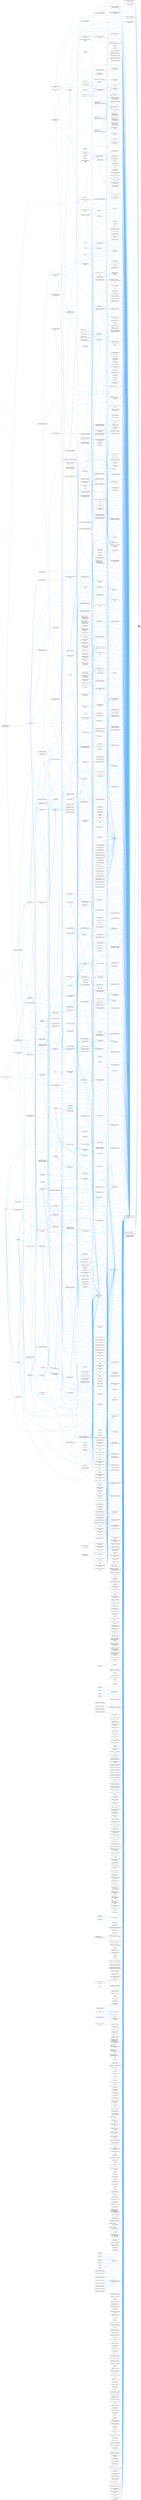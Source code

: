 digraph "log"
{
 // INTERACTIVE_SVG=YES
 // LATEX_PDF_SIZE
  bgcolor="transparent";
  edge [fontname=Helvetica,fontsize=10,labelfontname=Helvetica,labelfontsize=10];
  node [fontname=Helvetica,fontsize=10,shape=box,height=0.2,width=0.4];
  rankdir="RL";
  Node1 [id="Node000001",label="log",height=0.2,width=0.4,color="gray40", fillcolor="grey60", style="filled", fontcolor="black",tooltip=" "];
  Node1 -> Node2 [id="edge1_Node000001_Node000002",dir="back",color="steelblue1",style="solid",tooltip=" "];
  Node2 [id="Node000002",label="correctionFunctionBubble\l_REG3_Matsubara_PHS_diff",height=0.2,width=0.4,color="grey40", fillcolor="white", style="filled",URL="$dd/dea/bubble__corrections_8hpp.html#aff27784f97591f505f77ff0065ab57af",tooltip=" "];
  Node2 -> Node3 [id="edge2_Node000002_Node000003",dir="back",color="steelblue1",style="solid",tooltip=" "];
  Node3 [id="Node000003",label="multidimensional::multiarray\l::_flat_size",height=0.2,width=0.4,color="grey40", fillcolor="white", style="filled",URL="$d7/d3f/classmultidimensional_1_1multiarray.html#a7798825b221fe13945fb7f06a523c757",tooltip=" "];
  Node3 -> Node4 [id="edge3_Node000003_Node000004",dir="back",color="steelblue1",style="solid",tooltip=" "];
  Node4 [id="Node000004",label="multidimensional::multiarray\l::check_size",height=0.2,width=0.4,color="grey40", fillcolor="white", style="filled",URL="$d7/d3f/classmultidimensional_1_1multiarray.html#a7696176134ece4eefab479ba75b1b0f8",tooltip=" "];
  Node4 -> Node5 [id="edge4_Node000004_Node000005",dir="back",color="steelblue1",style="solid",tooltip=" "];
  Node5 [id="Node000005",label="multidimensional::multiarray\l::multiarray",height=0.2,width=0.4,color="grey40", fillcolor="white", style="filled",URL="$d7/d3f/classmultidimensional_1_1multiarray.html#add37e1c41b1dde04fc4f1b3e316db5cf",tooltip=" "];
  Node4 -> Node6 [id="edge5_Node000004_Node000006",dir="back",color="steelblue1",style="solid",tooltip=" "];
  Node6 [id="Node000006",label="multidimensional::multiarray\l::multiarray",height=0.2,width=0.4,color="grey40", fillcolor="white", style="filled",URL="$d7/d3f/classmultidimensional_1_1multiarray.html#a2a1ad17cc96910a23c00354dfa0c36bb",tooltip=" "];
  Node2 -> Node7 [id="edge6_Node000002_Node000007",dir="back",color="steelblue1",style="solid",tooltip=" "];
  Node7 [id="Node000007",label="vec::abs",height=0.2,width=0.4,color="grey40", fillcolor="white", style="filled",URL="$d9/d2a/classvec.html#a9eee6ef2df34517880ba13d527763111",tooltip=" "];
  Node7 -> Node8 [id="edge7_Node000007_Node000008",dir="back",color="steelblue1",style="solid",tooltip=" "];
  Node8 [id="Node000008",label="maxabs",height=0.2,width=0.4,color="grey40", fillcolor="white", style="filled",URL="$de/dbb/math__utils_8hpp.html#a1e26b17d6ce68bbd4a4cc2031722a433",tooltip="Computes maximum along axis i_dim."];
  Node8 -> Node9 [id="edge8_Node000008_Node000009",dir="back",color="steelblue1",style="solid",tooltip=" "];
  Node9 [id="Node000009",label="SelfEnergy::analyze\l_tails",height=0.2,width=0.4,color="grey40", fillcolor="white", style="filled",URL="$d5/df6/classSelfEnergy.html#aaf6a296ef33ab224d9bf5231301bf3de",tooltip=" "];
  Node8 -> Node10 [id="edge9_Node000008_Node000010",dir="back",color="steelblue1",style="solid",tooltip=" "];
  Node10 [id="Node000010",label="DataContainer::analyze\l_tails",height=0.2,width=0.4,color="grey40", fillcolor="white", style="filled",URL="$d3/dd8/classDataContainer.html#a1f8a7be178c433f68e29315810ecdc19",tooltip=" "];
  Node8 -> Node11 [id="edge10_Node000008_Node000011",dir="back",color="steelblue1",style="solid",tooltip=" "];
  Node11 [id="Node000011",label="DataContainer::shrink\l_freq_box",height=0.2,width=0.4,color="grey40", fillcolor="white", style="filled",URL="$d3/dd8/classDataContainer.html#a46399d6d77d6ee47d3ed7e45d872da03",tooltip=" "];
  Node8 -> Node12 [id="edge11_Node000008_Node000012",dir="back",color="steelblue1",style="solid",tooltip=" "];
  Node12 [id="Node000012",label="test_read_write_data_hdf",height=0.2,width=0.4,color="grey40", fillcolor="white", style="filled",URL="$d5/d4f/hdf5__routines_8c_09_09.html#a348299423b50e44dd3a672875fdeb1a5",tooltip="— Test function — ///"];
  Node2 -> Node13 [id="edge12_Node000002_Node000013",dir="back",color="steelblue1",style="solid",tooltip=" "];
  Node13 [id="Node000013",label="multidimensional::multiarray::abs",height=0.2,width=0.4,color="grey40", fillcolor="white", style="filled",URL="$d7/d3f/classmultidimensional_1_1multiarray.html#a14fb656eb94788501942670d6324a5e7",tooltip="other function related to arithmetic"];
  Node2 -> Node14 [id="edge13_Node000002_Node000014",dir="back",color="steelblue1",style="solid",tooltip=" "];
  Node14 [id="Node000014",label="State::abs",height=0.2,width=0.4,color="grey40", fillcolor="white", style="filled",URL="$d7/d97/classState.html#af8d534b130171535c9fbfb0cdb2ea0e5",tooltip=" "];
  Node14 -> Node15 [id="edge14_Node000014_Node000015",dir="back",color="steelblue1",style="solid",tooltip=" "];
  Node15 [id="Node000015",label="abs",height=0.2,width=0.4,color="grey40", fillcolor="white", style="filled",URL="$da/d3b/state_8hpp.html#a8c0105792a1452c363b13de73808e167",tooltip=" "];
  Node15 -> Node16 [id="edge15_Node000015_Node000016",dir="back",color="steelblue1",style="solid",tooltip=" "];
  Node16 [id="Node000016",label="BubbleFunctionCalculator\l::get_trafo_K2",height=0.2,width=0.4,color="grey40", fillcolor="white", style="filled",URL="$de/d96/classBubbleFunctionCalculator.html#ad184f0736fcd9cd7a6f87d15919f9978",tooltip=" "];
  Node15 -> Node8 [id="edge16_Node000015_Node000008",dir="back",color="steelblue1",style="solid",tooltip=" "];
  Node15 -> Node17 [id="edge17_Node000015_Node000017",dir="back",color="steelblue1",style="solid",tooltip=" "];
  Node17 [id="Node000017",label="ode_solver_impl::rk_step",height=0.2,width=0.4,color="grey40", fillcolor="white", style="filled",URL="$d8/da5/namespaceode__solver__impl.html#a3c57cdacfa861db25e7720e774f4be07",tooltip=" "];
  Node2 -> Node15 [id="edge18_Node000002_Node000015",dir="back",color="steelblue1",style="solid",tooltip=" "];
  Node2 -> Node18 [id="edge19_Node000002_Node000018",dir="back",color="steelblue1",style="solid",tooltip=" "];
  Node18 [id="Node000018",label="multidimensional::abs\l_compare",height=0.2,width=0.4,color="grey40", fillcolor="white", style="filled",URL="$d7/da5/namespacemultidimensional.html#aeafb084d878b58ddee66f824987a5459",tooltip=" "];
  Node2 -> Node19 [id="edge20_Node000002_Node000019",dir="back",color="steelblue1",style="solid",tooltip=" "];
  Node19 [id="Node000019",label="dataContainerBase::acc",height=0.2,width=0.4,color="grey40", fillcolor="white", style="filled",URL="$d5/d5f/classdataContainerBase.html#af8da5de4958e6394f3700dddba32956b",tooltip="Access data via flattened index."];
  Node2 -> Node20 [id="edge21_Node000002_Node000020",dir="back",color="steelblue1",style="solid",tooltip=" "];
  Node20 [id="Node000020",label="irreducible::acc",height=0.2,width=0.4,color="grey40", fillcolor="white", style="filled",URL="$da/dbf/classirreducible.html#a8647dcf6a154b2ffc52fd0b1d41f89fe",tooltip=" "];
  Node2 -> Node21 [id="edge22_Node000002_Node000021",dir="back",color="steelblue1",style="solid",tooltip=" "];
  Node21 [id="Node000021",label="SelfEnergy::acc",height=0.2,width=0.4,color="grey40", fillcolor="white", style="filled",URL="$d5/df6/classSelfEnergy.html#aa7d75d4c76a9e99f37d89cb8fd479392",tooltip=" "];
  Node2 -> Node22 [id="edge23_Node000002_Node000022",dir="back",color="steelblue1",style="solid",tooltip=" "];
  Node22 [id="Node000022",label="adaptive_simpson_integrator",height=0.2,width=0.4,color="grey40", fillcolor="white", style="filled",URL="$d7/d65/old__integrators_8hpp.html#a9c0d27f1b9d43dce8d3e8c2d993ba60d",tooltip=" "];
  Node2 -> Node23 [id="edge24_Node000002_Node000023",dir="back",color="steelblue1",style="solid",tooltip=" "];
  Node23 [id="Node000023",label="add",height=0.2,width=0.4,color="grey40", fillcolor="white", style="filled",URL="$de/dbb/math__utils_8hpp.html#a7e902eb3833691ca1d4c39f2ee895feb",tooltip=" "];
  Node2 -> Node24 [id="edge25_Node000002_Node000024",dir="back",color="steelblue1",style="solid",tooltip=" "];
  Node24 [id="Node000024",label="flowgrid::add_points\l_to_Lambda_grid",height=0.2,width=0.4,color="grey40", fillcolor="white", style="filled",URL="$d4/d5e/namespaceflowgrid.html#a58bd836fe49a08b0aaf2cbc808e61371",tooltip=" "];
  Node24 -> Node25 [id="edge26_Node000024_Node000025",dir="back",color="steelblue1",style="solid",tooltip=" "];
  Node25 [id="Node000025",label="flowgrid::construct\l_flow_grid",height=0.2,width=0.4,color="grey40", fillcolor="white", style="filled",URL="$d4/d5e/namespaceflowgrid.html#a20584ce67a10be7ccb51dc6b44b46ab3",tooltip=" "];
  Node25 -> Node26 [id="edge27_Node000025_Node000026",dir="back",color="steelblue1",style="solid",tooltip=" "];
  Node26 [id="Node000026",label="ode_solver",height=0.2,width=0.4,color="grey40", fillcolor="white", style="filled",URL="$da/dc3/ODE__solvers_8hpp.html#a7588d39cea3e1347f39c0872e2049114",tooltip=" "];
  Node2 -> Node27 [id="edge28_Node000002_Node000027",dir="back",color="steelblue1",style="solid",tooltip=" "];
  Node27 [id="Node000027",label="add_state_to_hdf",height=0.2,width=0.4,color="grey40", fillcolor="white", style="filled",URL="$d5/de4/hdf5__routines_8hpp.html#afcbe2c8a768f64e576f593516262d476",tooltip="Open file and save state to a specified Lambda layer."];
  Node27 -> Node28 [id="edge29_Node000027_Node000028",dir="back",color="steelblue1",style="solid",tooltip=" "];
  Node28 [id="Node000028",label="compare_with_FDTs",height=0.2,width=0.4,color="grey40", fillcolor="white", style="filled",URL="$d1/d75/causality__FDT__checks_8hpp.html#a2ad9fde94cddf669f941f8405a461ae2",tooltip=" "];
  Node27 -> Node29 [id="edge30_Node000027_Node000029",dir="back",color="steelblue1",style="solid",tooltip=" "];
  Node29 [id="Node000029",label="compare_with_FDTs",height=0.2,width=0.4,color="grey40", fillcolor="white", style="filled",URL="$d1/d75/causality__FDT__checks_8hpp.html#a1f36d604808ac5fde507c3cca3e5315a",tooltip=" "];
  Node29 -> Node30 [id="edge31_Node000029_Node000030",dir="back",color="steelblue1",style="solid",tooltip=" "];
  Node30 [id="Node000030",label="compare_flow_with_FDTs",height=0.2,width=0.4,color="grey40", fillcolor="white", style="filled",URL="$d8/dca/causality__FDT__checks_8c_09_09.html#aa63e0266511b6c4db70efa67918ee795",tooltip=" "];
  Node29 -> Node28 [id="edge32_Node000029_Node000028",dir="back",color="steelblue1",style="solid",tooltip=" "];
  Node29 -> Node31 [id="edge33_Node000029_Node000031",dir="back",color="steelblue1",style="solid",tooltip=" "];
  Node31 [id="Node000031",label="n_loop_flow",height=0.2,width=0.4,color="grey40", fillcolor="white", style="filled",URL="$d4/dde/flow_8c_09_09.html#a7bebcecda67107fbc8dde6bed6d3ecaa",tooltip=" "];
  Node31 -> Node32 [id="edge34_Node000031_Node000032",dir="back",color="steelblue1",style="solid",tooltip=" "];
  Node32 [id="Node000032",label="main",height=0.2,width=0.4,color="grey40", fillcolor="white", style="filled",URL="$df/d0a/main_8cpp.html#a7114aa2dd6837734db57667a298dfcc4",tooltip=" "];
  Node29 -> Node33 [id="edge35_Node000029_Node000033",dir="back",color="steelblue1",style="solid",tooltip=" "];
  Node33 [id="Node000033",label="rhs_n_loop_flow",height=0.2,width=0.4,color="grey40", fillcolor="white", style="filled",URL="$d8/dea/right__hand__sides_8hpp.html#a856b8e93c4a2635c6c6edb5869837fb9",tooltip=" "];
  Node27 -> Node34 [id="edge36_Node000027_Node000034",dir="back",color="steelblue1",style="solid",tooltip=" "];
  Node34 [id="Node000034",label="compute_BSE",height=0.2,width=0.4,color="grey40", fillcolor="white", style="filled",URL="$dd/d0a/parquet__solver_8hpp.html#a97f702e04f1c5d26a95211570c003781",tooltip=" "];
  Node27 -> Node35 [id="edge37_Node000027_Node000035",dir="back",color="steelblue1",style="solid",tooltip=" "];
  Node35 [id="Node000035",label="parquet_checks",height=0.2,width=0.4,color="grey40", fillcolor="white", style="filled",URL="$d5/d94/parquet__solver_8c_09_09.html#a9abfea4a26adefdf395729c7604b5842",tooltip=" "];
  Node27 -> Node36 [id="edge38_Node000027_Node000036",dir="back",color="steelblue1",style="solid",tooltip=" "];
  Node36 [id="Node000036",label="parquet_solver",height=0.2,width=0.4,color="grey40", fillcolor="white", style="filled",URL="$dd/d0a/parquet__solver_8hpp.html#a07f441b6693f6e2e8d958049ae06cb73",tooltip=" "];
  Node36 -> Node31 [id="edge39_Node000036_Node000031",dir="back",color="steelblue1",style="solid",tooltip=" "];
  Node36 -> Node37 [id="edge40_Node000036_Node000037",dir="back",color="steelblue1",style="solid",tooltip=" "];
  Node37 [id="Node000037",label="run_parquet",height=0.2,width=0.4,color="grey40", fillcolor="white", style="filled",URL="$d5/d94/parquet__solver_8c_09_09.html#aaeb567e9e64243a1b424f89a13b5a425",tooltip=" "];
  Node37 -> Node32 [id="edge41_Node000037_Node000032",dir="back",color="steelblue1",style="solid",tooltip=" "];
  Node27 -> Node38 [id="edge42_Node000027_Node000038",dir="back",color="steelblue1",style="solid",tooltip=" "];
  Node38 [id="Node000038",label="postRKstep_stuff",height=0.2,width=0.4,color="grey40", fillcolor="white", style="filled",URL="$da/dc3/ODE__solvers_8hpp.html#a35926ed20edc2503238326c955ab6ded",tooltip=" "];
  Node27 -> Node39 [id="edge43_Node000027_Node000039",dir="back",color="steelblue1",style="solid",tooltip=" "];
  Node39 [id="Node000039",label="old_ode_solvers::RK4_step",height=0.2,width=0.4,color="grey40", fillcolor="white", style="filled",URL="$dd/df1/namespaceold__ode__solvers.html#aeb954768e9e969cbed9beb79669621c8",tooltip=" "];
  Node27 -> Node40 [id="edge44_Node000027_Node000040",dir="back",color="steelblue1",style="solid",tooltip=" "];
  Node40 [id="Node000040",label="test_read_write_state_hdf",height=0.2,width=0.4,color="grey40", fillcolor="white", style="filled",URL="$d5/d4f/hdf5__routines_8c_09_09.html#af51195eb9f07aad71215618c96d20a4e",tooltip=" "];
  Node2 -> Node41 [id="edge45_Node000002_Node000041",dir="back",color="steelblue1",style="solid",tooltip=" "];
  Node41 [id="Node000041",label="dataContainerBase::\ladd_vec",height=0.2,width=0.4,color="grey40", fillcolor="white", style="filled",URL="$d5/d5f/classdataContainerBase.html#a72e6e78cae86e3036aea7d4f6b477401",tooltip=" "];
  Node2 -> Node42 [id="edge46_Node000002_Node000042",dir="back",color="steelblue1",style="solid",tooltip=" "];
  Node42 [id="Node000042",label="dataContainerBase::\ladd_vec",height=0.2,width=0.4,color="grey40", fillcolor="white", style="filled",URL="$d5/d5f/classdataContainerBase.html#a94ed8cb0315262a605d076a7dd8a5782",tooltip="Adds a vector to the data."];
  Node2 -> Node43 [id="edge47_Node000002_Node000043",dir="back",color="steelblue1",style="solid",tooltip=" "];
  Node43 [id="Node000043",label="alphas_to_iK",height=0.2,width=0.4,color="grey40", fillcolor="white", style="filled",URL="$d4/de0/Keldysh__symmetries_8c_09_09.html#a64b6be9ace7119bb9216e51456b2e3bd",tooltip=" "];
  Node43 -> Node44 [id="edge48_Node000043_Node000044",dir="back",color="steelblue1",style="solid",tooltip=" "];
  Node44 [id="Node000044",label="T1",height=0.2,width=0.4,color="grey40", fillcolor="white", style="filled",URL="$db/d7d/symmetry__transformations_8hpp.html#aec10c7c2fae276227544e207cbd802d0",tooltip="exchange incoming legs"];
  Node43 -> Node45 [id="edge49_Node000043_Node000045",dir="back",color="steelblue1",style="solid",tooltip=" "];
  Node45 [id="Node000045",label="T2",height=0.2,width=0.4,color="grey40", fillcolor="white", style="filled",URL="$db/d7d/symmetry__transformations_8hpp.html#a689a60d7c45398774777d3cba59a88d9",tooltip="exchange outgoing lines"];
  Node43 -> Node46 [id="edge50_Node000043_Node000046",dir="back",color="steelblue1",style="solid",tooltip=" "];
  Node46 [id="Node000046",label="TC",height=0.2,width=0.4,color="grey40", fillcolor="white", style="filled",URL="$db/d7d/symmetry__transformations_8hpp.html#a52c5fa4fdf94731c497e843c17c2860d",tooltip=" "];
  Node2 -> Node9 [id="edge51_Node000002_Node000009",dir="back",color="steelblue1",style="solid",tooltip=" "];
  Node2 -> Node10 [id="edge52_Node000002_Node000010",dir="back",color="steelblue1",style="solid",tooltip=" "];
  Node2 -> Node47 [id="edge53_Node000002_Node000047",dir="back",color="steelblue1",style="solid",tooltip=" "];
  Node47 [id="Node000047",label="fullvert::analyze_tails_K1",height=0.2,width=0.4,color="grey40", fillcolor="white", style="filled",URL="$dc/d2d/classfullvert.html#a606c80931936bca1dd8e667722f8c682",tooltip=" "];
  Node2 -> Node48 [id="edge54_Node000002_Node000048",dir="back",color="steelblue1",style="solid",tooltip=" "];
  Node48 [id="Node000048",label="fullvert::analyze_tails_K2v",height=0.2,width=0.4,color="grey40", fillcolor="white", style="filled",URL="$dc/d2d/classfullvert.html#a2f700872916d51ec1a80d4be0bb51094",tooltip=" "];
  Node2 -> Node49 [id="edge55_Node000002_Node000049",dir="back",color="steelblue1",style="solid",tooltip=" "];
  Node49 [id="Node000049",label="fullvert::analyze_tails_K2w",height=0.2,width=0.4,color="grey40", fillcolor="white", style="filled",URL="$dc/d2d/classfullvert.html#adfcc2581efbd3f9e56cddf42ef239204",tooltip=" "];
  Node2 -> Node50 [id="edge56_Node000002_Node000050",dir="back",color="steelblue1",style="solid",tooltip=" "];
  Node50 [id="Node000050",label="fullvert::analyze_tails_K3v",height=0.2,width=0.4,color="grey40", fillcolor="white", style="filled",URL="$dc/d2d/classfullvert.html#a123ed0e257960dd9ac040a840381ce71",tooltip=" "];
  Node2 -> Node51 [id="edge57_Node000002_Node000051",dir="back",color="steelblue1",style="solid",tooltip=" "];
  Node51 [id="Node000051",label="fullvert::analyze_tails_K3vp",height=0.2,width=0.4,color="grey40", fillcolor="white", style="filled",URL="$dc/d2d/classfullvert.html#a543f0402a93173c8c9731f3d141c3712",tooltip=" "];
  Node2 -> Node52 [id="edge58_Node000002_Node000052",dir="back",color="steelblue1",style="solid",tooltip=" "];
  Node52 [id="Node000052",label="fullvert::analyze_tails_K3w",height=0.2,width=0.4,color="grey40", fillcolor="white", style="filled",URL="$dc/d2d/classfullvert.html#a06add5d9f75612bf44c42d6b5a612577",tooltip=" "];
  Node2 -> Node53 [id="edge59_Node000002_Node000053",dir="back",color="steelblue1",style="solid",tooltip=" "];
  Node53 [id="Node000053",label="anderson_update",height=0.2,width=0.4,color="grey40", fillcolor="white", style="filled",URL="$d6/d7b/anderson__acceleration_8hpp.html#a88e79b4550a392a79d60d8bf6557461c",tooltip="Perform an anderson mixing update."];
  Node53 -> Node36 [id="edge60_Node000053_Node000036",dir="back",color="steelblue1",style="solid",tooltip=" "];
  Node53 -> Node33 [id="edge61_Node000053_Node000033",dir="back",color="steelblue1",style="solid",tooltip=" "];
  Node2 -> Node54 [id="edge62_Node000002_Node000054",dir="back",color="steelblue1",style="solid",tooltip=" "];
  Node54 [id="Node000054",label="rvert::apply_binary\l_op_to_all_vertexBuffers",height=0.2,width=0.4,color="grey40", fillcolor="white", style="filled",URL="$d4/dbd/classrvert.html#ad3ffae0d78a8891d3cc5227bc40dc9af",tooltip=" "];
  Node54 -> Node55 [id="edge63_Node000054_Node000055",dir="back",color="steelblue1",style="solid",tooltip=" "];
  Node55 [id="Node000055",label="rvert::operator*=",height=0.2,width=0.4,color="grey40", fillcolor="white", style="filled",URL="$d4/dbd/classrvert.html#a40ccd946b6eb76f6add0a52114e4db09",tooltip=" "];
  Node54 -> Node56 [id="edge64_Node000054_Node000056",dir="back",color="steelblue1",style="solid",tooltip=" "];
  Node56 [id="Node000056",label="rvert::operator+=",height=0.2,width=0.4,color="grey40", fillcolor="white", style="filled",URL="$d4/dbd/classrvert.html#a41ae274ab4f9016b23a791df5b3009af",tooltip="Arithmetric operators act on vertexBuffers:"];
  Node54 -> Node57 [id="edge65_Node000054_Node000057",dir="back",color="steelblue1",style="solid",tooltip=" "];
  Node57 [id="Node000057",label="rvert::operator-=",height=0.2,width=0.4,color="grey40", fillcolor="white", style="filled",URL="$d4/dbd/classrvert.html#a733cdb6013a100c9b8c76c0fd372d664",tooltip=" "];
  Node54 -> Node58 [id="edge66_Node000054_Node000058",dir="back",color="steelblue1",style="solid",tooltip=" "];
  Node58 [id="Node000058",label="rvert::operator/=",height=0.2,width=0.4,color="grey40", fillcolor="white", style="filled",URL="$d4/dbd/classrvert.html#a61644939b55b66c2f00c8236f15251b1",tooltip=" "];
  Node2 -> Node59 [id="edge67_Node000002_Node000059",dir="back",color="steelblue1",style="solid",tooltip=" "];
  Node59 [id="Node000059",label="rvert::apply_unary\l_op_to_all_vertexBuffers",height=0.2,width=0.4,color="grey40", fillcolor="white", style="filled",URL="$d4/dbd/classrvert.html#ab99dce68b0f0e6b55beb146b5697e94e",tooltip=" "];
  Node59 -> Node60 [id="edge68_Node000059_Node000060",dir="back",color="steelblue1",style="solid",tooltip=" "];
  Node60 [id="Node000060",label="rvert::center_frequency\l_grids",height=0.2,width=0.4,color="grey40", fillcolor="white", style="filled",URL="$d4/dbd/classrvert.html#af488a9612a47c628088324a8c386c34c",tooltip=" "];
  Node59 -> Node61 [id="edge69_Node000059_Node000061",dir="back",color="steelblue1",style="solid",tooltip=" "];
  Node61 [id="Node000061",label="rvert::initInterpolator",height=0.2,width=0.4,color="grey40", fillcolor="white", style="filled",URL="$d4/dbd/classrvert.html#a6d635d88279bff82fcd54f5353112340",tooltip=" "];
  Node59 -> Node62 [id="edge70_Node000059_Node000062",dir="back",color="steelblue1",style="solid",tooltip=" "];
  Node62 [id="Node000062",label="rvert::operator*=",height=0.2,width=0.4,color="grey40", fillcolor="white", style="filled",URL="$d4/dbd/classrvert.html#ad4b1eec27f9df23a0b850296c41fa849",tooltip=" "];
  Node59 -> Node63 [id="edge71_Node000059_Node000063",dir="back",color="steelblue1",style="solid",tooltip=" "];
  Node63 [id="Node000063",label="rvert::operator+=",height=0.2,width=0.4,color="grey40", fillcolor="white", style="filled",URL="$d4/dbd/classrvert.html#ae3306c3c8dcda417d141731446572ea0",tooltip=" "];
  Node59 -> Node64 [id="edge72_Node000059_Node000064",dir="back",color="steelblue1",style="solid",tooltip=" "];
  Node64 [id="Node000064",label="rvert::set_initializedInterpol",height=0.2,width=0.4,color="grey40", fillcolor="white", style="filled",URL="$d4/dbd/classrvert.html#a7769c2fdee3b13cfed5c162a19658186",tooltip=" "];
  Node2 -> Node65 [id="edge73_Node000002_Node000065",dir="back",color="steelblue1",style="solid",tooltip=" "];
  Node65 [id="Node000065",label="rvert::apply_unary\l_op_to_all_vertexBuffers",height=0.2,width=0.4,color="grey40", fillcolor="white", style="filled",URL="$d4/dbd/classrvert.html#ad442af8565e006f1b23100f088c263d5",tooltip=" "];
  Node2 -> Node66 [id="edge74_Node000002_Node000066",dir="back",color="steelblue1",style="solid",tooltip=" "];
  Node66 [id="Node000066",label="asymp_corrections_bubble",height=0.2,width=0.4,color="grey40", fillcolor="white", style="filled",URL="$d2/df0/correction__functions_8hpp.html#ac617baabe863b35d7652e62c345a3400",tooltip=" "];
  Node2 -> Node67 [id="edge75_Node000002_Node000067",dir="back",color="steelblue1",style="solid",tooltip=" "];
  Node67 [id="Node000067",label="asymp_corrections_loop",height=0.2,width=0.4,color="grey40", fillcolor="white", style="filled",URL="$d2/df0/correction__functions_8hpp.html#ad39986be0f18f26c38ab2fe8016d5b0a",tooltip=" "];
  Node2 -> Node68 [id="edge76_Node000002_Node000068",dir="back",color="steelblue1",style="solid",tooltip=" "];
  Node68 [id="Node000068",label="multidimensional::multiarray::at",height=0.2,width=0.4,color="grey40", fillcolor="white", style="filled",URL="$d7/d3f/classmultidimensional_1_1multiarray.html#ae632dc0f9694fb2d585f53d007d97448",tooltip="=== public member functions ==="];
  Node68 -> Node69 [id="edge77_Node000068_Node000069",dir="back",color="steelblue1",style="solid",tooltip=" "];
  Node69 [id="Node000069",label="dataContainerBase::at",height=0.2,width=0.4,color="grey40", fillcolor="white", style="filled",URL="$d5/d5f/classdataContainerBase.html#a57fc098f0ce433faa0c310ab412dafc7",tooltip="Returns reference to a value for a multiIndex."];
  Node68 -> Node70 [id="edge78_Node000068_Node000070",dir="back",color="steelblue1",style="solid",tooltip=" "];
  Node70 [id="Node000070",label="multidimensional::multiarray::at",height=0.2,width=0.4,color="grey40", fillcolor="white", style="filled",URL="$d7/d3f/classmultidimensional_1_1multiarray.html#aa97a456adb759b57b194617dd8a7d0ee",tooltip=" "];
  Node68 -> Node71 [id="edge79_Node000068_Node000071",dir="back",color="steelblue1",style="solid",tooltip=" "];
  Node71 [id="Node000071",label="multidimensional::multiarray::at",height=0.2,width=0.4,color="grey40", fillcolor="white", style="filled",URL="$d7/d3f/classmultidimensional_1_1multiarray.html#ac2bf92d856e69dd8d14c57a51c9a7013",tooltip=" "];
  Node68 -> Node72 [id="edge80_Node000068_Node000072",dir="back",color="steelblue1",style="solid",tooltip=" "];
  Node72 [id="Node000072",label="multidimensional::multiarray\l::operator()",height=0.2,width=0.4,color="grey40", fillcolor="white", style="filled",URL="$d7/d3f/classmultidimensional_1_1multiarray.html#aece079fe4fba332aa9b16511e94735c3",tooltip=" "];
  Node68 -> Node73 [id="edge81_Node000068_Node000073",dir="back",color="steelblue1",style="solid",tooltip=" "];
  Node73 [id="Node000073",label="multidimensional::multiarray\l::operator()",height=0.2,width=0.4,color="grey40", fillcolor="white", style="filled",URL="$d7/d3f/classmultidimensional_1_1multiarray.html#af391bb83902677481ae0045c5a66db36",tooltip=" "];
  Node68 -> Node74 [id="edge82_Node000068_Node000074",dir="back",color="steelblue1",style="solid",tooltip=" "];
  Node74 [id="Node000074",label="dataContainerBase::\lsetvert",height=0.2,width=0.4,color="grey40", fillcolor="white", style="filled",URL="$d5/d5f/classdataContainerBase.html#aefc529ad1483b4bb631d586e105051d9",tooltip=" "];
  Node68 -> Node75 [id="edge83_Node000068_Node000075",dir="back",color="steelblue1",style="solid",tooltip=" "];
  Node75 [id="Node000075",label="dataContainerBase::\lsetvert",height=0.2,width=0.4,color="grey40", fillcolor="white", style="filled",URL="$d5/d5f/classdataContainerBase.html#a4619283941f9095c26f409442c2431db",tooltip="Sets a value at a multiIndex."];
  Node68 -> Node76 [id="edge84_Node000068_Node000076",dir="back",color="steelblue1",style="solid",tooltip=" "];
  Node76 [id="Node000076",label="dataContainerBase::val",height=0.2,width=0.4,color="grey40", fillcolor="white", style="filled",URL="$d5/d5f/classdataContainerBase.html#a3ef7520d345f57577a35ebe048897d0e",tooltip=" "];
  Node2 -> Node77 [id="edge85_Node000002_Node000077",dir="back",color="steelblue1",style="solid",tooltip=" "];
  Node77 [id="Node000077",label="multidimensional::multiarray::at",height=0.2,width=0.4,color="grey40", fillcolor="white", style="filled",URL="$d7/d3f/classmultidimensional_1_1multiarray.html#a951e50bfec426e156ff016409b837e28",tooltip=" "];
  Node2 -> Node78 [id="edge86_Node000002_Node000078",dir="back",color="steelblue1",style="solid",tooltip=" "];
  Node78 [id="Node000078",label="multidimensional::BlockView::at",height=0.2,width=0.4,color="grey40", fillcolor="white", style="filled",URL="$d0/dc6/classmultidimensional_1_1BlockView.html#a32d058fc00a264f7f3fea7d05cb1260b",tooltip=" "];
  Node78 -> Node79 [id="edge87_Node000078_Node000079",dir="back",color="steelblue1",style="solid",tooltip=" "];
  Node79 [id="Node000079",label="multidimensional::BlockView\l::get_vec",height=0.2,width=0.4,color="grey40", fillcolor="white", style="filled",URL="$d0/dc6/classmultidimensional_1_1BlockView.html#a49c016ebdac7ec19db87d454020d0bb6",tooltip=" "];
  Node2 -> Node69 [id="edge88_Node000002_Node000069",dir="back",color="steelblue1",style="solid",tooltip=" "];
  Node2 -> Node70 [id="edge89_Node000002_Node000070",dir="back",color="steelblue1",style="solid",tooltip=" "];
  Node2 -> Node71 [id="edge90_Node000002_Node000071",dir="back",color="steelblue1",style="solid",tooltip=" "];
  Node2 -> Node80 [id="edge91_Node000002_Node000080",dir="back",color="steelblue1",style="solid",tooltip=" "];
  Node80 [id="Node000080",label="multidimensional::multiarray\l::at_vectorized",height=0.2,width=0.4,color="grey40", fillcolor="white", style="filled",URL="$d7/d3f/classmultidimensional_1_1multiarray.html#a0141c6e09ccc03e02202610597a96a83",tooltip=" "];
  Node2 -> Node81 [id="edge92_Node000002_Node000081",dir="back",color="steelblue1",style="solid",tooltip=" "];
  Node81 [id="Node000081",label="multidimensional::multiarray\l::at_vectorized",height=0.2,width=0.4,color="grey40", fillcolor="white", style="filled",URL="$d7/d3f/classmultidimensional_1_1multiarray.html#a1a0f7133f9225325c79118a154b6e4f6",tooltip=" "];
  Node2 -> Node82 [id="edge93_Node000002_Node000082",dir="back",color="steelblue1",style="solid",tooltip=" "];
  Node82 [id="Node000082",label="multidimensional::multiarray\l::at_vectorized",height=0.2,width=0.4,color="grey40", fillcolor="white", style="filled",URL="$d7/d3f/classmultidimensional_1_1multiarray.html#a5757d174bade77621dff6d192e8177de",tooltip=" "];
  Node2 -> Node83 [id="edge94_Node000002_Node000083",dir="back",color="steelblue1",style="solid",tooltip=" "];
  Node83 [id="Node000083",label="multidimensional::BlockView\l::BlockView",height=0.2,width=0.4,color="grey40", fillcolor="white", style="filled",URL="$d0/dc6/classmultidimensional_1_1BlockView.html#ab8541a6759186032981a267f59e53adf",tooltip=" "];
  Node2 -> Node84 [id="edge95_Node000002_Node000084",dir="back",color="steelblue1",style="solid",tooltip=" "];
  Node84 [id="Node000084",label="BubbleFunctionCalculator\l::bubble_value_prefactor",height=0.2,width=0.4,color="grey40", fillcolor="white", style="filled",URL="$de/d96/classBubbleFunctionCalculator.html#a66832383adea26f0073cb95cdf0ecc6c",tooltip=" "];
  Node2 -> Node85 [id="edge96_Node000002_Node000085",dir="back",color="steelblue1",style="solid",tooltip=" "];
  Node85 [id="Node000085",label="BubbleFunctionCalculator\l::BubbleFunctionCalculator",height=0.2,width=0.4,color="grey40", fillcolor="white", style="filled",URL="$de/d96/classBubbleFunctionCalculator.html#ad6321cdf6432a2d9f6cd0ee44719f0c5",tooltip=" "];
  Node2 -> Node86 [id="edge97_Node000002_Node000086",dir="back",color="steelblue1",style="solid",tooltip=" "];
  Node86 [id="Node000086",label="BubbleFunctionCalculator\l::calculate_bubble_function",height=0.2,width=0.4,color="grey40", fillcolor="white", style="filled",URL="$de/d96/classBubbleFunctionCalculator.html#ac1fc217608d10fab421df548fcffc888",tooltip=" "];
  Node2 -> Node87 [id="edge98_Node000002_Node000087",dir="back",color="steelblue1",style="solid",tooltip=" "];
  Node87 [id="Node000087",label="calculate_dGammaC_left\l_insertion",height=0.2,width=0.4,color="grey40", fillcolor="white", style="filled",URL="$d8/dea/right__hand__sides_8hpp.html#a48c9bc7927321910eb024b7f1bc65afc",tooltip=" "];
  Node87 -> Node33 [id="edge99_Node000087_Node000033",dir="back",color="steelblue1",style="solid",tooltip=" "];
  Node2 -> Node88 [id="edge100_Node000002_Node000088",dir="back",color="steelblue1",style="solid",tooltip=" "];
  Node88 [id="Node000088",label="calculate_dGammaC_right\l_insertion",height=0.2,width=0.4,color="grey40", fillcolor="white", style="filled",URL="$d8/dea/right__hand__sides_8hpp.html#aef23a88dfab42354e830b78f48bf92a7",tooltip=" "];
  Node88 -> Node33 [id="edge101_Node000088_Node000033",dir="back",color="steelblue1",style="solid",tooltip=" "];
  Node2 -> Node89 [id="edge102_Node000002_Node000089",dir="back",color="steelblue1",style="solid",tooltip=" "];
  Node89 [id="Node000089",label="calculate_dGammaL",height=0.2,width=0.4,color="grey40", fillcolor="white", style="filled",URL="$d8/dea/right__hand__sides_8hpp.html#ab8a6c68ec3c73efba030aee4816dd18b",tooltip=" "];
  Node89 -> Node33 [id="edge103_Node000089_Node000033",dir="back",color="steelblue1",style="solid",tooltip=" "];
  Node2 -> Node90 [id="edge104_Node000002_Node000090",dir="back",color="steelblue1",style="solid",tooltip=" "];
  Node90 [id="Node000090",label="calculate_dGammaR",height=0.2,width=0.4,color="grey40", fillcolor="white", style="filled",URL="$d8/dea/right__hand__sides_8hpp.html#a72caad1ac1ebcb7f63c2096567157933",tooltip=" "];
  Node90 -> Node33 [id="edge105_Node000090_Node000033",dir="back",color="steelblue1",style="solid",tooltip=" "];
  Node2 -> Node91 [id="edge106_Node000002_Node000091",dir="back",color="steelblue1",style="solid",tooltip=" "];
  Node91 [id="Node000091",label="calculate_dSigma_SOPT",height=0.2,width=0.4,color="grey40", fillcolor="white", style="filled",URL="$d8/dea/right__hand__sides_8hpp.html#aed74c3bfb0bc69e7c74a900ddfef178d",tooltip="compute dSigma in SOPT"];
  Node2 -> Node92 [id="edge107_Node000002_Node000092",dir="back",color="steelblue1",style="solid",tooltip=" "];
  Node92 [id="Node000092",label="BubbleFunctionCalculator\l::calculate_value",height=0.2,width=0.4,color="grey40", fillcolor="white", style="filled",URL="$de/d96/classBubbleFunctionCalculator.html#a53bebac3629a512ce90e8c4b4d05fe1c",tooltip=" "];
  Node2 -> Node93 [id="edge108_Node000002_Node000093",dir="back",color="steelblue1",style="solid",tooltip=" "];
  Node93 [id="Node000093",label="Integrand::case_always\l_has_to_be_zero",height=0.2,width=0.4,color="grey40", fillcolor="white", style="filled",URL="$d1/d9f/classIntegrand.html#a5802e73a7b5ecd936d1efe50a75b48e7",tooltip=" "];
  Node2 -> Node94 [id="edge109_Node000002_Node000094",dir="back",color="steelblue1",style="solid",tooltip=" "];
  Node94 [id="Node000094",label="ceil2bfreq",height=0.2,width=0.4,color="grey40", fillcolor="white", style="filled",URL="$df/d31/math__utils_8c_09_09.html#aa7124fb75c63aedfec4ef213c82300b5",tooltip=" "];
  Node2 -> Node95 [id="edge110_Node000002_Node000095",dir="back",color="steelblue1",style="solid",tooltip=" "];
  Node95 [id="Node000095",label="ceil2bfreq",height=0.2,width=0.4,color="grey40", fillcolor="white", style="filled",URL="$df/d31/math__utils_8c_09_09.html#ab50760bf22e7166c8827eed1b61c9e1f",tooltip=" "];
  Node95 -> Node96 [id="edge111_Node000095_Node000096",dir="back",color="steelblue1",style="solid",tooltip=" "];
  Node96 [id="Node000096",label="oneBubble::convert\l_to_fermionic_frequencies_1",height=0.2,width=0.4,color="grey40", fillcolor="white", style="filled",URL="$d3/dbd/classoneBubble.html#a73479e7b964b3f335b2480a305252457",tooltip=" "];
  Node95 -> Node97 [id="edge112_Node000095_Node000097",dir="back",color="steelblue1",style="solid",tooltip=" "];
  Node97 [id="Node000097",label="Bubble::convert_to\l_fermionic_frequencies_1",height=0.2,width=0.4,color="grey40", fillcolor="white", style="filled",URL="$d8/d6e/classBubble.html#a001e82acb7de5c8c7f042e283a009fe6",tooltip=" "];
  Node95 -> Node98 [id="edge113_Node000095_Node000098",dir="back",color="steelblue1",style="solid",tooltip=" "];
  Node98 [id="Node000098",label="oneBubble::convert\l_to_fermionic_frequencies_2",height=0.2,width=0.4,color="grey40", fillcolor="white", style="filled",URL="$d3/dbd/classoneBubble.html#a7b36904640b3abcf187cf860383888bb",tooltip=" "];
  Node95 -> Node99 [id="edge114_Node000095_Node000099",dir="back",color="steelblue1",style="solid",tooltip=" "];
  Node99 [id="Node000099",label="Bubble::convert_to\l_fermionic_frequencies_2",height=0.2,width=0.4,color="grey40", fillcolor="white", style="filled",URL="$d8/d6e/classBubble.html#a172a71e651653012ec885891ef2db0ee",tooltip=" "];
  Node95 -> Node100 [id="edge115_Node000095_Node000100",dir="back",color="steelblue1",style="solid",tooltip=" "];
  Node100 [id="Node000100",label="Bubble::value",height=0.2,width=0.4,color="grey40", fillcolor="white", style="filled",URL="$d8/d6e/classBubble.html#a25d4247e974401c26756506a00ce8d76",tooltip=" "];
  Node2 -> Node101 [id="edge116_Node000002_Node000101",dir="back",color="steelblue1",style="solid",tooltip=" "];
  Node101 [id="Node000101",label="fullvert::center_frequency\l_grids",height=0.2,width=0.4,color="grey40", fillcolor="white", style="filled",URL="$dc/d2d/classfullvert.html#a3a1f028e7068d586c4150cd5ddd9234e",tooltip=" "];
  Node2 -> Node102 [id="edge117_Node000002_Node000102",dir="back",color="steelblue1",style="solid",tooltip=" "];
  Node102 [id="Node000102",label="GeneralVertex::center\l_frequency_grids",height=0.2,width=0.4,color="grey40", fillcolor="white", style="filled",URL="$d2/d4a/classGeneralVertex.html#a39fcda7cd0a1b72d75253a4b5c4c9536",tooltip=" "];
  Node2 -> Node60 [id="edge118_Node000002_Node000060",dir="back",color="steelblue1",style="solid",tooltip=" "];
  Node2 -> Node103 [id="edge119_Node000002_Node000103",dir="back",color="steelblue1",style="solid",tooltip=" "];
  Node103 [id="Node000103",label="dataBuffer::center\l_frequency_grids",height=0.2,width=0.4,color="grey40", fillcolor="white", style="filled",URL="$dc/d7a/classdataBuffer.html#a92ae72eb3b219072c7552081201048fe",tooltip=" "];
  Node2 -> Node104 [id="edge120_Node000002_Node000104",dir="back",color="steelblue1",style="solid",tooltip=" "];
  Node104 [id="Node000104",label="multidimensional::BlockView\l::check_bounds",height=0.2,width=0.4,color="grey40", fillcolor="white", style="filled",URL="$d0/dc6/classmultidimensional_1_1BlockView.html#aea8a1c49f6dd081ec82e1c707ffe3c57",tooltip=" "];
  Node104 -> Node78 [id="edge121_Node000104_Node000078",dir="back",color="steelblue1",style="solid",tooltip=" "];
  Node2 -> Node105 [id="edge122_Node000002_Node000105",dir="back",color="steelblue1",style="solid",tooltip=" "];
  Node105 [id="Node000105",label="multidimensional::multiarray\l::check_bounds",height=0.2,width=0.4,color="grey40", fillcolor="white", style="filled",URL="$d7/d3f/classmultidimensional_1_1multiarray.html#afdbae946939f1379a4e55e7e8a0934ce",tooltip=" "];
  Node105 -> Node106 [id="edge123_Node000105_Node000106",dir="back",color="steelblue1",style="solid",tooltip=" "];
  Node106 [id="Node000106",label="multidimensional::multiarray\l::eigen_segment",height=0.2,width=0.4,color="grey40", fillcolor="white", style="filled",URL="$d7/d3f/classmultidimensional_1_1multiarray.html#a72843a896df64733c74232efdd5f2af6",tooltip="return segment including start and end"];
  Node106 -> Node107 [id="edge124_Node000106_Node000107",dir="back",color="steelblue1",style="solid",tooltip=" "];
  Node107 [id="Node000107",label="dataContainerBase::\leigen_segment",height=0.2,width=0.4,color="grey40", fillcolor="white", style="filled",URL="$d5/d5f/classdataContainerBase.html#a8ab6ca579df1cff6717d9fc17c37cdc9",tooltip=" "];
  Node106 -> Node108 [id="edge125_Node000106_Node000108",dir="back",color="steelblue1",style="solid",tooltip=" "];
  Node108 [id="Node000108",label="dataContainerBase::\leigen_segment",height=0.2,width=0.4,color="grey40", fillcolor="white", style="filled",URL="$d5/d5f/classdataContainerBase.html#a6d65f15d6b8115ba71c9ec5145e63302",tooltip=" "];
  Node105 -> Node109 [id="edge126_Node000105_Node000109",dir="back",color="steelblue1",style="solid",tooltip=" "];
  Node109 [id="Node000109",label="multidimensional::multiarray\l::eigen_segment",height=0.2,width=0.4,color="grey40", fillcolor="white", style="filled",URL="$d7/d3f/classmultidimensional_1_1multiarray.html#adae0c97b216bcb79f4a3e4ddf6c55796",tooltip=" "];
  Node105 -> Node110 [id="edge127_Node000105_Node000110",dir="back",color="steelblue1",style="solid",tooltip=" "];
  Node110 [id="Node000110",label="multidimensional::multiarray\l::get_values",height=0.2,width=0.4,color="grey40", fillcolor="white", style="filled",URL="$d7/d3f/classmultidimensional_1_1multiarray.html#a304baf744947fa9042da5e4bb9cf70b9",tooltip=" "];
  Node105 -> Node111 [id="edge128_Node000105_Node000111",dir="back",color="steelblue1",style="solid",tooltip=" "];
  Node111 [id="Node000111",label="multidimensional::multiarray\l::range",height=0.2,width=0.4,color="grey40", fillcolor="white", style="filled",URL="$d7/d3f/classmultidimensional_1_1multiarray.html#a45e232891b85cf7c0f42c368d2277e54",tooltip=" "];
  Node105 -> Node112 [id="edge129_Node000105_Node000112",dir="back",color="steelblue1",style="solid",tooltip=" "];
  Node112 [id="Node000112",label="multidimensional::multiarray\l::range",height=0.2,width=0.4,color="grey40", fillcolor="white", style="filled",URL="$d7/d3f/classmultidimensional_1_1multiarray.html#a6a8013212a77da01ac9b4f5d94e46473",tooltip=" "];
  Node2 -> Node113 [id="edge130_Node000002_Node000113",dir="back",color="steelblue1",style="solid",tooltip=" "];
  Node113 [id="Node000113",label="multidimensional::multiarray\l::check_bounds_end",height=0.2,width=0.4,color="grey40", fillcolor="white", style="filled",URL="$d7/d3f/classmultidimensional_1_1multiarray.html#acd08f67a199b8f422c2b179d11e22d4e",tooltip=" "];
  Node113 -> Node106 [id="edge131_Node000113_Node000106",dir="back",color="steelblue1",style="solid",tooltip=" "];
  Node113 -> Node109 [id="edge132_Node000113_Node000109",dir="back",color="steelblue1",style="solid",tooltip=" "];
  Node113 -> Node111 [id="edge133_Node000113_Node000111",dir="back",color="steelblue1",style="solid",tooltip=" "];
  Node113 -> Node112 [id="edge134_Node000113_Node000112",dir="back",color="steelblue1",style="solid",tooltip=" "];
  Node2 -> Node114 [id="edge135_Node000002_Node000114",dir="back",color="steelblue1",style="solid",tooltip=" "];
  Node114 [id="Node000114",label="check_convergence_hdf",height=0.2,width=0.4,color="grey40", fillcolor="white", style="filled",URL="$d5/d4f/hdf5__routines_8c_09_09.html#a0f3795e3b03f3c010cc3befa1c153054",tooltip=" "];
  Node114 -> Node115 [id="edge136_Node000114_Node000115",dir="back",color="steelblue1",style="solid",tooltip=" "];
  Node115 [id="Node000115",label="check_FDTs_for_slices\l_through_fullvertex",height=0.2,width=0.4,color="grey40", fillcolor="white", style="filled",URL="$d9/dae/postprocessing_8c_09_09.html#a0fc9c91437f68ed7a4dbd7f265f9715f",tooltip=" "];
  Node114 -> Node116 [id="edge137_Node000114_Node000116",dir="back",color="steelblue1",style="solid",tooltip=" "];
  Node116 [id="Node000116",label="check_Kramers_Kronig",height=0.2,width=0.4,color="grey40", fillcolor="white", style="filled",URL="$d9/dae/postprocessing_8c_09_09.html#a4c7785e12898454e66547fd785ea92e8",tooltip=" "];
  Node114 -> Node30 [id="edge138_Node000114_Node000030",dir="back",color="steelblue1",style="solid",tooltip=" "];
  Node114 -> Node117 [id="edge139_Node000114_Node000117",dir="back",color="steelblue1",style="solid",tooltip=" "];
  Node117 [id="Node000117",label="compute_Phi_tilde",height=0.2,width=0.4,color="grey40", fillcolor="white", style="filled",URL="$d9/dae/postprocessing_8c_09_09.html#a532f006939433b3802b9c407043b3add",tooltip=" "];
  Node114 -> Node118 [id="edge140_Node000114_Node000118",dir="back",color="steelblue1",style="solid",tooltip=" "];
  Node118 [id="Node000118",label="compute_postprocessed\l_susceptibilities",height=0.2,width=0.4,color="grey40", fillcolor="white", style="filled",URL="$d9/dae/postprocessing_8c_09_09.html#ad7795529aa43acc4d8c7b94cdcd493db",tooltip=" "];
  Node114 -> Node119 [id="edge141_Node000114_Node000119",dir="back",color="steelblue1",style="solid",tooltip=" "];
  Node119 [id="Node000119",label="compute_proprocessed\l_susceptibilities_PT2",height=0.2,width=0.4,color="grey40", fillcolor="white", style="filled",URL="$d9/dae/postprocessing_8c_09_09.html#af1e2a562265def3e9c99c1e0b2d0fb3b",tooltip=" "];
  Node114 -> Node31 [id="edge142_Node000114_Node000031",dir="back",color="steelblue1",style="solid",tooltip=" "];
  Node114 -> Node36 [id="edge143_Node000114_Node000036",dir="back",color="steelblue1",style="solid",tooltip=" "];
  Node114 -> Node120 [id="edge144_Node000114_Node000120",dir="back",color="steelblue1",style="solid",tooltip=" "];
  Node120 [id="Node000120",label="save_slices_through\l_fullvertex",height=0.2,width=0.4,color="grey40", fillcolor="white", style="filled",URL="$d9/dae/postprocessing_8c_09_09.html#ac32b68835cd73d7ac41aa26ba7c2d908",tooltip=" "];
  Node120 -> Node121 [id="edge145_Node000120_Node000121",dir="back",color="steelblue1",style="solid",tooltip=" "];
  Node121 [id="Node000121",label="main",height=0.2,width=0.4,color="grey40", fillcolor="white", style="filled",URL="$dd/d00/main__postproc_8cpp.html#a7114aa2dd6837734db57667a298dfcc4",tooltip=" "];
  Node114 -> Node122 [id="edge146_Node000114_Node000122",dir="back",color="steelblue1",style="solid",tooltip=" "];
  Node122 [id="Node000122",label="sum_rule_K1tK",height=0.2,width=0.4,color="grey40", fillcolor="white", style="filled",URL="$d9/dae/postprocessing_8c_09_09.html#a3139cb5b36b90494e2eb69cf57c014b9",tooltip=" "];
  Node2 -> Node123 [id="edge147_Node000002_Node000123",dir="back",color="steelblue1",style="solid",tooltip=" "];
  Node123 [id="Node000123",label="check_FDTs",height=0.2,width=0.4,color="grey40", fillcolor="white", style="filled",URL="$d1/d75/causality__FDT__checks_8hpp.html#a6e71610e223d517d2087c2e6a53617af",tooltip=" "];
  Node123 -> Node38 [id="edge148_Node000123_Node000038",dir="back",color="steelblue1",style="solid",tooltip=" "];
  Node123 -> Node39 [id="edge149_Node000123_Node000039",dir="back",color="steelblue1",style="solid",tooltip=" "];
  Node123 -> Node124 [id="edge150_Node000123_Node000124",dir="back",color="steelblue1",style="solid",tooltip=" "];
  Node124 [id="Node000124",label="sanity_check",height=0.2,width=0.4,color="grey40", fillcolor="white", style="filled",URL="$d2/d3f/sanity__check_8hpp.html#a884fca24faf1e006b285fcce3ddd0299",tooltip=" "];
  Node124 -> Node36 [id="edge151_Node000124_Node000036",dir="back",color="steelblue1",style="solid",tooltip=" "];
  Node2 -> Node115 [id="edge152_Node000002_Node000115",dir="back",color="steelblue1",style="solid",tooltip=" "];
  Node2 -> Node125 [id="edge153_Node000002_Node000125",dir="back",color="steelblue1",style="solid",tooltip=" "];
  Node125 [id="Node000125",label="check_FDTs_K1",height=0.2,width=0.4,color="grey40", fillcolor="white", style="filled",URL="$d1/d75/causality__FDT__checks_8hpp.html#acb53ab67287d6ab6795194d05453e5b0",tooltip="deprecated"];
  Node125 -> Node123 [id="edge154_Node000125_Node000123",dir="back",color="steelblue1",style="solid",tooltip=" "];
  Node2 -> Node126 [id="edge155_Node000002_Node000126",dir="back",color="steelblue1",style="solid",tooltip=" "];
  Node126 [id="Node000126",label="check_FDTs_selfenergy",height=0.2,width=0.4,color="grey40", fillcolor="white", style="filled",URL="$d1/d75/causality__FDT__checks_8hpp.html#a5883bbc78fa13b2ec2cdb15f3e261fc5",tooltip=" "];
  Node126 -> Node123 [id="edge156_Node000126_Node000123",dir="back",color="steelblue1",style="solid",tooltip=" "];
  Node126 -> Node28 [id="edge157_Node000126_Node000028",dir="back",color="steelblue1",style="solid",tooltip=" "];
  Node2 -> Node127 [id="edge158_Node000002_Node000127",dir="back",color="steelblue1",style="solid",tooltip=" "];
  Node127 [id="Node000127",label="dataBuffer::check_if\l_frequencyGrid_identical",height=0.2,width=0.4,color="grey40", fillcolor="white", style="filled",URL="$dc/d7a/classdataBuffer.html#a0f89e6cb358e2992c895af00050c5174",tooltip=" "];
  Node2 -> Node128 [id="edge159_Node000002_Node000128",dir="back",color="steelblue1",style="solid",tooltip=" "];
  Node128 [id="Node000128",label="utils::check_input",height=0.2,width=0.4,color="grey40", fillcolor="white", style="filled",URL="$d6/d84/namespaceutils.html#a8d114e75fc9ba4f8d0eb984183e2bd88",tooltip=" "];
  Node128 -> Node32 [id="edge160_Node000128_Node000032",dir="back",color="steelblue1",style="solid",tooltip=" "];
  Node2 -> Node116 [id="edge161_Node000002_Node000116",dir="back",color="steelblue1",style="solid",tooltip=" "];
  Node2 -> Node129 [id="edge162_Node000002_Node000129",dir="back",color="steelblue1",style="solid",tooltip=" "];
  Node129 [id="Node000129",label="BubbleFunctionCalculator\l::check_presence_of_symmetry\l_related_contributions",height=0.2,width=0.4,color="grey40", fillcolor="white", style="filled",URL="$de/d96/classBubbleFunctionCalculator.html#af46f4d80e0be1f216b3793b40035614b",tooltip=" "];
  Node2 -> Node130 [id="edge163_Node000002_Node000130",dir="back",color="steelblue1",style="solid",tooltip=" "];
  Node130 [id="Node000130",label="SelfEnergy::check_resolution",height=0.2,width=0.4,color="grey40", fillcolor="white", style="filled",URL="$d5/df6/classSelfEnergy.html#aee3fd67f3e3418a7e1be2b60fc93c980",tooltip=" "];
  Node2 -> Node131 [id="edge164_Node000002_Node000131",dir="back",color="steelblue1",style="solid",tooltip=" "];
  Node131 [id="Node000131",label="check_SE_causality",height=0.2,width=0.4,color="grey40", fillcolor="white", style="filled",URL="$d1/d75/causality__FDT__checks_8hpp.html#a78b466ca2e79927fb9baa44f24d320a1",tooltip=" "];
  Node131 -> Node132 [id="edge165_Node000131_Node000132",dir="back",color="steelblue1",style="solid",tooltip=" "];
  Node132 [id="Node000132",label="check_SE_causality",height=0.2,width=0.4,color="grey40", fillcolor="white", style="filled",URL="$d1/d75/causality__FDT__checks_8hpp.html#a9cd8e1943168ef9eb6ba5190d5701929",tooltip=" "];
  Node131 -> Node38 [id="edge166_Node000131_Node000038",dir="back",color="steelblue1",style="solid",tooltip=" "];
  Node131 -> Node39 [id="edge167_Node000131_Node000039",dir="back",color="steelblue1",style="solid",tooltip=" "];
  Node131 -> Node124 [id="edge168_Node000131_Node000124",dir="back",color="steelblue1",style="solid",tooltip=" "];
  Node2 -> Node132 [id="edge169_Node000002_Node000132",dir="back",color="steelblue1",style="solid",tooltip=" "];
  Node2 -> Node133 [id="edge170_Node000002_Node000133",dir="back",color="steelblue1",style="solid",tooltip=" "];
  Node133 [id="Node000133",label="check_selfconsistency\l_of_K1K2",height=0.2,width=0.4,color="grey40", fillcolor="white", style="filled",URL="$dd/d0a/parquet__solver_8hpp.html#a5ab14a76538cdb69001c01f9ebf492ca",tooltip=" "];
  Node2 -> Node134 [id="edge171_Node000002_Node000134",dir="back",color="steelblue1",style="solid",tooltip=" "];
  Node134 [id="Node000134",label="SelfEnergy::check_symmetries",height=0.2,width=0.4,color="grey40", fillcolor="white", style="filled",URL="$d5/df6/classSelfEnergy.html#a645a33014165b522dff0b3234528ed4a",tooltip=" "];
  Node2 -> Node135 [id="edge172_Node000002_Node000135",dir="back",color="steelblue1",style="solid",tooltip=" "];
  Node135 [id="Node000135",label="GeneralVertex::check\l_symmetries",height=0.2,width=0.4,color="grey40", fillcolor="white", style="filled",URL="$d2/d4a/classGeneralVertex.html#ab40566da24b72737a041c9ada60dee7b",tooltip=" "];
  Node2 -> Node136 [id="edge173_Node000002_Node000136",dir="back",color="steelblue1",style="solid",tooltip=" "];
  Node136 [id="Node000136",label="fullvert::check_symmetries",height=0.2,width=0.4,color="grey40", fillcolor="white", style="filled",URL="$dc/d2d/classfullvert.html#a1597d96949d6e782ab849f1da8529ab6",tooltip=" "];
  Node2 -> Node137 [id="edge174_Node000002_Node000137",dir="back",color="steelblue1",style="solid",tooltip=" "];
  Node137 [id="Node000137",label="rvert::check_symmetries",height=0.2,width=0.4,color="grey40", fillcolor="white", style="filled",URL="$d4/dbd/classrvert.html#ae76637197ea15b6eb0c6bf0cc02beb8b",tooltip=" "];
  Node2 -> Node138 [id="edge175_Node000002_Node000138",dir="back",color="steelblue1",style="solid",tooltip=" "];
  Node138 [id="Node000138",label="close_hdf_file",height=0.2,width=0.4,color="grey40", fillcolor="white", style="filled",URL="$d5/d4f/hdf5__routines_8c_09_09.html#afe0475193af36ddf563126885ac60199",tooltip=" "];
  Node138 -> Node139 [id="edge176_Node000138_Node000139",dir="back",color="steelblue1",style="solid",tooltip=" "];
  Node139 [id="Node000139",label="read_Lambdas_from_hdf",height=0.2,width=0.4,color="grey40", fillcolor="white", style="filled",URL="$d5/d4f/hdf5__routines_8c_09_09.html#acdf68c5ce2f557fb2d456a799f7d6358",tooltip="— Functions for reading data from file — ///"];
  Node139 -> Node116 [id="edge177_Node000139_Node000116",dir="back",color="steelblue1",style="solid",tooltip=" "];
  Node139 -> Node30 [id="edge178_Node000139_Node000030",dir="back",color="steelblue1",style="solid",tooltip=" "];
  Node139 -> Node117 [id="edge179_Node000139_Node000117",dir="back",color="steelblue1",style="solid",tooltip=" "];
  Node139 -> Node35 [id="edge180_Node000139_Node000035",dir="back",color="steelblue1",style="solid",tooltip=" "];
  Node139 -> Node122 [id="edge181_Node000139_Node000122",dir="back",color="steelblue1",style="solid",tooltip=" "];
  Node2 -> Node140 [id="edge182_Node000002_Node000140",dir="back",color="steelblue1",style="solid",tooltip=" "];
  Node140 [id="Node000140",label="collapse",height=0.2,width=0.4,color="grey40", fillcolor="white", style="filled",URL="$de/dbb/math__utils_8hpp.html#af6ccbb8eb63535016aaa2f4496f6e065",tooltip=" "];
  Node140 -> Node8 [id="edge183_Node000140_Node000008",dir="back",color="steelblue1",style="solid",tooltip=" "];
  Node2 -> Node141 [id="edge184_Node000002_Node000141",dir="back",color="steelblue1",style="solid",tooltip=" "];
  Node141 [id="Node000141",label="collapse_all",height=0.2,width=0.4,color="grey40", fillcolor="white", style="filled",URL="$de/dbb/math__utils_8hpp.html#af3706c369e515fa26d60aff16276244f",tooltip=" "];
  Node2 -> Node142 [id="edge185_Node000002_Node000142",dir="back",color="steelblue1",style="solid",tooltip=" "];
  Node142 [id="Node000142",label="anderson_impl::colwise\l_difference",height=0.2,width=0.4,color="grey40", fillcolor="white", style="filled",URL="$da/d8b/namespaceanderson__impl.html#ad434f81a135af3c114d62fe2390e9252",tooltip=" "];
  Node2 -> Node143 [id="edge186_Node000002_Node000143",dir="back",color="steelblue1",style="solid",tooltip=" "];
  Node143 [id="Node000143",label="fullvert::combine_SBE\l_to_K2",height=0.2,width=0.4,color="grey40", fillcolor="white", style="filled",URL="$dc/d2d/classfullvert.html#a08d7ef6eda3211e9ead7454e25785597",tooltip=" "];
  Node2 -> Node144 [id="edge187_Node000002_Node000144",dir="back",color="steelblue1",style="solid",tooltip=" "];
  Node144 [id="Node000144",label="rvert::combine_SBE\l_to_K2",height=0.2,width=0.4,color="grey40", fillcolor="white", style="filled",URL="$d4/dbd/classrvert.html#a78f7fa255ef4894d8d7f249ad027b607",tooltip=" "];
  Node2 -> Node145 [id="edge188_Node000002_Node000145",dir="back",color="steelblue1",style="solid",tooltip=" "];
  Node145 [id="Node000145",label="fullvert::combine_SBE\l_to_K2b",height=0.2,width=0.4,color="grey40", fillcolor="white", style="filled",URL="$dc/d2d/classfullvert.html#a0fc8da8c14853080d1628fd45f2d0c43",tooltip=" "];
  Node2 -> Node146 [id="edge189_Node000002_Node000146",dir="back",color="steelblue1",style="solid",tooltip=" "];
  Node146 [id="Node000146",label="rvert::combine_SBE\l_to_K2b",height=0.2,width=0.4,color="grey40", fillcolor="white", style="filled",URL="$d4/dbd/classrvert.html#ac32a9b3b909f75c0aef757052e436ed4",tooltip=" "];
  Node2 -> Node147 [id="edge190_Node000002_Node000147",dir="back",color="steelblue1",style="solid",tooltip=" "];
  Node147 [id="Node000147",label="fullvert::combine_SBE\l_to_K3_SBE",height=0.2,width=0.4,color="grey40", fillcolor="white", style="filled",URL="$dc/d2d/classfullvert.html#a04a9cff3fb77864ae4c10073aa708a4f",tooltip=" "];
  Node2 -> Node148 [id="edge191_Node000002_Node000148",dir="back",color="steelblue1",style="solid",tooltip=" "];
  Node148 [id="Node000148",label="rvert::combine_SBE\l_to_K3_SBE",height=0.2,width=0.4,color="grey40", fillcolor="white", style="filled",URL="$d4/dbd/classrvert.html#a1e67e572b3a4f4919d70995d82162688",tooltip=" "];
  Node2 -> Node30 [id="edge192_Node000002_Node000030",dir="back",color="steelblue1",style="solid",tooltip=" "];
  Node2 -> Node28 [id="edge193_Node000002_Node000028",dir="back",color="steelblue1",style="solid",tooltip=" "];
  Node2 -> Node29 [id="edge194_Node000002_Node000029",dir="back",color="steelblue1",style="solid",tooltip=" "];
  Node2 -> Node34 [id="edge195_Node000002_Node000034",dir="back",color="steelblue1",style="solid",tooltip=" "];
  Node2 -> Node149 [id="edge196_Node000002_Node000149",dir="back",color="steelblue1",style="solid",tooltip=" "];
  Node149 [id="Node000149",label="compute_BSE",height=0.2,width=0.4,color="grey40", fillcolor="white", style="filled",URL="$dd/d0a/parquet__solver_8hpp.html#a1541a0b7d193f70577c5fab1efc216e1",tooltip=" "];
  Node149 -> Node34 [id="edge197_Node000149_Node000034",dir="back",color="steelblue1",style="solid",tooltip=" "];
  Node149 -> Node35 [id="edge198_Node000149_Node000035",dir="back",color="steelblue1",style="solid",tooltip=" "];
  Node149 -> Node150 [id="edge199_Node000149_Node000150",dir="back",color="steelblue1",style="solid",tooltip=" "];
  Node150 [id="Node000150",label="parquet_iteration",height=0.2,width=0.4,color="grey40", fillcolor="white", style="filled",URL="$dd/d0a/parquet__solver_8hpp.html#aad1680ae03adc0f566df945376e95234",tooltip=" "];
  Node150 -> Node36 [id="edge200_Node000150_Node000036",dir="back",color="steelblue1",style="solid",tooltip=" "];
  Node2 -> Node151 [id="edge201_Node000002_Node000151",dir="back",color="steelblue1",style="solid",tooltip=" "];
  Node151 [id="Node000151",label="compute_components\l_through_FDTs",height=0.2,width=0.4,color="grey40", fillcolor="white", style="filled",URL="$d1/d75/causality__FDT__checks_8hpp.html#a3dc6aad596db6b3fb60ebf65fff83ba0",tooltip=" "];
  Node151 -> Node152 [id="edge202_Node000151_Node000152",dir="back",color="steelblue1",style="solid",tooltip=" "];
  Node152 [id="Node000152",label="fullvert::reorder_due2antisymmetry",height=0.2,width=0.4,color="grey40", fillcolor="white", style="filled",URL="$dc/d2d/classfullvert.html#a5072e97c8ff1a5940081e26256cd1ed2",tooltip="Reorder the results of two asymmetric bubbles which are related by left-right symmetry."];
  Node151 -> Node153 [id="edge203_Node000151_Node000153",dir="back",color="steelblue1",style="solid",tooltip=" "];
  Node153 [id="Node000153",label="BubbleFunctionCalculator\l::write_out_results_K2",height=0.2,width=0.4,color="grey40", fillcolor="white", style="filled",URL="$de/d96/classBubbleFunctionCalculator.html#ad723c59a2ce8220b426d1790ef6283ec",tooltip=" "];
  Node151 -> Node154 [id="edge204_Node000151_Node000154",dir="back",color="steelblue1",style="solid",tooltip=" "];
  Node154 [id="Node000154",label="BubbleFunctionCalculator\l::write_out_results_K3",height=0.2,width=0.4,color="grey40", fillcolor="white", style="filled",URL="$de/d96/classBubbleFunctionCalculator.html#addecd120bccc2c0faf65cdfec3f50953",tooltip=" "];
  Node2 -> Node155 [id="edge205_Node000002_Node000155",dir="back",color="steelblue1",style="solid",tooltip=" "];
  Node155 [id="Node000155",label="compute_components\l_through_FDTs",height=0.2,width=0.4,color="grey40", fillcolor="white", style="filled",URL="$d1/d75/causality__FDT__checks_8hpp.html#a27746b9b8800ef78734dc630b029f990",tooltip=" "];
  Node2 -> Node156 [id="edge206_Node000002_Node000156",dir="back",color="steelblue1",style="solid",tooltip=" "];
  Node156 [id="Node000156",label="compute_diff_SDE",height=0.2,width=0.4,color="grey40", fillcolor="white", style="filled",URL="$dd/d0a/parquet__solver_8hpp.html#ad9258c4214b31ccef74aad6764dc4db5",tooltip=" "];
  Node2 -> Node157 [id="edge207_Node000002_Node000157",dir="back",color="steelblue1",style="solid",tooltip=" "];
  Node157 [id="Node000157",label="Hartree_Solver::compute\l_filling_oneshot",height=0.2,width=0.4,color="grey40", fillcolor="white", style="filled",URL="$d2/d75/classHartree__Solver.html#ac5e8d2fd2f8d7b542aa387e3fa8a1679",tooltip=" "];
  Node157 -> Node158 [id="edge208_Node000157_Node000158",dir="back",color="steelblue1",style="solid",tooltip=" "];
  Node158 [id="Node000158",label="Hartree_Solver::compute\l_Hartree_term",height=0.2,width=0.4,color="grey40", fillcolor="white", style="filled",URL="$d2/d75/classHartree__Solver.html#a1d40db72d9ef0f9ac66a89215c7e5e48",tooltip=" "];
  Node157 -> Node159 [id="edge209_Node000157_Node000159",dir="back",color="steelblue1",style="solid",tooltip=" "];
  Node159 [id="Node000159",label="Hartree_Solver::compute\l_Hartree_term_bracketing",height=0.2,width=0.4,color="grey40", fillcolor="white", style="filled",URL="$d2/d75/classHartree__Solver.html#ae2d914bd8a937dc7eabd1033b8100d5d",tooltip=" "];
  Node159 -> Node160 [id="edge210_Node000159_Node000160",dir="back",color="steelblue1",style="solid",tooltip=" "];
  Node160 [id="Node000160",label="Hartree_Solver::Hartree\l_Solver",height=0.2,width=0.4,color="grey40", fillcolor="white", style="filled",URL="$d2/d75/classHartree__Solver.html#a401fc5a73008a43b96f23b7af958db7f",tooltip="constructor used for testing the Hartree-term computation with different Keldysh components of the si..."];
  Node157 -> Node161 [id="edge211_Node000157_Node000161",dir="back",color="steelblue1",style="solid",tooltip=" "];
  Node161 [id="Node000161",label="Hartree_Solver::compute\l_Hartree_term_oneshot",height=0.2,width=0.4,color="grey40", fillcolor="white", style="filled",URL="$d2/d75/classHartree__Solver.html#a81f76908acbe7c69cfb06a34611a192e",tooltip=" "];
  Node161 -> Node160 [id="edge212_Node000161_Node000160",dir="back",color="steelblue1",style="solid",tooltip=" "];
  Node2 -> Node158 [id="edge213_Node000002_Node000158",dir="back",color="steelblue1",style="solid",tooltip=" "];
  Node2 -> Node159 [id="edge214_Node000002_Node000159",dir="back",color="steelblue1",style="solid",tooltip=" "];
  Node2 -> Node162 [id="edge215_Node000002_Node000162",dir="back",color="steelblue1",style="solid",tooltip=" "];
  Node162 [id="Node000162",label="Hartree_Solver::compute\l_Hartree_term_Friedel",height=0.2,width=0.4,color="grey40", fillcolor="white", style="filled",URL="$d2/d75/classHartree__Solver.html#a671020485b79e01131f9f79bdfc8df85",tooltip=" "];
  Node2 -> Node163 [id="edge216_Node000002_Node000163",dir="back",color="steelblue1",style="solid",tooltip=" "];
  Node163 [id="Node000163",label="LoopCalculator::compute\l_Keldysh",height=0.2,width=0.4,color="grey40", fillcolor="white", style="filled",URL="$df/dc8/classLoopCalculator.html#a92e1b8bae469c8850f355f7516c6a713",tooltip=" "];
  Node2 -> Node164 [id="edge217_Node000002_Node000164",dir="back",color="steelblue1",style="solid",tooltip=" "];
  Node164 [id="Node000164",label="LoopCalculator::compute\l_Matsubara_finiteT",height=0.2,width=0.4,color="grey40", fillcolor="white", style="filled",URL="$df/dc8/classLoopCalculator.html#a6225bb22a2f04511a90406d021fc10b2",tooltip=" "];
  Node2 -> Node165 [id="edge218_Node000002_Node000165",dir="back",color="steelblue1",style="solid",tooltip=" "];
  Node165 [id="Node000165",label="LoopCalculator::compute\l_Matsubara_zeroT",height=0.2,width=0.4,color="grey40", fillcolor="white", style="filled",URL="$df/dc8/classLoopCalculator.html#ae19558099f89265f434f971e7b05eed3",tooltip=" "];
  Node2 -> Node117 [id="edge219_Node000002_Node000117",dir="back",color="steelblue1",style="solid",tooltip=" "];
  Node2 -> Node118 [id="edge220_Node000002_Node000118",dir="back",color="steelblue1",style="solid",tooltip=" "];
  Node2 -> Node119 [id="edge221_Node000002_Node000119",dir="back",color="steelblue1",style="solid",tooltip=" "];
  Node2 -> Node166 [id="edge222_Node000002_Node000166",dir="back",color="steelblue1",style="solid",tooltip=" "];
  Node166 [id="Node000166",label="compute_SDE",height=0.2,width=0.4,color="grey40", fillcolor="white", style="filled",URL="$dd/d0a/parquet__solver_8hpp.html#a9ef507c1d49fff7991752cab04374824",tooltip=" "];
  Node166 -> Node35 [id="edge223_Node000166_Node000035",dir="back",color="steelblue1",style="solid",tooltip=" "];
  Node166 -> Node150 [id="edge224_Node000166_Node000150",dir="back",color="steelblue1",style="solid",tooltip=" "];
  Node2 -> Node167 [id="edge225_Node000002_Node000167",dir="back",color="steelblue1",style="solid",tooltip=" "];
  Node167 [id="Node000167",label="compute_SDE_impl",height=0.2,width=0.4,color="grey40", fillcolor="white", style="filled",URL="$dd/d0a/parquet__solver_8hpp.html#a1a17567ec5d9df767870c3a7489f64a1",tooltip=" "];
  Node2 -> Node168 [id="edge226_Node000002_Node000168",dir="back",color="steelblue1",style="solid",tooltip=" "];
  Node168 [id="Node000168",label="compute_SDE_impl_v1",height=0.2,width=0.4,color="grey40", fillcolor="white", style="filled",URL="$dd/d0a/parquet__solver_8hpp.html#a975283a2a8d88b37c80ee3d2f39e68c3",tooltip=" "];
  Node2 -> Node169 [id="edge227_Node000002_Node000169",dir="back",color="steelblue1",style="solid",tooltip=" "];
  Node169 [id="Node000169",label="compute_SDE_impl_v2",height=0.2,width=0.4,color="grey40", fillcolor="white", style="filled",URL="$dd/d0a/parquet__solver_8hpp.html#afe5b9519474c166967ed13d6791538b9",tooltip=" "];
  Node169 -> Node170 [id="edge228_Node000169_Node000170",dir="back",color="steelblue1",style="solid",tooltip=" "];
  Node170 [id="Node000170",label="compute_SDE_v2",height=0.2,width=0.4,color="grey40", fillcolor="white", style="filled",URL="$dd/d0a/parquet__solver_8hpp.html#aa738db4c50d72d9475911cf0dfce2bad",tooltip=" "];
  Node2 -> Node171 [id="edge229_Node000002_Node000171",dir="back",color="steelblue1",style="solid",tooltip=" "];
  Node171 [id="Node000171",label="compute_SDE_impl_v3",height=0.2,width=0.4,color="grey40", fillcolor="white", style="filled",URL="$dd/d0a/parquet__solver_8hpp.html#a947824a1a735bc2e9db735348ac9dd2c",tooltip="Compute the SDE by closing the loop over K1a+K2a or K1p+K2p."];
  Node2 -> Node172 [id="edge230_Node000002_Node000172",dir="back",color="steelblue1",style="solid",tooltip=" "];
  Node172 [id="Node000172",label="compute_SDE_v1",height=0.2,width=0.4,color="grey40", fillcolor="white", style="filled",URL="$dd/d0a/parquet__solver_8hpp.html#a7e421b1e2c3e3c8fbaa9fe1600a2ef54",tooltip=" "];
  Node2 -> Node170 [id="edge231_Node000002_Node000170",dir="back",color="steelblue1",style="solid",tooltip=" "];
  Node2 -> Node173 [id="edge232_Node000002_Node000173",dir="back",color="steelblue1",style="solid",tooltip=" "];
  Node173 [id="Node000173",label="compute_SDE_v3",height=0.2,width=0.4,color="grey40", fillcolor="white", style="filled",URL="$dd/d0a/parquet__solver_8hpp.html#ac50fa9495cb7f051e0b03aefd35993c4",tooltip=" "];
  Node2 -> Node174 [id="edge233_Node000002_Node000174",dir="back",color="steelblue1",style="solid",tooltip=" "];
  Node174 [id="Node000174",label="Integrand::compute\l_vertices",height=0.2,width=0.4,color="grey40", fillcolor="white", style="filled",URL="$d1/d9f/classIntegrand.html#a01835f6b66667febddc5b264ba4ea117",tooltip=" "];
  Node2 -> Node175 [id="edge234_Node000002_Node000175",dir="back",color="steelblue1",style="solid",tooltip=" "];
  Node175 [id="Node000175",label="vec::conj",height=0.2,width=0.4,color="grey40", fillcolor="white", style="filled",URL="$d9/d2a/classvec.html#a260586ee3e87e4169fb5ab08c9560c0d",tooltip=" "];
  Node2 -> Node25 [id="edge235_Node000002_Node000025",dir="back",color="steelblue1",style="solid",tooltip=" "];
  Node2 -> Node176 [id="edge236_Node000002_Node000176",dir="back",color="steelblue1",style="solid",tooltip=" "];
  Node176 [id="Node000176",label="GeneralVertex::construct\l_SBE_diff_K2",height=0.2,width=0.4,color="grey40", fillcolor="white", style="filled",URL="$d2/d4a/classGeneralVertex.html#a8bacf42c03131ff64e3ee071ad15aa00",tooltip=" "];
  Node2 -> Node177 [id="edge237_Node000002_Node000177",dir="back",color="steelblue1",style="solid",tooltip=" "];
  Node177 [id="Node000177",label="GeneralVertex::construct\l_SBE_diff_K2b",height=0.2,width=0.4,color="grey40", fillcolor="white", style="filled",URL="$d2/d4a/classGeneralVertex.html#a640ca4da04c75074e358824390e6a535",tooltip=" "];
  Node2 -> Node178 [id="edge238_Node000002_Node000178",dir="back",color="steelblue1",style="solid",tooltip=" "];
  Node178 [id="Node000178",label="GeneralVertex::construct\l_SBE_diff_K3_SBE",height=0.2,width=0.4,color="grey40", fillcolor="white", style="filled",URL="$d2/d4a/classGeneralVertex.html#abe0ea295fcf74debfb518f4249985f5d",tooltip=" "];
  Node2 -> Node179 [id="edge239_Node000002_Node000179",dir="back",color="steelblue1",style="solid",tooltip=" "];
  Node179 [id="Node000179",label="GeneralVertex::construct\l_SBE_nondiff_K2",height=0.2,width=0.4,color="grey40", fillcolor="white", style="filled",URL="$d2/d4a/classGeneralVertex.html#a0ebf2a611726608e8df4fb86bd3b89fa",tooltip=" "];
  Node2 -> Node180 [id="edge240_Node000002_Node000180",dir="back",color="steelblue1",style="solid",tooltip=" "];
  Node180 [id="Node000180",label="GeneralVertex::construct\l_SBE_nondiff_K2b",height=0.2,width=0.4,color="grey40", fillcolor="white", style="filled",URL="$d2/d4a/classGeneralVertex.html#a7a3772269ee6137752c66fedb70b3fce",tooltip=" "];
  Node2 -> Node181 [id="edge241_Node000002_Node000181",dir="back",color="steelblue1",style="solid",tooltip=" "];
  Node181 [id="Node000181",label="GeneralVertex::construct\l_SBE_nondiff_K3_SBE",height=0.2,width=0.4,color="grey40", fillcolor="white", style="filled",URL="$d2/d4a/classGeneralVertex.html#a162a208eeca9afe7bf95180572741059",tooltip=" "];
  Node2 -> Node182 [id="edge242_Node000002_Node000182",dir="back",color="steelblue1",style="solid",tooltip=" "];
  Node182 [id="Node000182",label="BubbleFunctionCalculator\l::convert_external_MPI\l_OMP_indices_to_physical\l_indices_K1",height=0.2,width=0.4,color="grey40", fillcolor="white", style="filled",URL="$de/d96/classBubbleFunctionCalculator.html#a30594ea11124e4d5a9e7018957462d14",tooltip=" "];
  Node2 -> Node183 [id="edge243_Node000002_Node000183",dir="back",color="steelblue1",style="solid",tooltip=" "];
  Node183 [id="Node000183",label="BubbleFunctionCalculator\l::convert_external_MPI\l_OMP_indices_to_physical\l_indices_K2",height=0.2,width=0.4,color="grey40", fillcolor="white", style="filled",URL="$de/d96/classBubbleFunctionCalculator.html#ab4c38575e2b2a70056d33e2bca6756d3",tooltip=" "];
  Node2 -> Node184 [id="edge244_Node000002_Node000184",dir="back",color="steelblue1",style="solid",tooltip=" "];
  Node184 [id="Node000184",label="BubbleFunctionCalculator\l::convert_external_MPI\l_OMP_indices_to_physical\l_indices_K2b",height=0.2,width=0.4,color="grey40", fillcolor="white", style="filled",URL="$de/d96/classBubbleFunctionCalculator.html#a9dd259be8996431927df69d965337f96",tooltip=" "];
  Node2 -> Node185 [id="edge245_Node000002_Node000185",dir="back",color="steelblue1",style="solid",tooltip=" "];
  Node185 [id="Node000185",label="BubbleFunctionCalculator\l::convert_external_MPI\l_OMP_indices_to_physical\l_indices_K3",height=0.2,width=0.4,color="grey40", fillcolor="white", style="filled",URL="$de/d96/classBubbleFunctionCalculator.html#ace4a7efa46e060605dbf73b449822d37",tooltip=" "];
  Node2 -> Node96 [id="edge246_Node000002_Node000096",dir="back",color="steelblue1",style="solid",tooltip=" "];
  Node2 -> Node97 [id="edge247_Node000002_Node000097",dir="back",color="steelblue1",style="solid",tooltip=" "];
  Node2 -> Node98 [id="edge248_Node000002_Node000098",dir="back",color="steelblue1",style="solid",tooltip=" "];
  Node2 -> Node99 [id="edge249_Node000002_Node000099",dir="back",color="steelblue1",style="solid",tooltip=" "];
  Node2 -> Node186 [id="edge250_Node000002_Node000186",dir="back",color="steelblue1",style="solid",tooltip=" "];
  Node186 [id="Node000186",label="convert_vec_to_type",height=0.2,width=0.4,color="grey40", fillcolor="white", style="filled",URL="$d7/d59/data__structures_8hpp.html#a5bf2b39da463cfcc3a7a92c52ecf3554",tooltip=" "];
  Node2 -> Node187 [id="edge251_Node000002_Node000187",dir="back",color="steelblue1",style="solid",tooltip=" "];
  Node187 [id="Node000187",label="correctionFunctionBubble",height=0.2,width=0.4,color="grey40", fillcolor="white", style="filled",URL="$dd/dea/bubble__corrections_8hpp.html#a01260bb95278d85a754cbc39bafb7bb2",tooltip=" "];
  Node187 -> Node66 [id="edge252_Node000187_Node000066",dir="back",color="steelblue1",style="solid",tooltip=" "];
  Node2 -> Node188 [id="edge253_Node000002_Node000188",dir="back",color="steelblue1",style="solid",tooltip=" "];
  Node188 [id="Node000188",label="correctionFunctionBubbleAT",height=0.2,width=0.4,color="grey40", fillcolor="white", style="filled",URL="$dd/dea/bubble__corrections_8hpp.html#a4e88a279f0af637927028dd867835538",tooltip=" "];
  Node188 -> Node187 [id="edge254_Node000188_Node000187",dir="back",color="steelblue1",style="solid",tooltip=" "];
  Node2 -> Node189 [id="edge255_Node000002_Node000189",dir="back",color="steelblue1",style="solid",tooltip=" "];
  Node189 [id="Node000189",label="correctionFunctionBubble\lAT_REG3_Matsubara_PHS",height=0.2,width=0.4,color="grey40", fillcolor="white", style="filled",URL="$dd/dea/bubble__corrections_8hpp.html#a577956afec9c428d5f85b35323fd23a9",tooltip=" "];
  Node189 -> Node188 [id="edge256_Node000189_Node000188",dir="back",color="steelblue1",style="solid",tooltip=" "];
  Node2 -> Node190 [id="edge257_Node000002_Node000190",dir="back",color="steelblue1",style="solid",tooltip=" "];
  Node190 [id="Node000190",label="correctionFunctionBubble\lAT_REG4_Matsubara_PHS",height=0.2,width=0.4,color="grey40", fillcolor="white", style="filled",URL="$dd/dea/bubble__corrections_8hpp.html#a3b6801846bb5cb11907d139037a490c1",tooltip="Correction functions for interaction regulator (REG == 4)"];
  Node190 -> Node188 [id="edge258_Node000190_Node000188",dir="back",color="steelblue1",style="solid",tooltip=" "];
  Node2 -> Node191 [id="edge259_Node000002_Node000191",dir="back",color="steelblue1",style="solid",tooltip=" "];
  Node191 [id="Node000191",label="correctionFunctionBubbleP",height=0.2,width=0.4,color="grey40", fillcolor="white", style="filled",URL="$dd/dea/bubble__corrections_8hpp.html#ab5e1b7834b38d7f2c0257913e5c333ce",tooltip=" "];
  Node191 -> Node187 [id="edge260_Node000191_Node000187",dir="back",color="steelblue1",style="solid",tooltip=" "];
  Node2 -> Node192 [id="edge261_Node000002_Node000192",dir="back",color="steelblue1",style="solid",tooltip=" "];
  Node192 [id="Node000192",label="correctionFunctionBubble\lP_REG3_Matsubara_PHS",height=0.2,width=0.4,color="grey40", fillcolor="white", style="filled",URL="$dd/dea/bubble__corrections_8hpp.html#ae1e8b31b98e2d2fb9607147d3d2e8cc8",tooltip=" "];
  Node192 -> Node191 [id="edge262_Node000192_Node000191",dir="back",color="steelblue1",style="solid",tooltip=" "];
  Node2 -> Node193 [id="edge263_Node000002_Node000193",dir="back",color="steelblue1",style="solid",tooltip=" "];
  Node193 [id="Node000193",label="correctionFunctionBubble\lP_REG4_Matsubara_PHS",height=0.2,width=0.4,color="grey40", fillcolor="white", style="filled",URL="$dd/dea/bubble__corrections_8hpp.html#afebd4a37798e88329c20aeb3e72c5e9c",tooltip=" "];
  Node193 -> Node191 [id="edge264_Node000193_Node000191",dir="back",color="steelblue1",style="solid",tooltip=" "];
  Node2 -> Node194 [id="edge265_Node000002_Node000194",dir="back",color="steelblue1",style="solid",tooltip=" "];
  Node194 [id="Node000194",label="correctionFunctionSelfEnergy",height=0.2,width=0.4,color="grey40", fillcolor="white", style="filled",URL="$d0/d0e/loop__corrections_8hpp.html#abbe7409d3b32cbd812c187aa89745a83",tooltip=" "];
  Node194 -> Node67 [id="edge266_Node000194_Node000067",dir="back",color="steelblue1",style="solid",tooltip=" "];
  Node2 -> Node195 [id="edge267_Node000002_Node000195",dir="back",color="steelblue1",style="solid",tooltip=" "];
  Node195 [id="Node000195",label="correctionFunctionSelfEnergy\l_Keldysh",height=0.2,width=0.4,color="grey40", fillcolor="white", style="filled",URL="$d7/df0/loop__corrections_8c_09_09.html#afdee23842e10905731a7130f97f916ec",tooltip=" "];
  Node2 -> Node196 [id="edge268_Node000002_Node000196",dir="back",color="steelblue1",style="solid",tooltip=" "];
  Node196 [id="Node000196",label="correctionFunctionSelfEnergy\l_Keldysh",height=0.2,width=0.4,color="grey40", fillcolor="white", style="filled",URL="$d0/d0e/loop__corrections_8hpp.html#a74589826a7bf901f73800aa2cd9b5520",tooltip=" "];
  Node196 -> Node194 [id="edge269_Node000196_Node000194",dir="back",color="steelblue1",style="solid",tooltip=" "];
  Node2 -> Node197 [id="edge270_Node000002_Node000197",dir="back",color="steelblue1",style="solid",tooltip=" "];
  Node197 [id="Node000197",label="correctionFunctionSelfEnergy\l_Matsubara_NoPHS",height=0.2,width=0.4,color="grey40", fillcolor="white", style="filled",URL="$d7/df0/loop__corrections_8c_09_09.html#a0a12451375280c67b76f5f6fd79dd5e0",tooltip=" "];
  Node2 -> Node198 [id="edge271_Node000002_Node000198",dir="back",color="steelblue1",style="solid",tooltip=" "];
  Node198 [id="Node000198",label="correctionFunctionSelfEnergy\l_Matsubara_NoPHS",height=0.2,width=0.4,color="grey40", fillcolor="white", style="filled",URL="$d0/d0e/loop__corrections_8hpp.html#a81f2eec1d210ed1a3c23e48e61edcf42",tooltip=" "];
  Node198 -> Node194 [id="edge272_Node000198_Node000194",dir="back",color="steelblue1",style="solid",tooltip=" "];
  Node2 -> Node199 [id="edge273_Node000002_Node000199",dir="back",color="steelblue1",style="solid",tooltip=" "];
  Node199 [id="Node000199",label="CostSE_Wscale::CostSE\l_Wscale",height=0.2,width=0.4,color="grey40", fillcolor="white", style="filled",URL="$df/dca/classCostSE__Wscale.html#a385b4021f43ccb5892ae53db2f67857b",tooltip=" "];
  Node2 -> Node200 [id="edge274_Node000002_Node000200",dir="back",color="steelblue1",style="solid",tooltip=" "];
  Node200 [id="Node000200",label="costval",height=0.2,width=0.4,color="grey40", fillcolor="white", style="filled",URL="$d4/d21/minimizer_8hpp.html#aaaee068878af2ea4d0bac236bd982591",tooltip=" "];
  Node200 -> Node200 [id="edge275_Node000200_Node000200",dir="back",color="steelblue1",style="solid",tooltip=" "];
  Node200 -> Node201 [id="edge276_Node000200_Node000201",dir="back",color="steelblue1",style="solid",tooltip=" "];
  Node201 [id="Node000201",label="costval_nD",height=0.2,width=0.4,color="grey40", fillcolor="white", style="filled",URL="$d4/d21/minimizer_8hpp.html#a4debc7c3d671239cf952aa7e17313877",tooltip=" "];
  Node2 -> Node201 [id="edge277_Node000002_Node000201",dir="back",color="steelblue1",style="solid",tooltip=" "];
  Node2 -> Node202 [id="edge278_Node000002_Node000202",dir="back",color="steelblue1",style="solid",tooltip=" "];
  Node202 [id="Node000202",label="hdf5_impl::create_Dataset",height=0.2,width=0.4,color="grey40", fillcolor="white", style="filled",URL="$de/dac/namespacehdf5__impl.html#a051173408fd066a45da9008c503412c6",tooltip="Create new dataset of suitable datatype."];
  Node2 -> Node203 [id="edge279_Node000002_Node000203",dir="back",color="steelblue1",style="solid",tooltip=" "];
  Node203 [id="Node000203",label="create_hdf_file",height=0.2,width=0.4,color="grey40", fillcolor="white", style="filled",URL="$d5/d4f/hdf5__routines_8c_09_09.html#a6dbc5795d6adf4e9aca38307ca541ffa",tooltip=" "];
  Node203 -> Node12 [id="edge280_Node000203_Node000012",dir="back",color="steelblue1",style="solid",tooltip=" "];
  Node2 -> Node204 [id="edge281_Node000002_Node000204",dir="back",color="steelblue1",style="solid",tooltip=" "];
  Node204 [id="Node000204",label="def_mtype_comp",height=0.2,width=0.4,color="grey40", fillcolor="white", style="filled",URL="$d5/d4f/hdf5__routines_8c_09_09.html#a77fed1ad1e5982cb30b9631a74ebf278",tooltip=" "];
  Node204 -> Node202 [id="edge282_Node000204_Node000202",dir="back",color="steelblue1",style="solid",tooltip=" "];
  Node204 -> Node205 [id="edge283_Node000204_Node000205",dir="back",color="steelblue1",style="solid",tooltip=" "];
  Node205 [id="Node000205",label="def_proplist_comp",height=0.2,width=0.4,color="grey40", fillcolor="white", style="filled",URL="$d5/d4f/hdf5__routines_8c_09_09.html#ada4110189b67efa4c33475187441687b",tooltip=" "];
  Node205 -> Node202 [id="edge284_Node000205_Node000202",dir="back",color="steelblue1",style="solid",tooltip=" "];
  Node204 -> Node206 [id="edge285_Node000204_Node000206",dir="back",color="steelblue1",style="solid",tooltip=" "];
  Node206 [id="Node000206",label="hdf5_impl::read_from\l_hdf_impl",height=0.2,width=0.4,color="grey40", fillcolor="white", style="filled",URL="$de/dac/namespacehdf5__impl.html#a5bed3a47ed017e75c4152bb28be5e1c5",tooltip=" "];
  Node204 -> Node207 [id="edge286_Node000204_Node000207",dir="back",color="steelblue1",style="solid",tooltip=" "];
  Node207 [id="Node000207",label="hdf5_impl::read_from\l_hdf_LambdaLayer_impl",height=0.2,width=0.4,color="grey40", fillcolor="white", style="filled",URL="$de/dac/namespacehdf5__impl.html#a799a9e0ddcf448a166f2073f25d4cdaa",tooltip=" "];
  Node204 -> Node208 [id="edge287_Node000204_Node000208",dir="back",color="steelblue1",style="solid",tooltip=" "];
  Node208 [id="Node000208",label="hdf5_impl::write_data\l_to_Dataset",height=0.2,width=0.4,color="grey40", fillcolor="white", style="filled",URL="$de/dac/namespacehdf5__impl.html#a2c81f521e97b68137709bb9b0719c9a7",tooltip=" "];
  Node208 -> Node209 [id="edge288_Node000208_Node000209",dir="back",color="steelblue1",style="solid",tooltip=" "];
  Node209 [id="Node000209",label="write_to_hdf",height=0.2,width=0.4,color="grey40", fillcolor="white", style="filled",URL="$d5/de4/hdf5__routines_8hpp.html#a3642c9fe84de001565a9267dba94c63b",tooltip="Write Eigen::Matrix to HDF group/file."];
  Node208 -> Node210 [id="edge289_Node000208_Node000210",dir="back",color="steelblue1",style="solid",tooltip=" "];
  Node210 [id="Node000210",label="write_to_hdf",height=0.2,width=0.4,color="grey40", fillcolor="white", style="filled",URL="$d5/de4/hdf5__routines_8hpp.html#a2337339bdea1a060b1205e7bcba3bb20",tooltip="Write multiarray to HDF group/file."];
  Node210 -> Node115 [id="edge290_Node000210_Node000115",dir="back",color="steelblue1",style="solid",tooltip=" "];
  Node210 -> Node137 [id="edge291_Node000210_Node000137",dir="back",color="steelblue1",style="solid",tooltip=" "];
  Node210 -> Node156 [id="edge292_Node000210_Node000156",dir="back",color="steelblue1",style="solid",tooltip=" "];
  Node210 -> Node211 [id="edge293_Node000210_Node000211",dir="back",color="steelblue1",style="solid",tooltip=" "];
  Node211 [id="Node000211",label="rvert::save_expanded",height=0.2,width=0.4,color="grey40", fillcolor="white", style="filled",URL="$d4/dbd/classrvert.html#a2d3fc37d2aebdb138df02e3d846b11e3",tooltip=" "];
  Node210 -> Node212 [id="edge294_Node000210_Node000212",dir="back",color="steelblue1",style="solid",tooltip=" "];
  Node212 [id="Node000212",label="IntegrandSE::save_integrand",height=0.2,width=0.4,color="grey40", fillcolor="white", style="filled",URL="$d8/d2c/classIntegrandSE.html#aca23488440006e8d204109650aa0a170",tooltip=" "];
  Node210 -> Node213 [id="edge295_Node000210_Node000213",dir="back",color="steelblue1",style="solid",tooltip=" "];
  Node213 [id="Node000213",label="Propagator::save_propagator\l_values",height=0.2,width=0.4,color="grey40", fillcolor="white", style="filled",URL="$d2/d34/classPropagator.html#ac839deb3d533ad677354d0ef15342a72",tooltip=" "];
  Node210 -> Node120 [id="edge296_Node000210_Node000120",dir="back",color="steelblue1",style="solid",tooltip=" "];
  Node210 -> Node12 [id="edge297_Node000210_Node000012",dir="back",color="steelblue1",style="solid",tooltip=" "];
  Node210 -> Node214 [id="edge298_Node000210_Node000214",dir="back",color="steelblue1",style="solid",tooltip=" "];
  Node214 [id="Node000214",label="Hartree_Solver::write\l_out_propagators",height=0.2,width=0.4,color="grey40", fillcolor="white", style="filled",URL="$d2/d75/classHartree__Solver.html#a4ed165c426f1f02c659b95cca2be40d6",tooltip=" "];
  Node210 -> Node215 [id="edge299_Node000210_Node000215",dir="back",color="steelblue1",style="solid",tooltip=" "];
  Node215 [id="Node000215",label="hdf5_impl::write_state\l_to_hdf_LambdaLayer",height=0.2,width=0.4,color="grey40", fillcolor="white", style="filled",URL="$de/dac/namespacehdf5__impl.html#a468934d31943e2ac5607091266a2e5a0",tooltip=" "];
  Node215 -> Node27 [id="edge300_Node000215_Node000027",dir="back",color="steelblue1",style="solid",tooltip=" "];
  Node215 -> Node216 [id="edge301_Node000215_Node000216",dir="back",color="steelblue1",style="solid",tooltip=" "];
  Node216 [id="Node000216",label="write_state_to_hdf",height=0.2,width=0.4,color="grey40", fillcolor="white", style="filled",URL="$d5/de4/hdf5__routines_8hpp.html#ab7f115126010e4b017eb9e12cd1c29d9",tooltip="Create file with fixed number of Lambda layers and save state to first Lambda layer."];
  Node216 -> Node28 [id="edge302_Node000216_Node000028",dir="back",color="steelblue1",style="solid",tooltip=" "];
  Node216 -> Node29 [id="edge303_Node000216_Node000029",dir="back",color="steelblue1",style="solid",tooltip=" "];
  Node216 -> Node32 [id="edge304_Node000216_Node000032",dir="back",color="steelblue1",style="solid",tooltip=" "];
  Node216 -> Node217 [id="edge305_Node000216_Node000217",dir="back",color="steelblue1",style="solid",tooltip=" "];
  Node217 [id="Node000217",label="n_loop_flow",height=0.2,width=0.4,color="grey40", fillcolor="white", style="filled",URL="$d4/dde/flow_8c_09_09.html#a4aadec32e0b8b7022f429e01abd4e1ac",tooltip=" "];
  Node216 -> Node31 [id="edge306_Node000216_Node000031",dir="back",color="steelblue1",style="solid",tooltip=" "];
  Node216 -> Node35 [id="edge307_Node000216_Node000035",dir="back",color="steelblue1",style="solid",tooltip=" "];
  Node216 -> Node36 [id="edge308_Node000216_Node000036",dir="back",color="steelblue1",style="solid",tooltip=" "];
  Node216 -> Node37 [id="edge309_Node000216_Node000037",dir="back",color="steelblue1",style="solid",tooltip=" "];
  Node216 -> Node40 [id="edge310_Node000216_Node000040",dir="back",color="steelblue1",style="solid",tooltip=" "];
  Node208 -> Node218 [id="edge311_Node000208_Node000218",dir="back",color="steelblue1",style="solid",tooltip=" "];
  Node218 [id="Node000218",label="write_to_hdf",height=0.2,width=0.4,color="grey40", fillcolor="white", style="filled",URL="$d5/de4/hdf5__routines_8hpp.html#a5404ae2c765c0e192ba8bf5be41b8308",tooltip="Write vector to HDF group/file."];
  Node208 -> Node219 [id="edge312_Node000208_Node000219",dir="back",color="steelblue1",style="solid",tooltip=" "];
  Node219 [id="Node000219",label="hdf5_impl::write_to\l_hdf_LambdaLayer_impl",height=0.2,width=0.4,color="grey40", fillcolor="white", style="filled",URL="$de/dac/namespacehdf5__impl.html#a702d77a3dad9aecc7dd17aa30bd93aa7",tooltip=" "];
  Node204 -> Node220 [id="edge313_Node000204_Node000220",dir="back",color="steelblue1",style="solid",tooltip=" "];
  Node220 [id="Node000220",label="hdf5_impl::write_data\l_to_Dataset",height=0.2,width=0.4,color="grey40", fillcolor="white", style="filled",URL="$de/dac/namespacehdf5__impl.html#a22baa87deb3599e55182b9b0caeedff8",tooltip=" "];
  Node204 -> Node221 [id="edge314_Node000204_Node000221",dir="back",color="steelblue1",style="solid",tooltip=" "];
  Node221 [id="Node000221",label="write_to_hdf",height=0.2,width=0.4,color="grey40", fillcolor="white", style="filled",URL="$d5/de4/hdf5__routines_8hpp.html#ac7c8549ea372987b9a958f0b50d408d6",tooltip="Write scalar to HDF group/file as Attribute."];
  Node2 -> Node205 [id="edge315_Node000002_Node000205",dir="back",color="steelblue1",style="solid",tooltip=" "];
  Node2 -> Node222 [id="edge316_Node000002_Node000222",dir="back",color="steelblue1",style="solid",tooltip=" "];
  Node222 [id="Node000222",label="FrequencyGrid\< hybridGrid\l \>::derive_auxiliary_parameters",height=0.2,width=0.4,color="grey40", fillcolor="white", style="filled",URL="$d9/dd0/classFrequencyGrid_3_01hybridGrid_01_4.html#af479ef25f3b608c4371840eb5e2b7871",tooltip=" "];
  Node2 -> Node223 [id="edge317_Node000002_Node000223",dir="back",color="steelblue1",style="solid",tooltip=" "];
  Node223 [id="Node000223",label="FrequencyGrid\< angularGrid\l \>::derive_auxiliary_parameters",height=0.2,width=0.4,color="grey40", fillcolor="white", style="filled",URL="$d9/dfe/classFrequencyGrid_3_01angularGrid_01_4.html#a974c89bf44e319ab94cd9c059dccd54d",tooltip=" "];
  Node2 -> Node224 [id="edge318_Node000002_Node000224",dir="back",color="steelblue1",style="solid",tooltip=" "];
  Node224 [id="Node000224",label="vec::diff",height=0.2,width=0.4,color="grey40", fillcolor="white", style="filled",URL="$d9/d2a/classvec.html#ae570b3cd4d67f70a11d275797a842ac6",tooltip=" "];
  Node2 -> Node225 [id="edge319_Node000002_Node000225",dir="back",color="steelblue1",style="solid",tooltip=" "];
  Node225 [id="Node000225",label="Propagator::diff_Sigma\l_K_REG5",height=0.2,width=0.4,color="grey40", fillcolor="white", style="filled",URL="$d2/d34/classPropagator.html#a68009e2fa03e67e5101fcd3a184b8b41",tooltip=" "];
  Node225 -> Node226 [id="edge320_Node000225_Node000226",dir="back",color="steelblue1",style="solid",tooltip=" "];
  Node226 [id="Node000226",label="Propagator::Katanin_K",height=0.2,width=0.4,color="grey40", fillcolor="white", style="filled",URL="$d2/d34/classPropagator.html#a05c87261fbbdb3a2ccf1b5f6a6014914",tooltip=" "];
  Node226 -> Node227 [id="edge321_Node000226_Node000227",dir="back",color="steelblue1",style="solid",tooltip=" "];
  Node227 [id="Node000227",label="Propagator::valsmooth",height=0.2,width=0.4,color="grey40", fillcolor="white", style="filled",URL="$d2/d34/classPropagator.html#a4cb4d8dd3bc37a818c67d7e2859fe631",tooltip=" "];
  Node227 -> Node228 [id="edge322_Node000227_Node000228",dir="back",color="steelblue1",style="solid",tooltip=" "];
  Node228 [id="Node000228",label="Integrand_sum_rule\l_spectrum::operator()",height=0.2,width=0.4,color="grey40", fillcolor="white", style="filled",URL="$df/db3/classIntegrand__sum__rule__spectrum.html#a9617ccc54433c850c01db0451af83351",tooltip=" "];
  Node227 -> Node213 [id="edge323_Node000227_Node000213",dir="back",color="steelblue1",style="solid",tooltip=" "];
  Node226 -> Node229 [id="edge324_Node000226_Node000229",dir="back",color="steelblue1",style="solid",tooltip=" "];
  Node229 [id="Node000229",label="Propagator::valsmooth\l_vectorized",height=0.2,width=0.4,color="grey40", fillcolor="white", style="filled",URL="$d2/d34/classPropagator.html#a86e91327f6ae47e00aa04e7544a5a512",tooltip=" "];
  Node2 -> Node230 [id="edge325_Node000002_Node000230",dir="back",color="steelblue1",style="solid",tooltip=" "];
  Node230 [id="Node000230",label="dataContainerBase::\ldirect_set",height=0.2,width=0.4,color="grey40", fillcolor="white", style="filled",URL="$d5/d5f/classdataContainerBase.html#a554ee3f67bf16bd9438c9f056bcd58a2",tooltip=" "];
  Node2 -> Node231 [id="edge326_Node000002_Node000231",dir="back",color="steelblue1",style="solid",tooltip=" "];
  Node231 [id="Node000231",label="SelfEnergy::direct_set",height=0.2,width=0.4,color="grey40", fillcolor="white", style="filled",URL="$d5/df6/classSelfEnergy.html#a40d554dd455b33c9ac8ccc3442d0fb36",tooltip=" "];
  Node2 -> Node232 [id="edge327_Node000002_Node000232",dir="back",color="steelblue1",style="solid",tooltip=" "];
  Node232 [id="Node000232",label="irreducible::direct_set",height=0.2,width=0.4,color="grey40", fillcolor="white", style="filled",URL="$da/dbf/classirreducible.html#a4448249f11ee1d34431cf48212fbebe6",tooltip=" "];
  Node2 -> Node233 [id="edge328_Node000002_Node000233",dir="back",color="steelblue1",style="solid",tooltip=" "];
  Node233 [id="Node000233",label="flowgrid::exp_parametrization\l::dlambda_dt",height=0.2,width=0.4,color="grey40", fillcolor="white", style="filled",URL="$d8/de8/classflowgrid_1_1exp__parametrization.html#ac511936929e17889922211a17f1355f8",tooltip=" "];
  Node2 -> Node234 [id="edge329_Node000002_Node000234",dir="back",color="steelblue1",style="solid",tooltip=" "];
  Node234 [id="Node000234",label="flowgrid::log_parametrization\l::dlambda_dt",height=0.2,width=0.4,color="grey40", fillcolor="white", style="filled",URL="$de/d7f/classflowgrid_1_1log__parametrization.html#adf4cd09e06d304ab687e5696505c336c",tooltip=" "];
  Node2 -> Node235 [id="edge330_Node000002_Node000235",dir="back",color="steelblue1",style="solid",tooltip=" "];
  Node235 [id="Node000235",label="flowgrid::sqrt_parametrization\l::dlambda_dt",height=0.2,width=0.4,color="grey40", fillcolor="white", style="filled",URL="$d9/d72/classflowgrid_1_1sqrt__parametrization.html#a4556d172b65be55721c97d88f400ad3b",tooltip=" "];
  Node2 -> Node236 [id="edge331_Node000002_Node000236",dir="back",color="steelblue1",style="solid",tooltip=" "];
  Node236 [id="Node000236",label="dot",height=0.2,width=0.4,color="grey40", fillcolor="white", style="filled",URL="$de/dbb/math__utils_8hpp.html#af276d08919421578503dd91a0d177c84",tooltip=" "];
  Node2 -> Node237 [id="edge332_Node000002_Node000237",dir="back",color="steelblue1",style="solid",tooltip=" "];
  Node237 [id="Node000237",label="dotproduct",height=0.2,width=0.4,color="grey40", fillcolor="white", style="filled",URL="$d7/d65/old__integrators_8hpp.html#a1336b0c6f19a86e6932ae49a7a1233c6",tooltip=" "];
  Node2 -> Node107 [id="edge333_Node000002_Node000107",dir="back",color="steelblue1",style="solid",tooltip=" "];
  Node2 -> Node106 [id="edge334_Node000002_Node000106",dir="back",color="steelblue1",style="solid",tooltip=" "];
  Node2 -> Node108 [id="edge335_Node000002_Node000108",dir="back",color="steelblue1",style="solid",tooltip=" "];
  Node2 -> Node109 [id="edge336_Node000002_Node000109",dir="back",color="steelblue1",style="solid",tooltip=" "];
  Node2 -> Node238 [id="edge337_Node000002_Node000238",dir="back",color="steelblue1",style="solid",tooltip=" "];
  Node238 [id="Node000238",label="elementwise",height=0.2,width=0.4,color="grey40", fillcolor="white", style="filled",URL="$d7/d59/data__structures_8hpp.html#aa16a954335f8530ede053d2c283638b3",tooltip=" "];
  Node238 -> Node239 [id="edge338_Node000238_Node000239",dir="back",color="steelblue1",style="solid",tooltip=" "];
  Node239 [id="Node000239",label="operator*",height=0.2,width=0.4,color="grey40", fillcolor="white", style="filled",URL="$d7/d59/data__structures_8hpp.html#a031a3dcd7b500f155e7a383deb1ccc22",tooltip=" "];
  Node238 -> Node240 [id="edge339_Node000238_Node000240",dir="back",color="steelblue1",style="solid",tooltip=" "];
  Node240 [id="Node000240",label="operator+",height=0.2,width=0.4,color="grey40", fillcolor="white", style="filled",URL="$d7/d59/data__structures_8hpp.html#a14e5f64c998180630e01d10bdfc42044",tooltip=" "];
  Node238 -> Node241 [id="edge340_Node000238_Node000241",dir="back",color="steelblue1",style="solid",tooltip=" "];
  Node241 [id="Node000241",label="operator-",height=0.2,width=0.4,color="grey40", fillcolor="white", style="filled",URL="$d7/d59/data__structures_8hpp.html#acede1f66d77cc524af2d79e38d407592",tooltip=" "];
  Node238 -> Node242 [id="edge341_Node000238_Node000242",dir="back",color="steelblue1",style="solid",tooltip=" "];
  Node242 [id="Node000242",label="operator/",height=0.2,width=0.4,color="grey40", fillcolor="white", style="filled",URL="$d7/d59/data__structures_8hpp.html#a594c4fb280eb2711eb01197d940d38a0",tooltip=" "];
  Node2 -> Node243 [id="edge342_Node000002_Node000243",dir="back",color="steelblue1",style="solid",tooltip=" "];
  Node243 [id="Node000243",label="multidimensional::elementwise",height=0.2,width=0.4,color="grey40", fillcolor="white", style="filled",URL="$d7/da5/namespacemultidimensional.html#a404a4fb087ba4244cb1bede97b8589f9",tooltip=" "];
  Node2 -> Node244 [id="edge343_Node000002_Node000244",dir="back",color="steelblue1",style="solid",tooltip=" "];
  Node244 [id="Node000244",label="multidimensional::elementwise",height=0.2,width=0.4,color="grey40", fillcolor="white", style="filled",URL="$d7/da5/namespacemultidimensional.html#a766e2d4aef85ba5461ead10534583aa5",tooltip=" "];
  Node244 -> Node245 [id="edge344_Node000244_Node000245",dir="back",color="steelblue1",style="solid",tooltip=" "];
  Node245 [id="Node000245",label="multidimensional::operator*",height=0.2,width=0.4,color="grey40", fillcolor="white", style="filled",URL="$d7/da5/namespacemultidimensional.html#a08408a95e60d3206bece135e1f621110",tooltip=" "];
  Node244 -> Node246 [id="edge345_Node000244_Node000246",dir="back",color="steelblue1",style="solid",tooltip=" "];
  Node246 [id="Node000246",label="multidimensional::operator+",height=0.2,width=0.4,color="grey40", fillcolor="white", style="filled",URL="$d7/da5/namespacemultidimensional.html#aae66b4a78713471ff6b655feb2d9fff5",tooltip=" "];
  Node244 -> Node247 [id="edge346_Node000244_Node000247",dir="back",color="steelblue1",style="solid",tooltip=" "];
  Node247 [id="Node000247",label="multidimensional::operator-",height=0.2,width=0.4,color="grey40", fillcolor="white", style="filled",URL="$d7/da5/namespacemultidimensional.html#adae938ea211857ff0c26c609599dbee5",tooltip=" "];
  Node244 -> Node248 [id="edge347_Node000244_Node000248",dir="back",color="steelblue1",style="solid",tooltip=" "];
  Node248 [id="Node000248",label="multidimensional::operator/",height=0.2,width=0.4,color="grey40", fillcolor="white", style="filled",URL="$d7/da5/namespacemultidimensional.html#ab443d869fd7457b4e8cff297ca2432a2",tooltip=" "];
  Node2 -> Node249 [id="edge348_Node000002_Node000249",dir="back",color="steelblue1",style="solid",tooltip=" "];
  Node249 [id="Node000249",label="vec::elementwise_map\l_assign",height=0.2,width=0.4,color="grey40", fillcolor="white", style="filled",URL="$d9/d2a/classvec.html#a80ca832299797ad4eca7e9876666d35a",tooltip=" "];
  Node2 -> Node250 [id="edge349_Node000002_Node000250",dir="back",color="steelblue1",style="solid",tooltip=" "];
  Node250 [id="Node000250",label="multidimensional::multiarray\l::elementwise_map_assign",height=0.2,width=0.4,color="grey40", fillcolor="white", style="filled",URL="$d7/d3f/classmultidimensional_1_1multiarray.html#ad33f2cb2edb8133098b9e06731669f96",tooltip="elementwise arithmetics-assignment op's"];
  Node2 -> Node251 [id="edge350_Node000002_Node000251",dir="back",color="steelblue1",style="solid",tooltip=" "];
  Node251 [id="Node000251",label="rvert::enforce_freqsymmetriesK1",height=0.2,width=0.4,color="grey40", fillcolor="white", style="filled",URL="$d4/dbd/classrvert.html#a539751c44e1f1b5a9f4922176e1a350e",tooltip=" "];
  Node2 -> Node252 [id="edge351_Node000002_Node000252",dir="back",color="steelblue1",style="solid",tooltip=" "];
  Node252 [id="Node000252",label="rvert::enforce_freqsymmetriesK2",height=0.2,width=0.4,color="grey40", fillcolor="white", style="filled",URL="$d4/dbd/classrvert.html#a1dca660819da8560120edc1aacd735e1",tooltip=" "];
  Node2 -> Node253 [id="edge352_Node000002_Node000253",dir="back",color="steelblue1",style="solid",tooltip=" "];
  Node253 [id="Node000253",label="rvert::enforce_freqsymmetriesK3",height=0.2,width=0.4,color="grey40", fillcolor="white", style="filled",URL="$d4/dbd/classrvert.html#adcbf92ca555b877697535b6e4218fbf8",tooltip=" "];
  Node2 -> Node254 [id="edge353_Node000002_Node000254",dir="back",color="steelblue1",style="solid",tooltip=" "];
  Node254 [id="Node000254",label="IntegrandSE::evaluate\l_propagator",height=0.2,width=0.4,color="grey40", fillcolor="white", style="filled",URL="$d8/d2c/classIntegrandSE.html#a60ce205e5413c94ff37f40972f80ea7d",tooltip=" "];
  Node2 -> Node255 [id="edge354_Node000002_Node000255",dir="back",color="steelblue1",style="solid",tooltip=" "];
  Node255 [id="Node000255",label="IntegrandSE::evaluate\l_propagator_vectorized",height=0.2,width=0.4,color="grey40", fillcolor="white", style="filled",URL="$d8/d2c/classIntegrandSE.html#a187351bd93e9dcef16ff6738769ecb9e",tooltip=" "];
  Node2 -> Node256 [id="edge355_Node000002_Node000256",dir="back",color="steelblue1",style="solid",tooltip=" "];
  Node256 [id="Node000256",label="IntegrandSE::evaluate\l_vertex",height=0.2,width=0.4,color="grey40", fillcolor="white", style="filled",URL="$d8/d2c/classIntegrandSE.html#a3b9733a029d3c506a14cfc9d5b5dde4d",tooltip=" "];
  Node2 -> Node257 [id="edge356_Node000002_Node000257",dir="back",color="steelblue1",style="solid",tooltip=" "];
  Node257 [id="Node000257",label="IntegrandSE::evaluate\l_vertex",height=0.2,width=0.4,color="grey40", fillcolor="white", style="filled",URL="$d8/d2c/classIntegrandSE.html#a7b17c0e7edd1bd66a3fd53ae382c30c8",tooltip=" "];
  Node2 -> Node258 [id="edge357_Node000002_Node000258",dir="back",color="steelblue1",style="solid",tooltip=" "];
  Node258 [id="Node000258",label="IntegrandSE::evaluate\l_vertex_vectorized",height=0.2,width=0.4,color="grey40", fillcolor="white", style="filled",URL="$d8/d2c/classIntegrandSE.html#a28c0776d3f058072de9698a965dc8557",tooltip=" "];
  Node2 -> Node259 [id="edge358_Node000002_Node000259",dir="back",color="steelblue1",style="solid",tooltip=" "];
  Node259 [id="Node000259",label="f_imag",height=0.2,width=0.4,color="grey40", fillcolor="white", style="filled",URL="$dd/d1f/integrator_8hpp.html#aabde158977796a9478701aa84303a497",tooltip=" "];
  Node2 -> Node260 [id="edge359_Node000002_Node000260",dir="back",color="steelblue1",style="solid",tooltip=" "];
  Node260 [id="Node000260",label="f_real",height=0.2,width=0.4,color="grey40", fillcolor="white", style="filled",URL="$dd/d1f/integrator_8hpp.html#aed7287dc747e45cafe8d41d1964aad4f",tooltip=" "];
  Node260 -> Node260 [id="edge360_Node000260_Node000260",dir="back",color="steelblue1",style="solid",tooltip=" "];
  Node2 -> Node261 [id="edge361_Node000002_Node000261",dir="back",color="steelblue1",style="solid",tooltip=" "];
  Node261 [id="Node000261",label="Fermi_distr",height=0.2,width=0.4,color="grey40", fillcolor="white", style="filled",URL="$de/d5d/propagator_8c_09_09.html#aaa16e5a816b9a56cc9ef2c8101725ef3",tooltip=" "];
  Node261 -> Node262 [id="edge362_Node000261_Node000262",dir="back",color="steelblue1",style="solid",tooltip=" "];
  Node262 [id="Node000262",label="Eff_distr",height=0.2,width=0.4,color="grey40", fillcolor="white", style="filled",URL="$de/d5d/propagator_8c_09_09.html#a1ee0a2e702e3ab78f031601378c0b17c",tooltip=" "];
  Node261 -> Node263 [id="edge363_Node000261_Node000263",dir="back",color="steelblue1",style="solid",tooltip=" "];
  Node263 [id="Node000263",label="Eff_fac",height=0.2,width=0.4,color="grey40", fillcolor="white", style="filled",URL="$de/d5d/propagator_8c_09_09.html#ad4ac30553ec90ced0033be4512c3ffd9",tooltip=" "];
  Node263 -> Node125 [id="edge364_Node000263_Node000125",dir="back",color="steelblue1",style="solid",tooltip=" "];
  Node263 -> Node126 [id="edge365_Node000263_Node000126",dir="back",color="steelblue1",style="solid",tooltip=" "];
  Node263 -> Node264 [id="edge366_Node000263_Node000264",dir="back",color="steelblue1",style="solid",tooltip=" "];
  Node264 [id="Node000264",label="Propagator::GK",height=0.2,width=0.4,color="grey40", fillcolor="white", style="filled",URL="$d2/d34/classPropagator.html#a7ba0e8319f75d4d7b2006b23a62da6e7",tooltip=" "];
  Node264 -> Node226 [id="edge367_Node000264_Node000226",dir="back",color="steelblue1",style="solid",tooltip=" "];
  Node264 -> Node227 [id="edge368_Node000264_Node000227",dir="back",color="steelblue1",style="solid",tooltip=" "];
  Node264 -> Node229 [id="edge369_Node000264_Node000229",dir="back",color="steelblue1",style="solid",tooltip=" "];
  Node264 -> Node214 [id="edge370_Node000264_Node000214",dir="back",color="steelblue1",style="solid",tooltip=" "];
  Node263 -> Node265 [id="edge371_Node000263_Node000265",dir="back",color="steelblue1",style="solid",tooltip=" "];
  Node265 [id="Node000265",label="Propagator::SK",height=0.2,width=0.4,color="grey40", fillcolor="white", style="filled",URL="$d2/d34/classPropagator.html#a6287870a3e08981dd190b7b5f6a4cb55",tooltip=" "];
  Node265 -> Node266 [id="edge372_Node000265_Node000266",dir="back",color="steelblue1",style="solid",tooltip=" "];
  Node266 [id="Node000266",label="Hartree_Solver::operator()",height=0.2,width=0.4,color="grey40", fillcolor="white", style="filled",URL="$d2/d75/classHartree__Solver.html#a6a8890e00ddebaf50cd2c2a985e9c361",tooltip=" "];
  Node265 -> Node227 [id="edge373_Node000265_Node000227",dir="back",color="steelblue1",style="solid",tooltip=" "];
  Node265 -> Node229 [id="edge374_Node000265_Node000229",dir="back",color="steelblue1",style="solid",tooltip=" "];
  Node2 -> Node267 [id="edge375_Node000002_Node000267",dir="back",color="steelblue1",style="solid",tooltip=" "];
  Node267 [id="Node000267",label="Fermi_distribution",height=0.2,width=0.4,color="grey40", fillcolor="white", style="filled",URL="$de/d5d/propagator_8c_09_09.html#a5ac32276d18b22b867cfbc3805a6d223",tooltip=" "];
  Node2 -> Node268 [id="edge376_Node000002_Node000268",dir="back",color="steelblue1",style="solid",tooltip=" "];
  Node268 [id="Node000268",label="Hartree_Solver::fermi\l_distribution",height=0.2,width=0.4,color="grey40", fillcolor="white", style="filled",URL="$d2/d75/classHartree__Solver.html#ac916c7e34a3a0c7d788ea3ec04446f29",tooltip=" "];
  Node2 -> Node269 [id="edge377_Node000002_Node000269",dir="back",color="steelblue1",style="solid",tooltip=" "];
  Node269 [id="Node000269",label="Fermi_fac",height=0.2,width=0.4,color="grey40", fillcolor="white", style="filled",URL="$de/d5d/propagator_8c_09_09.html#a82ecb2fda37c3bedbb8dd4cfa1aa47cf",tooltip=" "];
  Node269 -> Node151 [id="edge378_Node000269_Node000151",dir="back",color="steelblue1",style="solid",tooltip=" "];
  Node269 -> Node263 [id="edge379_Node000269_Node000263",dir="back",color="steelblue1",style="solid",tooltip=" "];
  Node269 -> Node270 [id="edge380_Node000269_Node000270",dir="back",color="steelblue1",style="solid",tooltip=" "];
  Node270 [id="Node000270",label="Integrand_Phi_tilde\l::operator()",height=0.2,width=0.4,color="grey40", fillcolor="white", style="filled",URL="$d6/d4b/classIntegrand__Phi__tilde.html#a42fc283e8dc5a1454ea59e8b56c44152",tooltip=" "];
  Node2 -> Node271 [id="edge381_Node000002_Node000271",dir="back",color="steelblue1",style="solid",tooltip=" "];
  Node271 [id="Node000271",label="BubbleFunctionCalculator\l::find_vmin_and_vmax",height=0.2,width=0.4,color="grey40", fillcolor="white", style="filled",URL="$de/d96/classBubbleFunctionCalculator.html#af4eec058e4d26e1be31295a7d02f3c25",tooltip=" "];
  Node271 -> Node85 [id="edge382_Node000271_Node000085",dir="back",color="steelblue1",style="solid",tooltip=" "];
  Node2 -> Node272 [id="edge383_Node000002_Node000272",dir="back",color="steelblue1",style="solid",tooltip=" "];
  Node272 [id="Node000272",label="fullvert::findBestFreqGrid",height=0.2,width=0.4,color="grey40", fillcolor="white", style="filled",URL="$dc/d2d/classfullvert.html#a0fb3accac383318a2535f3fbdfa26414",tooltip=" "];
  Node2 -> Node273 [id="edge384_Node000002_Node000273",dir="back",color="steelblue1",style="solid",tooltip=" "];
  Node273 [id="Node000273",label="multidimensional::multiarray\l::flat_at",height=0.2,width=0.4,color="grey40", fillcolor="white", style="filled",URL="$d7/d3f/classmultidimensional_1_1multiarray.html#ae95e38ba06e10e921ed2fe0101bf699f",tooltip="flat access"];
  Node273 -> Node19 [id="edge385_Node000273_Node000019",dir="back",color="steelblue1",style="solid",tooltip=" "];
  Node273 -> Node230 [id="edge386_Node000273_Node000230",dir="back",color="steelblue1",style="solid",tooltip=" "];
  Node273 -> Node274 [id="edge387_Node000273_Node000274",dir="back",color="steelblue1",style="solid",tooltip=" "];
  Node274 [id="Node000274",label="multidimensional::multiarray\l::operator[]",height=0.2,width=0.4,color="grey40", fillcolor="white", style="filled",URL="$d7/d3f/classmultidimensional_1_1multiarray.html#aa2b57a9ec50a1547ec10ddeb2c031ef0",tooltip=" "];
  Node273 -> Node275 [id="edge388_Node000273_Node000275",dir="back",color="steelblue1",style="solid",tooltip=" "];
  Node275 [id="Node000275",label="multidimensional::multiarray\l::operator[]",height=0.2,width=0.4,color="grey40", fillcolor="white", style="filled",URL="$d7/d3f/classmultidimensional_1_1multiarray.html#a4f6e9bb8dcef8078e598d1ab9236c26a",tooltip=" "];
  Node2 -> Node276 [id="edge389_Node000002_Node000276",dir="back",color="steelblue1",style="solid",tooltip=" "];
  Node276 [id="Node000276",label="multidimensional::multiarray\l::flat_at",height=0.2,width=0.4,color="grey40", fillcolor="white", style="filled",URL="$d7/d3f/classmultidimensional_1_1multiarray.html#a7218e87b098538b3fc8fac776ca81dc0",tooltip=" "];
  Node2 -> Node277 [id="edge390_Node000002_Node000277",dir="back",color="steelblue1",style="solid",tooltip=" "];
  Node277 [id="Node000277",label="multidimensional::multiarray\l::flat_index",height=0.2,width=0.4,color="grey40", fillcolor="white", style="filled",URL="$d7/d3f/classmultidimensional_1_1multiarray.html#a58de83e8e629b674274b88d588dfa6d3",tooltip=" "];
  Node277 -> Node80 [id="edge391_Node000277_Node000080",dir="back",color="steelblue1",style="solid",tooltip=" "];
  Node277 -> Node82 [id="edge392_Node000277_Node000082",dir="back",color="steelblue1",style="solid",tooltip=" "];
  Node277 -> Node106 [id="edge393_Node000277_Node000106",dir="back",color="steelblue1",style="solid",tooltip=" "];
  Node277 -> Node109 [id="edge394_Node000277_Node000109",dir="back",color="steelblue1",style="solid",tooltip=" "];
  Node277 -> Node111 [id="edge395_Node000277_Node000111",dir="back",color="steelblue1",style="solid",tooltip=" "];
  Node277 -> Node112 [id="edge396_Node000277_Node000112",dir="back",color="steelblue1",style="solid",tooltip=" "];
  Node277 -> Node278 [id="edge397_Node000277_Node000278",dir="back",color="steelblue1",style="solid",tooltip=" "];
  Node278 [id="Node000278",label="multidimensional::multiarray\l::set_vectorized",height=0.2,width=0.4,color="grey40", fillcolor="white", style="filled",URL="$d7/d3f/classmultidimensional_1_1multiarray.html#a25ad0588248c1de785fd07d1e8327771",tooltip=" "];
  Node2 -> Node279 [id="edge398_Node000002_Node000279",dir="back",color="steelblue1",style="solid",tooltip=" "];
  Node279 [id="Node000279",label="multidimensional::BlockView\l::flat_index",height=0.2,width=0.4,color="grey40", fillcolor="white", style="filled",URL="$d0/dc6/classmultidimensional_1_1BlockView.html#ad97c037e56c71998e2bfba4cba7350cd",tooltip=" "];
  Node279 -> Node78 [id="edge399_Node000279_Node000078",dir="back",color="steelblue1",style="solid",tooltip=" "];
  Node2 -> Node280 [id="edge400_Node000002_Node000280",dir="back",color="steelblue1",style="solid",tooltip=" "];
  Node280 [id="Node000280",label="floor2bfreq",height=0.2,width=0.4,color="grey40", fillcolor="white", style="filled",URL="$df/d31/math__utils_8c_09_09.html#a6c7b3cdd1dc1ff3b339f3d065112a3f0",tooltip=" "];
  Node2 -> Node281 [id="edge401_Node000002_Node000281",dir="back",color="steelblue1",style="solid",tooltip=" "];
  Node281 [id="Node000281",label="floor2bfreq",height=0.2,width=0.4,color="grey40", fillcolor="white", style="filled",URL="$df/d31/math__utils_8c_09_09.html#a7df8af1ff99f368548d282ec8789fead",tooltip=" "];
  Node281 -> Node96 [id="edge402_Node000281_Node000096",dir="back",color="steelblue1",style="solid",tooltip=" "];
  Node281 -> Node97 [id="edge403_Node000281_Node000097",dir="back",color="steelblue1",style="solid",tooltip=" "];
  Node281 -> Node98 [id="edge404_Node000281_Node000098",dir="back",color="steelblue1",style="solid",tooltip=" "];
  Node281 -> Node99 [id="edge405_Node000281_Node000099",dir="back",color="steelblue1",style="solid",tooltip=" "];
  Node281 -> Node282 [id="edge406_Node000281_Node000282",dir="back",color="steelblue1",style="solid",tooltip=" "];
  Node282 [id="Node000282",label="rvert::transfToR",height=0.2,width=0.4,color="grey40", fillcolor="white", style="filled",URL="$d4/dbd/classrvert.html#af50518ef7856c9c37e8e9377fb7fc7a1",tooltip=" "];
  Node281 -> Node100 [id="edge407_Node000281_Node000100",dir="back",color="steelblue1",style="solid",tooltip=" "];
  Node2 -> Node283 [id="edge408_Node000002_Node000283",dir="back",color="steelblue1",style="solid",tooltip=" "];
  Node283 [id="Node000283",label="flowgrid::flow_grid\l_step_sizes",height=0.2,width=0.4,color="grey40", fillcolor="white", style="filled",URL="$d4/d5e/namespaceflowgrid.html#a74b8d0ac0fe4652ae1d9e180dbcffe4b",tooltip=" "];
  Node2 -> Node284 [id="edge409_Node000002_Node000284",dir="back",color="steelblue1",style="solid",tooltip=" "];
  Node284 [id="Node000284",label="fopt_state",height=0.2,width=0.4,color="grey40", fillcolor="white", style="filled",URL="$d5/d0d/perturbation__theory_8hpp.html#ab3aeb6b5a7765364c4eee56626986f2c",tooltip=" "];
  Node2 -> Node285 [id="edge410_Node000002_Node000285",dir="back",color="steelblue1",style="solid",tooltip=" "];
  Node285 [id="Node000285",label="FrequencyGrid\< angularGrid\l \>::frequency_from_t",height=0.2,width=0.4,color="grey40", fillcolor="white", style="filled",URL="$d9/dfe/classFrequencyGrid_3_01angularGrid_01_4.html#ac04db283960243544381ea00b473aa4d",tooltip="grid functions:"];
  Node2 -> Node286 [id="edge411_Node000002_Node000286",dir="back",color="steelblue1",style="solid",tooltip=" "];
  Node286 [id="Node000286",label="FrequencyGrid\< hybridGrid\l \>::frequency_from_t",height=0.2,width=0.4,color="grey40", fillcolor="white", style="filled",URL="$d9/dd0/classFrequencyGrid_3_01hybridGrid_01_4.html#a3018649d0e8ff47a97a85e206eb7bee3",tooltip="grid functions:"];
  Node2 -> Node287 [id="edge412_Node000002_Node000287",dir="back",color="steelblue1",style="solid",tooltip=" "];
  Node287 [id="Node000287",label="FrequencyGrid\< eliasGrid\l \>::frequency_from_t",height=0.2,width=0.4,color="grey40", fillcolor="white", style="filled",URL="$df/d83/classFrequencyGrid_3_01eliasGrid_01_4.html#a318d3b59151ed5f5ad7efdc05c916c8c",tooltip=" "];
  Node2 -> Node288 [id="edge413_Node000002_Node000288",dir="back",color="steelblue1",style="solid",tooltip=" "];
  Node288 [id="Node000288",label="FrequencyGrid\< angularGrid\l \>::FrequencyGrid",height=0.2,width=0.4,color="grey40", fillcolor="white", style="filled",URL="$d9/dfe/classFrequencyGrid_3_01angularGrid_01_4.html#a81f16a90aa69246ba97dacc79364e20c",tooltip="constructor:"];
  Node2 -> Node289 [id="edge414_Node000002_Node000289",dir="back",color="steelblue1",style="solid",tooltip=" "];
  Node289 [id="Node000289",label="FrequencyGrid\< hybridGrid\l \>::FrequencyGrid",height=0.2,width=0.4,color="grey40", fillcolor="white", style="filled",URL="$d9/dd0/classFrequencyGrid_3_01hybridGrid_01_4.html#af2267533329d0f003dab2b04f6ce7115",tooltip="constructor:"];
  Node2 -> Node290 [id="edge415_Node000002_Node000290",dir="back",color="steelblue1",style="solid",tooltip=" "];
  Node290 [id="Node000290",label="FrequencyTransformations\l::FrequencyTransformations",height=0.2,width=0.4,color="grey40", fillcolor="white", style="filled",URL="$d8/dce/structFrequencyTransformations.html#aece9396957a07487932ccb86e05cfe2f",tooltip=" "];
  Node2 -> Node291 [id="edge416_Node000002_Node000291",dir="back",color="steelblue1",style="solid",tooltip=" "];
  Node291 [id="Node000291",label="Hartree_Solver::friedel\l_sum_rule_check",height=0.2,width=0.4,color="grey40", fillcolor="white", style="filled",URL="$d2/d75/classHartree__Solver.html#a2ec9d72693d8351fac847d28ef90fc09",tooltip=" "];
  Node291 -> Node158 [id="edge417_Node000291_Node000158",dir="back",color="steelblue1",style="solid",tooltip=" "];
  Node291 -> Node159 [id="edge418_Node000291_Node000159",dir="back",color="steelblue1",style="solid",tooltip=" "];
  Node2 -> Node292 [id="edge419_Node000002_Node000292",dir="back",color="steelblue1",style="solid",tooltip=" "];
  Node292 [id="Node000292",label="Propagator::G0M_inv",height=0.2,width=0.4,color="grey40", fillcolor="white", style="filled",URL="$d2/d34/classPropagator.html#aba29e36fde20d197f7fbb545848b186e",tooltip="model-specific bare propagators"];
  Node292 -> Node293 [id="edge420_Node000292_Node000293",dir="back",color="steelblue1",style="solid",tooltip=" "];
  Node293 [id="Node000293",label="Propagator::GM_REG1",height=0.2,width=0.4,color="grey40", fillcolor="white", style="filled",URL="$d2/d34/classPropagator.html#ac5efa025ac7c3458983f104e63eda780",tooltip=" "];
  Node293 -> Node294 [id="edge421_Node000293_Node000294",dir="back",color="steelblue1",style="solid",tooltip=" "];
  Node294 [id="Node000294",label="Propagator::GM",height=0.2,width=0.4,color="grey40", fillcolor="white", style="filled",URL="$d2/d34/classPropagator.html#a04e05adfaa5846f1ba8fdb3ac26ba2b0",tooltip=" "];
  Node294 -> Node293 [id="edge422_Node000294_Node000293",dir="back",color="steelblue1",style="solid",tooltip=" "];
  Node294 -> Node295 [id="edge423_Node000294_Node000295",dir="back",color="steelblue1",style="solid",tooltip=" "];
  Node295 [id="Node000295",label="Propagator::norm",height=0.2,width=0.4,color="grey40", fillcolor="white", style="filled",URL="$d2/d34/classPropagator.html#a90c3d7f002b491a30d2d23ad1ae388e6",tooltip=" "];
  Node294 -> Node266 [id="edge424_Node000294_Node000266",dir="back",color="steelblue1",style="solid",tooltip=" "];
  Node294 -> Node296 [id="edge425_Node000294_Node000296",dir="back",color="steelblue1",style="solid",tooltip=" "];
  Node296 [id="Node000296",label="Propagator::SM_REG1",height=0.2,width=0.4,color="grey40", fillcolor="white", style="filled",URL="$d2/d34/classPropagator.html#a332aed41af9be61257a97960decd3f2c",tooltip=" "];
  Node296 -> Node297 [id="edge426_Node000296_Node000297",dir="back",color="steelblue1",style="solid",tooltip=" "];
  Node297 [id="Node000297",label="Propagator::SM",height=0.2,width=0.4,color="grey40", fillcolor="white", style="filled",URL="$d2/d34/classPropagator.html#ad14c4283d9317e25b7454ed6115497df",tooltip=" "];
  Node297 -> Node266 [id="edge427_Node000297_Node000266",dir="back",color="steelblue1",style="solid",tooltip=" "];
  Node297 -> Node227 [id="edge428_Node000297_Node000227",dir="back",color="steelblue1",style="solid",tooltip=" "];
  Node294 -> Node298 [id="edge429_Node000294_Node000298",dir="back",color="steelblue1",style="solid",tooltip=" "];
  Node298 [id="Node000298",label="Propagator::SM_REG2",height=0.2,width=0.4,color="grey40", fillcolor="white", style="filled",URL="$d2/d34/classPropagator.html#aad695fd9766074c68418ba30bb86434e",tooltip=" "];
  Node298 -> Node297 [id="edge430_Node000298_Node000297",dir="back",color="steelblue1",style="solid",tooltip=" "];
  Node294 -> Node299 [id="edge431_Node000294_Node000299",dir="back",color="steelblue1",style="solid",tooltip=" "];
  Node299 [id="Node000299",label="Propagator::SM_REG3",height=0.2,width=0.4,color="grey40", fillcolor="white", style="filled",URL="$d2/d34/classPropagator.html#aa4d095f7d63c94e4d99333e3d80e67dc",tooltip=" "];
  Node299 -> Node297 [id="edge432_Node000299_Node000297",dir="back",color="steelblue1",style="solid",tooltip=" "];
  Node294 -> Node227 [id="edge433_Node000294_Node000227",dir="back",color="steelblue1",style="solid",tooltip=" "];
  Node292 -> Node300 [id="edge434_Node000292_Node000300",dir="back",color="steelblue1",style="solid",tooltip=" "];
  Node300 [id="Node000300",label="Propagator::GM_REG2",height=0.2,width=0.4,color="grey40", fillcolor="white", style="filled",URL="$d2/d34/classPropagator.html#a221cf170483ff4f0ce3fdaf1fd876db7",tooltip=" "];
  Node300 -> Node294 [id="edge435_Node000300_Node000294",dir="back",color="steelblue1",style="solid",tooltip=" "];
  Node292 -> Node301 [id="edge436_Node000292_Node000301",dir="back",color="steelblue1",style="solid",tooltip=" "];
  Node301 [id="Node000301",label="Propagator::GM_REG3",height=0.2,width=0.4,color="grey40", fillcolor="white", style="filled",URL="$d2/d34/classPropagator.html#a42c3e1df68725e6a1bff62ee703f7b37",tooltip=" "];
  Node301 -> Node294 [id="edge437_Node000301_Node000294",dir="back",color="steelblue1",style="solid",tooltip=" "];
  Node292 -> Node302 [id="edge438_Node000292_Node000302",dir="back",color="steelblue1",style="solid",tooltip=" "];
  Node302 [id="Node000302",label="Propagator::GM_REG4",height=0.2,width=0.4,color="grey40", fillcolor="white", style="filled",URL="$d2/d34/classPropagator.html#ab96b87abd4eb9b7c913d4462d3429e40",tooltip=" "];
  Node302 -> Node294 [id="edge439_Node000302_Node000294",dir="back",color="steelblue1",style="solid",tooltip=" "];
  Node292 -> Node299 [id="edge440_Node000292_Node000299",dir="back",color="steelblue1",style="solid",tooltip=" "];
  Node292 -> Node303 [id="edge441_Node000292_Node000303",dir="back",color="steelblue1",style="solid",tooltip=" "];
  Node303 [id="Node000303",label="Propagator::SM_REG4",height=0.2,width=0.4,color="grey40", fillcolor="white", style="filled",URL="$d2/d34/classPropagator.html#a2f92f73cd7fb9345d5271022b6e0bd07",tooltip=" "];
  Node303 -> Node297 [id="edge442_Node000303_Node000297",dir="back",color="steelblue1",style="solid",tooltip=" "];
  Node2 -> Node304 [id="edge443_Node000002_Node000304",dir="back",color="steelblue1",style="solid",tooltip=" "];
  Node304 [id="Node000304",label="Propagator::G0M_inv_SIAM",height=0.2,width=0.4,color="grey40", fillcolor="white", style="filled",URL="$d2/d34/classPropagator.html#a6f6a776e3b8f774a3309aac0f8e1bcfc",tooltip=" "];
  Node304 -> Node292 [id="edge444_Node000304_Node000292",dir="back",color="steelblue1",style="solid",tooltip=" "];
  Node2 -> Node305 [id="edge445_Node000002_Node000305",dir="back",color="steelblue1",style="solid",tooltip=" "];
  Node305 [id="Node000305",label="Propagator::G0R_inv_SIAM",height=0.2,width=0.4,color="grey40", fillcolor="white", style="filled",URL="$d2/d34/classPropagator.html#ada412877562e746afa7f6803d588fbbd",tooltip=" "];
  Node305 -> Node306 [id="edge446_Node000305_Node000306",dir="back",color="steelblue1",style="solid",tooltip=" "];
  Node306 [id="Node000306",label="Propagator::G0R_inv",height=0.2,width=0.4,color="grey40", fillcolor="white", style="filled",URL="$d2/d34/classPropagator.html#aa09164a513560ac95cd1c7ce0e271eab",tooltip=" "];
  Node306 -> Node307 [id="edge447_Node000306_Node000307",dir="back",color="steelblue1",style="solid",tooltip=" "];
  Node307 [id="Node000307",label="Propagator::GR_REG1",height=0.2,width=0.4,color="grey40", fillcolor="white", style="filled",URL="$d2/d34/classPropagator.html#a4fab2f7c3852ba97041c20b4601e380e",tooltip="propagators for REG == 1"];
  Node307 -> Node308 [id="edge448_Node000307_Node000308",dir="back",color="steelblue1",style="solid",tooltip=" "];
  Node308 [id="Node000308",label="Propagator::GR",height=0.2,width=0.4,color="grey40", fillcolor="white", style="filled",URL="$d2/d34/classPropagator.html#a919bf81b77f569c10b00457cddce1ac4",tooltip=" "];
  Node308 -> Node264 [id="edge449_Node000308_Node000264",dir="back",color="steelblue1",style="solid",tooltip=" "];
  Node308 -> Node307 [id="edge450_Node000308_Node000307",dir="back",color="steelblue1",style="solid",tooltip=" "];
  Node308 -> Node226 [id="edge451_Node000308_Node000226",dir="back",color="steelblue1",style="solid",tooltip=" "];
  Node308 -> Node309 [id="edge452_Node000308_Node000309",dir="back",color="steelblue1",style="solid",tooltip=" "];
  Node309 [id="Node000309",label="Propagator::Katanin_R",height=0.2,width=0.4,color="grey40", fillcolor="white", style="filled",URL="$d2/d34/classPropagator.html#a821a892d54207fc495a9adb970b476dd",tooltip="Katanin extension."];
  Node309 -> Node227 [id="edge453_Node000309_Node000227",dir="back",color="steelblue1",style="solid",tooltip=" "];
  Node309 -> Node229 [id="edge454_Node000309_Node000229",dir="back",color="steelblue1",style="solid",tooltip=" "];
  Node308 -> Node295 [id="edge455_Node000308_Node000295",dir="back",color="steelblue1",style="solid",tooltip=" "];
  Node308 -> Node266 [id="edge456_Node000308_Node000266",dir="back",color="steelblue1",style="solid",tooltip=" "];
  Node308 -> Node265 [id="edge457_Node000308_Node000265",dir="back",color="steelblue1",style="solid",tooltip=" "];
  Node308 -> Node310 [id="edge458_Node000308_Node000310",dir="back",color="steelblue1",style="solid",tooltip=" "];
  Node310 [id="Node000310",label="Propagator::SR_REG1",height=0.2,width=0.4,color="grey40", fillcolor="white", style="filled",URL="$d2/d34/classPropagator.html#a9db5264dc57f6caadcf25ea76d1d5ef1",tooltip=" "];
  Node310 -> Node311 [id="edge459_Node000310_Node000311",dir="back",color="steelblue1",style="solid",tooltip=" "];
  Node311 [id="Node000311",label="Propagator::SR",height=0.2,width=0.4,color="grey40", fillcolor="white", style="filled",URL="$d2/d34/classPropagator.html#aa98f8e50066433690e258358defad021",tooltip=" "];
  Node311 -> Node266 [id="edge460_Node000311_Node000266",dir="back",color="steelblue1",style="solid",tooltip=" "];
  Node311 -> Node265 [id="edge461_Node000311_Node000265",dir="back",color="steelblue1",style="solid",tooltip=" "];
  Node311 -> Node227 [id="edge462_Node000311_Node000227",dir="back",color="steelblue1",style="solid",tooltip=" "];
  Node311 -> Node229 [id="edge463_Node000311_Node000229",dir="back",color="steelblue1",style="solid",tooltip=" "];
  Node308 -> Node312 [id="edge464_Node000308_Node000312",dir="back",color="steelblue1",style="solid",tooltip=" "];
  Node312 [id="Node000312",label="Propagator::SR_REG2",height=0.2,width=0.4,color="grey40", fillcolor="white", style="filled",URL="$d2/d34/classPropagator.html#a47394eda59cacc165a78197b91f10f72",tooltip=" "];
  Node312 -> Node311 [id="edge465_Node000312_Node000311",dir="back",color="steelblue1",style="solid",tooltip=" "];
  Node308 -> Node313 [id="edge466_Node000308_Node000313",dir="back",color="steelblue1",style="solid",tooltip=" "];
  Node313 [id="Node000313",label="Propagator::SR_REG3",height=0.2,width=0.4,color="grey40", fillcolor="white", style="filled",URL="$d2/d34/classPropagator.html#a1bfd299d641e7ab9ad0191d1e69e4c37",tooltip=" "];
  Node313 -> Node311 [id="edge467_Node000313_Node000311",dir="back",color="steelblue1",style="solid",tooltip=" "];
  Node308 -> Node227 [id="edge468_Node000308_Node000227",dir="back",color="steelblue1",style="solid",tooltip=" "];
  Node308 -> Node229 [id="edge469_Node000308_Node000229",dir="back",color="steelblue1",style="solid",tooltip=" "];
  Node308 -> Node214 [id="edge470_Node000308_Node000214",dir="back",color="steelblue1",style="solid",tooltip=" "];
  Node306 -> Node314 [id="edge471_Node000306_Node000314",dir="back",color="steelblue1",style="solid",tooltip=" "];
  Node314 [id="Node000314",label="Propagator::GR_REG2",height=0.2,width=0.4,color="grey40", fillcolor="white", style="filled",URL="$d2/d34/classPropagator.html#afc124b80502bc51f16422bf23fb94238",tooltip="propagators for REG == 2"];
  Node314 -> Node308 [id="edge472_Node000314_Node000308",dir="back",color="steelblue1",style="solid",tooltip=" "];
  Node306 -> Node315 [id="edge473_Node000306_Node000315",dir="back",color="steelblue1",style="solid",tooltip=" "];
  Node315 [id="Node000315",label="Propagator::GR_REG3",height=0.2,width=0.4,color="grey40", fillcolor="white", style="filled",URL="$d2/d34/classPropagator.html#ad58766e9d35e717c0a7c2a7d3986e4a8",tooltip="propagators for REG == 3"];
  Node315 -> Node308 [id="edge474_Node000315_Node000308",dir="back",color="steelblue1",style="solid",tooltip=" "];
  Node306 -> Node316 [id="edge475_Node000306_Node000316",dir="back",color="steelblue1",style="solid",tooltip=" "];
  Node316 [id="Node000316",label="Propagator::GR_REG4",height=0.2,width=0.4,color="grey40", fillcolor="white", style="filled",URL="$d2/d34/classPropagator.html#ac5d014e3176022a797269f2a4792c7f5",tooltip="propagators for REG == 3"];
  Node316 -> Node308 [id="edge476_Node000316_Node000308",dir="back",color="steelblue1",style="solid",tooltip=" "];
  Node306 -> Node317 [id="edge477_Node000306_Node000317",dir="back",color="steelblue1",style="solid",tooltip=" "];
  Node317 [id="Node000317",label="Propagator::GR_REG5",height=0.2,width=0.4,color="grey40", fillcolor="white", style="filled",URL="$d2/d34/classPropagator.html#a50f24f1dcea3718f52849344fc6ac024",tooltip="propagators for REG == 5"];
  Node317 -> Node308 [id="edge478_Node000317_Node000308",dir="back",color="steelblue1",style="solid",tooltip=" "];
  Node306 -> Node313 [id="edge479_Node000306_Node000313",dir="back",color="steelblue1",style="solid",tooltip=" "];
  Node306 -> Node318 [id="edge480_Node000306_Node000318",dir="back",color="steelblue1",style="solid",tooltip=" "];
  Node318 [id="Node000318",label="Propagator::SR_REG4",height=0.2,width=0.4,color="grey40", fillcolor="white", style="filled",URL="$d2/d34/classPropagator.html#a5e50650bc62a302aae20955630765da9",tooltip=" "];
  Node318 -> Node311 [id="edge481_Node000318_Node000311",dir="back",color="steelblue1",style="solid",tooltip=" "];
  Node2 -> Node319 [id="edge482_Node000002_Node000319",dir="back",color="steelblue1",style="solid",tooltip=" "];
  Node319 [id="Node000319",label="fullvert::gammaRb",height=0.2,width=0.4,color="grey40", fillcolor="white", style="filled",URL="$dc/d2d/classfullvert.html#a035fbc2de1393b0673bbd4a663598754",tooltip="Returns \\gamma_{\\bar{r}} := the sum of the contributions of the diagrammatic classes r' =/= r."];
  Node2 -> Node320 [id="edge483_Node000002_Node000320",dir="back",color="steelblue1",style="solid",tooltip=" "];
  Node320 [id="Node000320",label="fullvert::gammaRb",height=0.2,width=0.4,color="grey40", fillcolor="white", style="filled",URL="$dc/d2d/classfullvert.html#ad0dff3dc2aa5666c59584d111e4338bd",tooltip=" "];
  Node2 -> Node321 [id="edge484_Node000002_Node000321",dir="back",color="steelblue1",style="solid",tooltip=" "];
  Node321 [id="Node000321",label="fullvert::gammaRb_symmetry\l_expanded",height=0.2,width=0.4,color="grey40", fillcolor="white", style="filled",URL="$dc/d2d/classfullvert.html#a5d509479ce68b55e46a5577a2ba0b69a",tooltip=" "];
  Node2 -> Node322 [id="edge485_Node000002_Node000322",dir="back",color="steelblue1",style="solid",tooltip=" "];
  Node322 [id="Node000322",label="Gauss_Kronrod_13",height=0.2,width=0.4,color="grey40", fillcolor="white", style="filled",URL="$da/db4/integrator__NR_8hpp.html#aa4a436b70bc67091e573ada881adb530",tooltip=" "];
  Node322 -> Node323 [id="edge486_Node000322_Node000323",dir="back",color="steelblue1",style="solid",tooltip=" "];
  Node323 [id="Node000323",label="Adapt::integrate",height=0.2,width=0.4,color="grey40", fillcolor="white", style="filled",URL="$d6/dc0/structAdapt.html#aea59190231c23744a7108f395568049d",tooltip=" "];
  Node323 -> Node324 [id="edge487_Node000323_Node000324",dir="back",color="steelblue1",style="solid",tooltip=" "];
  Node324 [id="Node000324",label="Adapt_semiInfinitUpper\l::integrate",height=0.2,width=0.4,color="grey40", fillcolor="white", style="filled",URL="$dd/d9b/classAdapt__semiInfinitUpper.html#a1f572c519c8517d3d05bbda0332a17d1",tooltip=" "];
  Node323 -> Node325 [id="edge488_Node000323_Node000325",dir="back",color="steelblue1",style="solid",tooltip=" "];
  Node325 [id="Node000325",label="Adapt_semiInfinitLower\l::integrate",height=0.2,width=0.4,color="grey40", fillcolor="white", style="filled",URL="$d3/def/classAdapt__semiInfinitLower.html#aa9fc2b24cb5d635f00e7eb936e8c5cb8",tooltip=" "];
  Node323 -> Node326 [id="edge489_Node000323_Node000326",dir="back",color="steelblue1",style="solid",tooltip=" "];
  Node326 [id="Node000326",label="integrator",height=0.2,width=0.4,color="grey40", fillcolor="white", style="filled",URL="$dd/d1f/integrator_8hpp.html#a48c076c51ab55e8e2172d7d4fe99b12a",tooltip="— WRAPPER FUNCTIONS: INTERFACE FOR ACCESSING THE INTEGRATOR IN BUBBLES/LOOP — ///"];
  Node326 -> Node92 [id="edge490_Node000326_Node000092",dir="back",color="steelblue1",style="solid",tooltip=" "];
  Node326 -> Node327 [id="edge491_Node000326_Node000327",dir="back",color="steelblue1",style="solid",tooltip=" "];
  Node327 [id="Node000327",label="integrator_Matsubara_T0",height=0.2,width=0.4,color="grey40", fillcolor="white", style="filled",URL="$dd/d1f/integrator_8hpp.html#a7302c6b3faf870a9680b7a66f4c44bc4",tooltip=" "];
  Node327 -> Node92 [id="edge492_Node000327_Node000092",dir="back",color="steelblue1",style="solid",tooltip=" "];
  Node327 -> Node157 [id="edge493_Node000327_Node000157",dir="back",color="steelblue1",style="solid",tooltip=" "];
  Node327 -> Node163 [id="edge494_Node000327_Node000163",dir="back",color="steelblue1",style="solid",tooltip=" "];
  Node327 -> Node165 [id="edge495_Node000327_Node000165",dir="back",color="steelblue1",style="solid",tooltip=" "];
  Node326 -> Node328 [id="edge496_Node000326_Node000328",dir="back",color="steelblue1",style="solid",tooltip=" "];
  Node328 [id="Node000328",label="sum_rule_spectrum",height=0.2,width=0.4,color="grey40", fillcolor="white", style="filled",URL="$d9/dae/postprocessing_8c_09_09.html#ab67d7d4ba1acc5297a2e2b2867559291",tooltip=" "];
  Node328 -> Node124 [id="edge497_Node000328_Node000124",dir="back",color="steelblue1",style="solid",tooltip=" "];
  Node323 -> Node329 [id="edge498_Node000323_Node000329",dir="back",color="steelblue1",style="solid",tooltip=" "];
  Node329 [id="Node000329",label="integrator",height=0.2,width=0.4,color="grey40", fillcolor="white", style="filled",URL="$dd/d1f/integrator_8hpp.html#a3dc530034bfaf5a3f1921ccb88e0a18a",tooltip=" "];
  Node323 -> Node330 [id="edge499_Node000323_Node000330",dir="back",color="steelblue1",style="solid",tooltip=" "];
  Node330 [id="Node000330",label="integrator",height=0.2,width=0.4,color="grey40", fillcolor="white", style="filled",URL="$dd/d1f/integrator_8hpp.html#aed3c6a84bb84d819ecd0a634e88009b5",tooltip=" "];
  Node323 -> Node331 [id="edge500_Node000323_Node000331",dir="back",color="steelblue1",style="solid",tooltip=" "];
  Node331 [id="Node000331",label="integrator",height=0.2,width=0.4,color="grey40", fillcolor="white", style="filled",URL="$dd/d1f/integrator_8hpp.html#a4e44036d1dc1fa3cd6f999f3e0e21ecf",tooltip=" "];
  Node2 -> Node332 [id="edge501_Node000002_Node000332",dir="back",color="steelblue1",style="solid",tooltip=" "];
  Node332 [id="Node000332",label="Gauss_Kronrod_7",height=0.2,width=0.4,color="grey40", fillcolor="white", style="filled",URL="$da/db4/integrator__NR_8hpp.html#ad02bc64215b136aaa6eeaa4c88609e94",tooltip=" "];
  Node332 -> Node323 [id="edge502_Node000332_Node000323",dir="back",color="steelblue1",style="solid",tooltip=" "];
  Node332 -> Node333 [id="edge503_Node000332_Node000333",dir="back",color="steelblue1",style="solid",tooltip=" "];
  Node333 [id="Node000333",label="Adapt::integrate",height=0.2,width=0.4,color="grey40", fillcolor="white", style="filled",URL="$d6/dc0/structAdapt.html#ae8357cf7676239abcf6fcb591351e158",tooltip=" "];
  Node2 -> Node334 [id="edge504_Node000002_Node000334",dir="back",color="steelblue1",style="solid",tooltip=" "];
  Node334 [id="Node000334",label="Gauss_Lobatto_4",height=0.2,width=0.4,color="grey40", fillcolor="white", style="filled",URL="$da/db4/integrator__NR_8hpp.html#af388140af5884ce538e096333a569127",tooltip=" "];
  Node334 -> Node323 [id="edge505_Node000334_Node000323",dir="back",color="steelblue1",style="solid",tooltip=" "];
  Node334 -> Node333 [id="edge506_Node000334_Node000333",dir="back",color="steelblue1",style="solid",tooltip=" "];
  Node2 -> Node335 [id="edge507_Node000002_Node000335",dir="back",color="steelblue1",style="solid",tooltip=" "];
  Node335 [id="Node000335",label="GeneralVertex::GeneralVertex",height=0.2,width=0.4,color="grey40", fillcolor="white", style="filled",URL="$d2/d4a/classGeneralVertex.html#a15a482a8e08010cc884312f5b555f486",tooltip=" "];
  Node2 -> Node336 [id="edge508_Node000002_Node000336",dir="back",color="steelblue1",style="solid",tooltip=" "];
  Node336 [id="Node000336",label="GeneralVertex::GeneralVertex",height=0.2,width=0.4,color="grey40", fillcolor="white", style="filled",URL="$d2/d4a/classGeneralVertex.html#a04adb155a134cf4ec69c7c8ee1b9b72b",tooltip=" "];
  Node2 -> Node337 [id="edge509_Node000002_Node000337",dir="back",color="steelblue1",style="solid",tooltip=" "];
  Node337 [id="Node000337",label="GeneralVertex::GeneralVertex",height=0.2,width=0.4,color="grey40", fillcolor="white", style="filled",URL="$d2/d4a/classGeneralVertex.html#a4f02159ce4735c5bb40faabb72fa7576",tooltip=" "];
  Node2 -> Node338 [id="edge510_Node000002_Node000338",dir="back",color="steelblue1",style="solid",tooltip=" "];
  Node338 [id="Node000338",label="GeneralVertex::GeneralVertex",height=0.2,width=0.4,color="grey40", fillcolor="white", style="filled",URL="$d2/d4a/classGeneralVertex.html#af1413f50ed2e00a36d94955858d8a503",tooltip=" "];
  Node2 -> Node339 [id="edge511_Node000002_Node000339",dir="back",color="steelblue1",style="solid",tooltip=" "];
  Node339 [id="Node000339",label="GeneralVertex::GeneralVertex",height=0.2,width=0.4,color="grey40", fillcolor="white", style="filled",URL="$d2/d4a/classGeneralVertex.html#acfbd3afb9eb8d34e6ec2844979c99200",tooltip=" "];
  Node2 -> Node340 [id="edge512_Node000002_Node000340",dir="back",color="steelblue1",style="solid",tooltip=" "];
  Node340 [id="Node000340",label="GeneralVertex::GeneralVertex",height=0.2,width=0.4,color="grey40", fillcolor="white", style="filled",URL="$d2/d4a/classGeneralVertex.html#ae4f311a388963f2d55476f7d3add6a71",tooltip=" "];
  Node2 -> Node341 [id="edge513_Node000002_Node000341",dir="back",color="steelblue1",style="solid",tooltip=" "];
  Node341 [id="Node000341",label="utils::generate_data\l_directory",height=0.2,width=0.4,color="grey40", fillcolor="white", style="filled",URL="$d6/d84/namespaceutils.html#a1998a1c7f8941816fe6706838b16ca26",tooltip=" "];
  Node341 -> Node32 [id="edge514_Node000341_Node000032",dir="back",color="steelblue1",style="solid",tooltip=" "];
  Node2 -> Node342 [id="edge515_Node000002_Node000342",dir="back",color="steelblue1",style="solid",tooltip=" "];
  Node342 [id="Node000342",label="utils::generate_filename",height=0.2,width=0.4,color="grey40", fillcolor="white", style="filled",URL="$d6/d84/namespaceutils.html#aa0afd0ad2d9e0302051051c6d1d3f1d1",tooltip=" "];
  Node342 -> Node32 [id="edge516_Node000342_Node000032",dir="back",color="steelblue1",style="solid",tooltip=" "];
  Node2 -> Node343 [id="edge517_Node000002_Node000343",dir="back",color="steelblue1",style="solid",tooltip=" "];
  Node343 [id="Node000343",label="ode_solver_impl::butcher\l_tableau::get_a",height=0.2,width=0.4,color="grey40", fillcolor="white", style="filled",URL="$dc/d3c/structode__solver__impl_1_1butcher__tableau.html#a94fa681ccf80f2647307baae0d3a1c6f",tooltip=" "];
  Node2 -> Node344 [id="edge518_Node000002_Node000344",dir="back",color="steelblue1",style="solid",tooltip=" "];
  Node344 [id="Node000344",label="bufferFrequencyGrid\l::get_auxgrid_index",height=0.2,width=0.4,color="grey40", fillcolor="white", style="filled",URL="$df/dd5/classbufferFrequencyGrid.html#a1d20d85f69c7e9292044f236f9f32bde",tooltip="determine the grid indices for the frequencies + determine normalized distance to next smaller grid p..."];
  Node2 -> Node345 [id="edge519_Node000002_Node000345",dir="back",color="steelblue1",style="solid",tooltip=" "];
  Node345 [id="Node000345",label="bufferFrequencyGrid\l::get_auxgrid_index",height=0.2,width=0.4,color="grey40", fillcolor="white", style="filled",URL="$df/dd5/classbufferFrequencyGrid.html#ae0a77a63244297527cfdc6ad4a53e392",tooltip=" "];
  Node2 -> Node346 [id="edge520_Node000002_Node000346",dir="back",color="steelblue1",style="solid",tooltip=" "];
  Node346 [id="Node000346",label="bufferFrequencyGrid\l::get_auxgrid_index",height=0.2,width=0.4,color="grey40", fillcolor="white", style="filled",URL="$df/dd5/classbufferFrequencyGrid.html#afcbc5ac73dec43b73e82649cc1b124ff",tooltip=" "];
  Node2 -> Node347 [id="edge521_Node000002_Node000347",dir="back",color="steelblue1",style="solid",tooltip=" "];
  Node347 [id="Node000347",label="bufferFrequencyGrid\l::get_auxgrid_index\l_unnormalized",height=0.2,width=0.4,color="grey40", fillcolor="white", style="filled",URL="$df/dd5/classbufferFrequencyGrid.html#a0e43a648ede88dde5faf234f9d5e9a6d",tooltip="determine the grid indices for the frequencies + determine UN-normalized distance to next smaller gri..."];
  Node2 -> Node348 [id="edge522_Node000002_Node000348",dir="back",color="steelblue1",style="solid",tooltip=" "];
  Node348 [id="Node000348",label="bufferFrequencyGrid\l::get_auxgrid_index\l_unnormalized",height=0.2,width=0.4,color="grey40", fillcolor="white", style="filled",URL="$df/dd5/classbufferFrequencyGrid.html#a0a45fbc35fbc8370819c4c2a59c109df",tooltip=" "];
  Node2 -> Node349 [id="edge523_Node000002_Node000349",dir="back",color="steelblue1",style="solid",tooltip=" "];
  Node349 [id="Node000349",label="bufferFrequencyGrid\l::get_auxgrid_index\l_unnormalized",height=0.2,width=0.4,color="grey40", fillcolor="white", style="filled",URL="$df/dd5/classbufferFrequencyGrid.html#a35c0ef32daebf62a24296568293a7acd",tooltip=" "];
  Node2 -> Node350 [id="edge524_Node000002_Node000350",dir="back",color="steelblue1",style="solid",tooltip=" "];
  Node350 [id="Node000350",label="FrequencyGrid\< hybridGrid\l \>::get_auxiliary_gridpoint",height=0.2,width=0.4,color="grey40", fillcolor="white", style="filled",URL="$d9/dd0/classFrequencyGrid_3_01hybridGrid_01_4.html#a1fcf3dea7bc6913f951ea74492366202",tooltip=" "];
  Node2 -> Node351 [id="edge525_Node000002_Node000351",dir="back",color="steelblue1",style="solid",tooltip=" "];
  Node351 [id="Node000351",label="FrequencyGrid\< angularGrid\l \>::get_auxiliary_gridpoint",height=0.2,width=0.4,color="grey40", fillcolor="white", style="filled",URL="$d9/dfe/classFrequencyGrid_3_01angularGrid_01_4.html#a562a71434c950431bf6a1d48c0ec743a",tooltip=" "];
  Node2 -> Node352 [id="edge526_Node000002_Node000352",dir="back",color="steelblue1",style="solid",tooltip=" "];
  Node352 [id="Node000352",label="FrequencyGrid\< eliasGrid\l \>::get_auxiliary_gridpoint",height=0.2,width=0.4,color="grey40", fillcolor="white", style="filled",URL="$df/d83/classFrequencyGrid_3_01eliasGrid_01_4.html#a4ee47cc0e88aebfee652f70256643111",tooltip=" "];
  Node352 -> Node344 [id="edge527_Node000352_Node000344",dir="back",color="steelblue1",style="solid",tooltip=" "];
  Node352 -> Node345 [id="edge528_Node000352_Node000345",dir="back",color="steelblue1",style="solid",tooltip=" "];
  Node352 -> Node346 [id="edge529_Node000352_Node000346",dir="back",color="steelblue1",style="solid",tooltip=" "];
  Node352 -> Node347 [id="edge530_Node000352_Node000347",dir="back",color="steelblue1",style="solid",tooltip=" "];
  Node352 -> Node348 [id="edge531_Node000352_Node000348",dir="back",color="steelblue1",style="solid",tooltip=" "];
  Node352 -> Node349 [id="edge532_Node000352_Node000349",dir="back",color="steelblue1",style="solid",tooltip=" "];
  Node352 -> Node353 [id="edge533_Node000352_Node000353",dir="back",color="steelblue1",style="solid",tooltip=" "];
  Node353 [id="Node000353",label="bufferFrequencyGrid\l::get_freqs_aux",height=0.2,width=0.4,color="grey40", fillcolor="white", style="filled",URL="$df/dd5/classbufferFrequencyGrid.html#a2b9ef8caba584d9a35e9439f92ad1fc5",tooltip="only used in test_functions:"];
  Node352 -> Node354 [id="edge534_Node000352_Node000354",dir="back",color="steelblue1",style="solid",tooltip=" "];
  Node354 [id="Node000354",label="bufferFrequencyGrid\l::get_freqs_aux",height=0.2,width=0.4,color="grey40", fillcolor="white", style="filled",URL="$df/dd5/classbufferFrequencyGrid.html#a55a183e84c7e68606d7334bfcc31cf81",tooltip=" "];
  Node352 -> Node355 [id="edge535_Node000352_Node000355",dir="back",color="steelblue1",style="solid",tooltip=" "];
  Node355 [id="Node000355",label="bufferFrequencyGrid\l::get_freqs_aux",height=0.2,width=0.4,color="grey40", fillcolor="white", style="filled",URL="$df/dd5/classbufferFrequencyGrid.html#a278dc79764f361707e78fe1a255110b5",tooltip=" "];
  Node2 -> Node356 [id="edge536_Node000002_Node000356",dir="back",color="steelblue1",style="solid",tooltip=" "];
  Node356 [id="Node000356",label="Spline\< Q, rank, 2,\l pos_first_freq_index,\l DataContainer \>::get\l_coeffs_from_derivs",height=0.2,width=0.4,color="grey40", fillcolor="white", style="filled",URL="$d7/d8a/classSpline_3_01Q_00_01rank_00_012_00_01pos__first__freq__index_00_01DataContainer_01_4.html#a247f6deabff508e96fcd36956153e41d",tooltip="known values of first or second derivative (corresponding to bd_type)"];
  Node2 -> Node357 [id="edge537_Node000002_Node000357",dir="back",color="steelblue1",style="solid",tooltip=" "];
  Node357 [id="Node000357",label="Spline\< Q, rank, 3,\l pos_first_freq_index,\l DataContainer \>::get\l_coeffs_from_derivs",height=0.2,width=0.4,color="grey40", fillcolor="white", style="filled",URL="$d3/dab/classSpline_3_01Q_00_01rank_00_013_00_01pos__first__freq__index_00_01DataContainer_01_4.html#a8fc8fe2b6a6f7453a6f16e7f8ab8722c",tooltip="known values of first or second derivative (corresponding to bd_type)"];
  Node2 -> Node358 [id="edge538_Node000002_Node000358",dir="back",color="steelblue1",style="solid",tooltip=" "];
  Node358 [id="Node000358",label="utils::get_cpu_hours",height=0.2,width=0.4,color="grey40", fillcolor="white", style="filled",URL="$d6/d84/namespaceutils.html#a5020e8df3fe9af5189eb7170db07439f",tooltip=" "];
  Node358 -> Node32 [id="edge539_Node000358_Node000032",dir="back",color="steelblue1",style="solid",tooltip=" "];
  Node358 -> Node31 [id="edge540_Node000358_Node000031",dir="back",color="steelblue1",style="solid",tooltip=" "];
  Node358 -> Node37 [id="edge541_Node000358_Node000037",dir="back",color="steelblue1",style="solid",tooltip=" "];
  Node2 -> Node359 [id="edge542_Node000002_Node000359",dir="back",color="steelblue1",style="solid",tooltip=" "];
  Node359 [id="Node000359",label="multidimensional::multiarray\l::get_cumul_length",height=0.2,width=0.4,color="grey40", fillcolor="white", style="filled",URL="$d7/d3f/classmultidimensional_1_1multiarray.html#ad62ddf265ac9bcf7a13e24c98f36079b",tooltip=" "];
  Node2 -> Node360 [id="edge543_Node000002_Node000360",dir="back",color="steelblue1",style="solid",tooltip=" "];
  Node360 [id="Node000360",label="DataContainer::get\l_curvature_max",height=0.2,width=0.4,color="grey40", fillcolor="white", style="filled",URL="$d3/dd8/classDataContainer.html#ae9bef99a8fc3ab5df6e95c5329fb6fcc",tooltip=" "];
  Node2 -> Node361 [id="edge544_Node000002_Node000361",dir="back",color="steelblue1",style="solid",tooltip=" "];
  Node361 [id="Node000361",label="fullvert::get_curvature\l_max_K1",height=0.2,width=0.4,color="grey40", fillcolor="white", style="filled",URL="$dc/d2d/classfullvert.html#ad1ca0a486000556d9fdc97756c66c04b",tooltip=" "];
  Node2 -> Node362 [id="edge545_Node000002_Node000362",dir="back",color="steelblue1",style="solid",tooltip=" "];
  Node362 [id="Node000362",label="fullvert::get_curvature\l_max_K2",height=0.2,width=0.4,color="grey40", fillcolor="white", style="filled",URL="$dc/d2d/classfullvert.html#ac9554744d904dad0b283b5f5d43b29b2",tooltip=" "];
  Node2 -> Node363 [id="edge546_Node000002_Node000363",dir="back",color="steelblue1",style="solid",tooltip=" "];
  Node363 [id="Node000363",label="fullvert::get_curvature\l_max_K3",height=0.2,width=0.4,color="grey40", fillcolor="white", style="filled",URL="$dc/d2d/classfullvert.html#aa0ee67c25d589f105e85b8a2efc63e32",tooltip=" "];
  Node2 -> Node364 [id="edge547_Node000002_Node000364",dir="back",color="steelblue1",style="solid",tooltip=" "];
  Node364 [id="Node000364",label="SelfEnergy::get_curvature\l_maxSE",height=0.2,width=0.4,color="grey40", fillcolor="white", style="filled",URL="$d5/df6/classSelfEnergy.html#ab65f67d9fcf903f929d3188fd66b3fce",tooltip=" "];
  Node2 -> Node365 [id="edge548_Node000002_Node000365",dir="back",color="steelblue1",style="solid",tooltip=" "];
  Node365 [id="Node000365",label="multidimensional::multiarray\l::get_depth",height=0.2,width=0.4,color="grey40", fillcolor="white", style="filled",URL="$d7/d3f/classmultidimensional_1_1multiarray.html#a3fce5273ba962af88130dd33ff225631",tooltip=" "];
  Node2 -> Node366 [id="edge549_Node000002_Node000366",dir="back",color="steelblue1",style="solid",tooltip=" "];
  Node366 [id="Node000366",label="DataContainer::get\l_deriv_max",height=0.2,width=0.4,color="grey40", fillcolor="white", style="filled",URL="$d3/dd8/classDataContainer.html#a816b1d8369863639a1406f6936306609",tooltip=" "];
  Node2 -> Node367 [id="edge550_Node000002_Node000367",dir="back",color="steelblue1",style="solid",tooltip=" "];
  Node367 [id="Node000367",label="fullvert::get_deriv\l_max_K1",height=0.2,width=0.4,color="grey40", fillcolor="white", style="filled",URL="$dc/d2d/classfullvert.html#ac52ee4d5099c17b5f3244402c9fe44f9",tooltip="Diagnostic functions:"];
  Node2 -> Node368 [id="edge551_Node000002_Node000368",dir="back",color="steelblue1",style="solid",tooltip=" "];
  Node368 [id="Node000368",label="fullvert::get_deriv\l_max_K2",height=0.2,width=0.4,color="grey40", fillcolor="white", style="filled",URL="$dc/d2d/classfullvert.html#af9f1a6fbbf6f26d8f72fa941d83b14f1",tooltip=" "];
  Node2 -> Node369 [id="edge552_Node000002_Node000369",dir="back",color="steelblue1",style="solid",tooltip=" "];
  Node369 [id="Node000369",label="fullvert::get_deriv\l_max_K3",height=0.2,width=0.4,color="grey40", fillcolor="white", style="filled",URL="$dc/d2d/classfullvert.html#a8d666b9578ec079f8da540aa53bb7579",tooltip=" "];
  Node2 -> Node370 [id="edge553_Node000002_Node000370",dir="back",color="steelblue1",style="solid",tooltip=" "];
  Node370 [id="Node000370",label="SelfEnergy::get_deriv\l_maxSE",height=0.2,width=0.4,color="grey40", fillcolor="white", style="filled",URL="$d5/df6/classSelfEnergy.html#ad47166569063f3ab50c934ae27d8cedd",tooltip="computes finite differences of Sigma"];
  Node2 -> Node371 [id="edge554_Node000002_Node000371",dir="back",color="steelblue1",style="solid",tooltip=" "];
  Node371 [id="Node000371",label="DataContainer::get\l_deriv_x",height=0.2,width=0.4,color="grey40", fillcolor="white", style="filled",URL="$d3/dd8/classDataContainer.html#a1e4aff133ed7ad003cd8efaf466783bf",tooltip=" "];
  Node371 -> Node360 [id="edge555_Node000371_Node000360",dir="back",color="steelblue1",style="solid",tooltip=" "];
  Node371 -> Node366 [id="edge556_Node000371_Node000366",dir="back",color="steelblue1",style="solid",tooltip=" "];
  Node371 -> Node372 [id="edge557_Node000371_Node000372",dir="back",color="steelblue1",style="solid",tooltip=" "];
  Node372 [id="Node000372",label="Spline\< Q, rank, 1,\l pos_first_freq_index,\l DataContainer \>::initInterpolator",height=0.2,width=0.4,color="grey40", fillcolor="white", style="filled",URL="$d4/dde/classSpline_3_01Q_00_01rank_00_011_00_01pos__first__freq__index_00_01DataContainer_01_4.html#ae633a7403e0040c23dc1342d18687ea6",tooltip=" "];
  Node371 -> Node373 [id="edge558_Node000371_Node000373",dir="back",color="steelblue1",style="solid",tooltip=" "];
  Node373 [id="Node000373",label="Spline\< Q, rank, 2,\l pos_first_freq_index,\l DataContainer \>::initInterpolator",height=0.2,width=0.4,color="grey40", fillcolor="white", style="filled",URL="$d7/d8a/classSpline_3_01Q_00_01rank_00_012_00_01pos__first__freq__index_00_01DataContainer_01_4.html#ab2a08aa7bd6789c97411697e91dcf300",tooltip=" "];
  Node371 -> Node374 [id="edge559_Node000371_Node000374",dir="back",color="steelblue1",style="solid",tooltip=" "];
  Node374 [id="Node000374",label="Spline\< Q, rank, 3,\l pos_first_freq_index,\l DataContainer \>::initInterpolator",height=0.2,width=0.4,color="grey40", fillcolor="white", style="filled",URL="$d3/dab/classSpline_3_01Q_00_01rank_00_013_00_01pos__first__freq__index_00_01DataContainer_01_4.html#aef9abe1f63f3904d3b582a33d197709b",tooltip=" "];
  Node2 -> Node375 [id="edge560_Node000002_Node000375",dir="back",color="steelblue1",style="solid",tooltip=" "];
  Node375 [id="Node000375",label="DataContainer::get\l_deriv_xx",height=0.2,width=0.4,color="grey40", fillcolor="white", style="filled",URL="$d3/dd8/classDataContainer.html#a681c9f64ff0fcde1c1b2184eea000aee",tooltip=" "];
  Node375 -> Node360 [id="edge561_Node000375_Node000360",dir="back",color="steelblue1",style="solid",tooltip=" "];
  Node2 -> Node376 [id="edge562_Node000002_Node000376",dir="back",color="steelblue1",style="solid",tooltip=" "];
  Node376 [id="Node000376",label="DataContainer::get\l_deriv_xy",height=0.2,width=0.4,color="grey40", fillcolor="white", style="filled",URL="$d3/dd8/classDataContainer.html#a4b719c9932d2bde346913be47f3d34e3",tooltip=" "];
  Node376 -> Node373 [id="edge563_Node000376_Node000373",dir="back",color="steelblue1",style="solid",tooltip=" "];
  Node376 -> Node374 [id="edge564_Node000376_Node000374",dir="back",color="steelblue1",style="solid",tooltip=" "];
  Node2 -> Node377 [id="edge565_Node000002_Node000377",dir="back",color="steelblue1",style="solid",tooltip=" "];
  Node377 [id="Node000377",label="DataContainer::get\l_deriv_xyz",height=0.2,width=0.4,color="grey40", fillcolor="white", style="filled",URL="$d3/dd8/classDataContainer.html#a7268a90acd9a25f59e478f2e0d5fd897",tooltip=" "];
  Node377 -> Node374 [id="edge566_Node000377_Node000374",dir="back",color="steelblue1",style="solid",tooltip=" "];
  Node2 -> Node378 [id="edge567_Node000002_Node000378",dir="back",color="steelblue1",style="solid",tooltip=" "];
  Node378 [id="Node000378",label="DataContainer::get\l_deriv_xz",height=0.2,width=0.4,color="grey40", fillcolor="white", style="filled",URL="$d3/dd8/classDataContainer.html#a35cf1d28e6d38966d84884732a5ee7f8",tooltip=" "];
  Node378 -> Node374 [id="edge568_Node000378_Node000374",dir="back",color="steelblue1",style="solid",tooltip=" "];
  Node2 -> Node379 [id="edge569_Node000002_Node000379",dir="back",color="steelblue1",style="solid",tooltip=" "];
  Node379 [id="Node000379",label="DataContainer::get\l_deriv_y",height=0.2,width=0.4,color="grey40", fillcolor="white", style="filled",URL="$d3/dd8/classDataContainer.html#a247037141039bb1ea2d92822a27aaa13",tooltip=" "];
  Node379 -> Node360 [id="edge570_Node000379_Node000360",dir="back",color="steelblue1",style="solid",tooltip=" "];
  Node379 -> Node366 [id="edge571_Node000379_Node000366",dir="back",color="steelblue1",style="solid",tooltip=" "];
  Node379 -> Node373 [id="edge572_Node000379_Node000373",dir="back",color="steelblue1",style="solid",tooltip=" "];
  Node379 -> Node374 [id="edge573_Node000379_Node000374",dir="back",color="steelblue1",style="solid",tooltip=" "];
  Node2 -> Node380 [id="edge574_Node000002_Node000380",dir="back",color="steelblue1",style="solid",tooltip=" "];
  Node380 [id="Node000380",label="DataContainer::get\l_deriv_yy",height=0.2,width=0.4,color="grey40", fillcolor="white", style="filled",URL="$d3/dd8/classDataContainer.html#abf64e95d9bb01aedbe9cf5821519d2d6",tooltip=" "];
  Node2 -> Node381 [id="edge575_Node000002_Node000381",dir="back",color="steelblue1",style="solid",tooltip=" "];
  Node381 [id="Node000381",label="DataContainer::get\l_deriv_yz",height=0.2,width=0.4,color="grey40", fillcolor="white", style="filled",URL="$d3/dd8/classDataContainer.html#a3247f2ace9abcbddcae61ae35556793d",tooltip=" "];
  Node381 -> Node374 [id="edge576_Node000381_Node000374",dir="back",color="steelblue1",style="solid",tooltip=" "];
  Node2 -> Node382 [id="edge577_Node000002_Node000382",dir="back",color="steelblue1",style="solid",tooltip=" "];
  Node382 [id="Node000382",label="DataContainer::get\l_deriv_z",height=0.2,width=0.4,color="grey40", fillcolor="white", style="filled",URL="$d3/dd8/classDataContainer.html#a3607f4e3909ce18da22c4c00fbf4f48b",tooltip=" "];
  Node382 -> Node360 [id="edge578_Node000382_Node000360",dir="back",color="steelblue1",style="solid",tooltip=" "];
  Node382 -> Node366 [id="edge579_Node000382_Node000366",dir="back",color="steelblue1",style="solid",tooltip=" "];
  Node382 -> Node374 [id="edge580_Node000382_Node000374",dir="back",color="steelblue1",style="solid",tooltip=" "];
  Node2 -> Node383 [id="edge581_Node000002_Node000383",dir="back",color="steelblue1",style="solid",tooltip=" "];
  Node383 [id="Node000383",label="DataContainer::get\l_deriv_zz",height=0.2,width=0.4,color="grey40", fillcolor="white", style="filled",URL="$d3/dd8/classDataContainer.html#a990e1b7ce1069428c4ec6775e594c826",tooltip=" "];
  Node2 -> Node384 [id="edge582_Node000002_Node000384",dir="back",color="steelblue1",style="solid",tooltip=" "];
  Node384 [id="Node000384",label="bufferFrequencyGrid\l::get_diagclass",height=0.2,width=0.4,color="grey40", fillcolor="white", style="filled",URL="$df/dd5/classbufferFrequencyGrid.html#a087ae7fa7b2250b0a30d86613d8d849f",tooltip=" "];
  Node2 -> Node385 [id="edge583_Node000002_Node000385",dir="back",color="steelblue1",style="solid",tooltip=" "];
  Node385 [id="Node000385",label="ode_solver_impl::butcher\l_tableau::get_error_b",height=0.2,width=0.4,color="grey40", fillcolor="white", style="filled",URL="$dc/d3c/structode__solver__impl_1_1butcher__tableau.html#a4226e0192000382362c5ae256f71d07a",tooltip=" "];
  Node2 -> Node386 [id="edge584_Node000002_Node000386",dir="back",color="steelblue1",style="solid",tooltip=" "];
  Node386 [id="Node000386",label="multidimensional::multiarray\l::get_flatindex_ini",height=0.2,width=0.4,color="grey40", fillcolor="white", style="filled",URL="$d7/d3f/classmultidimensional_1_1multiarray.html#adc2341497fc392f72af8c3d3190a7b13",tooltip=" "];
  Node2 -> Node387 [id="edge585_Node000002_Node000387",dir="back",color="steelblue1",style="solid",tooltip=" "];
  Node387 [id="Node000387",label="bufferFrequencyGrid\l::get_freqGrid_3",height=0.2,width=0.4,color="grey40", fillcolor="white", style="filled",URL="$df/dd5/classbufferFrequencyGrid.html#abd855e88d6b88f8af7e46464f85236b9",tooltip=" "];
  Node2 -> Node388 [id="edge586_Node000002_Node000388",dir="back",color="steelblue1",style="solid",tooltip=" "];
  Node388 [id="Node000388",label="bufferFrequencyGrid\l::get_freqGrid_f",height=0.2,width=0.4,color="grey40", fillcolor="white", style="filled",URL="$df/dd5/classbufferFrequencyGrid.html#a14cad2a43c3090852c8bcb485d41e285",tooltip=" "];
  Node2 -> Node389 [id="edge587_Node000002_Node000389",dir="back",color="steelblue1",style="solid",tooltip=" "];
  Node389 [id="Node000389",label="VertexInput::get_freqs",height=0.2,width=0.4,color="grey40", fillcolor="white", style="filled",URL="$d2/db2/structVertexInput.html#aedad3a03674a56618fdb53d2b7284aea",tooltip=" "];
  Node2 -> Node353 [id="edge588_Node000002_Node000353",dir="back",color="steelblue1",style="solid",tooltip=" "];
  Node2 -> Node354 [id="edge589_Node000002_Node000354",dir="back",color="steelblue1",style="solid",tooltip=" "];
  Node2 -> Node355 [id="edge590_Node000002_Node000355",dir="back",color="steelblue1",style="solid",tooltip=" "];
  Node2 -> Node390 [id="edge591_Node000002_Node000390",dir="back",color="steelblue1",style="solid",tooltip=" "];
  Node390 [id="Node000390",label="bufferFrequencyGrid\l::get_freqs_w",height=0.2,width=0.4,color="grey40", fillcolor="white", style="filled",URL="$df/dd5/classbufferFrequencyGrid.html#a03961b5caff715d6982570ce2a599460",tooltip="get frequencies corresponding to a set of grid indices"];
  Node390 -> Node391 [id="edge592_Node000390_Node000391",dir="back",color="steelblue1",style="solid",tooltip=" "];
  Node391 [id="Node000391",label="bufferFrequencyGrid\l::get_freqs_w",height=0.2,width=0.4,color="grey40", fillcolor="white", style="filled",URL="$df/dd5/classbufferFrequencyGrid.html#a89774fe4bc310d7919ce605366ab3880",tooltip=" "];
  Node2 -> Node392 [id="edge593_Node000002_Node000392",dir="back",color="steelblue1",style="solid",tooltip=" "];
  Node392 [id="Node000392",label="bufferFrequencyGrid\l::get_freqs_w",height=0.2,width=0.4,color="grey40", fillcolor="white", style="filled",URL="$df/dd5/classbufferFrequencyGrid.html#a79d720f515895b974480abf686ae24fc",tooltip=" "];
  Node2 -> Node393 [id="edge594_Node000002_Node000393",dir="back",color="steelblue1",style="solid",tooltip=" "];
  Node393 [id="Node000393",label="bufferFrequencyGrid\l::get_freqs_w",height=0.2,width=0.4,color="grey40", fillcolor="white", style="filled",URL="$df/dd5/classbufferFrequencyGrid.html#a4103b26ae674f764bdabf27b657d2c39",tooltip=" "];
  Node2 -> Node391 [id="edge595_Node000002_Node000391",dir="back",color="steelblue1",style="solid",tooltip=" "];
  Node2 -> Node394 [id="edge596_Node000002_Node000394",dir="back",color="steelblue1",style="solid",tooltip=" "];
  Node394 [id="Node000394",label="FrequencyGrid\< hybridGrid\l \>::get_frequency",height=0.2,width=0.4,color="grey40", fillcolor="white", style="filled",URL="$d9/dd0/classFrequencyGrid_3_01hybridGrid_01_4.html#a6a4cca8b2cac4da52bd1c700e04e3cdf",tooltip="getter functions:"];
  Node2 -> Node395 [id="edge597_Node000002_Node000395",dir="back",color="steelblue1",style="solid",tooltip=" "];
  Node395 [id="Node000395",label="FrequencyGrid\< angularGrid\l \>::get_frequency",height=0.2,width=0.4,color="grey40", fillcolor="white", style="filled",URL="$d9/dfe/classFrequencyGrid_3_01angularGrid_01_4.html#a6ae41c289757a0c90256a9553984688d",tooltip="getter functions:"];
  Node2 -> Node396 [id="edge598_Node000002_Node000396",dir="back",color="steelblue1",style="solid",tooltip=" "];
  Node396 [id="Node000396",label="FrequencyGrid\< eliasGrid\l \>::get_frequency",height=0.2,width=0.4,color="grey40", fillcolor="white", style="filled",URL="$df/d83/classFrequencyGrid_3_01eliasGrid_01_4.html#ad2122bdc2222e53f0be1a9a5c6f1d4b6",tooltip="getter functions"];
  Node396 -> Node390 [id="edge599_Node000396_Node000390",dir="back",color="steelblue1",style="solid",tooltip=" "];
  Node396 -> Node392 [id="edge600_Node000396_Node000392",dir="back",color="steelblue1",style="solid",tooltip=" "];
  Node396 -> Node393 [id="edge601_Node000396_Node000393",dir="back",color="steelblue1",style="solid",tooltip=" "];
  Node396 -> Node397 [id="edge602_Node000396_Node000397",dir="back",color="steelblue1",style="solid",tooltip=" "];
  Node397 [id="Node000397",label="bufferFrequencyGrid\l::get_grid_index",height=0.2,width=0.4,color="grey40", fillcolor="white", style="filled",URL="$df/dd5/classbufferFrequencyGrid.html#ae8061f2a96fdb2418f8545efb02b89b6",tooltip="determine the grid indices for the frequencies + determine normalized distance to next smaller grid p..."];
  Node396 -> Node398 [id="edge603_Node000396_Node000398",dir="back",color="steelblue1",style="solid",tooltip=" "];
  Node398 [id="Node000398",label="bufferFrequencyGrid\l::get_grid_index",height=0.2,width=0.4,color="grey40", fillcolor="white", style="filled",URL="$df/dd5/classbufferFrequencyGrid.html#a9c829e21d491e684ade4a54ed0ad75fd",tooltip=" "];
  Node396 -> Node399 [id="edge604_Node000396_Node000399",dir="back",color="steelblue1",style="solid",tooltip=" "];
  Node399 [id="Node000399",label="bufferFrequencyGrid\l::get_grid_index",height=0.2,width=0.4,color="grey40", fillcolor="white", style="filled",URL="$df/dd5/classbufferFrequencyGrid.html#a622b97ae2430f7b7218757a68bcd2416",tooltip=" "];
  Node2 -> Node400 [id="edge605_Node000002_Node000400",dir="back",color="steelblue1",style="solid",tooltip=" "];
  Node400 [id="Node000400",label="FrequencyGrid\< angularGrid\l \>::get_grid_index",height=0.2,width=0.4,color="grey40", fillcolor="white", style="filled",URL="$d9/dfe/classFrequencyGrid_3_01angularGrid_01_4.html#a638ce623a2e876cf6764ad3087df8e59",tooltip=" "];
  Node2 -> Node401 [id="edge606_Node000002_Node000401",dir="back",color="steelblue1",style="solid",tooltip=" "];
  Node401 [id="Node000401",label="FrequencyGrid\< angularGrid\l \>::get_grid_index",height=0.2,width=0.4,color="grey40", fillcolor="white", style="filled",URL="$d9/dfe/classFrequencyGrid_3_01angularGrid_01_4.html#a2c4f906e3561d3fe20dedbead1fff579",tooltip="core grid functionality (has to be super efficient)"];
  Node2 -> Node402 [id="edge607_Node000002_Node000402",dir="back",color="steelblue1",style="solid",tooltip=" "];
  Node402 [id="Node000402",label="FrequencyGrid\< hybridGrid\l \>::get_grid_index",height=0.2,width=0.4,color="grey40", fillcolor="white", style="filled",URL="$d9/dd0/classFrequencyGrid_3_01hybridGrid_01_4.html#a8f372ca3e64babac389d28cee1c869e1",tooltip=" "];
  Node2 -> Node403 [id="edge608_Node000002_Node000403",dir="back",color="steelblue1",style="solid",tooltip=" "];
  Node403 [id="Node000403",label="FrequencyGrid\< eliasGrid\l \>::get_grid_index",height=0.2,width=0.4,color="grey40", fillcolor="white", style="filled",URL="$df/d83/classFrequencyGrid_3_01eliasGrid_01_4.html#af3f7ab409e9acfea5d5313cd13b6e8c3",tooltip=" "];
  Node2 -> Node404 [id="edge609_Node000002_Node000404",dir="back",color="steelblue1",style="solid",tooltip=" "];
  Node404 [id="Node000404",label="FrequencyGrid\< hybridGrid\l \>::get_grid_index",height=0.2,width=0.4,color="grey40", fillcolor="white", style="filled",URL="$d9/dd0/classFrequencyGrid_3_01hybridGrid_01_4.html#ab53adf8b334425a30f07dd872bd83d7f",tooltip="core grid functionality (has to be super efficient)"];
  Node2 -> Node405 [id="edge610_Node000002_Node000405",dir="back",color="steelblue1",style="solid",tooltip=" "];
  Node405 [id="Node000405",label="FrequencyGrid\< eliasGrid\l \>::get_grid_index",height=0.2,width=0.4,color="grey40", fillcolor="white", style="filled",URL="$df/d83/classFrequencyGrid_3_01eliasGrid_01_4.html#abd4d1c02f8c415a4e426b883a716e2f0",tooltip="core grid functionality (has to be super efficient)"];
  Node405 -> Node344 [id="edge611_Node000405_Node000344",dir="back",color="steelblue1",style="solid",tooltip=" "];
  Node405 -> Node345 [id="edge612_Node000405_Node000345",dir="back",color="steelblue1",style="solid",tooltip=" "];
  Node405 -> Node346 [id="edge613_Node000405_Node000346",dir="back",color="steelblue1",style="solid",tooltip=" "];
  Node405 -> Node347 [id="edge614_Node000405_Node000347",dir="back",color="steelblue1",style="solid",tooltip=" "];
  Node405 -> Node348 [id="edge615_Node000405_Node000348",dir="back",color="steelblue1",style="solid",tooltip=" "];
  Node405 -> Node349 [id="edge616_Node000405_Node000349",dir="back",color="steelblue1",style="solid",tooltip=" "];
  Node405 -> Node397 [id="edge617_Node000405_Node000397",dir="back",color="steelblue1",style="solid",tooltip=" "];
  Node405 -> Node398 [id="edge618_Node000405_Node000398",dir="back",color="steelblue1",style="solid",tooltip=" "];
  Node405 -> Node399 [id="edge619_Node000405_Node000399",dir="back",color="steelblue1",style="solid",tooltip=" "];
  Node2 -> Node397 [id="edge620_Node000002_Node000397",dir="back",color="steelblue1",style="solid",tooltip=" "];
  Node2 -> Node398 [id="edge621_Node000002_Node000398",dir="back",color="steelblue1",style="solid",tooltip=" "];
  Node2 -> Node399 [id="edge622_Node000002_Node000399",dir="back",color="steelblue1",style="solid",tooltip=" "];
  Node2 -> Node406 [id="edge623_Node000002_Node000406",dir="back",color="steelblue1",style="solid",tooltip=" "];
  Node406 [id="Node000406",label="get_i0_left_right",height=0.2,width=0.4,color="grey40", fillcolor="white", style="filled",URL="$d2/d1a/Keldysh__symmetries_8hpp.html#ab3ef98f1e58c31aca1a8bc57a7690b25",tooltip=" "];
  Node2 -> Node407 [id="edge624_Node000002_Node000407",dir="back",color="steelblue1",style="solid",tooltip=" "];
  Node407 [id="Node000407",label="get_Id_Matrix_4x4",height=0.2,width=0.4,color="grey40", fillcolor="white", style="filled",URL="$d7/d59/data__structures_8hpp.html#ac35f96e33d0feaaaf0e94b57052ca393",tooltip=" "];
  Node2 -> Node408 [id="edge625_Node000002_Node000408",dir="back",color="steelblue1",style="solid",tooltip=" "];
  Node408 [id="Node000408",label="VertexInput::get_indices",height=0.2,width=0.4,color="grey40", fillcolor="white", style="filled",URL="$d2/db2/structVertexInput.html#a181dc6772f5264cb38e1e1041824ae40",tooltip=" "];
  Node2 -> Node409 [id="edge626_Node000002_Node000409",dir="back",color="steelblue1",style="solid",tooltip=" "];
  Node409 [id="Node000409",label="IntegrandSE::get_integrand_vals",height=0.2,width=0.4,color="grey40", fillcolor="white", style="filled",URL="$d8/d2c/classIntegrandSE.html#a3de6ed35b2ae2ba2ccc71c5961723674",tooltip=" "];
  Node2 -> Node410 [id="edge627_Node000002_Node000410",dir="back",color="steelblue1",style="solid",tooltip=" "];
  Node410 [id="Node000410",label="flowgrid::get_Lambda\l_checkpoints",height=0.2,width=0.4,color="grey40", fillcolor="white", style="filled",URL="$d4/d5e/namespaceflowgrid.html#ab85047ef8b48a23fc3b5683801788952",tooltip=" "];
  Node410 -> Node217 [id="edge628_Node000410_Node000217",dir="back",color="steelblue1",style="solid",tooltip=" "];
  Node410 -> Node31 [id="edge629_Node000410_Node000031",dir="back",color="steelblue1",style="solid",tooltip=" "];
  Node410 -> Node37 [id="edge630_Node000410_Node000037",dir="back",color="steelblue1",style="solid",tooltip=" "];
  Node2 -> Node411 [id="edge631_Node000002_Node000411",dir="back",color="steelblue1",style="solid",tooltip=" "];
  Node411 [id="Node000411",label="BubbleFunctionCalculator\l::get_Matsubara_integration\l_intervals",height=0.2,width=0.4,color="grey40", fillcolor="white", style="filled",URL="$de/d96/classBubbleFunctionCalculator.html#a054dceb68c5eb4713f18e88c980711ab",tooltip=" "];
  Node2 -> Node412 [id="edge632_Node000002_Node000412",dir="back",color="steelblue1",style="solid",tooltip=" "];
  Node412 [id="Node000412",label="ode_solver_impl::butcher\l_tableau::get_node",height=0.2,width=0.4,color="grey40", fillcolor="white", style="filled",URL="$dc/d3c/structode__solver__impl_1_1butcher__tableau.html#a812afb3800b3dcb25719565ef91cdd72",tooltip=" "];
  Node2 -> Node413 [id="edge633_Node000002_Node000413",dir="back",color="steelblue1",style="solid",tooltip=" "];
  Node413 [id="Node000413",label="Integrand::get_projection\l_lambda",height=0.2,width=0.4,color="grey40", fillcolor="white", style="filled",URL="$d1/d9f/classIntegrand.html#a5fafeab7d356165c51f96aab6b65e6a5",tooltip=" "];
  Node2 -> Node414 [id="edge634_Node000002_Node000414",dir="back",color="steelblue1",style="solid",tooltip=" "];
  Node414 [id="Node000414",label="Integrand::get_projection\l_lambdaBar",height=0.2,width=0.4,color="grey40", fillcolor="white", style="filled",URL="$d1/d9f/classIntegrand.html#a0432254ce6d1360cec1969bd5ce5d7cc",tooltip=" "];
  Node2 -> Node415 [id="edge635_Node000002_Node000415",dir="back",color="steelblue1",style="solid",tooltip=" "];
  Node415 [id="Node000415",label="fullvert::get_rvertex",height=0.2,width=0.4,color="grey40", fillcolor="white", style="filled",URL="$dc/d2d/classfullvert.html#a078c26dffa84d4052f133cd8592f4759",tooltip=" "];
  Node2 -> Node416 [id="edge636_Node000002_Node000416",dir="back",color="steelblue1",style="solid",tooltip=" "];
  Node416 [id="Node000416",label="fullvert::get_rvertex",height=0.2,width=0.4,color="grey40", fillcolor="white", style="filled",URL="$dc/d2d/classfullvert.html#a2d1df7314b2d702c3eb66785757dc15f",tooltip=" "];
  Node2 -> Node417 [id="edge637_Node000002_Node000417",dir="back",color="steelblue1",style="solid",tooltip=" "];
  Node417 [id="Node000417",label="GeneralVertex::get\l_rvertex",height=0.2,width=0.4,color="grey40", fillcolor="white", style="filled",URL="$d2/d4a/classGeneralVertex.html#a7a755b510537e327c8264c51611f2ef0",tooltip=" "];
  Node2 -> Node418 [id="edge638_Node000002_Node000418",dir="back",color="steelblue1",style="solid",tooltip=" "];
  Node418 [id="Node000418",label="GeneralVertex::get\l_rvertex",height=0.2,width=0.4,color="grey40", fillcolor="white", style="filled",URL="$d2/d4a/classGeneralVertex.html#a43e6a0ce2b2669fa14cbd8a34d646059",tooltip=" "];
  Node418 -> Node87 [id="edge639_Node000418_Node000087",dir="back",color="steelblue1",style="solid",tooltip=" "];
  Node418 -> Node88 [id="edge640_Node000418_Node000088",dir="back",color="steelblue1",style="solid",tooltip=" "];
  Node418 -> Node419 [id="edge641_Node000418_Node000419",dir="back",color="steelblue1",style="solid",tooltip=" "];
  Node419 [id="Node000419",label="GeneralVertex::symmetry\l_expand",height=0.2,width=0.4,color="grey40", fillcolor="white", style="filled",URL="$d2/d4a/classGeneralVertex.html#ae471e4243cd2284a840ee81406e44331",tooltip=" "];
  Node418 -> Node420 [id="edge642_Node000418_Node000420",dir="back",color="steelblue1",style="solid",tooltip=" "];
  Node420 [id="Node000420",label="vertexOneLoopFlow",height=0.2,width=0.4,color="grey40", fillcolor="white", style="filled",URL="$d8/dea/right__hand__sides_8hpp.html#aa44996adc6f31dcfe0a85ff28f9ebf16",tooltip=" "];
  Node420 -> Node33 [id="edge643_Node000420_Node000033",dir="back",color="steelblue1",style="solid",tooltip=" "];
  Node2 -> Node421 [id="edge644_Node000002_Node000421",dir="back",color="steelblue1",style="solid",tooltip=" "];
  Node421 [id="Node000421",label="SelfEnergy::get_selfenergy\l_vector_incl_hartree",height=0.2,width=0.4,color="grey40", fillcolor="white", style="filled",URL="$d5/df6/classSelfEnergy.html#a82c32fac980f31caa31a605720fd7d36",tooltip=" "];
  Node2 -> Node422 [id="edge645_Node000002_Node000422",dir="back",color="steelblue1",style="solid",tooltip=" "];
  Node422 [id="Node000422",label="get_slice",height=0.2,width=0.4,color="grey40", fillcolor="white", style="filled",URL="$de/dbb/math__utils_8hpp.html#a736d3a5d01a734a6830c58d51e04b785",tooltip=" "];
  Node2 -> Node423 [id="edge646_Node000002_Node000423",dir="back",color="steelblue1",style="solid",tooltip=" "];
  Node423 [id="Node000423",label="utils::get_time",height=0.2,width=0.4,color="grey40", fillcolor="white", style="filled",URL="$d6/d84/namespaceutils.html#a4ae6ae93d2caa1fda9be0ce8f6b339ee",tooltip=" "];
  Node423 -> Node32 [id="edge647_Node000423_Node000032",dir="back",color="steelblue1",style="solid",tooltip=" "];
  Node423 -> Node31 [id="edge648_Node000423_Node000031",dir="back",color="steelblue1",style="solid",tooltip=" "];
  Node423 -> Node36 [id="edge649_Node000423_Node000036",dir="back",color="steelblue1",style="solid",tooltip=" "];
  Node423 -> Node424 [id="edge650_Node000423_Node000424",dir="back",color="steelblue1",style="solid",tooltip=" "];
  Node424 [id="Node000424",label="BubbleFunctionCalculator\l::perform_computation",height=0.2,width=0.4,color="grey40", fillcolor="white", style="filled",URL="$de/d96/classBubbleFunctionCalculator.html#a812ac35cc43da6ba3591f65ccd94001e",tooltip=" "];
  Node423 -> Node33 [id="edge651_Node000423_Node000033",dir="back",color="steelblue1",style="solid",tooltip=" "];
  Node423 -> Node39 [id="edge652_Node000423_Node000039",dir="back",color="steelblue1",style="solid",tooltip=" "];
  Node423 -> Node37 [id="edge653_Node000423_Node000037",dir="back",color="steelblue1",style="solid",tooltip=" "];
  Node423 -> Node419 [id="edge654_Node000423_Node000419",dir="back",color="steelblue1",style="solid",tooltip=" "];
  Node2 -> Node425 [id="edge655_Node000002_Node000425",dir="back",color="steelblue1",style="solid",tooltip=" "];
  Node425 [id="Node000425",label="utils::get_time",height=0.2,width=0.4,color="grey40", fillcolor="white", style="filled",URL="$d6/d84/namespaceutils.html#a543aa24c499f82fc7ffb5dab99a06cda",tooltip=" "];
  Node2 -> Node426 [id="edge656_Node000002_Node000426",dir="back",color="steelblue1",style="solid",tooltip=" "];
  Node426 [id="Node000426",label="utils::get_time",height=0.2,width=0.4,color="grey40", fillcolor="white", style="filled",URL="$d6/d84/namespaceutils.html#a782e4fcd0ce2ae9a576049387bfd125b",tooltip=" "];
  Node2 -> Node427 [id="edge657_Node000002_Node000427",dir="back",color="steelblue1",style="solid",tooltip=" "];
  Node427 [id="Node000427",label="bufferFrequencyGrid\l::get_tlower_f_aux",height=0.2,width=0.4,color="grey40", fillcolor="white", style="filled",URL="$df/dd5/classbufferFrequencyGrid.html#ac2545d0f83822d68e9cc64662c1883d3",tooltip=" "];
  Node2 -> Node428 [id="edge658_Node000002_Node000428",dir="back",color="steelblue1",style="solid",tooltip=" "];
  Node428 [id="Node000428",label="BubbleFunctionCalculator\l::get_trafo_K1",height=0.2,width=0.4,color="grey40", fillcolor="white", style="filled",URL="$de/d96/classBubbleFunctionCalculator.html#a6fd361c516a0a817f42b270cc3958829",tooltip=" "];
  Node2 -> Node16 [id="edge659_Node000002_Node000016",dir="back",color="steelblue1",style="solid",tooltip=" "];
  Node2 -> Node429 [id="edge660_Node000002_Node000429",dir="back",color="steelblue1",style="solid",tooltip=" "];
  Node429 [id="Node000429",label="BubbleFunctionCalculator\l::get_trafo_K3",height=0.2,width=0.4,color="grey40", fillcolor="white", style="filled",URL="$de/d96/classBubbleFunctionCalculator.html#a77bbe6267153e403bf38c78b83edf5a6",tooltip=" "];
  Node2 -> Node430 [id="edge661_Node000002_Node000430",dir="back",color="steelblue1",style="solid",tooltip=" "];
  Node430 [id="Node000430",label="bufferFrequencyGrid\l::get_tupper_f_aux",height=0.2,width=0.4,color="grey40", fillcolor="white", style="filled",URL="$df/dd5/classbufferFrequencyGrid.html#a8126dd168fb717f5cc576f9bf1a2c609",tooltip=" "];
  Node2 -> Node431 [id="edge662_Node000002_Node000431",dir="back",color="steelblue1",style="solid",tooltip=" "];
  Node431 [id="Node000431",label="BubbleFunctionCalculator\l::get_value",height=0.2,width=0.4,color="grey40", fillcolor="white", style="filled",URL="$de/d96/classBubbleFunctionCalculator.html#a8bfd9754031987d8a87e6e276950ec67",tooltip=" "];
  Node2 -> Node432 [id="edge663_Node000002_Node000432",dir="back",color="steelblue1",style="solid",tooltip=" "];
  Node432 [id="Node000432",label="dataContainerBase::\lget_values",height=0.2,width=0.4,color="grey40", fillcolor="white", style="filled",URL="$d5/d5f/classdataContainerBase.html#a6e5a70b0d2f29185cbd4f51a5e66782a",tooltip=" "];
  Node2 -> Node110 [id="edge664_Node000002_Node000110",dir="back",color="steelblue1",style="solid",tooltip=" "];
  Node2 -> Node433 [id="edge665_Node000002_Node000433",dir="back",color="steelblue1",style="solid",tooltip=" "];
  Node433 [id="Node000433",label="GeneralVertex::get\l_vanishing_component\l_channel_r",height=0.2,width=0.4,color="grey40", fillcolor="white", style="filled",URL="$d2/d4a/classGeneralVertex.html#a1036e37abbfb582261fd0f4a694753ea",tooltip=" "];
  Node433 -> Node434 [id="edge666_Node000433_Node000434",dir="back",color="steelblue1",style="solid",tooltip=" "];
  Node434 [id="Node000434",label="GeneralVertex::set\l_to_zero_in_integrand",height=0.2,width=0.4,color="grey40", fillcolor="white", style="filled",URL="$d2/d4a/classGeneralVertex.html#a96e68c1d266c30dbcc1bd82fc506aced",tooltip=" "];
  Node433 -> Node419 [id="edge667_Node000433_Node000419",dir="back",color="steelblue1",style="solid",tooltip=" "];
  Node2 -> Node79 [id="edge668_Node000002_Node000079",dir="back",color="steelblue1",style="solid",tooltip=" "];
  Node2 -> Node435 [id="edge669_Node000002_Node000435",dir="back",color="steelblue1",style="solid",tooltip=" "];
  Node435 [id="Node000435",label="GeneralVertex::get\l_w_r_value_symmetry\l_expanded_nondiff",height=0.2,width=0.4,color="grey40", fillcolor="white", style="filled",URL="$d2/d4a/classGeneralVertex.html#a0bd132aae99a0ecf94c22f6d2e018f0b",tooltip=" "];
  Node2 -> Node436 [id="edge670_Node000002_Node000436",dir="back",color="steelblue1",style="solid",tooltip=" "];
  Node436 [id="Node000436",label="Interpolator::get_weights",height=0.2,width=0.4,color="grey40", fillcolor="white", style="filled",URL="$d3/df3/classInterpolator.html#a7eec042901fc9826eb108a89c92ebf61",tooltip=" "];
  Node436 -> Node437 [id="edge671_Node000436_Node000437",dir="back",color="steelblue1",style="solid",tooltip=" "];
  Node437 [id="Node000437",label="Interpolator::interpolate_impl",height=0.2,width=0.4,color="grey40", fillcolor="white", style="filled",URL="$d3/df3/classInterpolator.html#a28d139011c8ea9e07a14c068f660026d",tooltip=" "];
  Node2 -> Node438 [id="edge672_Node000002_Node000438",dir="back",color="steelblue1",style="solid",tooltip=" "];
  Node438 [id="Node000438",label="Spline\< Q, rank, 2,\l pos_first_freq_index,\l DataContainer \>::get\l_weights",height=0.2,width=0.4,color="grey40", fillcolor="white", style="filled",URL="$d7/d8a/classSpline_3_01Q_00_01rank_00_012_00_01pos__first__freq__index_00_01DataContainer_01_4.html#a996f57ec574fcd0cdd97658aa5d8f0c1",tooltip=" "];
  Node2 -> Node439 [id="edge673_Node000002_Node000439",dir="back",color="steelblue1",style="solid",tooltip=" "];
  Node439 [id="Node000439",label="Spline\< Q, rank, 3,\l pos_first_freq_index,\l DataContainer \>::get\l_weights",height=0.2,width=0.4,color="grey40", fillcolor="white", style="filled",URL="$d3/dab/classSpline_3_01Q_00_01rank_00_013_00_01pos__first__freq__index_00_01DataContainer_01_4.html#aeb0314c86a89dd6cc2c86e6ff4616a2d",tooltip=" "];
  Node2 -> Node440 [id="edge674_Node000002_Node000440",dir="back",color="steelblue1",style="solid",tooltip=" "];
  Node440 [id="Node000440",label="Spline\< Q, rank, 1,\l pos_first_freq_index,\l DataContainer \>::get\l_weights",height=0.2,width=0.4,color="grey40", fillcolor="white", style="filled",URL="$d4/dde/classSpline_3_01Q_00_01rank_00_011_00_01pos__first__freq__index_00_01DataContainer_01_4.html#a466941af6e8e26f61804f86a602e507a",tooltip=" "];
  Node2 -> Node441 [id="edge675_Node000002_Node000441",dir="back",color="steelblue1",style="solid",tooltip=" "];
  Node441 [id="Node000441",label="bufferFrequencyGrid\l::get_wlower_f",height=0.2,width=0.4,color="grey40", fillcolor="white", style="filled",URL="$df/dd5/classbufferFrequencyGrid.html#a1eef42657500f7b8fa928cb403e551eb",tooltip=" "];
  Node2 -> Node442 [id="edge676_Node000002_Node000442",dir="back",color="steelblue1",style="solid",tooltip=" "];
  Node442 [id="Node000442",label="bufferFrequencyGrid\l::get_wupper_f",height=0.2,width=0.4,color="grey40", fillcolor="white", style="filled",URL="$df/dd5/classbufferFrequencyGrid.html#ade43dba55fae9ec91e36cf3f1c20abb3",tooltip=" "];
  Node2 -> Node443 [id="edge677_Node000002_Node000443",dir="back",color="steelblue1",style="solid",tooltip=" "];
  Node443 [id="Node000443",label="getFlatIndex",height=0.2,width=0.4,color="grey40", fillcolor="white", style="filled",URL="$de/dbb/math__utils_8hpp.html#a76da961d788897891b9f4f536aca3563",tooltip=" "];
  Node2 -> Node444 [id="edge678_Node000002_Node000444",dir="back",color="steelblue1",style="solid",tooltip=" "];
  Node444 [id="Node000444",label="math_impl::getFlatIndex",height=0.2,width=0.4,color="grey40", fillcolor="white", style="filled",URL="$d3/d46/namespacemath__impl.html#a980df65c33bf56b93b476c06db10f0c6",tooltip=" "];
  Node444 -> Node445 [id="edge679_Node000444_Node000445",dir="back",color="steelblue1",style="solid",tooltip=" "];
  Node445 [id="Node000445",label="rotateFlatIndex",height=0.2,width=0.4,color="grey40", fillcolor="white", style="filled",URL="$de/dbb/math__utils_8hpp.html#af09f658145737a528e92348ccf9cd949",tooltip=" "];
  Node445 -> Node140 [id="edge680_Node000445_Node000140",dir="back",color="steelblue1",style="solid",tooltip=" "];
  Node445 -> Node356 [id="edge681_Node000445_Node000356",dir="back",color="steelblue1",style="solid",tooltip=" "];
  Node445 -> Node357 [id="edge682_Node000445_Node000357",dir="back",color="steelblue1",style="solid",tooltip=" "];
  Node445 -> Node446 [id="edge683_Node000445_Node000446",dir="back",color="steelblue1",style="solid",tooltip=" "];
  Node446 [id="Node000446",label="rotateFlatIndex",height=0.2,width=0.4,color="grey40", fillcolor="white", style="filled",URL="$de/dbb/math__utils_8hpp.html#ab87057f13abef272b1863385bc0eece3",tooltip=" "];
  Node445 -> Node447 [id="edge684_Node000445_Node000447",dir="back",color="steelblue1",style="solid",tooltip=" "];
  Node447 [id="Node000447",label="Spline\< Q, rank, 1,\l pos_first_freq_index,\l DataContainer \>::set\l_coeffs_from_b",height=0.2,width=0.4,color="grey40", fillcolor="white", style="filled",URL="$d4/dde/classSpline_3_01Q_00_01rank_00_011_00_01pos__first__freq__index_00_01DataContainer_01_4.html#aaac27d6ba50e707d898e8bd41b42a953",tooltip="known values of first or second derivative (corresponding to bd_type)"];
  Node2 -> Node448 [id="edge685_Node000002_Node000448",dir="back",color="steelblue1",style="solid",tooltip=" "];
  Node448 [id="Node000448",label="getFlatIndex",height=0.2,width=0.4,color="grey40", fillcolor="white", style="filled",URL="$de/dbb/math__utils_8hpp.html#a0c0dd9a0b8cceec0ec73a04d99855f3b",tooltip=" "];
  Node2 -> Node449 [id="edge686_Node000002_Node000449",dir="back",color="steelblue1",style="solid",tooltip=" "];
  Node449 [id="Node000449",label="getFlatIndex",height=0.2,width=0.4,color="grey40", fillcolor="white", style="filled",URL="$de/dbb/math__utils_8hpp.html#a692f773fc4859ebd349b9550447f5eb0",tooltip="Overloads of above function for 5, 4, 3 or 2 indices (with the array dims containing number of grids ..."];
  Node2 -> Node450 [id="edge687_Node000002_Node000450",dir="back",color="steelblue1",style="solid",tooltip=" "];
  Node450 [id="Node000450",label="getFlatSize",height=0.2,width=0.4,color="grey40", fillcolor="white", style="filled",URL="$de/dbb/math__utils_8hpp.html#a0bb20dce81d05d42cbea49416726ad27",tooltip=" "];
  Node450 -> Node53 [id="edge688_Node000450_Node000053",dir="back",color="steelblue1",style="solid",tooltip=" "];
  Node450 -> Node85 [id="edge689_Node000450_Node000085",dir="back",color="steelblue1",style="solid",tooltip=" "];
  Node450 -> Node125 [id="edge690_Node000450_Node000125",dir="back",color="steelblue1",style="solid",tooltip=" "];
  Node450 -> Node126 [id="edge691_Node000450_Node000126",dir="back",color="steelblue1",style="solid",tooltip=" "];
  Node450 -> Node137 [id="edge692_Node000450_Node000137",dir="back",color="steelblue1",style="solid",tooltip=" "];
  Node450 -> Node144 [id="edge693_Node000450_Node000144",dir="back",color="steelblue1",style="solid",tooltip=" "];
  Node450 -> Node146 [id="edge694_Node000450_Node000146",dir="back",color="steelblue1",style="solid",tooltip=" "];
  Node450 -> Node148 [id="edge695_Node000450_Node000148",dir="back",color="steelblue1",style="solid",tooltip=" "];
  Node450 -> Node155 [id="edge696_Node000450_Node000155",dir="back",color="steelblue1",style="solid",tooltip=" "];
  Node450 -> Node251 [id="edge697_Node000450_Node000251",dir="back",color="steelblue1",style="solid",tooltip=" "];
  Node450 -> Node252 [id="edge698_Node000450_Node000252",dir="back",color="steelblue1",style="solid",tooltip=" "];
  Node450 -> Node253 [id="edge699_Node000450_Node000253",dir="back",color="steelblue1",style="solid",tooltip=" "];
  Node450 -> Node422 [id="edge700_Node000450_Node000422",dir="back",color="steelblue1",style="solid",tooltip=" "];
  Node450 -> Node79 [id="edge701_Node000450_Node000079",dir="back",color="steelblue1",style="solid",tooltip=" "];
  Node450 -> Node451 [id="edge702_Node000450_Node000451",dir="back",color="steelblue1",style="solid",tooltip=" "];
  Node451 [id="Node000451",label="partial_deriv",height=0.2,width=0.4,color="grey40", fillcolor="white", style="filled",URL="$de/dbb/math__utils_8hpp.html#a7387e2c9cc91f8ff52731338f1fd21f2",tooltip="partial derivative with finite differences method (accuracy: 2nd order)"];
  Node450 -> Node452 [id="edge703_Node000450_Node000452",dir="back",color="steelblue1",style="solid",tooltip=" "];
  Node452 [id="Node000452",label="rvert::symmetry_expand",height=0.2,width=0.4,color="grey40", fillcolor="white", style="filled",URL="$d4/dbd/classrvert.html#a4b49a6f186d0ab856e2a92adc4d37bb3",tooltip=" "];
  Node2 -> Node453 [id="edge704_Node000002_Node000453",dir="back",color="steelblue1",style="solid",tooltip=" "];
  Node453 [id="Node000453",label="getMultIndex",height=0.2,width=0.4,color="grey40", fillcolor="white", style="filled",URL="$de/dbb/math__utils_8hpp.html#a44e5552f932a6d11b1ee87a7229f2e5d",tooltip=" "];
  Node453 -> Node125 [id="edge705_Node000453_Node000125",dir="back",color="steelblue1",style="solid",tooltip=" "];
  Node453 -> Node126 [id="edge706_Node000453_Node000126",dir="back",color="steelblue1",style="solid",tooltip=" "];
  Node453 -> Node406 [id="edge707_Node000453_Node000406",dir="back",color="steelblue1",style="solid",tooltip=" "];
  Node453 -> Node454 [id="edge708_Node000453_Node000454",dir="back",color="steelblue1",style="solid",tooltip=" "];
  Node454 [id="Node000454",label="is_zero_due_to_FDTs",height=0.2,width=0.4,color="grey40", fillcolor="white", style="filled",URL="$d3/d22/r__vertex_8hpp.html#a964f73f365d9b11ead964c54da7d4662",tooltip=" "];
  Node453 -> Node455 [id="edge709_Node000453_Node000455",dir="back",color="steelblue1",style="solid",tooltip=" "];
  Node455 [id="Node000455",label="rotate_Keldysh_matrix",height=0.2,width=0.4,color="grey40", fillcolor="white", style="filled",URL="$d2/d1a/Keldysh__symmetries_8hpp.html#a7c2b62b33ed4c06a68f72af936839df8",tooltip=" "];
  Node453 -> Node456 [id="edge710_Node000453_Node000456",dir="back",color="steelblue1",style="solid",tooltip=" "];
  Node456 [id="Node000456",label="unrotate_Keldysh_matrix",height=0.2,width=0.4,color="grey40", fillcolor="white", style="filled",URL="$d2/d1a/Keldysh__symmetries_8hpp.html#a23dfafa221f5c5eaf4fbe2ffa11ff842",tooltip=" "];
  Node2 -> Node457 [id="edge711_Node000002_Node000457",dir="back",color="steelblue1",style="solid",tooltip=" "];
  Node457 [id="Node000457",label="getMultIndex",height=0.2,width=0.4,color="grey40", fillcolor="white", style="filled",URL="$de/dbb/math__utils_8hpp.html#a8a4dff1a312b5082ca067a16f25626d2",tooltip=" "];
  Node2 -> Node458 [id="edge712_Node000002_Node000458",dir="back",color="steelblue1",style="solid",tooltip=" "];
  Node458 [id="Node000458",label="getMultIndex\< 1 \>",height=0.2,width=0.4,color="grey40", fillcolor="white", style="filled",URL="$de/dbb/math__utils_8hpp.html#a1cd9ea9e1aa65a255e15c2121486e5a1",tooltip="Template specialization for special case rank == 1."];
  Node2 -> Node459 [id="edge713_Node000002_Node000459",dir="back",color="steelblue1",style="solid",tooltip=" "];
  Node459 [id="Node000459",label="getMultIndexSkippingOneDimension",height=0.2,width=0.4,color="grey40", fillcolor="white", style="filled",URL="$de/dbb/math__utils_8hpp.html#a640eb68f2af98446dd23a6b76c4e4dc4",tooltip=" "];
  Node2 -> Node460 [id="edge714_Node000002_Node000460",dir="back",color="steelblue1",style="solid",tooltip=" "];
  Node460 [id="Node000460",label="Propagator::GK",height=0.2,width=0.4,color="grey40", fillcolor="white", style="filled",URL="$d2/d34/classPropagator.html#a9c4b156ab3bcad3d51b1a17ee65193bd",tooltip=" "];
  Node2 -> Node264 [id="edge715_Node000002_Node000264",dir="back",color="steelblue1",style="solid",tooltip=" "];
  Node2 -> Node294 [id="edge716_Node000002_Node000294",dir="back",color="steelblue1",style="solid",tooltip=" "];
  Node2 -> Node300 [id="edge717_Node000002_Node000300",dir="back",color="steelblue1",style="solid",tooltip=" "];
  Node2 -> Node301 [id="edge718_Node000002_Node000301",dir="back",color="steelblue1",style="solid",tooltip=" "];
  Node2 -> Node302 [id="edge719_Node000002_Node000302",dir="back",color="steelblue1",style="solid",tooltip=" "];
  Node2 -> Node308 [id="edge720_Node000002_Node000308",dir="back",color="steelblue1",style="solid",tooltip=" "];
  Node2 -> Node314 [id="edge721_Node000002_Node000314",dir="back",color="steelblue1",style="solid",tooltip=" "];
  Node2 -> Node315 [id="edge722_Node000002_Node000315",dir="back",color="steelblue1",style="solid",tooltip=" "];
  Node2 -> Node316 [id="edge723_Node000002_Node000316",dir="back",color="steelblue1",style="solid",tooltip=" "];
  Node2 -> Node317 [id="edge724_Node000002_Node000317",dir="back",color="steelblue1",style="solid",tooltip=" "];
  Node2 -> Node461 [id="edge725_Node000002_Node000461",dir="back",color="steelblue1",style="solid",tooltip=" "];
  Node461 [id="Node000461",label="grid_transf_inv_lin",height=0.2,width=0.4,color="grey40", fillcolor="white", style="filled",URL="$d5/d3d/frequency__grid_8c_09_09.html#ab834e3a3ad3ebdcbe9bbdd16778e69ad",tooltip=" "];
  Node461 -> Node287 [id="edge726_Node000461_Node000287",dir="back",color="steelblue1",style="solid",tooltip=" "];
  Node2 -> Node462 [id="edge727_Node000002_Node000462",dir="back",color="steelblue1",style="solid",tooltip=" "];
  Node462 [id="Node000462",label="grid_transf_inv_v1",height=0.2,width=0.4,color="grey40", fillcolor="white", style="filled",URL="$d5/d3d/frequency__grid_8c_09_09.html#a619721b56a44e1a0963ebbe7029e75f3",tooltip=" "];
  Node2 -> Node463 [id="edge728_Node000002_Node000463",dir="back",color="steelblue1",style="solid",tooltip=" "];
  Node463 [id="Node000463",label="grid_transf_inv_v2",height=0.2,width=0.4,color="grey40", fillcolor="white", style="filled",URL="$d5/d3d/frequency__grid_8c_09_09.html#aebb39778d723746dc1e5fff668568818",tooltip=" "];
  Node463 -> Node287 [id="edge729_Node000463_Node000287",dir="back",color="steelblue1",style="solid",tooltip=" "];
  Node2 -> Node464 [id="edge730_Node000002_Node000464",dir="back",color="steelblue1",style="solid",tooltip=" "];
  Node464 [id="Node000464",label="grid_transf_inv_v3",height=0.2,width=0.4,color="grey40", fillcolor="white", style="filled",URL="$d5/d3d/frequency__grid_8c_09_09.html#aa7ff9e9299d47fc7cfac1895f9c2a667",tooltip=" "];
  Node464 -> Node287 [id="edge731_Node000464_Node000287",dir="back",color="steelblue1",style="solid",tooltip=" "];
  Node2 -> Node465 [id="edge732_Node000002_Node000465",dir="back",color="steelblue1",style="solid",tooltip=" "];
  Node465 [id="Node000465",label="grid_transf_inv_v4",height=0.2,width=0.4,color="grey40", fillcolor="white", style="filled",URL="$d5/d3d/frequency__grid_8c_09_09.html#a3ee22ca1fbe2c0af7c0dab05acb734fc",tooltip=" "];
  Node465 -> Node287 [id="edge733_Node000465_Node000287",dir="back",color="steelblue1",style="solid",tooltip=" "];
  Node2 -> Node466 [id="edge734_Node000002_Node000466",dir="back",color="steelblue1",style="solid",tooltip=" "];
  Node466 [id="Node000466",label="grid_transf_v1",height=0.2,width=0.4,color="grey40", fillcolor="white", style="filled",URL="$d5/d3d/frequency__grid_8c_09_09.html#a51d78121acebe14e80dcecf9f33691d4",tooltip=" "];
  Node2 -> Node467 [id="edge735_Node000002_Node000467",dir="back",color="steelblue1",style="solid",tooltip=" "];
  Node467 [id="Node000467",label="grid_transf_v2",height=0.2,width=0.4,color="grey40", fillcolor="white", style="filled",URL="$d5/d3d/frequency__grid_8c_09_09.html#ab235c4fe88dacf556a8ce010996a99e5",tooltip=" "];
  Node467 -> Node468 [id="edge736_Node000467_Node000468",dir="back",color="steelblue1",style="solid",tooltip=" "];
  Node468 [id="Node000468",label="FrequencyGrid\< eliasGrid\l \>::t_from_frequency",height=0.2,width=0.4,color="grey40", fillcolor="white", style="filled",URL="$df/d83/classFrequencyGrid_3_01eliasGrid_01_4.html#afe5e6a34fba8b999659a5179daf2d689",tooltip="grid functions:"];
  Node468 -> Node469 [id="edge737_Node000468_Node000469",dir="back",color="steelblue1",style="solid",tooltip=" "];
  Node469 [id="Node000469",label="bufferFrequencyGrid\l::gridtransf_f",height=0.2,width=0.4,color="grey40", fillcolor="white", style="filled",URL="$df/dd5/classbufferFrequencyGrid.html#ab678924140252131bfff71213c0c31fa",tooltip=" "];
  Node2 -> Node470 [id="edge738_Node000002_Node000470",dir="back",color="steelblue1",style="solid",tooltip=" "];
  Node470 [id="Node000470",label="grid_transf_v3",height=0.2,width=0.4,color="grey40", fillcolor="white", style="filled",URL="$d5/d3d/frequency__grid_8c_09_09.html#a79a90d242591b0dc95001edb9f70cafb",tooltip=" "];
  Node470 -> Node468 [id="edge739_Node000470_Node000468",dir="back",color="steelblue1",style="solid",tooltip=" "];
  Node2 -> Node471 [id="edge740_Node000002_Node000471",dir="back",color="steelblue1",style="solid",tooltip=" "];
  Node471 [id="Node000471",label="grid_transf_v4",height=0.2,width=0.4,color="grey40", fillcolor="white", style="filled",URL="$d5/d3d/frequency__grid_8c_09_09.html#a66c66f478c97d743d6ec45f2e984c452",tooltip=" "];
  Node471 -> Node468 [id="edge741_Node000471_Node000468",dir="back",color="steelblue1",style="solid",tooltip=" "];
  Node2 -> Node469 [id="edge742_Node000002_Node000469",dir="back",color="steelblue1",style="solid",tooltip=" "];
  Node2 -> Node472 [id="edge743_Node000002_Node000472",dir="back",color="steelblue1",style="solid",tooltip=" "];
  Node472 [id="Node000472",label="FrequencyGrid\< eliasGrid\l \>::guess_essential_parameters",height=0.2,width=0.4,color="grey40", fillcolor="white", style="filled",URL="$df/d83/classFrequencyGrid_3_01eliasGrid_01_4.html#a63fedecb55acd79fa86ea399dfe1f11c",tooltip="guess essential parameters from value of Lambda"];
  Node472 -> Node473 [id="edge744_Node000472_Node000473",dir="back",color="steelblue1",style="solid",tooltip=" "];
  Node473 [id="Node000473",label="bufferFrequencyGrid\l::guess_essential_parameters",height=0.2,width=0.4,color="grey40", fillcolor="white", style="filled",URL="$df/dd5/classbufferFrequencyGrid.html#aae66f273e968dd41252b935a0e9d7a17",tooltip=" "];
  Node2 -> Node474 [id="edge745_Node000002_Node000474",dir="back",color="steelblue1",style="solid",tooltip=" "];
  Node474 [id="Node000474",label="FrequencyGrid\< hybridGrid\l \>::guess_essential_parameters",height=0.2,width=0.4,color="grey40", fillcolor="white", style="filled",URL="$d9/dd0/classFrequencyGrid_3_01hybridGrid_01_4.html#a87f09a2469ee10ae86f414b975066e0e",tooltip="guess essential parameters from value of Lambda"];
  Node2 -> Node475 [id="edge746_Node000002_Node000475",dir="back",color="steelblue1",style="solid",tooltip=" "];
  Node475 [id="Node000475",label="FrequencyGrid\< angularGrid\l \>::guess_essential_parameters",height=0.2,width=0.4,color="grey40", fillcolor="white", style="filled",URL="$d9/dfe/classFrequencyGrid_3_01angularGrid_01_4.html#a4d9dc1c79a6458478cbbc03384977075",tooltip="guess essential parameters from value of Lambda"];
  Node2 -> Node473 [id="edge747_Node000002_Node000473",dir="back",color="steelblue1",style="solid",tooltip=" "];
  Node2 -> Node476 [id="edge748_Node000002_Node000476",dir="back",color="steelblue1",style="solid",tooltip=" "];
  Node476 [id="Node000476",label="h5_cast",height=0.2,width=0.4,color="grey40", fillcolor="white", style="filled",URL="$d5/d4f/hdf5__routines_8c_09_09.html#a892df4e01d44d08d11da36e48e0da331",tooltip=" "];
  Node2 -> Node477 [id="edge749_Node000002_Node000477",dir="back",color="steelblue1",style="solid",tooltip=" "];
  Node477 [id="Node000477",label="GeneralVertex::half2",height=0.2,width=0.4,color="grey40", fillcolor="white", style="filled",URL="$d2/d4a/classGeneralVertex.html#ad51364c943e2c162db31c65285520841",tooltip=" "];
  Node477 -> Node419 [id="edge750_Node000477_Node000419",dir="back",color="steelblue1",style="solid",tooltip=" "];
  Node2 -> Node478 [id="edge751_Node000002_Node000478",dir="back",color="steelblue1",style="solid",tooltip=" "];
  Node478 [id="Node000478",label="GeneralVertex::half2",height=0.2,width=0.4,color="grey40", fillcolor="white", style="filled",URL="$d2/d4a/classGeneralVertex.html#af48dffabadf224b09b9bbc6ff499161a",tooltip=" "];
  Node2 -> Node479 [id="edge752_Node000002_Node000479",dir="back",color="steelblue1",style="solid",tooltip=" "];
  Node479 [id="Node000479",label="Hartree_Solver::Hartree\l_Solver",height=0.2,width=0.4,color="grey40", fillcolor="white", style="filled",URL="$d2/d75/classHartree__Solver.html#a8e764be956104783f002f8c525617038",tooltip="constructor used for obtaining the self-consistent solution of the Hartree-term"];
  Node2 -> Node160 [id="edge753_Node000002_Node000160",dir="back",color="steelblue1",style="solid",tooltip=" "];
  Node2 -> Node480 [id="edge754_Node000002_Node000480",dir="back",color="steelblue1",style="solid",tooltip=" "];
  Node480 [id="Node000480",label="Hartree_Solver::Hartree\l_Solver",height=0.2,width=0.4,color="grey40", fillcolor="white", style="filled",URL="$d2/d75/classHartree__Solver.html#a86bda86b4b35d79187a6fb3687401ae1",tooltip="constructor used for a one-shot calculation of the Hartree-term with a given selfenergy,..."];
  Node2 -> Node481 [id="edge755_Node000002_Node000481",dir="back",color="steelblue1",style="solid",tooltip=" "];
  Node481 [id="Node000481",label="heaviside",height=0.2,width=0.4,color="grey40", fillcolor="white", style="filled",URL="$df/d31/math__utils_8c_09_09.html#a86c2c632a0a938ceb2e646af6e585af6",tooltip=" "];
  Node2 -> Node482 [id="edge756_Node000002_Node000482",dir="back",color="steelblue1",style="solid",tooltip=" "];
  Node482 [id="Node000482",label="iK_to_alphas",height=0.2,width=0.4,color="grey40", fillcolor="white", style="filled",URL="$d4/de0/Keldysh__symmetries_8c_09_09.html#aa68ac407814b8b823c4982c2441fc9bd",tooltip=" "];
  Node482 -> Node483 [id="edge757_Node000482_Node000483",dir="back",color="steelblue1",style="solid",tooltip=" "];
  Node483 [id="Node000483",label="indices_sum",height=0.2,width=0.4,color="grey40", fillcolor="white", style="filled",URL="$d4/de0/Keldysh__symmetries_8c_09_09.html#a8ce5883bf24e8dbb17eb7e2cf3c51afe",tooltip=" "];
  Node483 -> Node66 [id="edge758_Node000483_Node000066",dir="back",color="steelblue1",style="solid",tooltip=" "];
  Node483 -> Node174 [id="edge759_Node000483_Node000174",dir="back",color="steelblue1",style="solid",tooltip=" "];
  Node483 -> Node484 [id="edge760_Node000483_Node000484",dir="back",color="steelblue1",style="solid",tooltip=" "];
  Node484 [id="Node000484",label="Integrand::precompute\l_vertices",height=0.2,width=0.4,color="grey40", fillcolor="white", style="filled",URL="$d1/d9f/classIntegrand.html#a0862711a2564944845383e2968374aaa",tooltip=" "];
  Node484 -> Node485 [id="edge761_Node000484_Node000485",dir="back",color="steelblue1",style="solid",tooltip=" "];
  Node485 [id="Node000485",label="Integrand::Integrand",height=0.2,width=0.4,color="grey40", fillcolor="white", style="filled",URL="$d1/d9f/classIntegrand.html#a424a5391dad4c3393a2454b94913b8d4",tooltip=" "];
  Node482 -> Node44 [id="edge762_Node000482_Node000044",dir="back",color="steelblue1",style="solid",tooltip=" "];
  Node482 -> Node45 [id="edge763_Node000482_Node000045",dir="back",color="steelblue1",style="solid",tooltip=" "];
  Node482 -> Node46 [id="edge764_Node000482_Node000046",dir="back",color="steelblue1",style="solid",tooltip=" "];
  Node2 -> Node486 [id="edge765_Node000002_Node000486",dir="back",color="steelblue1",style="solid",tooltip=" "];
  Node486 [id="Node000486",label="vec::imag",height=0.2,width=0.4,color="grey40", fillcolor="white", style="filled",URL="$d9/d2a/classvec.html#a950a7f55f4a98bbe4482d31974b50ece",tooltip=" "];
  Node2 -> Node483 [id="edge766_Node000002_Node000483",dir="back",color="steelblue1",style="solid",tooltip=" "];
  Node2 -> Node487 [id="edge767_Node000002_Node000487",dir="back",color="steelblue1",style="solid",tooltip=" "];
  Node487 [id="Node000487",label="IndicesSymmetryTransformations\l::IndicesSymmetryTransformations",height=0.2,width=0.4,color="grey40", fillcolor="white", style="filled",URL="$da/d93/structIndicesSymmetryTransformations.html#aec33b77df1a63bd679f357f2bf803352",tooltip=" "];
  Node2 -> Node488 [id="edge768_Node000002_Node000488",dir="back",color="steelblue1",style="solid",tooltip=" "];
  Node488 [id="Node000488",label="IndicesSymmetryTransformations\l::IndicesSymmetryTransformations",height=0.2,width=0.4,color="grey40", fillcolor="white", style="filled",URL="$da/d93/structIndicesSymmetryTransformations.html#acbfacc2104e5cd75fc2318a6a7c874d3",tooltip=" "];
  Node2 -> Node489 [id="edge769_Node000002_Node000489",dir="back",color="steelblue1",style="solid",tooltip=" "];
  Node489 [id="Node000489",label="IndicesSymmetryTransformations\l::IndicesSymmetryTransformations",height=0.2,width=0.4,color="grey40", fillcolor="white", style="filled",URL="$da/d93/structIndicesSymmetryTransformations.html#af88595f7a45faa9fb9e2bb51d1662402",tooltip=" "];
  Node2 -> Node490 [id="edge770_Node000002_Node000490",dir="back",color="steelblue1",style="solid",tooltip=" "];
  Node490 [id="Node000490",label="hdf5_impl::init_freqgrid\l_from_hdf_LambdaLayer",height=0.2,width=0.4,color="grey40", fillcolor="white", style="filled",URL="$de/dac/namespacehdf5__impl.html#a08bacb7aab46467735721ffb04434514",tooltip=" "];
  Node2 -> Node491 [id="edge771_Node000002_Node000491",dir="back",color="steelblue1",style="solid",tooltip=" "];
  Node491 [id="Node000491",label="State::initialize",height=0.2,width=0.4,color="grey40", fillcolor="white", style="filled",URL="$d7/d97/classState.html#a976ebaeffdb650be4c8a5b6f4c8479bd",tooltip=" "];
  Node491 -> Node31 [id="edge772_Node000491_Node000031",dir="back",color="steelblue1",style="solid",tooltip=" "];
  Node491 -> Node492 [id="edge773_Node000491_Node000492",dir="back",color="steelblue1",style="solid",tooltip=" "];
  Node492 [id="Node000492",label="State::State",height=0.2,width=0.4,color="grey40", fillcolor="white", style="filled",URL="$d7/d97/classState.html#a33aa01d752071307a5680a52d333b249",tooltip="Initializes state with frequency grids corresponding to the given value of Lambda."];
  Node2 -> Node493 [id="edge774_Node000002_Node000493",dir="back",color="steelblue1",style="solid",tooltip=" "];
  Node493 [id="Node000493",label="irreducible::initialize",height=0.2,width=0.4,color="grey40", fillcolor="white", style="filled",URL="$da/dbf/classirreducible.html#a808bca3689d1374634c3f74f28f70cc2",tooltip=" "];
  Node2 -> Node494 [id="edge775_Node000002_Node000494",dir="back",color="steelblue1",style="solid",tooltip=" "];
  Node494 [id="Node000494",label="GeneralVertex::initialize",height=0.2,width=0.4,color="grey40", fillcolor="white", style="filled",URL="$d2/d4a/classGeneralVertex.html#ab3e7f4b48064e39f60605037fa5c0a6a",tooltip=" "];
  Node494 -> Node491 [id="edge776_Node000494_Node000491",dir="back",color="steelblue1",style="solid",tooltip=" "];
  Node2 -> Node495 [id="edge777_Node000002_Node000495",dir="back",color="steelblue1",style="solid",tooltip=" "];
  Node495 [id="Node000495",label="SelfEnergy::initialize",height=0.2,width=0.4,color="grey40", fillcolor="white", style="filled",URL="$d5/df6/classSelfEnergy.html#a1f2c67cf8175e9bb23e8570d92661513",tooltip=" "];
  Node495 -> Node479 [id="edge778_Node000495_Node000479",dir="back",color="steelblue1",style="solid",tooltip=" "];
  Node495 -> Node160 [id="edge779_Node000495_Node000160",dir="back",color="steelblue1",style="solid",tooltip=" "];
  Node495 -> Node491 [id="edge780_Node000495_Node000491",dir="back",color="steelblue1",style="solid",tooltip=" "];
  Node2 -> Node496 [id="edge781_Node000002_Node000496",dir="back",color="steelblue1",style="solid",tooltip=" "];
  Node496 [id="Node000496",label="FrequencyGrid\< eliasGrid\l \>::initialize_grid",height=0.2,width=0.4,color="grey40", fillcolor="white", style="filled",URL="$df/d83/classFrequencyGrid_3_01eliasGrid_01_4.html#accf972145186913d2ccaf053d34f99b7",tooltip=" "];
  Node2 -> Node497 [id="edge782_Node000002_Node000497",dir="back",color="steelblue1",style="solid",tooltip=" "];
  Node497 [id="Node000497",label="FrequencyGrid\< hybridGrid\l \>::initialize_grid",height=0.2,width=0.4,color="grey40", fillcolor="white", style="filled",URL="$d9/dd0/classFrequencyGrid_3_01hybridGrid_01_4.html#a7afb905fe94d4f530269814433181eb7",tooltip=" "];
  Node2 -> Node498 [id="edge783_Node000002_Node000498",dir="back",color="steelblue1",style="solid",tooltip=" "];
  Node498 [id="Node000498",label="FrequencyGrid\< angularGrid\l \>::initialize_grid",height=0.2,width=0.4,color="grey40", fillcolor="white", style="filled",URL="$d9/dfe/classFrequencyGrid_3_01angularGrid_01_4.html#a24be16d9223cb707374e10a7b2f5f43d",tooltip=" "];
  Node2 -> Node499 [id="edge784_Node000002_Node000499",dir="back",color="steelblue1",style="solid",tooltip=" "];
  Node499 [id="Node000499",label="GeneralVertex::initialize\lInterpol",height=0.2,width=0.4,color="grey40", fillcolor="white", style="filled",URL="$d2/d4a/classGeneralVertex.html#afda3af30562380182fb9fc3bb7eacbbf",tooltip=" "];
  Node499 -> Node500 [id="edge785_Node000499_Node000500",dir="back",color="steelblue1",style="solid",tooltip=" "];
  Node500 [id="Node000500",label="GeneralVertex::symmetry\l_expand_impl",height=0.2,width=0.4,color="grey40", fillcolor="white", style="filled",URL="$d2/d4a/classGeneralVertex.html#a9ca8865623451dd698ed572a94ebdb94",tooltip=" "];
  Node2 -> Node501 [id="edge786_Node000002_Node000501",dir="back",color="steelblue1",style="solid",tooltip=" "];
  Node501 [id="Node000501",label="Propagator::initInterpolator",height=0.2,width=0.4,color="grey40", fillcolor="white", style="filled",URL="$d2/d34/classPropagator.html#a18327a87ffaaa6a830f5a316a77324b3",tooltip=" "];
  Node501 -> Node502 [id="edge787_Node000501_Node000502",dir="back",color="steelblue1",style="solid",tooltip=" "];
  Node502 [id="Node000502",label="loop",height=0.2,width=0.4,color="grey40", fillcolor="white", style="filled",URL="$d8/d1d/loop_8hpp.html#aa4154b9b6c780472c89bc83590d73b6e",tooltip=" "];
  Node2 -> Node372 [id="edge788_Node000002_Node000372",dir="back",color="steelblue1",style="solid",tooltip=" "];
  Node2 -> Node373 [id="edge789_Node000002_Node000373",dir="back",color="steelblue1",style="solid",tooltip=" "];
  Node2 -> Node374 [id="edge790_Node000002_Node000374",dir="back",color="steelblue1",style="solid",tooltip=" "];
  Node2 -> Node503 [id="edge791_Node000002_Node000503",dir="back",color="steelblue1",style="solid",tooltip=" "];
  Node503 [id="Node000503",label="integer_division_ceil",height=0.2,width=0.4,color="grey40", fillcolor="white", style="filled",URL="$df/d31/math__utils_8c_09_09.html#a35b83639777224e5578f691c7f1cf87c",tooltip=" "];
  Node503 -> Node95 [id="edge792_Node000503_Node000095",dir="back",color="steelblue1",style="solid",tooltip=" "];
  Node2 -> Node504 [id="edge793_Node000002_Node000504",dir="back",color="steelblue1",style="solid",tooltip=" "];
  Node504 [id="Node000504",label="integer_division_floor",height=0.2,width=0.4,color="grey40", fillcolor="white", style="filled",URL="$df/d31/math__utils_8c_09_09.html#ae9c1cfc85d7b2761e26116e1f4c59fa6",tooltip=" "];
  Node504 -> Node281 [id="edge794_Node000504_Node000281",dir="back",color="steelblue1",style="solid",tooltip=" "];
  Node2 -> Node485 [id="edge795_Node000002_Node000485",dir="back",color="steelblue1",style="solid",tooltip=" "];
  Node2 -> Node323 [id="edge796_Node000002_Node000323",dir="back",color="steelblue1",style="solid",tooltip=" "];
  Node2 -> Node333 [id="edge797_Node000002_Node000333",dir="back",color="steelblue1",style="solid",tooltip=" "];
  Node2 -> Node505 [id="edge798_Node000002_Node000505",dir="back",color="steelblue1",style="solid",tooltip=" "];
  Node505 [id="Node000505",label="boost::numeric::odeint\l::detail::integrate_adaptive_check",height=0.2,width=0.4,color="grey40", fillcolor="white", style="filled",URL="$db/d0d/namespaceboost_1_1numeric_1_1odeint_1_1detail.html#a58b67ba50cbb4f7de77e1cefc97ab1d9",tooltip=" "];
  Node2 -> Node506 [id="edge799_Node000002_Node000506",dir="back",color="steelblue1",style="solid",tooltip=" "];
  Node506 [id="Node000506",label="boost::numeric::odeint\l::detail::integrate_nonadaptive",height=0.2,width=0.4,color="grey40", fillcolor="white", style="filled",URL="$db/d0d/namespaceboost_1_1numeric_1_1odeint_1_1detail.html#afbf101e814fc65a748987878efb4f4e1",tooltip=" "];
  Node2 -> Node507 [id="edge800_Node000002_Node000507",dir="back",color="steelblue1",style="solid",tooltip=" "];
  Node507 [id="Node000507",label="integration_measure_v1",height=0.2,width=0.4,color="grey40", fillcolor="white", style="filled",URL="$d5/d3d/frequency__grid_8c_09_09.html#ab10ae8b1a3d4770881abe006e6f0145e",tooltip=" "];
  Node2 -> Node508 [id="edge801_Node000002_Node000508",dir="back",color="steelblue1",style="solid",tooltip=" "];
  Node508 [id="Node000508",label="integration_measure_v2",height=0.2,width=0.4,color="grey40", fillcolor="white", style="filled",URL="$d5/d3d/frequency__grid_8c_09_09.html#a45eab9628b1f25cdd2c8f54f74a4af71",tooltip=" "];
  Node2 -> Node509 [id="edge802_Node000002_Node000509",dir="back",color="steelblue1",style="solid",tooltip=" "];
  Node509 [id="Node000509",label="integration_measure_v3",height=0.2,width=0.4,color="grey40", fillcolor="white", style="filled",URL="$d5/d3d/frequency__grid_8c_09_09.html#a9c55c0724a2966f7c77177cd3269f6c2",tooltip=" "];
  Node2 -> Node510 [id="edge803_Node000002_Node000510",dir="back",color="steelblue1",style="solid",tooltip=" "];
  Node510 [id="Node000510",label="integration_measure_v4",height=0.2,width=0.4,color="grey40", fillcolor="white", style="filled",URL="$d5/d3d/frequency__grid_8c_09_09.html#aac1f119f30ebf8742823ef3b536fd6d2",tooltip=" "];
  Node2 -> Node511 [id="edge804_Node000002_Node000511",dir="back",color="steelblue1",style="solid",tooltip=" "];
  Node511 [id="Node000511",label="integrator",height=0.2,width=0.4,color="grey40", fillcolor="white", style="filled",URL="$dd/d1f/integrator_8hpp.html#aa0dc58635bd657f065ff35730db949ea",tooltip=" "];
  Node2 -> Node331 [id="edge805_Node000002_Node000331",dir="back",color="steelblue1",style="solid",tooltip=" "];
  Node2 -> Node512 [id="edge806_Node000002_Node000512",dir="back",color="steelblue1",style="solid",tooltip=" "];
  Node512 [id="Node000512",label="integrator_gsl",height=0.2,width=0.4,color="grey40", fillcolor="white", style="filled",URL="$dd/d1f/integrator_8hpp.html#adc5df7374e64bacbf3398564a2485334",tooltip=" "];
  Node2 -> Node513 [id="edge807_Node000002_Node000513",dir="back",color="steelblue1",style="solid",tooltip=" "];
  Node513 [id="Node000513",label="integrator_gsl",height=0.2,width=0.4,color="grey40", fillcolor="white", style="filled",URL="$dd/d1f/integrator_8hpp.html#afdf17bd42232af24e7c713350505ed78",tooltip=" "];
  Node2 -> Node514 [id="edge808_Node000002_Node000514",dir="back",color="steelblue1",style="solid",tooltip=" "];
  Node514 [id="Node000514",label="integrator_gsl_qag\l_helper",height=0.2,width=0.4,color="grey40", fillcolor="white", style="filled",URL="$d7/d61/integrator_8c_09_09.html#a95ffd5936483584c01f6236c3ac0fba1",tooltip=" "];
  Node514 -> Node515 [id="edge809_Node000514_Node000515",dir="back",color="steelblue1",style="solid",tooltip=" "];
  Node515 [id="Node000515",label="integrator_gsl_qag_v2",height=0.2,width=0.4,color="grey40", fillcolor="white", style="filled",URL="$dd/d1f/integrator_8hpp.html#acf0416abd871040c11f90468397f2f57",tooltip=" "];
  Node2 -> Node516 [id="edge810_Node000002_Node000516",dir="back",color="steelblue1",style="solid",tooltip=" "];
  Node516 [id="Node000516",label="integrator_gsl_qag\l_tails",height=0.2,width=0.4,color="grey40", fillcolor="white", style="filled",URL="$dd/d1f/integrator_8hpp.html#aa15b0ce88379febc7dc7adb5303008b9",tooltip=" "];
  Node2 -> Node515 [id="edge811_Node000002_Node000515",dir="back",color="steelblue1",style="solid",tooltip=" "];
  Node2 -> Node517 [id="edge812_Node000002_Node000517",dir="back",color="steelblue1",style="solid",tooltip=" "];
  Node517 [id="Node000517",label="integrator_gsl_qagil\l_helper",height=0.2,width=0.4,color="grey40", fillcolor="white", style="filled",URL="$d7/d61/integrator_8c_09_09.html#a69c2d0374d88cd0e37a94c4da3caf474",tooltip=" "];
  Node517 -> Node516 [id="edge813_Node000517_Node000516",dir="back",color="steelblue1",style="solid",tooltip=" "];
  Node517 -> Node515 [id="edge814_Node000517_Node000515",dir="back",color="steelblue1",style="solid",tooltip=" "];
  Node517 -> Node518 [id="edge815_Node000517_Node000518",dir="back",color="steelblue1",style="solid",tooltip=" "];
  Node518 [id="Node000518",label="integrator_gsl_qagp_v2",height=0.2,width=0.4,color="grey40", fillcolor="white", style="filled",URL="$dd/d1f/integrator_8hpp.html#a876ad873e6c0706ca3bbc4aff9b59a0b",tooltip=" "];
  Node2 -> Node519 [id="edge816_Node000002_Node000519",dir="back",color="steelblue1",style="solid",tooltip=" "];
  Node519 [id="Node000519",label="integrator_gsl_qagiu\l_helper",height=0.2,width=0.4,color="grey40", fillcolor="white", style="filled",URL="$d7/d61/integrator_8c_09_09.html#a7aa103d50c66bacbc601545f6d9b90d7",tooltip=" "];
  Node519 -> Node516 [id="edge817_Node000519_Node000516",dir="back",color="steelblue1",style="solid",tooltip=" "];
  Node519 -> Node515 [id="edge818_Node000519_Node000515",dir="back",color="steelblue1",style="solid",tooltip=" "];
  Node519 -> Node518 [id="edge819_Node000519_Node000518",dir="back",color="steelblue1",style="solid",tooltip=" "];
  Node2 -> Node520 [id="edge820_Node000002_Node000520",dir="back",color="steelblue1",style="solid",tooltip=" "];
  Node520 [id="Node000520",label="integrator_gsl_qagp\l_helper",height=0.2,width=0.4,color="grey40", fillcolor="white", style="filled",URL="$d7/d61/integrator_8c_09_09.html#a41fb0bba22c20550b2fb3ecc5b2a9f5c",tooltip=" "];
  Node520 -> Node518 [id="edge821_Node000520_Node000518",dir="back",color="steelblue1",style="solid",tooltip=" "];
  Node2 -> Node518 [id="edge822_Node000002_Node000518",dir="back",color="steelblue1",style="solid",tooltip=" "];
  Node2 -> Node327 [id="edge823_Node000002_Node000327",dir="back",color="steelblue1",style="solid",tooltip=" "];
  Node2 -> Node521 [id="edge824_Node000002_Node000521",dir="back",color="steelblue1",style="solid",tooltip=" "];
  Node521 [id="Node000521",label="integrator_onlyTails",height=0.2,width=0.4,color="grey40", fillcolor="white", style="filled",URL="$dd/d1f/integrator_8hpp.html#a7d04a371ecbcd8fe19d860c0b46871d9",tooltip=" "];
  Node521 -> Node522 [id="edge825_Node000521_Node000522",dir="back",color="steelblue1",style="solid",tooltip=" "];
  Node522 [id="Node000522",label="asymp_corrections_bubble\l_via_quadrature",height=0.2,width=0.4,color="grey40", fillcolor="white", style="filled",URL="$d2/df0/correction__functions_8hpp.html#aa927c9725b69dc5c5cb4626e7c10ad17",tooltip="Computes tails via quadrature routine."];
  Node2 -> Node523 [id="edge826_Node000002_Node000523",dir="back",color="steelblue1",style="solid",tooltip=" "];
  Node523 [id="Node000523",label="integrator_riemann",height=0.2,width=0.4,color="grey40", fillcolor="white", style="filled",URL="$d7/d65/old__integrators_8hpp.html#a5860e5bbd2d0f97308ed12242fc8ec92",tooltip="— DIFFERENT INTEGRATION ROUTINES — ///"];
  Node2 -> Node524 [id="edge827_Node000002_Node000524",dir="back",color="steelblue1",style="solid",tooltip=" "];
  Node524 [id="Node000524",label="integrator_simpson",height=0.2,width=0.4,color="grey40", fillcolor="white", style="filled",URL="$d7/d65/old__integrators_8hpp.html#a3aa3119a0676d51f0422aa6401039062",tooltip=" "];
  Node2 -> Node525 [id="edge828_Node000002_Node000525",dir="back",color="steelblue1",style="solid",tooltip=" "];
  Node525 [id="Node000525",label="integrator_simpson",height=0.2,width=0.4,color="grey40", fillcolor="white", style="filled",URL="$d7/d65/old__integrators_8hpp.html#adf13cc4aa7e4fe028a874dc129e388b4",tooltip=" "];
  Node2 -> Node526 [id="edge829_Node000002_Node000526",dir="back",color="steelblue1",style="solid",tooltip=" "];
  Node526 [id="Node000526",label="integrator_simpson",height=0.2,width=0.4,color="grey40", fillcolor="white", style="filled",URL="$d7/d65/old__integrators_8hpp.html#a0c0aacddf41711737599074797345165",tooltip=" "];
  Node2 -> Node527 [id="edge830_Node000002_Node000527",dir="back",color="steelblue1",style="solid",tooltip=" "];
  Node527 [id="Node000527",label="dataBuffer::interpolate",height=0.2,width=0.4,color="grey40", fillcolor="white", style="filled",URL="$dc/d7a/classdataBuffer.html#a0a37a2f9aa70270332d4532a445a00d0",tooltip=" "];
  Node2 -> Node437 [id="edge831_Node000002_Node000437",dir="back",color="steelblue1",style="solid",tooltip=" "];
  Node2 -> Node528 [id="edge832_Node000002_Node000528",dir="back",color="steelblue1",style="solid",tooltip=" "];
  Node528 [id="Node000528",label="Interpolator\< Q, rank,\l numberFrequencyDims,\l pos_first_freqpoint,\l dataContainer_type, cubic\l \>::interpolate_impl",height=0.2,width=0.4,color="grey40", fillcolor="white", style="filled",URL="$df/d39/classInterpolator_3_01Q_00_01rank_00_01numberFrequencyDims_00_01pos__first__freqpoint_00_01dataContainer__type_00_01cubic_01_4.html#a26f25ba753f58d0439989c2118689be8",tooltip=" "];
  Node2 -> Node529 [id="edge833_Node000002_Node000529",dir="back",color="steelblue1",style="solid",tooltip=" "];
  Node529 [id="Node000529",label="interpolate_lin1D",height=0.2,width=0.4,color="grey40", fillcolor="white", style="filled",URL="$d3/d17/InterpolatorLinOrSloppy_8hpp.html#abe049053b951a153eeafc7e38ef45967",tooltip=" "];
  Node2 -> Node530 [id="edge834_Node000002_Node000530",dir="back",color="steelblue1",style="solid",tooltip=" "];
  Node530 [id="Node000530",label="interpolate_lin2D",height=0.2,width=0.4,color="grey40", fillcolor="white", style="filled",URL="$d3/d17/InterpolatorLinOrSloppy_8hpp.html#ab8ba60e3f924fc214c4524499a73bdb6",tooltip=" "];
  Node2 -> Node531 [id="edge835_Node000002_Node000531",dir="back",color="steelblue1",style="solid",tooltip=" "];
  Node531 [id="Node000531",label="interpolate_lin3D",height=0.2,width=0.4,color="grey40", fillcolor="white", style="filled",URL="$d3/d17/InterpolatorLinOrSloppy_8hpp.html#a9823a30450c495e023a08df7e756a1c3",tooltip=" "];
  Node2 -> Node532 [id="edge836_Node000002_Node000532",dir="back",color="steelblue1",style="solid",tooltip=" "];
  Node532 [id="Node000532",label="interpolate_lin_on\l_aux1D",height=0.2,width=0.4,color="grey40", fillcolor="white", style="filled",URL="$d3/d17/InterpolatorLinOrSloppy_8hpp.html#aba149aeaf0055fa2706852c28a38fd89",tooltip=" "];
  Node2 -> Node533 [id="edge837_Node000002_Node000533",dir="back",color="steelblue1",style="solid",tooltip=" "];
  Node533 [id="Node000533",label="interpolate_lin_on\l_aux2D",height=0.2,width=0.4,color="grey40", fillcolor="white", style="filled",URL="$d3/d17/InterpolatorLinOrSloppy_8hpp.html#a861065a6b1fee9acbb42f91f4dff10ed",tooltip=" "];
  Node2 -> Node534 [id="edge838_Node000002_Node000534",dir="back",color="steelblue1",style="solid",tooltip=" "];
  Node534 [id="Node000534",label="interpolate_lin_on\l_aux3D",height=0.2,width=0.4,color="grey40", fillcolor="white", style="filled",URL="$d3/d17/InterpolatorLinOrSloppy_8hpp.html#a19d1737333fe8a5e4fe2215b8cb55eb3",tooltip=" "];
  Node2 -> Node535 [id="edge839_Node000002_Node000535",dir="back",color="steelblue1",style="solid",tooltip=" "];
  Node535 [id="Node000535",label="interpolate_nearest1D",height=0.2,width=0.4,color="grey40", fillcolor="white", style="filled",URL="$d3/d17/InterpolatorLinOrSloppy_8hpp.html#a618bd0c01e4be69450d18733429ae405",tooltip="TODO: improve performance, allow more inlining."];
  Node2 -> Node536 [id="edge840_Node000002_Node000536",dir="back",color="steelblue1",style="solid",tooltip=" "];
  Node536 [id="Node000536",label="interpolate_nearest2D",height=0.2,width=0.4,color="grey40", fillcolor="white", style="filled",URL="$d3/d17/InterpolatorLinOrSloppy_8hpp.html#a5d215bb4e70524de05713722cccb3c13",tooltip=" "];
  Node2 -> Node537 [id="edge841_Node000002_Node000537",dir="back",color="steelblue1",style="solid",tooltip=" "];
  Node537 [id="Node000537",label="interpolate_nearest3D",height=0.2,width=0.4,color="grey40", fillcolor="white", style="filled",URL="$d3/d17/InterpolatorLinOrSloppy_8hpp.html#aafd5326ee7874a8ac033a5b1081c3130",tooltip=" "];
  Node2 -> Node538 [id="edge842_Node000002_Node000538",dir="back",color="steelblue1",style="solid",tooltip=" "];
  Node538 [id="Node000538",label="interpolate_sloppycubic1D",height=0.2,width=0.4,color="grey40", fillcolor="white", style="filled",URL="$d3/d17/InterpolatorLinOrSloppy_8hpp.html#ae07941036397e55e91d7c971701798eb",tooltip=" "];
  Node2 -> Node539 [id="edge843_Node000002_Node000539",dir="back",color="steelblue1",style="solid",tooltip=" "];
  Node539 [id="Node000539",label="interpolate_sloppycubic2D",height=0.2,width=0.4,color="grey40", fillcolor="white", style="filled",URL="$d3/d17/InterpolatorLinOrSloppy_8hpp.html#a33ad7272ed2add395d22ebc25fbda18a",tooltip=" "];
  Node2 -> Node540 [id="edge844_Node000002_Node000540",dir="back",color="steelblue1",style="solid",tooltip=" "];
  Node540 [id="Node000540",label="interpolate_sloppycubic3D",height=0.2,width=0.4,color="grey40", fillcolor="white", style="filled",URL="$d3/d17/InterpolatorLinOrSloppy_8hpp.html#a3ea7779aba6eee29610390e29196f9a6",tooltip=" "];
  Node2 -> Node541 [id="edge845_Node000002_Node000541",dir="back",color="steelblue1",style="solid",tooltip=" "];
  Node541 [id="Node000541",label="Spline\< Q, rank, 1,\l pos_first_freq_index,\l DataContainer \>::interpolate\l_spline",height=0.2,width=0.4,color="grey40", fillcolor="white", style="filled",URL="$d4/dde/classSpline_3_01Q_00_01rank_00_011_00_01pos__first__freq__index_00_01DataContainer_01_4.html#a2730b9af749e1c60d38863d21620c700",tooltip=" "];
  Node2 -> Node542 [id="edge846_Node000002_Node000542",dir="back",color="steelblue1",style="solid",tooltip=" "];
  Node542 [id="Node000542",label="Spline\< Q, rank, 2,\l pos_first_freq_index,\l DataContainer \>::interpolate\l_spline",height=0.2,width=0.4,color="grey40", fillcolor="white", style="filled",URL="$d7/d8a/classSpline_3_01Q_00_01rank_00_012_00_01pos__first__freq__index_00_01DataContainer_01_4.html#a9929ed45115e5545302fade3b8ecafb2",tooltip=" "];
  Node2 -> Node543 [id="edge847_Node000002_Node000543",dir="back",color="steelblue1",style="solid",tooltip=" "];
  Node543 [id="Node000543",label="Spline\< Q, rank, 3,\l pos_first_freq_index,\l DataContainer \>::interpolate\l_spline",height=0.2,width=0.4,color="grey40", fillcolor="white", style="filled",URL="$d3/dab/classSpline_3_01Q_00_01rank_00_013_00_01pos__first__freq__index_00_01DataContainer_01_4.html#a31419dae3870700ecdd70c7ce06c08cb",tooltip=" "];
  Node2 -> Node544 [id="edge848_Node000002_Node000544",dir="back",color="steelblue1",style="solid",tooltip=" "];
  Node544 [id="Node000544",label="vec::inv",height=0.2,width=0.4,color="grey40", fillcolor="white", style="filled",URL="$d9/d2a/classvec.html#af1f214f0a9a8034c483bab7094570fe4",tooltip=" "];
  Node2 -> Node545 [id="edge849_Node000002_Node000545",dir="back",color="steelblue1",style="solid",tooltip=" "];
  Node545 [id="Node000545",label="utils::is_all_finite",height=0.2,width=0.4,color="grey40", fillcolor="white", style="filled",URL="$d6/d84/namespaceutils.html#aef740532239cd5b02ea057e18d2ea6ee",tooltip=" "];
  Node545 -> Node545 [id="edge850_Node000545_Node000545",dir="back",color="steelblue1",style="solid",tooltip=" "];
  Node2 -> Node546 [id="edge851_Node000002_Node000546",dir="back",color="steelblue1",style="solid",tooltip=" "];
  Node546 [id="Node000546",label="GeneralVertex::is_differentiated",height=0.2,width=0.4,color="grey40", fillcolor="white", style="filled",URL="$d2/d4a/classGeneralVertex.html#ae8d08fa13928c55da63275f6c9bd1709",tooltip=" "];
  Node2 -> Node547 [id="edge852_Node000002_Node000547",dir="back",color="steelblue1",style="solid",tooltip=" "];
  Node547 [id="Node000547",label="is_doubleOccurencies",height=0.2,width=0.4,color="grey40", fillcolor="white", style="filled",URL="$df/d31/math__utils_8c_09_09.html#a084943946a2fd123daa3065696824405",tooltip=" "];
  Node547 -> Node496 [id="edge853_Node000547_Node000496",dir="back",color="steelblue1",style="solid",tooltip=" "];
  Node547 -> Node497 [id="edge854_Node000547_Node000497",dir="back",color="steelblue1",style="solid",tooltip=" "];
  Node2 -> Node548 [id="edge855_Node000002_Node000548",dir="back",color="steelblue1",style="solid",tooltip=" "];
  Node548 [id="Node000548",label="bufferFrequencyGrid\l::is_in_box",height=0.2,width=0.4,color="grey40", fillcolor="white", style="filled",URL="$df/dd5/classbufferFrequencyGrid.html#a016e2aad5e723677c8dfde546d1a495f",tooltip="Check whether frequencies are in the frequency box:"];
  Node2 -> Node549 [id="edge856_Node000002_Node000549",dir="back",color="steelblue1",style="solid",tooltip=" "];
  Node549 [id="Node000549",label="bufferFrequencyGrid\l::is_in_box",height=0.2,width=0.4,color="grey40", fillcolor="white", style="filled",URL="$df/dd5/classbufferFrequencyGrid.html#acfb9ad9c9c37a6bedc49225d29aa214a",tooltip=" "];
  Node2 -> Node550 [id="edge857_Node000002_Node000550",dir="back",color="steelblue1",style="solid",tooltip=" "];
  Node550 [id="Node000550",label="bufferFrequencyGrid\l::is_in_box",height=0.2,width=0.4,color="grey40", fillcolor="white", style="filled",URL="$df/dd5/classbufferFrequencyGrid.html#acc88c55d5f30e48f9db830bf29a65142",tooltip=" "];
  Node2 -> Node551 [id="edge858_Node000002_Node000551",dir="back",color="steelblue1",style="solid",tooltip=" "];
  Node551 [id="Node000551",label="multidimensional::multiarray\l::is_same_length",height=0.2,width=0.4,color="grey40", fillcolor="white", style="filled",URL="$d7/d3f/classmultidimensional_1_1multiarray.html#a406069311c6004e5e303408959e3b7bc",tooltip=" "];
  Node551 -> Node41 [id="edge859_Node000551_Node000041",dir="back",color="steelblue1",style="solid",tooltip=" "];
  Node551 -> Node552 [id="edge860_Node000551_Node000552",dir="back",color="steelblue1",style="solid",tooltip=" "];
  Node552 [id="Node000552",label="multidimensional::multiarray\l::operator*=",height=0.2,width=0.4,color="grey40", fillcolor="white", style="filled",URL="$d7/d3f/classmultidimensional_1_1multiarray.html#af80f2fcb76848f68041ea648afb40c85",tooltip=" "];
  Node551 -> Node553 [id="edge861_Node000551_Node000553",dir="back",color="steelblue1",style="solid",tooltip=" "];
  Node553 [id="Node000553",label="multidimensional::multiarray\l::operator*=",height=0.2,width=0.4,color="grey40", fillcolor="white", style="filled",URL="$d7/d3f/classmultidimensional_1_1multiarray.html#a94db3f33eeef571b97f8256cacfd9163",tooltip=" "];
  Node551 -> Node554 [id="edge862_Node000551_Node000554",dir="back",color="steelblue1",style="solid",tooltip=" "];
  Node554 [id="Node000554",label="multidimensional::multiarray\l::operator+=",height=0.2,width=0.4,color="grey40", fillcolor="white", style="filled",URL="$d7/d3f/classmultidimensional_1_1multiarray.html#ae4eff17b0716aeb165f15816cef47d8f",tooltip=" "];
  Node551 -> Node555 [id="edge863_Node000551_Node000555",dir="back",color="steelblue1",style="solid",tooltip=" "];
  Node555 [id="Node000555",label="multidimensional::multiarray\l::operator+=",height=0.2,width=0.4,color="grey40", fillcolor="white", style="filled",URL="$d7/d3f/classmultidimensional_1_1multiarray.html#a0d88e72e51597d654b6dd94e7c93caed",tooltip=" "];
  Node551 -> Node556 [id="edge864_Node000551_Node000556",dir="back",color="steelblue1",style="solid",tooltip=" "];
  Node556 [id="Node000556",label="multidimensional::multiarray\l::operator-=",height=0.2,width=0.4,color="grey40", fillcolor="white", style="filled",URL="$d7/d3f/classmultidimensional_1_1multiarray.html#a0c6bb12e93956a4ffe51417a862393c5",tooltip=" "];
  Node551 -> Node557 [id="edge865_Node000551_Node000557",dir="back",color="steelblue1",style="solid",tooltip=" "];
  Node557 [id="Node000557",label="multidimensional::multiarray\l::operator-=",height=0.2,width=0.4,color="grey40", fillcolor="white", style="filled",URL="$d7/d3f/classmultidimensional_1_1multiarray.html#a0425916e1a84ac717f6b3763de12ea31",tooltip=" "];
  Node551 -> Node558 [id="edge866_Node000551_Node000558",dir="back",color="steelblue1",style="solid",tooltip=" "];
  Node558 [id="Node000558",label="multidimensional::multiarray\l::operator/=",height=0.2,width=0.4,color="grey40", fillcolor="white", style="filled",URL="$d7/d3f/classmultidimensional_1_1multiarray.html#ab3a274497f4dae5a938b4d67ff590725",tooltip=" "];
  Node551 -> Node559 [id="edge867_Node000551_Node000559",dir="back",color="steelblue1",style="solid",tooltip=" "];
  Node559 [id="Node000559",label="multidimensional::multiarray\l::operator/=",height=0.2,width=0.4,color="grey40", fillcolor="white", style="filled",URL="$d7/d3f/classmultidimensional_1_1multiarray.html#a9a8fd2e161ea650db0f3ba84632388ec",tooltip=" "];
  Node551 -> Node560 [id="edge868_Node000551_Node000560",dir="back",color="steelblue1",style="solid",tooltip=" "];
  Node560 [id="Node000560",label="dataContainerBase::\lset_vec",height=0.2,width=0.4,color="grey40", fillcolor="white", style="filled",URL="$d5/d5f/classdataContainerBase.html#a22ef70f4e159e8ff4cff0bf02a257c68",tooltip=" "];
  Node551 -> Node561 [id="edge869_Node000551_Node000561",dir="back",color="steelblue1",style="solid",tooltip=" "];
  Node561 [id="Node000561",label="dataContainerBase::\lset_vec",height=0.2,width=0.4,color="grey40", fillcolor="white", style="filled",URL="$d5/d5f/classdataContainerBase.html#a1cb357f678027c6170ae53ca8131c107",tooltip=" "];
  Node2 -> Node562 [id="edge870_Node000002_Node000562",dir="back",color="steelblue1",style="solid",tooltip=" "];
  Node562 [id="Node000562",label="is_symmetric",height=0.2,width=0.4,color="grey40", fillcolor="white", style="filled",URL="$df/d31/math__utils_8c_09_09.html#aae25a45a71a3b6aeaf84e9b756c8e1db",tooltip=" "];
  Node2 -> Node454 [id="edge871_Node000002_Node000454",dir="back",color="steelblue1",style="solid",tooltip=" "];
  Node2 -> Node563 [id="edge872_Node000002_Node000563",dir="back",color="steelblue1",style="solid",tooltip=" "];
  Node563 [id="Node000563",label="K2_convert2internalFreqs",height=0.2,width=0.4,color="grey40", fillcolor="white", style="filled",URL="$df/d31/math__utils_8c_09_09.html#af8d15aa3b1c20600949eba3423835cbd",tooltip="converts the frequencies to the parametrization that is used internally, e.g. rotate frequency plane"];
  Node563 -> Node345 [id="edge873_Node000563_Node000345",dir="back",color="steelblue1",style="solid",tooltip=" "];
  Node563 -> Node348 [id="edge874_Node000563_Node000348",dir="back",color="steelblue1",style="solid",tooltip=" "];
  Node563 -> Node398 [id="edge875_Node000563_Node000398",dir="back",color="steelblue1",style="solid",tooltip=" "];
  Node563 -> Node549 [id="edge876_Node000563_Node000549",dir="back",color="steelblue1",style="solid",tooltip=" "];
  Node2 -> Node564 [id="edge877_Node000002_Node000564",dir="back",color="steelblue1",style="solid",tooltip=" "];
  Node564 [id="Node000564",label="K2_convert2naturalFreqs",height=0.2,width=0.4,color="grey40", fillcolor="white", style="filled",URL="$df/d31/math__utils_8c_09_09.html#a5b1bfeebec25bd9a9463b436378bdfa6",tooltip=" "];
  Node564 -> Node392 [id="edge878_Node000564_Node000392",dir="back",color="steelblue1",style="solid",tooltip=" "];
  Node2 -> Node565 [id="edge879_Node000002_Node000565",dir="back",color="steelblue1",style="solid",tooltip=" "];
  Node565 [id="Node000565",label="K3_convert2internalFreqs",height=0.2,width=0.4,color="grey40", fillcolor="white", style="filled",URL="$df/d31/math__utils_8c_09_09.html#a5315c219f92f27815ac56da467fab9ec",tooltip=" "];
  Node565 -> Node346 [id="edge880_Node000565_Node000346",dir="back",color="steelblue1",style="solid",tooltip=" "];
  Node565 -> Node349 [id="edge881_Node000565_Node000349",dir="back",color="steelblue1",style="solid",tooltip=" "];
  Node565 -> Node399 [id="edge882_Node000565_Node000399",dir="back",color="steelblue1",style="solid",tooltip=" "];
  Node565 -> Node550 [id="edge883_Node000565_Node000550",dir="back",color="steelblue1",style="solid",tooltip=" "];
  Node2 -> Node566 [id="edge884_Node000002_Node000566",dir="back",color="steelblue1",style="solid",tooltip=" "];
  Node566 [id="Node000566",label="K3_convert2naturalFreqs",height=0.2,width=0.4,color="grey40", fillcolor="white", style="filled",URL="$df/d31/math__utils_8c_09_09.html#a9119552b1e767d657ce117e25fb1d324",tooltip=" "];
  Node566 -> Node393 [id="edge885_Node000566_Node000393",dir="back",color="steelblue1",style="solid",tooltip=" "];
  Node2 -> Node226 [id="edge886_Node000002_Node000226",dir="back",color="steelblue1",style="solid",tooltip=" "];
  Node2 -> Node567 [id="edge887_Node000002_Node000567",dir="back",color="steelblue1",style="solid",tooltip=" "];
  Node567 [id="Node000567",label="LoopCalculator::Keldysh\l_prefactor",height=0.2,width=0.4,color="grey40", fillcolor="white", style="filled",URL="$df/dc8/classLoopCalculator.html#ab938f38116a7fe9d804769656487ea6a",tooltip=" "];
  Node2 -> Node568 [id="edge888_Node000002_Node000568",dir="back",color="steelblue1",style="solid",tooltip=" "];
  Node568 [id="Node000568",label="IntegrandSE::Keldysh\l_value",height=0.2,width=0.4,color="grey40", fillcolor="white", style="filled",URL="$d8/d2c/classIntegrandSE.html#a444b7d1c9b8aab5db6b2fa69a5a62f43",tooltip=" "];
  Node2 -> Node569 [id="edge889_Node000002_Node000569",dir="back",color="steelblue1",style="solid",tooltip=" "];
  Node569 [id="Node000569",label="lagrangePoly",height=0.2,width=0.4,color="grey40", fillcolor="white", style="filled",URL="$de/dbb/math__utils_8hpp.html#a85e7c7b7ff11d8391ce6e4afdd1d8192",tooltip=" "];
  Node2 -> Node570 [id="edge890_Node000002_Node000570",dir="back",color="steelblue1",style="solid",tooltip=" "];
  Node570 [id="Node000570",label="flowgrid::exp_parametrization\l::lambda_from_t",height=0.2,width=0.4,color="grey40", fillcolor="white", style="filled",URL="$d8/de8/classflowgrid_1_1exp__parametrization.html#a73ae50b180bbf455487e7a874303c018",tooltip=" "];
  Node2 -> Node571 [id="edge891_Node000002_Node000571",dir="back",color="steelblue1",style="solid",tooltip=" "];
  Node571 [id="Node000571",label="flowgrid::log_parametrization\l::lambda_from_t",height=0.2,width=0.4,color="grey40", fillcolor="white", style="filled",URL="$de/d7f/classflowgrid_1_1log__parametrization.html#af683f72a04d956ff281ae64e5497bcb7",tooltip=" "];
  Node2 -> Node572 [id="edge892_Node000002_Node000572",dir="back",color="steelblue1",style="solid",tooltip=" "];
  Node572 [id="Node000572",label="flowgrid::sqrt_parametrization\l::lambda_from_t",height=0.2,width=0.4,color="grey40", fillcolor="white", style="filled",URL="$d9/d72/classflowgrid_1_1sqrt__parametrization.html#a72b8a5e3aa61d0d8caad62fcf6ded37c",tooltip=" "];
  Node2 -> Node573 [id="edge893_Node000002_Node000573",dir="back",color="steelblue1",style="solid",tooltip=" "];
  Node573 [id="Node000573",label="flowgrid::linear_parametrization\l::lambda_from_t",height=0.2,width=0.4,color="grey40", fillcolor="white", style="filled",URL="$d0/d87/classflowgrid_1_1linear__parametrization.html#ad072e04f32528f785fed32cf36526ed5",tooltip=" "];
  Node2 -> Node574 [id="edge894_Node000002_Node000574",dir="back",color="steelblue1",style="solid",tooltip=" "];
  Node574 [id="Node000574",label="fullvert::left_diff_bare",height=0.2,width=0.4,color="grey40", fillcolor="white", style="filled",URL="$dc/d2d/classfullvert.html#a4903a387462011800d0bdf5f6cab80a0",tooltip=" "];
  Node2 -> Node575 [id="edge895_Node000002_Node000575",dir="back",color="steelblue1",style="solid",tooltip=" "];
  Node575 [id="Node000575",label="GeneralVertex::left\l_diff_bare",height=0.2,width=0.4,color="grey40", fillcolor="white", style="filled",URL="$d2/d4a/classGeneralVertex.html#a648192fe1e7499ccbb89a4f6c7365cec",tooltip=" "];
  Node2 -> Node576 [id="edge896_Node000002_Node000576",dir="back",color="steelblue1",style="solid",tooltip=" "];
  Node576 [id="Node000576",label="fullvert::left_diff_bare",height=0.2,width=0.4,color="grey40", fillcolor="white", style="filled",URL="$dc/d2d/classfullvert.html#a5764a575f836bbd99a6096c957706077",tooltip=" "];
  Node2 -> Node577 [id="edge897_Node000002_Node000577",dir="back",color="steelblue1",style="solid",tooltip=" "];
  Node577 [id="Node000577",label="rvert::left_diff_bare",height=0.2,width=0.4,color="grey40", fillcolor="white", style="filled",URL="$d4/dbd/classrvert.html#a9970c7de088a7e6cf7d8d3fcd5840aab",tooltip=" "];
  Node2 -> Node578 [id="edge898_Node000002_Node000578",dir="back",color="steelblue1",style="solid",tooltip=" "];
  Node578 [id="Node000578",label="rvert::left_diff_bare",height=0.2,width=0.4,color="grey40", fillcolor="white", style="filled",URL="$d4/dbd/classrvert.html#a10d09f3b2e2f167a9cded65b756f9e53",tooltip=" "];
  Node2 -> Node579 [id="edge899_Node000002_Node000579",dir="back",color="steelblue1",style="solid",tooltip=" "];
  Node579 [id="Node000579",label="rvert::left_diff_bare\l_symmetry_expanded",height=0.2,width=0.4,color="grey40", fillcolor="white", style="filled",URL="$d4/dbd/classrvert.html#a7f7a7d4b691523b0a9dfee746d1338a2",tooltip=" "];
  Node2 -> Node580 [id="edge900_Node000002_Node000580",dir="back",color="steelblue1",style="solid",tooltip=" "];
  Node580 [id="Node000580",label="fullvert::left_diff\l_bare_symmetry_expanded",height=0.2,width=0.4,color="grey40", fillcolor="white", style="filled",URL="$dc/d2d/classfullvert.html#a4301a9ea991bdbe8abea9e56c88a1531",tooltip=" "];
  Node2 -> Node581 [id="edge901_Node000002_Node000581",dir="back",color="steelblue1",style="solid",tooltip=" "];
  Node581 [id="Node000581",label="GeneralVertex::left\l_diff_bare_symmetry\l_expanded",height=0.2,width=0.4,color="grey40", fillcolor="white", style="filled",URL="$d2/d4a/classGeneralVertex.html#a2412ba5a81170ee3154f5b1fc17de99a",tooltip=" "];
  Node2 -> Node582 [id="edge902_Node000002_Node000582",dir="back",color="steelblue1",style="solid",tooltip=" "];
  Node582 [id="Node000582",label="fullvert::left_same_bare",height=0.2,width=0.4,color="grey40", fillcolor="white", style="filled",URL="$dc/d2d/classfullvert.html#a9c60e78db51bb564c5f5b48e361773fe",tooltip=" "];
  Node2 -> Node583 [id="edge903_Node000002_Node000583",dir="back",color="steelblue1",style="solid",tooltip=" "];
  Node583 [id="Node000583",label="GeneralVertex::left\l_same_bare",height=0.2,width=0.4,color="grey40", fillcolor="white", style="filled",URL="$d2/d4a/classGeneralVertex.html#af208f194cc39713472f053a6edc1ff96",tooltip=" "];
  Node2 -> Node584 [id="edge904_Node000002_Node000584",dir="back",color="steelblue1",style="solid",tooltip=" "];
  Node584 [id="Node000584",label="fullvert::left_same_bare",height=0.2,width=0.4,color="grey40", fillcolor="white", style="filled",URL="$dc/d2d/classfullvert.html#a979ab081a5d2c7cf842864d4881eee58",tooltip=" "];
  Node2 -> Node585 [id="edge905_Node000002_Node000585",dir="back",color="steelblue1",style="solid",tooltip=" "];
  Node585 [id="Node000585",label="rvert::left_same_bare",height=0.2,width=0.4,color="grey40", fillcolor="white", style="filled",URL="$d4/dbd/classrvert.html#a37d93ee19367b18fba459e82b40c0711",tooltip=" "];
  Node2 -> Node586 [id="edge906_Node000002_Node000586",dir="back",color="steelblue1",style="solid",tooltip=" "];
  Node586 [id="Node000586",label="rvert::left_same_bare",height=0.2,width=0.4,color="grey40", fillcolor="white", style="filled",URL="$d4/dbd/classrvert.html#a38c28e0992bb52a3cca54c37cd715e2d",tooltip=" "];
  Node2 -> Node587 [id="edge907_Node000002_Node000587",dir="back",color="steelblue1",style="solid",tooltip=" "];
  Node587 [id="Node000587",label="rvert::left_same_bare\l_symmetry_expanded",height=0.2,width=0.4,color="grey40", fillcolor="white", style="filled",URL="$d4/dbd/classrvert.html#ac25d631e3fb944004cdac6a1334e9e4f",tooltip=" "];
  Node2 -> Node588 [id="edge908_Node000002_Node000588",dir="back",color="steelblue1",style="solid",tooltip=" "];
  Node588 [id="Node000588",label="fullvert::left_same\l_bare_symmetry_expanded",height=0.2,width=0.4,color="grey40", fillcolor="white", style="filled",URL="$dc/d2d/classfullvert.html#a21ba518424bd3c9b2575d9d8b6476c43",tooltip=" "];
  Node2 -> Node589 [id="edge909_Node000002_Node000589",dir="back",color="steelblue1",style="solid",tooltip=" "];
  Node589 [id="Node000589",label="GeneralVertex::left\l_same_bare_symmetry\l_expanded",height=0.2,width=0.4,color="grey40", fillcolor="white", style="filled",URL="$d2/d4a/classGeneralVertex.html#abca5a01e345bc8e6597249dd4befe811",tooltip=" "];
  Node2 -> Node590 [id="edge910_Node000002_Node000590",dir="back",color="steelblue1",style="solid",tooltip=" "];
  Node590 [id="Node000590",label="Integrand::load_vertex\l_keldyshComponents_left\l_scalar",height=0.2,width=0.4,color="grey40", fillcolor="white", style="filled",URL="$d1/d9f/classIntegrand.html#a6a596ed7bf95a10c45fd7aef6983d640",tooltip=" "];
  Node2 -> Node591 [id="edge911_Node000002_Node000591",dir="back",color="steelblue1",style="solid",tooltip=" "];
  Node591 [id="Node000591",label="Integrand::load_vertex\l_keldyshComponents_left\l_vectorized",height=0.2,width=0.4,color="grey40", fillcolor="white", style="filled",URL="$d1/d9f/classIntegrand.html#abe45c78d4ef5dcc6b53e4e0cfab6d041",tooltip=" "];
  Node2 -> Node592 [id="edge912_Node000002_Node000592",dir="back",color="steelblue1",style="solid",tooltip=" "];
  Node592 [id="Node000592",label="Integrand::load_vertex\l_keldyshComponents_right\l_scalar",height=0.2,width=0.4,color="grey40", fillcolor="white", style="filled",URL="$d1/d9f/classIntegrand.html#af4ae177dec9b129329eda2511b301e22",tooltip=" "];
  Node2 -> Node593 [id="edge913_Node000002_Node000593",dir="back",color="steelblue1",style="solid",tooltip=" "];
  Node593 [id="Node000593",label="Integrand::load_vertex\l_keldyshComponents_right\l_vectorized",height=0.2,width=0.4,color="grey40", fillcolor="white", style="filled",URL="$d1/d9f/classIntegrand.html#a8da1bca02209084c25fbbb9a29f8e615",tooltip=" "];
  Node2 -> Node594 [id="edge914_Node000002_Node000594",dir="back",color="steelblue1",style="solid",tooltip=" "];
  Node594 [id="Node000594",label="locate",height=0.2,width=0.4,color="grey40", fillcolor="white", style="filled",URL="$de/dbb/math__utils_8hpp.html#a5aa8b355745fa35e09e7f9fbdeffda82",tooltip=" "];
  Node594 -> Node403 [id="edge915_Node000594_Node000403",dir="back",color="steelblue1",style="solid",tooltip=" "];
  Node594 -> Node405 [id="edge916_Node000594_Node000405",dir="back",color="steelblue1",style="solid",tooltip=" "];
  Node2 -> Node1 [id="edge917_Node000002_Node000001",dir="back",color="steelblue1",style="solid",tooltip=" "];
  Node2 -> Node595 [id="edge918_Node000002_Node000595",dir="back",color="steelblue1",style="solid",tooltip=" "];
  Node595 [id="Node000595",label="flowgrid::log_resubstitution",height=0.2,width=0.4,color="grey40", fillcolor="white", style="filled",URL="$d4/d5e/namespaceflowgrid.html#a70c1c1c0025f39b9eaa48478af527d24",tooltip=" "];
  Node2 -> Node596 [id="edge919_Node000002_Node000596",dir="back",color="steelblue1",style="solid",tooltip=" "];
  Node596 [id="Node000596",label="flowgrid::log_substitution",height=0.2,width=0.4,color="grey40", fillcolor="white", style="filled",URL="$d4/d5e/namespaceflowgrid.html#ab54f368d15e474e02fb8432c37161569",tooltip=" "];
  Node2 -> Node502 [id="edge920_Node000002_Node000502",dir="back",color="steelblue1",style="solid",tooltip=" "];
  Node2 -> Node597 [id="edge921_Node000002_Node000597",dir="back",color="steelblue1",style="solid",tooltip=" "];
  Node597 [id="Node000597",label="multidimensional::multiarray\l::lpNorm",height=0.2,width=0.4,color="grey40", fillcolor="white", style="filled",URL="$d7/d3f/classmultidimensional_1_1multiarray.html#a85f7f82bfe38a4ae9ec84182c6d16266",tooltip=" "];
  Node2 -> Node32 [id="edge922_Node000002_Node000032",dir="back",color="steelblue1",style="solid",tooltip=" "];
  Node2 -> Node598 [id="edge923_Node000002_Node000598",dir="back",color="steelblue1",style="solid",tooltip=" "];
  Node598 [id="Node000598",label="multidimensional::make\l_range",height=0.2,width=0.4,color="grey40", fillcolor="white", style="filled",URL="$d7/da5/namespacemultidimensional.html#aa29818b92f560c8415b50e8b43e5f80a",tooltip=" "];
  Node598 -> Node111 [id="edge924_Node000598_Node000111",dir="back",color="steelblue1",style="solid",tooltip=" "];
  Node2 -> Node599 [id="edge925_Node000002_Node000599",dir="back",color="steelblue1",style="solid",tooltip=" "];
  Node599 [id="Node000599",label="utils::makedir",height=0.2,width=0.4,color="grey40", fillcolor="white", style="filled",URL="$d6/d84/namespaceutils.html#a8b15a47f6cc62f31f2fe1323cabba6ae",tooltip=" "];
  Node599 -> Node341 [id="edge926_Node000599_Node000341",dir="back",color="steelblue1",style="solid",tooltip=" "];
  Node599 -> Node33 [id="edge927_Node000599_Node000033",dir="back",color="steelblue1",style="solid",tooltip=" "];
  Node2 -> Node600 [id="edge928_Node000002_Node000600",dir="back",color="steelblue1",style="solid",tooltip=" "];
  Node600 [id="Node000600",label="LoopCalculator::Matsubara\l_prefactor",height=0.2,width=0.4,color="grey40", fillcolor="white", style="filled",URL="$df/dc8/classLoopCalculator.html#a205e8a326ef4578c70170d3d25dc2fb9",tooltip=" "];
  Node2 -> Node601 [id="edge929_Node000002_Node000601",dir="back",color="steelblue1",style="solid",tooltip=" "];
  Node601 [id="Node000601",label="IntegrandSE::Matsubara\l_value",height=0.2,width=0.4,color="grey40", fillcolor="white", style="filled",URL="$d8/d2c/classIntegrandSE.html#afcd4503b9ab023d78c78c37293847030",tooltip=" "];
  Node2 -> Node602 [id="edge930_Node000002_Node000602",dir="back",color="steelblue1",style="solid",tooltip=" "];
  Node602 [id="Node000602",label="matsubarasum",height=0.2,width=0.4,color="grey40", fillcolor="white", style="filled",URL="$dd/d1f/integrator_8hpp.html#aaa56cea037d21111aa46edbf43d9800d",tooltip=" "];
  Node2 -> Node603 [id="edge931_Node000002_Node000603",dir="back",color="steelblue1",style="solid",tooltip=" "];
  Node603 [id="Node000603",label="matsubarasum_vectorized",height=0.2,width=0.4,color="grey40", fillcolor="white", style="filled",URL="$dd/d1f/integrator_8hpp.html#ae588a37561b507181aee84ba87671518",tooltip=" "];
  Node2 -> Node604 [id="edge932_Node000002_Node000604",dir="back",color="steelblue1",style="solid",tooltip=" "];
  Node604 [id="Node000604",label="vec::max_norm",height=0.2,width=0.4,color="grey40", fillcolor="white", style="filled",URL="$d9/d2a/classvec.html#a9b7faaec55b805be159126c5142419d6",tooltip=" "];
  Node2 -> Node605 [id="edge933_Node000002_Node000605",dir="back",color="steelblue1",style="solid",tooltip=" "];
  Node605 [id="Node000605",label="max_rel_err",height=0.2,width=0.4,color="grey40", fillcolor="white", style="filled",URL="$da/d3b/state_8hpp.html#afc2ea5398aa148505c631ee1a2345c71",tooltip=" "];
  Node605 -> Node17 [id="edge934_Node000605_Node000017",dir="back",color="steelblue1",style="solid",tooltip=" "];
  Node2 -> Node606 [id="edge935_Node000002_Node000606",dir="back",color="steelblue1",style="solid",tooltip=" "];
  Node606 [id="Node000606",label="multidimensional::multiarray\l::maxabs",height=0.2,width=0.4,color="grey40", fillcolor="white", style="filled",URL="$d7/d3f/classmultidimensional_1_1multiarray.html#a6ffc643bd6786cfd0a006fbaf7ac6c85",tooltip=" "];
  Node606 -> Node607 [id="edge936_Node000606_Node000607",dir="back",color="steelblue1",style="solid",tooltip=" "];
  Node607 [id="Node000607",label="multidimensional::multiarray\l::max_norm",height=0.2,width=0.4,color="grey40", fillcolor="white", style="filled",URL="$d7/d3f/classmultidimensional_1_1multiarray.html#a3b3a6cae9bb68e27514e2a8f972573aa",tooltip=" "];
  Node607 -> Node10 [id="edge937_Node000607_Node000010",dir="back",color="steelblue1",style="solid",tooltip=" "];
  Node607 -> Node360 [id="edge938_Node000607_Node000360",dir="back",color="steelblue1",style="solid",tooltip=" "];
  Node607 -> Node366 [id="edge939_Node000607_Node000366",dir="back",color="steelblue1",style="solid",tooltip=" "];
  Node607 -> Node11 [id="edge940_Node000607_Node000011",dir="back",color="steelblue1",style="solid",tooltip=" "];
  Node2 -> Node608 [id="edge941_Node000002_Node000608",dir="back",color="steelblue1",style="solid",tooltip=" "];
  Node608 [id="Node000608",label="maxabs",height=0.2,width=0.4,color="grey40", fillcolor="white", style="filled",URL="$de/dbb/math__utils_8hpp.html#a562a53ddc7418efed23325265f4a8e71",tooltip=" "];
  Node2 -> Node8 [id="edge942_Node000002_Node000008",dir="back",color="steelblue1",style="solid",tooltip=" "];
  Node2 -> Node609 [id="edge943_Node000002_Node000609",dir="back",color="steelblue1",style="solid",tooltip=" "];
  Node609 [id="Node000609",label="multidimensional::multiarray\l::minabs",height=0.2,width=0.4,color="grey40", fillcolor="white", style="filled",URL="$d7/d3f/classmultidimensional_1_1multiarray.html#aa6b5df14222e419e4c0387c004f4f4c1",tooltip=" "];
  Node2 -> Node610 [id="edge944_Node000002_Node000610",dir="back",color="steelblue1",style="solid",tooltip=" "];
  Node610 [id="Node000610",label="minimizer",height=0.2,width=0.4,color="grey40", fillcolor="white", style="filled",URL="$d4/d21/minimizer_8hpp.html#a4cf1f8fcc0a66dfcb227b42a1f615375",tooltip=" "];
  Node610 -> Node611 [id="edge945_Node000610_Node000611",dir="back",color="steelblue1",style="solid",tooltip=" "];
  Node611 [id="Node000611",label="dataBuffer::optimize_grid",height=0.2,width=0.4,color="grey40", fillcolor="white", style="filled",URL="$dc/d7a/classdataBuffer.html#addda1eff16406b44ee3b8d4020882821",tooltip=" "];
  Node2 -> Node612 [id="edge946_Node000002_Node000612",dir="back",color="steelblue1",style="solid",tooltip=" "];
  Node612 [id="Node000612",label="minimizer_nD",height=0.2,width=0.4,color="grey40", fillcolor="white", style="filled",URL="$d4/d21/minimizer_8hpp.html#ae9b809f8f55070fd8160cf3085bed020",tooltip=" "];
  Node612 -> Node611 [id="edge947_Node000612_Node000611",dir="back",color="steelblue1",style="solid",tooltip=" "];
  Node2 -> Node613 [id="edge948_Node000002_Node000613",dir="back",color="steelblue1",style="solid",tooltip=" "];
  Node613 [id="Node000613",label="mpi_collect",height=0.2,width=0.4,color="grey40", fillcolor="white", style="filled",URL="$d4/dda/mpi__setup_8c_09_09.html#a34fb911b69581f60e4c68e72a016fe84",tooltip=" "];
  Node613 -> Node86 [id="edge949_Node000613_Node000086",dir="back",color="steelblue1",style="solid",tooltip=" "];
  Node2 -> Node614 [id="edge950_Node000002_Node000614",dir="back",color="steelblue1",style="solid",tooltip=" "];
  Node614 [id="Node000614",label="mpi_collect",height=0.2,width=0.4,color="grey40", fillcolor="white", style="filled",URL="$d4/dda/mpi__setup_8c_09_09.html#ab9a68279c5dff1e5b6e9af8480da99fe",tooltip=" "];
  Node2 -> Node615 [id="edge951_Node000002_Node000615",dir="back",color="steelblue1",style="solid",tooltip=" "];
  Node615 [id="Node000615",label="mpi_initialize_buffer",height=0.2,width=0.4,color="grey40", fillcolor="white", style="filled",URL="$db/de0/mpi__setup_8hpp.html#af7fb8d710a983d5621755871b6ddb516",tooltip=" "];
  Node2 -> Node616 [id="edge952_Node000002_Node000616",dir="back",color="steelblue1",style="solid",tooltip=" "];
  Node616 [id="Node000616",label="mpi_initialize_result",height=0.2,width=0.4,color="grey40", fillcolor="white", style="filled",URL="$db/de0/mpi__setup_8hpp.html#a670dc9ecada8f8e0374a4fe296518311",tooltip=" "];
  Node2 -> Node617 [id="edge953_Node000002_Node000617",dir="back",color="steelblue1",style="solid",tooltip=" "];
  Node617 [id="Node000617",label="mpi_reorder_result",height=0.2,width=0.4,color="grey40", fillcolor="white", style="filled",URL="$db/de0/mpi__setup_8hpp.html#a9488f953e45dc6429ee1c03a0e09c616",tooltip=" "];
  Node617 -> Node86 [id="edge954_Node000617_Node000086",dir="back",color="steelblue1",style="solid",tooltip=" "];
  Node2 -> Node618 [id="edge955_Node000002_Node000618",dir="back",color="steelblue1",style="solid",tooltip=" "];
  Node618 [id="Node000618",label="mpi_world_rank",height=0.2,width=0.4,color="grey40", fillcolor="white", style="filled",URL="$d4/dda/mpi__setup_8c_09_09.html#a191972e98e51a56d90e8e5f750496c7d",tooltip=" "];
  Node618 -> Node27 [id="edge956_Node000618_Node000027",dir="back",color="steelblue1",style="solid",tooltip=" "];
  Node618 -> Node9 [id="edge957_Node000618_Node000009",dir="back",color="steelblue1",style="solid",tooltip=" "];
  Node618 -> Node47 [id="edge958_Node000618_Node000047",dir="back",color="steelblue1",style="solid",tooltip=" "];
  Node618 -> Node48 [id="edge959_Node000618_Node000048",dir="back",color="steelblue1",style="solid",tooltip=" "];
  Node618 -> Node49 [id="edge960_Node000618_Node000049",dir="back",color="steelblue1",style="solid",tooltip=" "];
  Node618 -> Node50 [id="edge961_Node000618_Node000050",dir="back",color="steelblue1",style="solid",tooltip=" "];
  Node618 -> Node51 [id="edge962_Node000618_Node000051",dir="back",color="steelblue1",style="solid",tooltip=" "];
  Node618 -> Node52 [id="edge963_Node000618_Node000052",dir="back",color="steelblue1",style="solid",tooltip=" "];
  Node618 -> Node53 [id="edge964_Node000618_Node000053",dir="back",color="steelblue1",style="solid",tooltip=" "];
  Node618 -> Node137 [id="edge965_Node000618_Node000137",dir="back",color="steelblue1",style="solid",tooltip=" "];
  Node618 -> Node619 [id="edge966_Node000618_Node000619",dir="back",color="steelblue1",style="solid",tooltip=" "];
  Node619 [id="Node000619",label="fullvert::check_vertex\l_resolution",height=0.2,width=0.4,color="grey40", fillcolor="white", style="filled",URL="$dc/d2d/classfullvert.html#ae9703efe9daa0b11b6c308880d77f36a",tooltip=" "];
  Node618 -> Node138 [id="edge967_Node000618_Node000138",dir="back",color="steelblue1",style="solid",tooltip=" "];
  Node618 -> Node29 [id="edge968_Node000618_Node000029",dir="back",color="steelblue1",style="solid",tooltip=" "];
  Node618 -> Node203 [id="edge969_Node000618_Node000203",dir="back",color="steelblue1",style="solid",tooltip=" "];
  Node618 -> Node358 [id="edge970_Node000618_Node000358",dir="back",color="steelblue1",style="solid",tooltip=" "];
  Node618 -> Node361 [id="edge971_Node000618_Node000361",dir="back",color="steelblue1",style="solid",tooltip=" "];
  Node618 -> Node362 [id="edge972_Node000618_Node000362",dir="back",color="steelblue1",style="solid",tooltip=" "];
  Node618 -> Node363 [id="edge973_Node000618_Node000363",dir="back",color="steelblue1",style="solid",tooltip=" "];
  Node618 -> Node364 [id="edge974_Node000618_Node000364",dir="back",color="steelblue1",style="solid",tooltip=" "];
  Node618 -> Node367 [id="edge975_Node000618_Node000367",dir="back",color="steelblue1",style="solid",tooltip=" "];
  Node618 -> Node368 [id="edge976_Node000618_Node000368",dir="back",color="steelblue1",style="solid",tooltip=" "];
  Node618 -> Node369 [id="edge977_Node000618_Node000369",dir="back",color="steelblue1",style="solid",tooltip=" "];
  Node618 -> Node370 [id="edge978_Node000618_Node000370",dir="back",color="steelblue1",style="solid",tooltip=" "];
  Node618 -> Node425 [id="edge979_Node000618_Node000425",dir="back",color="steelblue1",style="solid",tooltip=" "];
  Node618 -> Node426 [id="edge980_Node000618_Node000426",dir="back",color="steelblue1",style="solid",tooltip=" "];
  Node618 -> Node505 [id="edge981_Node000618_Node000505",dir="back",color="steelblue1",style="solid",tooltip=" "];
  Node618 -> Node506 [id="edge982_Node000618_Node000506",dir="back",color="steelblue1",style="solid",tooltip=" "];
  Node618 -> Node599 [id="edge983_Node000618_Node000599",dir="back",color="steelblue1",style="solid",tooltip=" "];
  Node618 -> Node610 [id="edge984_Node000618_Node000610",dir="back",color="steelblue1",style="solid",tooltip=" "];
  Node618 -> Node612 [id="edge985_Node000618_Node000612",dir="back",color="steelblue1",style="solid",tooltip=" "];
  Node618 -> Node26 [id="edge986_Node000618_Node000026",dir="back",color="steelblue1",style="solid",tooltip=" "];
  Node618 -> Node620 [id="edge987_Node000618_Node000620",dir="back",color="steelblue1",style="solid",tooltip=" "];
  Node620 [id="Node000620",label="open_hdf_file_readWrite",height=0.2,width=0.4,color="grey40", fillcolor="white", style="filled",URL="$d5/d4f/hdf5__routines_8c_09_09.html#a924110dbdaccbbc744def3ca0838cb4c",tooltip=" "];
  Node620 -> Node27 [id="edge988_Node000620_Node000027",dir="back",color="steelblue1",style="solid",tooltip=" "];
  Node620 -> Node36 [id="edge989_Node000620_Node000036",dir="back",color="steelblue1",style="solid",tooltip=" "];
  Node620 -> Node621 [id="edge990_Node000620_Node000621",dir="back",color="steelblue1",style="solid",tooltip=" "];
  Node621 [id="Node000621",label="mfRG_stats::write_to_hdf",height=0.2,width=0.4,color="grey40", fillcolor="white", style="filled",URL="$dd/da7/structmfRG__stats.html#a4e41ea29df27f9e00d5666655a502287",tooltip=" "];
  Node618 -> Node611 [id="edge991_Node000618_Node000611",dir="back",color="steelblue1",style="solid",tooltip=" "];
  Node618 -> Node36 [id="edge992_Node000618_Node000036",dir="back",color="steelblue1",style="solid",tooltip=" "];
  Node618 -> Node622 [id="edge993_Node000618_Node000622",dir="back",color="steelblue1",style="solid",tooltip=" "];
  Node622 [id="Node000622",label="utils::print",height=0.2,width=0.4,color="grey40", fillcolor="white", style="filled",URL="$d6/d84/namespaceutils.html#a25d39c53617762d79e28672d687d596c",tooltip=" "];
  Node618 -> Node623 [id="edge994_Node000618_Node000623",dir="back",color="steelblue1",style="solid",tooltip=" "];
  Node623 [id="Node000623",label="utils::print",height=0.2,width=0.4,color="grey40", fillcolor="white", style="filled",URL="$d6/d84/namespaceutils.html#ad566cc1586ac4598d5823caa71620eb5",tooltip=" "];
  Node623 -> Node21 [id="edge995_Node000623_Node000021",dir="back",color="steelblue1",style="solid",tooltip=" "];
  Node623 -> Node27 [id="edge996_Node000623_Node000027",dir="back",color="steelblue1",style="solid",tooltip=" "];
  Node623 -> Node53 [id="edge997_Node000623_Node000053",dir="back",color="steelblue1",style="solid",tooltip=" "];
  Node623 -> Node86 [id="edge998_Node000623_Node000086",dir="back",color="steelblue1",style="solid",tooltip=" "];
  Node623 -> Node115 [id="edge999_Node000623_Node000115",dir="back",color="steelblue1",style="solid",tooltip=" "];
  Node623 -> Node125 [id="edge1000_Node000623_Node000125",dir="back",color="steelblue1",style="solid",tooltip=" "];
  Node623 -> Node126 [id="edge1001_Node000623_Node000126",dir="back",color="steelblue1",style="solid",tooltip=" "];
  Node623 -> Node131 [id="edge1002_Node000623_Node000131",dir="back",color="steelblue1",style="solid",tooltip=" "];
  Node623 -> Node134 [id="edge1003_Node000623_Node000134",dir="back",color="steelblue1",style="solid",tooltip=" "];
  Node623 -> Node137 [id="edge1004_Node000623_Node000137",dir="back",color="steelblue1",style="solid",tooltip=" "];
  Node623 -> Node29 [id="edge1005_Node000623_Node000029",dir="back",color="steelblue1",style="solid",tooltip=" "];
  Node623 -> Node149 [id="edge1006_Node000623_Node000149",dir="back",color="steelblue1",style="solid",tooltip=" "];
  Node623 -> Node158 [id="edge1007_Node000623_Node000158",dir="back",color="steelblue1",style="solid",tooltip=" "];
  Node623 -> Node159 [id="edge1008_Node000623_Node000159",dir="back",color="steelblue1",style="solid",tooltip=" "];
  Node623 -> Node118 [id="edge1009_Node000623_Node000118",dir="back",color="steelblue1",style="solid",tooltip=" "];
  Node623 -> Node119 [id="edge1010_Node000623_Node000119",dir="back",color="steelblue1",style="solid",tooltip=" "];
  Node623 -> Node170 [id="edge1011_Node000623_Node000170",dir="back",color="steelblue1",style="solid",tooltip=" "];
  Node623 -> Node173 [id="edge1012_Node000623_Node000173",dir="back",color="steelblue1",style="solid",tooltip=" "];
  Node623 -> Node624 [id="edge1013_Node000623_Node000624",dir="back",color="steelblue1",style="solid",tooltip=" "];
  Node624 [id="Node000624",label="correctionFunctionBubble\lAT_REG2_Keldysh",height=0.2,width=0.4,color="grey40", fillcolor="white", style="filled",URL="$d7/d3a/bubble__corrections_8c_09_09.html#a87d2c28f8f47b8c1e756e403607579b3",tooltip=" "];
  Node623 -> Node625 [id="edge1014_Node000623_Node000625",dir="back",color="steelblue1",style="solid",tooltip=" "];
  Node625 [id="Node000625",label="correctionFunctionBubble\lAT_REG2_Matsubara_NoPHS",height=0.2,width=0.4,color="grey40", fillcolor="white", style="filled",URL="$d7/d3a/bubble__corrections_8c_09_09.html#a7e85620f5607d7e8805e6ef26063aae8",tooltip=" "];
  Node623 -> Node626 [id="edge1015_Node000623_Node000626",dir="back",color="steelblue1",style="solid",tooltip=" "];
  Node626 [id="Node000626",label="correctionFunctionBubble\lP_REG2_Keldysh",height=0.2,width=0.4,color="grey40", fillcolor="white", style="filled",URL="$d7/d3a/bubble__corrections_8c_09_09.html#a372a5e64105db3aab5d7eadfe3c365b4",tooltip=" "];
  Node623 -> Node627 [id="edge1016_Node000623_Node000627",dir="back",color="steelblue1",style="solid",tooltip=" "];
  Node627 [id="Node000627",label="correctionFunctionBubble\lP_REG2_Matsubara_NoPHS",height=0.2,width=0.4,color="grey40", fillcolor="white", style="filled",URL="$d7/d3a/bubble__corrections_8c_09_09.html#a016d301fe61f8485918bda50052b5974",tooltip=" "];
  Node623 -> Node195 [id="edge1017_Node000623_Node000195",dir="back",color="steelblue1",style="solid",tooltip=" "];
  Node623 -> Node197 [id="edge1018_Node000623_Node000197",dir="back",color="steelblue1",style="solid",tooltip=" "];
  Node623 -> Node231 [id="edge1019_Node000623_Node000231",dir="back",color="steelblue1",style="solid",tooltip=" "];
  Node623 -> Node284 [id="edge1020_Node000623_Node000284",dir="back",color="steelblue1",style="solid",tooltip=" "];
  Node623 -> Node291 [id="edge1021_Node000623_Node000291",dir="back",color="steelblue1",style="solid",tooltip=" "];
  Node623 -> Node319 [id="edge1022_Node000623_Node000319",dir="back",color="steelblue1",style="solid",tooltip=" "];
  Node623 -> Node320 [id="edge1023_Node000623_Node000320",dir="back",color="steelblue1",style="solid",tooltip=" "];
  Node623 -> Node460 [id="edge1024_Node000623_Node000460",dir="back",color="steelblue1",style="solid",tooltip=" "];
  Node623 -> Node294 [id="edge1025_Node000623_Node000294",dir="back",color="steelblue1",style="solid",tooltip=" "];
  Node623 -> Node308 [id="edge1026_Node000623_Node000308",dir="back",color="steelblue1",style="solid",tooltip=" "];
  Node623 -> Node628 [id="edge1027_Node000623_Node000628",dir="back",color="steelblue1",style="solid",tooltip=" "];
  Node628 [id="Node000628",label="utils::hello_world",height=0.2,width=0.4,color="grey40", fillcolor="white", style="filled",URL="$d6/d84/namespaceutils.html#ac868c960e917a080f09ef20123e977a6",tooltip=" "];
  Node628 -> Node32 [id="edge1028_Node000628_Node000032",dir="back",color="steelblue1",style="solid",tooltip=" "];
  Node623 -> Node505 [id="edge1029_Node000623_Node000505",dir="back",color="steelblue1",style="solid",tooltip=" "];
  Node623 -> Node506 [id="edge1030_Node000623_Node000506",dir="back",color="steelblue1",style="solid",tooltip=" "];
  Node623 -> Node32 [id="edge1031_Node000623_Node000032",dir="back",color="steelblue1",style="solid",tooltip=" "];
  Node623 -> Node610 [id="edge1032_Node000623_Node000610",dir="back",color="steelblue1",style="solid",tooltip=" "];
  Node623 -> Node31 [id="edge1033_Node000623_Node000031",dir="back",color="steelblue1",style="solid",tooltip=" "];
  Node623 -> Node26 [id="edge1034_Node000623_Node000026",dir="back",color="steelblue1",style="solid",tooltip=" "];
  Node623 -> Node629 [id="edge1035_Node000623_Node000629",dir="back",color="steelblue1",style="solid",tooltip=" "];
  Node629 [id="Node000629",label="IntegrandBubble::operator()",height=0.2,width=0.4,color="grey40", fillcolor="white", style="filled",URL="$d9/ddc/classIntegrandBubble.html#a1c24d31ffd89a0bffcb1416215710903",tooltip=" "];
  Node623 -> Node611 [id="edge1036_Node000623_Node000611",dir="back",color="steelblue1",style="solid",tooltip=" "];
  Node623 -> Node35 [id="edge1037_Node000623_Node000035",dir="back",color="steelblue1",style="solid",tooltip=" "];
  Node623 -> Node150 [id="edge1038_Node000623_Node000150",dir="back",color="steelblue1",style="solid",tooltip=" "];
  Node623 -> Node36 [id="edge1039_Node000623_Node000036",dir="back",color="steelblue1",style="solid",tooltip=" "];
  Node623 -> Node630 [id="edge1040_Node000623_Node000630",dir="back",color="steelblue1",style="solid",tooltip=" "];
  Node630 [id="Node000630",label="utils::print",height=0.2,width=0.4,color="grey40", fillcolor="white", style="filled",URL="$d6/d84/namespaceutils.html#abf72c2eadf3240162fd9afa4d0a23d09",tooltip=" "];
  Node623 -> Node631 [id="edge1041_Node000623_Node000631",dir="back",color="steelblue1",style="solid",tooltip=" "];
  Node631 [id="Node000631",label="utils::print",height=0.2,width=0.4,color="grey40", fillcolor="white", style="filled",URL="$d6/d84/namespaceutils.html#a15e4caf0a5c5a74975aef90ff9c6b476",tooltip=" "];
  Node623 -> Node632 [id="edge1042_Node000623_Node000632",dir="back",color="steelblue1",style="solid",tooltip=" "];
  Node632 [id="Node000632",label="utils::print",height=0.2,width=0.4,color="grey40", fillcolor="white", style="filled",URL="$d6/d84/namespaceutils.html#aebff04f71122ee42a555e376c80967c5",tooltip=" "];
  Node623 -> Node633 [id="edge1043_Node000623_Node000633",dir="back",color="steelblue1",style="solid",tooltip=" "];
  Node633 [id="Node000633",label="utils::print_job_info",height=0.2,width=0.4,color="grey40", fillcolor="white", style="filled",URL="$d6/d84/namespaceutils.html#a921ff00edf18d90a206858b694b76d7f",tooltip=" "];
  Node633 -> Node32 [id="edge1044_Node000633_Node000032",dir="back",color="steelblue1",style="solid",tooltip=" "];
  Node623 -> Node33 [id="edge1045_Node000623_Node000033",dir="back",color="steelblue1",style="solid",tooltip=" "];
  Node623 -> Node39 [id="edge1046_Node000623_Node000039",dir="back",color="steelblue1",style="solid",tooltip=" "];
  Node623 -> Node17 [id="edge1047_Node000623_Node000017",dir="back",color="steelblue1",style="solid",tooltip=" "];
  Node623 -> Node634 [id="edge1048_Node000623_Node000634",dir="back",color="steelblue1",style="solid",tooltip=" "];
  Node634 [id="Node000634",label="ode_solver_impl::rkqs",height=0.2,width=0.4,color="grey40", fillcolor="white", style="filled",URL="$d8/da5/namespaceode__solver__impl.html#ae8d7c77b57d20b001caefe7dcdeaf812",tooltip=" "];
  Node623 -> Node37 [id="edge1049_Node000623_Node000037",dir="back",color="steelblue1",style="solid",tooltip=" "];
  Node623 -> Node212 [id="edge1050_Node000623_Node000212",dir="back",color="steelblue1",style="solid",tooltip=" "];
  Node623 -> Node120 [id="edge1051_Node000623_Node000120",dir="back",color="steelblue1",style="solid",tooltip=" "];
  Node623 -> Node635 [id="edge1052_Node000623_Node000635",dir="back",color="steelblue1",style="solid",tooltip=" "];
  Node635 [id="Node000635",label="Propagator::SK",height=0.2,width=0.4,color="grey40", fillcolor="white", style="filled",URL="$d2/d34/classPropagator.html#add2b744a830010e306fd52443385c087",tooltip=" "];
  Node623 -> Node297 [id="edge1053_Node000623_Node000297",dir="back",color="steelblue1",style="solid",tooltip=" "];
  Node623 -> Node636 [id="edge1054_Node000623_Node000636",dir="back",color="steelblue1",style="solid",tooltip=" "];
  Node636 [id="Node000636",label="sopt_state",height=0.2,width=0.4,color="grey40", fillcolor="white", style="filled",URL="$d5/d0d/perturbation__theory_8hpp.html#a7ac208e8f3c934c5b68264609f81acd4",tooltip=" "];
  Node636 -> Node32 [id="edge1055_Node000636_Node000032",dir="back",color="steelblue1",style="solid",tooltip=" "];
  Node636 -> Node31 [id="edge1056_Node000636_Node000031",dir="back",color="steelblue1",style="solid",tooltip=" "];
  Node636 -> Node37 [id="edge1057_Node000636_Node000037",dir="back",color="steelblue1",style="solid",tooltip=" "];
  Node636 -> Node637 [id="edge1058_Node000636_Node000637",dir="back",color="steelblue1",style="solid",tooltip=" "];
  Node637 [id="Node000637",label="sopt_state",height=0.2,width=0.4,color="grey40", fillcolor="white", style="filled",URL="$d5/d0d/perturbation__theory_8hpp.html#afbbcf8b061fddaa0c1e1e00d573a3ae7",tooltip=" "];
  Node623 -> Node638 [id="edge1059_Node000623_Node000638",dir="back",color="steelblue1",style="solid",tooltip=" "];
  Node638 [id="Node000638",label="sopt_state_impl",height=0.2,width=0.4,color="grey40", fillcolor="white", style="filled",URL="$d5/d0d/perturbation__theory_8hpp.html#ad3a00a8aa8e7ec50537f318bda4c7432",tooltip=" "];
  Node638 -> Node284 [id="edge1060_Node000638_Node000284",dir="back",color="steelblue1",style="solid",tooltip=" "];
  Node638 -> Node636 [id="edge1061_Node000638_Node000636",dir="back",color="steelblue1",style="solid",tooltip=" "];
  Node638 -> Node639 [id="edge1062_Node000638_Node000639",dir="back",color="steelblue1",style="solid",tooltip=" "];
  Node639 [id="Node000639",label="topt_state",height=0.2,width=0.4,color="grey40", fillcolor="white", style="filled",URL="$d5/d0d/perturbation__theory_8hpp.html#af63b4846dcd291f54d67b00384d29ae3",tooltip=" "];
  Node623 -> Node311 [id="edge1063_Node000623_Node000311",dir="back",color="steelblue1",style="solid",tooltip=" "];
  Node623 -> Node122 [id="edge1064_Node000623_Node000122",dir="back",color="steelblue1",style="solid",tooltip=" "];
  Node623 -> Node328 [id="edge1065_Node000623_Node000328",dir="back",color="steelblue1",style="solid",tooltip=" "];
  Node623 -> Node12 [id="edge1066_Node000623_Node000012",dir="back",color="steelblue1",style="solid",tooltip=" "];
  Node623 -> Node40 [id="edge1067_Node000623_Node000040",dir="back",color="steelblue1",style="solid",tooltip=" "];
  Node623 -> Node640 [id="edge1068_Node000623_Node000640",dir="back",color="steelblue1",style="solid",tooltip=" "];
  Node640 [id="Node000640",label="Ti",height=0.2,width=0.4,color="grey40", fillcolor="white", style="filled",URL="$db/d7d/symmetry__transformations_8hpp.html#a7e4a5a6fb04ec2ad44ce7448be60dbad",tooltip=" "];
  Node623 -> Node639 [id="edge1069_Node000623_Node000639",dir="back",color="steelblue1",style="solid",tooltip=" "];
  Node623 -> Node641 [id="edge1070_Node000623_Node000641",dir="back",color="steelblue1",style="solid",tooltip=" "];
  Node641 [id="Node000641",label="irreducible::val",height=0.2,width=0.4,color="grey40", fillcolor="white", style="filled",URL="$da/dbf/classirreducible.html#a9621a3ec926627a203e91004e99d53aa",tooltip=" "];
  Node623 -> Node227 [id="edge1071_Node000623_Node000227",dir="back",color="steelblue1",style="solid",tooltip=" "];
  Node623 -> Node229 [id="edge1072_Node000623_Node000229",dir="back",color="steelblue1",style="solid",tooltip=" "];
  Node623 -> Node642 [id="edge1073_Node000623_Node000642",dir="back",color="steelblue1",style="solid",tooltip=" "];
  Node642 [id="Node000642",label="vertexInSOPT",height=0.2,width=0.4,color="grey40", fillcolor="white", style="filled",URL="$d5/d0d/perturbation__theory_8hpp.html#a528cc117342e0fcca28edb8e28b48b2c",tooltip=" "];
  Node642 -> Node638 [id="edge1074_Node000642_Node000638",dir="back",color="steelblue1",style="solid",tooltip=" "];
  Node623 -> Node216 [id="edge1075_Node000623_Node000216",dir="back",color="steelblue1",style="solid",tooltip=" "];
  Node618 -> Node643 [id="edge1076_Node000618_Node000643",dir="back",color="steelblue1",style="solid",tooltip=" "];
  Node643 [id="Node000643",label="utils::print",height=0.2,width=0.4,color="grey40", fillcolor="white", style="filled",URL="$d6/d84/namespaceutils.html#af58fcdc4d462dffeb4077f69117602ad",tooltip=" "];
  Node618 -> Node644 [id="edge1077_Node000618_Node000644",dir="back",color="steelblue1",style="solid",tooltip=" "];
  Node644 [id="Node000644",label="utils::print",height=0.2,width=0.4,color="grey40", fillcolor="white", style="filled",URL="$d6/d84/namespaceutils.html#a2a0d518b6978ef082ad105e45924212c",tooltip=" "];
  Node618 -> Node645 [id="edge1078_Node000618_Node000645",dir="back",color="steelblue1",style="solid",tooltip=" "];
  Node645 [id="Node000645",label="utils::print_add",height=0.2,width=0.4,color="grey40", fillcolor="white", style="filled",URL="$d6/d84/namespaceutils.html#abc69e50b2a20892c52c84cee55052ffe",tooltip=" "];
  Node645 -> Node27 [id="edge1079_Node000645_Node000027",dir="back",color="steelblue1",style="solid",tooltip=" "];
  Node645 -> Node158 [id="edge1080_Node000645_Node000158",dir="back",color="steelblue1",style="solid",tooltip=" "];
  Node645 -> Node159 [id="edge1081_Node000645_Node000159",dir="back",color="steelblue1",style="solid",tooltip=" "];
  Node645 -> Node284 [id="edge1082_Node000645_Node000284",dir="back",color="steelblue1",style="solid",tooltip=" "];
  Node645 -> Node35 [id="edge1083_Node000645_Node000035",dir="back",color="steelblue1",style="solid",tooltip=" "];
  Node645 -> Node633 [id="edge1084_Node000645_Node000633",dir="back",color="steelblue1",style="solid",tooltip=" "];
  Node645 -> Node636 [id="edge1085_Node000645_Node000636",dir="back",color="steelblue1",style="solid",tooltip=" "];
  Node645 -> Node638 [id="edge1086_Node000645_Node000638",dir="back",color="steelblue1",style="solid",tooltip=" "];
  Node645 -> Node639 [id="edge1087_Node000645_Node000639",dir="back",color="steelblue1",style="solid",tooltip=" "];
  Node645 -> Node642 [id="edge1088_Node000645_Node000642",dir="back",color="steelblue1",style="solid",tooltip=" "];
  Node645 -> Node216 [id="edge1089_Node000645_Node000216",dir="back",color="steelblue1",style="solid",tooltip=" "];
  Node618 -> Node646 [id="edge1090_Node000618_Node000646",dir="back",color="steelblue1",style="solid",tooltip=" "];
  Node646 [id="Node000646",label="utils::print_add",height=0.2,width=0.4,color="grey40", fillcolor="white", style="filled",URL="$d6/d84/namespaceutils.html#a5183148a15dd0f1da4adf8959cd36e59",tooltip=" "];
  Node618 -> Node647 [id="edge1091_Node000618_Node000647",dir="back",color="steelblue1",style="solid",tooltip=" "];
  Node647 [id="Node000647",label="utils::print_add",height=0.2,width=0.4,color="grey40", fillcolor="white", style="filled",URL="$d6/d84/namespaceutils.html#a741dd4848af2d430724c854c14b6d0d2",tooltip=" "];
  Node618 -> Node33 [id="edge1092_Node000618_Node000033",dir="back",color="steelblue1",style="solid",tooltip=" "];
  Node618 -> Node634 [id="edge1093_Node000618_Node000634",dir="back",color="steelblue1",style="solid",tooltip=" "];
  Node618 -> Node212 [id="edge1094_Node000618_Node000212",dir="back",color="steelblue1",style="solid",tooltip=" "];
  Node618 -> Node11 [id="edge1095_Node000618_Node000011",dir="back",color="steelblue1",style="solid",tooltip=" "];
  Node618 -> Node648 [id="edge1096_Node000618_Node000648",dir="back",color="steelblue1",style="solid",tooltip=" "];
  Node648 [id="Node000648",label="write_dat_rvecs",height=0.2,width=0.4,color="grey40", fillcolor="white", style="filled",URL="$d9/d8b/write__data2file_8c_09_09.html#abd0d8b79c1ecb624fb7517fd81c37d86",tooltip=" "];
  Node648 -> Node649 [id="edge1097_Node000648_Node000649",dir="back",color="steelblue1",style="solid",tooltip=" "];
  Node649 [id="Node000649",label="test_write_dat_rvecs",height=0.2,width=0.4,color="grey40", fillcolor="white", style="filled",URL="$d9/d8b/write__data2file_8c_09_09.html#aad9666ec189c028d14105a2353b1fa29",tooltip=" "];
  Node618 -> Node650 [id="edge1098_Node000618_Node000650",dir="back",color="steelblue1",style="solid",tooltip=" "];
  Node650 [id="Node000650",label="write_h5_rvecs",height=0.2,width=0.4,color="grey40", fillcolor="white", style="filled",URL="$d9/d8b/write__data2file_8c_09_09.html#a9992b4a1a01038cb7f3f462bb3c2e63c",tooltip=" "];
  Node650 -> Node117 [id="edge1099_Node000650_Node000117",dir="back",color="steelblue1",style="solid",tooltip=" "];
  Node650 -> Node35 [id="edge1100_Node000650_Node000035",dir="back",color="steelblue1",style="solid",tooltip=" "];
  Node650 -> Node122 [id="edge1101_Node000650_Node000122",dir="back",color="steelblue1",style="solid",tooltip=" "];
  Node650 -> Node651 [id="edge1102_Node000650_Node000651",dir="back",color="steelblue1",style="solid",tooltip=" "];
  Node651 [id="Node000651",label="test_write_h5_rvecs",height=0.2,width=0.4,color="grey40", fillcolor="white", style="filled",URL="$d9/d8b/write__data2file_8c_09_09.html#a8dd834ef3d6e007be64e5f1c79144821",tooltip=" "];
  Node650 -> Node214 [id="edge1103_Node000650_Node000214",dir="back",color="steelblue1",style="solid",tooltip=" "];
  Node618 -> Node216 [id="edge1104_Node000618_Node000216",dir="back",color="steelblue1",style="solid",tooltip=" "];
  Node618 -> Node621 [id="edge1105_Node000618_Node000621",dir="back",color="steelblue1",style="solid",tooltip=" "];
  Node618 -> Node209 [id="edge1106_Node000618_Node000209",dir="back",color="steelblue1",style="solid",tooltip=" "];
  Node618 -> Node210 [id="edge1107_Node000618_Node000210",dir="back",color="steelblue1",style="solid",tooltip=" "];
  Node618 -> Node221 [id="edge1108_Node000618_Node000221",dir="back",color="steelblue1",style="solid",tooltip=" "];
  Node618 -> Node218 [id="edge1109_Node000618_Node000218",dir="back",color="steelblue1",style="solid",tooltip=" "];
  Node2 -> Node652 [id="edge1110_Node000002_Node000652",dir="back",color="steelblue1",style="solid",tooltip=" "];
  Node652 [id="Node000652",label="mpi_world_size",height=0.2,width=0.4,color="grey40", fillcolor="white", style="filled",URL="$d4/dda/mpi__setup_8c_09_09.html#a67ee780d3ab18a648c6ba0fdc734209f",tooltip=" "];
  Node652 -> Node358 [id="edge1111_Node000652_Node000358",dir="back",color="steelblue1",style="solid",tooltip=" "];
  Node652 -> Node613 [id="edge1112_Node000652_Node000613",dir="back",color="steelblue1",style="solid",tooltip=" "];
  Node652 -> Node614 [id="edge1113_Node000652_Node000614",dir="back",color="steelblue1",style="solid",tooltip=" "];
  Node652 -> Node615 [id="edge1114_Node000652_Node000615",dir="back",color="steelblue1",style="solid",tooltip=" "];
  Node652 -> Node616 [id="edge1115_Node000652_Node000616",dir="back",color="steelblue1",style="solid",tooltip=" "];
  Node652 -> Node617 [id="edge1116_Node000652_Node000617",dir="back",color="steelblue1",style="solid",tooltip=" "];
  Node652 -> Node633 [id="edge1117_Node000652_Node000633",dir="back",color="steelblue1",style="solid",tooltip=" "];
  Node2 -> Node653 [id="edge1118_Node000002_Node000653",dir="back",color="steelblue1",style="solid",tooltip=" "];
  Node653 [id="Node000653",label="multidimensional::multiarray\l::multiarray",height=0.2,width=0.4,color="grey40", fillcolor="white", style="filled",URL="$d7/d3f/classmultidimensional_1_1multiarray.html#a4bcdeb88f81900d2f5f5242aed9162cc",tooltip=" "];
  Node2 -> Node654 [id="edge1119_Node000002_Node000654",dir="back",color="steelblue1",style="solid",tooltip=" "];
  Node654 [id="Node000654",label="multiply",height=0.2,width=0.4,color="grey40", fillcolor="white", style="filled",URL="$de/dbb/math__utils_8hpp.html#a1d712da3ac861116e96ad07ea6bbbced",tooltip="math utilities for arrays"];
  Node2 -> Node655 [id="edge1120_Node000002_Node000655",dir="back",color="steelblue1",style="solid",tooltip=" "];
  Node655 [id="Node000655",label="my_integer_pow",height=0.2,width=0.4,color="grey40", fillcolor="white", style="filled",URL="$de/dbb/math__utils_8hpp.html#ad1b536b45480122002c4de0cde5b2a6c",tooltip=" "];
  Node655 -> Node655 [id="edge1121_Node000655_Node000655",dir="back",color="steelblue1",style="solid",tooltip=" "];
  Node655 -> Node656 [id="edge1122_Node000655_Node000656",dir="back",color="steelblue1",style="solid",tooltip=" "];
  Node656 [id="Node000656",label="Interpolator::numSamples_half",height=0.2,width=0.4,color="grey40", fillcolor="white", style="filled",URL="$d3/df3/classInterpolator.html#a2569e20b63cd087a974ddf08d6e49ff9",tooltip=" "];
  Node656 -> Node436 [id="edge1123_Node000656_Node000436",dir="back",color="steelblue1",style="solid",tooltip=" "];
  Node655 -> Node657 [id="edge1124_Node000655_Node000657",dir="back",color="steelblue1",style="solid",tooltip=" "];
  Node657 [id="Node000657",label="Interpolator\< Q, rank,\l numberFrequencyDims,\l pos_first_freqpoint,\l dataContainer_type, cubic\l \>::numSamples_half",height=0.2,width=0.4,color="grey40", fillcolor="white", style="filled",URL="$df/d39/classInterpolator_3_01Q_00_01rank_00_01numberFrequencyDims_00_01pos__first__freqpoint_00_01dataContainer__type_00_01cubic_01_4.html#ada8435123b6073d3ce4a996691a773e5",tooltip=" "];
  Node2 -> Node658 [id="edge1125_Node000002_Node000658",dir="back",color="steelblue1",style="solid",tooltip=" "];
  Node658 [id="Node000658",label="my_isfinite",height=0.2,width=0.4,color="grey40", fillcolor="white", style="filled",URL="$da/d4d/data__structures_8c_09_09.html#a1b776da091e98686fc5f400e4f91ea9d",tooltip=" "];
  Node658 -> Node66 [id="edge1126_Node000658_Node000066",dir="back",color="steelblue1",style="solid",tooltip=" "];
  Node658 -> Node659 [id="edge1127_Node000658_Node000659",dir="back",color="steelblue1",style="solid",tooltip=" "];
  Node659 [id="Node000659",label="correctionFunctionBubble\lAT_REG2_Matsubara_NoPHS",height=0.2,width=0.4,color="grey40", fillcolor="white", style="filled",URL="$dd/dea/bubble__corrections_8hpp.html#a673249424b76bf0312371543dd9fcf32",tooltip=" "];
  Node659 -> Node188 [id="edge1128_Node000659_Node000188",dir="back",color="steelblue1",style="solid",tooltip=" "];
  Node658 -> Node660 [id="edge1129_Node000658_Node000660",dir="back",color="steelblue1",style="solid",tooltip=" "];
  Node660 [id="Node000660",label="correctionFunctionBubble\lAT_REG2_Matsubara_PHS",height=0.2,width=0.4,color="grey40", fillcolor="white", style="filled",URL="$dd/dea/bubble__corrections_8hpp.html#a8b82f59edcffae366dfd5732270821ce",tooltip=" "];
  Node660 -> Node188 [id="edge1130_Node000660_Node000188",dir="back",color="steelblue1",style="solid",tooltip=" "];
  Node660 -> Node661 [id="edge1131_Node000660_Node000661",dir="back",color="steelblue1",style="solid",tooltip=" "];
  Node661 [id="Node000661",label="correctionFunctionBubble\lP_REG2_Matsubara_PHS",height=0.2,width=0.4,color="grey40", fillcolor="white", style="filled",URL="$dd/dea/bubble__corrections_8hpp.html#abf1290f01fb47d3fc10cc04773388cc2",tooltip=" "];
  Node661 -> Node191 [id="edge1132_Node000661_Node000191",dir="back",color="steelblue1",style="solid",tooltip=" "];
  Node658 -> Node189 [id="edge1133_Node000658_Node000189",dir="back",color="steelblue1",style="solid",tooltip=" "];
  Node658 -> Node190 [id="edge1134_Node000658_Node000190",dir="back",color="steelblue1",style="solid",tooltip=" "];
  Node658 -> Node304 [id="edge1135_Node000658_Node000304",dir="back",color="steelblue1",style="solid",tooltip=" "];
  Node658 -> Node300 [id="edge1136_Node000658_Node000300",dir="back",color="steelblue1",style="solid",tooltip=" "];
  Node658 -> Node315 [id="edge1137_Node000658_Node000315",dir="back",color="steelblue1",style="solid",tooltip=" "];
  Node658 -> Node496 [id="edge1138_Node000658_Node000496",dir="back",color="steelblue1",style="solid",tooltip=" "];
  Node658 -> Node437 [id="edge1139_Node000658_Node000437",dir="back",color="steelblue1",style="solid",tooltip=" "];
  Node658 -> Node529 [id="edge1140_Node000658_Node000529",dir="back",color="steelblue1",style="solid",tooltip=" "];
  Node658 -> Node530 [id="edge1141_Node000658_Node000530",dir="back",color="steelblue1",style="solid",tooltip=" "];
  Node658 -> Node531 [id="edge1142_Node000658_Node000531",dir="back",color="steelblue1",style="solid",tooltip=" "];
  Node658 -> Node532 [id="edge1143_Node000658_Node000532",dir="back",color="steelblue1",style="solid",tooltip=" "];
  Node658 -> Node533 [id="edge1144_Node000658_Node000533",dir="back",color="steelblue1",style="solid",tooltip=" "];
  Node658 -> Node534 [id="edge1145_Node000658_Node000534",dir="back",color="steelblue1",style="solid",tooltip=" "];
  Node658 -> Node535 [id="edge1146_Node000658_Node000535",dir="back",color="steelblue1",style="solid",tooltip=" "];
  Node658 -> Node536 [id="edge1147_Node000658_Node000536",dir="back",color="steelblue1",style="solid",tooltip=" "];
  Node658 -> Node537 [id="edge1148_Node000658_Node000537",dir="back",color="steelblue1",style="solid",tooltip=" "];
  Node658 -> Node538 [id="edge1149_Node000658_Node000538",dir="back",color="steelblue1",style="solid",tooltip=" "];
  Node658 -> Node539 [id="edge1150_Node000658_Node000539",dir="back",color="steelblue1",style="solid",tooltip=" "];
  Node658 -> Node540 [id="edge1151_Node000658_Node000540",dir="back",color="steelblue1",style="solid",tooltip=" "];
  Node658 -> Node574 [id="edge1152_Node000658_Node000574",dir="back",color="steelblue1",style="solid",tooltip=" "];
  Node658 -> Node576 [id="edge1153_Node000658_Node000576",dir="back",color="steelblue1",style="solid",tooltip=" "];
  Node658 -> Node580 [id="edge1154_Node000658_Node000580",dir="back",color="steelblue1",style="solid",tooltip=" "];
  Node658 -> Node582 [id="edge1155_Node000658_Node000582",dir="back",color="steelblue1",style="solid",tooltip=" "];
  Node658 -> Node584 [id="edge1156_Node000658_Node000584",dir="back",color="steelblue1",style="solid",tooltip=" "];
  Node658 -> Node662 [id="edge1157_Node000658_Node000662",dir="back",color="steelblue1",style="solid",tooltip=" "];
  Node662 [id="Node000662",label="rvert::read_symmetryreduced\l_rvert",height=0.2,width=0.4,color="grey40", fillcolor="white", style="filled",URL="$d4/dbd/classrvert.html#a8e9446837a4a9308c720370ccbaa1445",tooltip=" "];
  Node658 -> Node663 [id="edge1158_Node000658_Node000663",dir="back",color="steelblue1",style="solid",tooltip=" "];
  Node663 [id="Node000663",label="fullvert::right_diff_bare",height=0.2,width=0.4,color="grey40", fillcolor="white", style="filled",URL="$dc/d2d/classfullvert.html#a910c1f3d01af773982abfdfbdc44af08",tooltip=" "];
  Node658 -> Node664 [id="edge1159_Node000658_Node000664",dir="back",color="steelblue1",style="solid",tooltip=" "];
  Node664 [id="Node000664",label="fullvert::right_diff_bare",height=0.2,width=0.4,color="grey40", fillcolor="white", style="filled",URL="$dc/d2d/classfullvert.html#a7097308dc80547ccfc4c4a8a3e735c62",tooltip=" "];
  Node658 -> Node665 [id="edge1160_Node000658_Node000665",dir="back",color="steelblue1",style="solid",tooltip=" "];
  Node665 [id="Node000665",label="fullvert::right_diff\l_bare_symmetry_expanded",height=0.2,width=0.4,color="grey40", fillcolor="white", style="filled",URL="$dc/d2d/classfullvert.html#a78ecf14103cf47c44635489ba21d615c",tooltip=" "];
  Node658 -> Node666 [id="edge1161_Node000658_Node000666",dir="back",color="steelblue1",style="solid",tooltip=" "];
  Node666 [id="Node000666",label="fullvert::right_same_bare",height=0.2,width=0.4,color="grey40", fillcolor="white", style="filled",URL="$dc/d2d/classfullvert.html#a1517ecda5f1d20e6d934010cec48745e",tooltip=" "];
  Node658 -> Node667 [id="edge1162_Node000658_Node000667",dir="back",color="steelblue1",style="solid",tooltip=" "];
  Node667 [id="Node000667",label="fullvert::right_same_bare",height=0.2,width=0.4,color="grey40", fillcolor="white", style="filled",URL="$dc/d2d/classfullvert.html#af914c469c229333915893485a0105d15",tooltip=" "];
  Node658 -> Node303 [id="edge1163_Node000658_Node000303",dir="back",color="steelblue1",style="solid",tooltip=" "];
  Node658 -> Node668 [id="edge1164_Node000658_Node000668",dir="back",color="steelblue1",style="solid",tooltip=" "];
  Node668 [id="Node000668",label="Bubble::value",height=0.2,width=0.4,color="grey40", fillcolor="white", style="filled",URL="$d8/d6e/classBubble.html#a4fcc4f7ef56aaf42e4050afb9e27a2e7",tooltip=" "];
  Node668 -> Node629 [id="edge1165_Node000668_Node000629",dir="back",color="steelblue1",style="solid",tooltip=" "];
  Node668 -> Node100 [id="edge1166_Node000668_Node000100",dir="back",color="steelblue1",style="solid",tooltip=" "];
  Node658 -> Node100 [id="edge1167_Node000658_Node000100",dir="back",color="steelblue1",style="solid",tooltip=" "];
  Node658 -> Node669 [id="edge1168_Node000658_Node000669",dir="back",color="steelblue1",style="solid",tooltip=" "];
  Node669 [id="Node000669",label="Bubble::value_Matsubara",height=0.2,width=0.4,color="grey40", fillcolor="white", style="filled",URL="$d8/d6e/classBubble.html#a1bf888805c3422916edce456cf079e37",tooltip=" "];
  Node2 -> Node670 [id="edge1169_Node000002_Node000670",dir="back",color="steelblue1",style="solid",tooltip=" "];
  Node670 [id="Node000670",label="my_isfinite",height=0.2,width=0.4,color="grey40", fillcolor="white", style="filled",URL="$d7/d59/data__structures_8hpp.html#a994b010cb7c33c5c23e84da84037d9b4",tooltip=" "];
  Node2 -> Node671 [id="edge1170_Node000002_Node000671",dir="back",color="steelblue1",style="solid",tooltip=" "];
  Node671 [id="Node000671",label="myabs",height=0.2,width=0.4,color="grey40", fillcolor="white", style="filled",URL="$d7/d59/data__structures_8hpp.html#a5e0abbc4e2e7297ab0197cdac1b9e77d",tooltip=" "];
  Node671 -> Node323 [id="edge1171_Node000671_Node000323",dir="back",color="steelblue1",style="solid",tooltip=" "];
  Node671 -> Node333 [id="edge1172_Node000671_Node000333",dir="back",color="steelblue1",style="solid",tooltip=" "];
  Node2 -> Node672 [id="edge1173_Node000002_Node000672",dir="back",color="steelblue1",style="solid",tooltip=" "];
  Node672 [id="Node000672",label="myconj",height=0.2,width=0.4,color="grey40", fillcolor="white", style="filled",URL="$d7/d59/data__structures_8hpp.html#a769c275d7647a628a4bad2041e0fc27f",tooltip=" "];
  Node672 -> Node134 [id="edge1174_Node000672_Node000134",dir="back",color="steelblue1",style="solid",tooltip=" "];
  Node672 -> Node151 [id="edge1175_Node000672_Node000151",dir="back",color="steelblue1",style="solid",tooltip=" "];
  Node672 -> Node254 [id="edge1176_Node000672_Node000254",dir="back",color="steelblue1",style="solid",tooltip=" "];
  Node672 -> Node226 [id="edge1177_Node000672_Node000226",dir="back",color="steelblue1",style="solid",tooltip=" "];
  Node672 -> Node662 [id="edge1178_Node000672_Node000662",dir="back",color="steelblue1",style="solid",tooltip=" "];
  Node672 -> Node668 [id="edge1179_Node000672_Node000668",dir="back",color="steelblue1",style="solid",tooltip=" "];
  Node2 -> Node673 [id="edge1180_Node000002_Node000673",dir="back",color="steelblue1",style="solid",tooltip=" "];
  Node673 [id="Node000673",label="myconj\< double \>",height=0.2,width=0.4,color="grey40", fillcolor="white", style="filled",URL="$d7/d59/data__structures_8hpp.html#a4cff68f9e923a8ced4b582a7e246548b",tooltip=" "];
  Node2 -> Node674 [id="edge1181_Node000002_Node000674",dir="back",color="steelblue1",style="solid",tooltip=" "];
  Node674 [id="Node000674",label="myIdentity",height=0.2,width=0.4,color="grey40", fillcolor="white", style="filled",URL="$d7/d59/data__structures_8hpp.html#a3f2e2aae563eee5581f091dbe04938df",tooltip=" "];
  Node2 -> Node675 [id="edge1182_Node000002_Node000675",dir="back",color="steelblue1",style="solid",tooltip=" "];
  Node675 [id="Node000675",label="myimag",height=0.2,width=0.4,color="grey40", fillcolor="white", style="filled",URL="$d7/d59/data__structures_8hpp.html#a82028e090d16388546ad4cf24976497e",tooltip=" "];
  Node675 -> Node125 [id="edge1183_Node000675_Node000125",dir="back",color="steelblue1",style="solid",tooltip=" "];
  Node675 -> Node126 [id="edge1184_Node000675_Node000126",dir="back",color="steelblue1",style="solid",tooltip=" "];
  Node675 -> Node131 [id="edge1185_Node000675_Node000131",dir="back",color="steelblue1",style="solid",tooltip=" "];
  Node675 -> Node117 [id="edge1186_Node000675_Node000117",dir="back",color="steelblue1",style="solid",tooltip=" "];
  Node675 -> Node225 [id="edge1187_Node000675_Node000225",dir="back",color="steelblue1",style="solid",tooltip=" "];
  Node675 -> Node259 [id="edge1188_Node000675_Node000259",dir="back",color="steelblue1",style="solid",tooltip=" "];
  Node675 -> Node264 [id="edge1189_Node000675_Node000264",dir="back",color="steelblue1",style="solid",tooltip=" "];
  Node675 -> Node228 [id="edge1190_Node000675_Node000228",dir="back",color="steelblue1",style="solid",tooltip=" "];
  Node675 -> Node676 [id="edge1191_Node000675_Node000676",dir="back",color="steelblue1",style="solid",tooltip=" "];
  Node676 [id="Node000676",label="Integrand_Ward_id_integrated\l::operator()",height=0.2,width=0.4,color="grey40", fillcolor="white", style="filled",URL="$d8/db7/classIntegrand__Ward__id__integrated.html#afb4f13bad58f6e7ef7cd9cbf65975fea",tooltip=" "];
  Node675 -> Node265 [id="edge1192_Node000675_Node000265",dir="back",color="steelblue1",style="solid",tooltip=" "];
  Node2 -> Node677 [id="edge1193_Node000002_Node000677",dir="back",color="steelblue1",style="solid",tooltip=" "];
  Node677 [id="Node000677",label="myimag\< double \>",height=0.2,width=0.4,color="grey40", fillcolor="white", style="filled",URL="$d7/d59/data__structures_8hpp.html#aece30a314ef4314c3d635ebba933a625",tooltip=" "];
  Node2 -> Node678 [id="edge1194_Node000002_Node000678",dir="back",color="steelblue1",style="solid",tooltip=" "];
  Node678 [id="Node000678",label="myreal",height=0.2,width=0.4,color="grey40", fillcolor="white", style="filled",URL="$d7/d59/data__structures_8hpp.html#a5b6ea4ce336353d3b6af014581c163a5",tooltip=" "];
  Node678 -> Node151 [id="edge1195_Node000678_Node000151",dir="back",color="steelblue1",style="solid",tooltip=" "];
  Node678 -> Node117 [id="edge1196_Node000678_Node000117",dir="back",color="steelblue1",style="solid",tooltip=" "];
  Node678 -> Node260 [id="edge1197_Node000678_Node000260",dir="back",color="steelblue1",style="solid",tooltip=" "];
  Node678 -> Node122 [id="edge1198_Node000678_Node000122",dir="back",color="steelblue1",style="solid",tooltip=" "];
  Node678 -> Node679 [id="edge1199_Node000678_Node000679",dir="back",color="steelblue1",style="solid",tooltip=" "];
  Node679 [id="Node000679",label="State::update_grid",height=0.2,width=0.4,color="grey40", fillcolor="white", style="filled",URL="$d7/d97/classState.html#a62a12cb0350fa1a06f9b68d257bbfa8c",tooltip=" "];
  Node2 -> Node680 [id="edge1200_Node000002_Node000680",dir="back",color="steelblue1",style="solid",tooltip=" "];
  Node680 [id="Node000680",label="myreal\< double \>",height=0.2,width=0.4,color="grey40", fillcolor="white", style="filled",URL="$d7/d59/data__structures_8hpp.html#a50967bf77ad436714d217c7b769a44a7",tooltip=" "];
  Node2 -> Node681 [id="edge1201_Node000002_Node000681",dir="back",color="steelblue1",style="solid",tooltip=" "];
  Node681 [id="Node000681",label="myround",height=0.2,width=0.4,color="grey40", fillcolor="white", style="filled",URL="$df/d31/math__utils_8c_09_09.html#a72c94ca69e9b4d057f7060c99aec1eec",tooltip=" "];
  Node2 -> Node682 [id="edge1202_Node000002_Node000682",dir="back",color="steelblue1",style="solid",tooltip=" "];
  Node682 [id="Node000682",label="myzero",height=0.2,width=0.4,color="grey40", fillcolor="white", style="filled",URL="$d7/d59/data__structures_8hpp.html#a8ea989566e61dd7b2602c8486455399e",tooltip=" "];
  Node2 -> Node217 [id="edge1203_Node000002_Node000217",dir="back",color="steelblue1",style="solid",tooltip=" "];
  Node2 -> Node31 [id="edge1204_Node000002_Node000031",dir="back",color="steelblue1",style="solid",tooltip=" "];
  Node2 -> Node683 [id="edge1205_Node000002_Node000683",dir="back",color="steelblue1",style="solid",tooltip=" "];
  Node683 [id="Node000683",label="GeneralVertex::norm",height=0.2,width=0.4,color="grey40", fillcolor="white", style="filled",URL="$d2/d4a/classGeneralVertex.html#a7c4edf330670ed73cdd306e508137c76",tooltip=" "];
  Node2 -> Node684 [id="edge1206_Node000002_Node000684",dir="back",color="steelblue1",style="solid",tooltip=" "];
  Node684 [id="Node000684",label="State::norm",height=0.2,width=0.4,color="grey40", fillcolor="white", style="filled",URL="$d7/d97/classState.html#ac507d44949f78a583a7bed16fa9fcde9",tooltip=" "];
  Node2 -> Node295 [id="edge1207_Node000002_Node000295",dir="back",color="steelblue1",style="solid",tooltip=" "];
  Node2 -> Node685 [id="edge1208_Node000002_Node000685",dir="back",color="steelblue1",style="solid",tooltip=" "];
  Node685 [id="Node000685",label="SelfEnergy::norm",height=0.2,width=0.4,color="grey40", fillcolor="white", style="filled",URL="$d5/df6/classSelfEnergy.html#a8b411698e78608f2d01c210493514158",tooltip=" "];
  Node685 -> Node126 [id="edge1209_Node000685_Node000126",dir="back",color="steelblue1",style="solid",tooltip=" "];
  Node685 -> Node33 [id="edge1210_Node000685_Node000033",dir="back",color="steelblue1",style="solid",tooltip=" "];
  Node2 -> Node686 [id="edge1211_Node000002_Node000686",dir="back",color="steelblue1",style="solid",tooltip=" "];
  Node686 [id="Node000686",label="GeneralVertex::norm_K1",height=0.2,width=0.4,color="grey40", fillcolor="white", style="filled",URL="$d2/d4a/classGeneralVertex.html#a66e3aa65eda2c853832d6a3942ec69e8",tooltip=" "];
  Node686 -> Node149 [id="edge1212_Node000686_Node000149",dir="back",color="steelblue1",style="solid",tooltip=" "];
  Node2 -> Node687 [id="edge1213_Node000002_Node000687",dir="back",color="steelblue1",style="solid",tooltip=" "];
  Node687 [id="Node000687",label="fullvert::norm_K1",height=0.2,width=0.4,color="grey40", fillcolor="white", style="filled",URL="$dc/d2d/classfullvert.html#af11750220adfc8c7d9062b7110243911",tooltip=" "];
  Node2 -> Node688 [id="edge1214_Node000002_Node000688",dir="back",color="steelblue1",style="solid",tooltip=" "];
  Node688 [id="Node000688",label="GeneralVertex::norm_K2",height=0.2,width=0.4,color="grey40", fillcolor="white", style="filled",URL="$d2/d4a/classGeneralVertex.html#af4cf7b1c6febf6128179141af0c7b4b3",tooltip=" "];
  Node2 -> Node689 [id="edge1215_Node000002_Node000689",dir="back",color="steelblue1",style="solid",tooltip=" "];
  Node689 [id="Node000689",label="fullvert::norm_K2",height=0.2,width=0.4,color="grey40", fillcolor="white", style="filled",URL="$dc/d2d/classfullvert.html#ac7d2243a6553f69cebe25f9fd65bb505",tooltip=" "];
  Node2 -> Node690 [id="edge1216_Node000002_Node000690",dir="back",color="steelblue1",style="solid",tooltip=" "];
  Node690 [id="Node000690",label="GeneralVertex::norm_K3",height=0.2,width=0.4,color="grey40", fillcolor="white", style="filled",URL="$d2/d4a/classGeneralVertex.html#a463c54e75b43e9aa43d76248275b011b",tooltip=" "];
  Node2 -> Node691 [id="edge1217_Node000002_Node000691",dir="back",color="steelblue1",style="solid",tooltip=" "];
  Node691 [id="Node000691",label="fullvert::norm_K3",height=0.2,width=0.4,color="grey40", fillcolor="white", style="filled",URL="$dc/d2d/classfullvert.html#ad4bb7a840487e2e7e561d7740148b8a4",tooltip=" "];
  Node2 -> Node692 [id="edge1218_Node000002_Node000692",dir="back",color="steelblue1",style="solid",tooltip=" "];
  Node692 [id="Node000692",label="Interpolator::numSamples",height=0.2,width=0.4,color="grey40", fillcolor="white", style="filled",URL="$d3/df3/classInterpolator.html#ad71f28c5cb4c5120963fd8a5141eeaa8",tooltip=" "];
  Node692 -> Node436 [id="edge1219_Node000692_Node000436",dir="back",color="steelblue1",style="solid",tooltip=" "];
  Node692 -> Node437 [id="edge1220_Node000692_Node000437",dir="back",color="steelblue1",style="solid",tooltip=" "];
  Node2 -> Node693 [id="edge1221_Node000002_Node000693",dir="back",color="steelblue1",style="solid",tooltip=" "];
  Node693 [id="Node000693",label="Interpolator\< Q, rank,\l numberFrequencyDims,\l pos_first_freqpoint,\l dataContainer_type, cubic\l \>::numSamples",height=0.2,width=0.4,color="grey40", fillcolor="white", style="filled",URL="$df/d39/classInterpolator_3_01Q_00_01rank_00_01numberFrequencyDims_00_01pos__first__freqpoint_00_01dataContainer__type_00_01cubic_01_4.html#a8de1a0bd77e0b05f3fd261b2b686c873",tooltip=" "];
  Node2 -> Node656 [id="edge1222_Node000002_Node000656",dir="back",color="steelblue1",style="solid",tooltip=" "];
  Node2 -> Node657 [id="edge1223_Node000002_Node000657",dir="back",color="steelblue1",style="solid",tooltip=" "];
  Node2 -> Node26 [id="edge1224_Node000002_Node000026",dir="back",color="steelblue1",style="solid",tooltip=" "];
  Node2 -> Node694 [id="edge1225_Node000002_Node000694",dir="back",color="steelblue1",style="solid",tooltip=" "];
  Node694 [id="Node000694",label="boost::numeric::odeint\l::ode_solver_boost",height=0.2,width=0.4,color="grey40", fillcolor="white", style="filled",URL="$d2/da0/namespaceboost_1_1numeric_1_1odeint.html#a5510944be8243a1ed307b3a0648e7541",tooltip=" "];
  Node2 -> Node695 [id="edge1226_Node000002_Node000695",dir="back",color="steelblue1",style="solid",tooltip=" "];
  Node695 [id="Node000695",label="ODE_solver_Euler",height=0.2,width=0.4,color="grey40", fillcolor="white", style="filled",URL="$da/dc3/ODE__solvers_8hpp.html#ad94c07731716a791b8db29612498a0d5",tooltip="Currently unused ODE solvers:"];
  Node2 -> Node696 [id="edge1227_Node000002_Node000696",dir="back",color="steelblue1",style="solid",tooltip=" "];
  Node696 [id="Node000696",label="hdf5_impl::open_Dataset",height=0.2,width=0.4,color="grey40", fillcolor="white", style="filled",URL="$de/dac/namespacehdf5__impl.html#a71d51e4bfd62dbc3c1fb78b28d5105a2",tooltip="Open existing dataset of suitable datatype."];
  Node696 -> Node206 [id="edge1228_Node000696_Node000206",dir="back",color="steelblue1",style="solid",tooltip=" "];
  Node696 -> Node207 [id="edge1229_Node000696_Node000207",dir="back",color="steelblue1",style="solid",tooltip=" "];
  Node696 -> Node219 [id="edge1230_Node000696_Node000219",dir="back",color="steelblue1",style="solid",tooltip=" "];
  Node2 -> Node697 [id="edge1231_Node000002_Node000697",dir="back",color="steelblue1",style="solid",tooltip=" "];
  Node697 [id="Node000697",label="open_hdf_file_readOnly",height=0.2,width=0.4,color="grey40", fillcolor="white", style="filled",URL="$d5/d4f/hdf5__routines_8c_09_09.html#a8e761cba4ac842504c408dfe71037413",tooltip=" "];
  Node697 -> Node139 [id="edge1232_Node000697_Node000139",dir="back",color="steelblue1",style="solid",tooltip=" "];
  Node2 -> Node620 [id="edge1233_Node000002_Node000620",dir="back",color="steelblue1",style="solid",tooltip=" "];
  Node2 -> Node698 [id="edge1234_Node000002_Node000698",dir="back",color="steelblue1",style="solid",tooltip=" "];
  Node698 [id="Node000698",label="multidimensional::operator!=",height=0.2,width=0.4,color="grey40", fillcolor="white", style="filled",URL="$d7/da5/namespacemultidimensional.html#a3c36d904549faa31b750a3744d046edc",tooltip=" "];
  Node2 -> Node228 [id="edge1235_Node000002_Node000228",dir="back",color="steelblue1",style="solid",tooltip=" "];
  Node2 -> Node699 [id="edge1236_Node000002_Node000699",dir="back",color="steelblue1",style="solid",tooltip=" "];
  Node699 [id="Node000699",label="adaptive_integrator\l_detail::integrand_reparametrized\l_Upper::operator()",height=0.2,width=0.4,color="grey40", fillcolor="white", style="filled",URL="$d5/dcd/classadaptive__integrator__detail_1_1integrand__reparametrized__Upper.html#aab1d1bdee72fb0979e3d51e528f419a1",tooltip=" "];
  Node2 -> Node700 [id="edge1237_Node000002_Node000700",dir="back",color="steelblue1",style="solid",tooltip=" "];
  Node700 [id="Node000700",label="adaptive_integrator\l_detail::integrand_reparametrized\l_Lower::operator()",height=0.2,width=0.4,color="grey40", fillcolor="white", style="filled",URL="$db/da3/classadaptive__integrator__detail_1_1integrand__reparametrized__Lower.html#af0b2ea29bd5d9c98621e8c3704ee0fa1",tooltip=" "];
  Node2 -> Node701 [id="edge1238_Node000002_Node000701",dir="back",color="steelblue1",style="solid",tooltip=" "];
  Node701 [id="Node000701",label="rhs_n_loop_flow_t::\loperator()",height=0.2,width=0.4,color="grey40", fillcolor="white", style="filled",URL="$d2/dc9/classrhs__n__loop__flow__t.html#a40f518c529efbef18c4e114ccc2724b3",tooltip=" "];
  Node2 -> Node702 [id="edge1239_Node000002_Node000702",dir="back",color="steelblue1",style="solid",tooltip=" "];
  Node702 [id="Node000702",label="boost::numeric::odeint\l::vector_space_norm_inf\l\< State\< state_datatype\l \> \>::operator()",height=0.2,width=0.4,color="grey40", fillcolor="white", style="filled",URL="$d9/dae/structboost_1_1numeric_1_1odeint_1_1vector__space__norm__inf_3_01State_3_01state__datatype_01_4_01_4.html#a16e0c689a607e31750315dc90ada9c6a",tooltip=" "];
  Node2 -> Node72 [id="edge1240_Node000002_Node000072",dir="back",color="steelblue1",style="solid",tooltip=" "];
  Node2 -> Node73 [id="edge1241_Node000002_Node000073",dir="back",color="steelblue1",style="solid",tooltip=" "];
  Node2 -> Node266 [id="edge1242_Node000002_Node000266",dir="back",color="steelblue1",style="solid",tooltip=" "];
  Node2 -> Node270 [id="edge1243_Node000002_Node000270",dir="back",color="steelblue1",style="solid",tooltip=" "];
  Node2 -> Node676 [id="edge1244_Node000002_Node000676",dir="back",color="steelblue1",style="solid",tooltip=" "];
  Node2 -> Node703 [id="edge1245_Node000002_Node000703",dir="back",color="steelblue1",style="solid",tooltip=" "];
  Node703 [id="Node000703",label="Integrand_sum_rule\l_K1tK::operator()",height=0.2,width=0.4,color="grey40", fillcolor="white", style="filled",URL="$d9/d6a/classIntegrand__sum__rule__K1tK.html#a9f54776ae98ac46092f638cd5ae1f26b",tooltip=" "];
  Node2 -> Node704 [id="edge1246_Node000002_Node000704",dir="back",color="steelblue1",style="solid",tooltip=" "];
  Node704 [id="Node000704",label="CostSE_Wscale::operator()",height=0.2,width=0.4,color="grey40", fillcolor="white", style="filled",URL="$df/dca/classCostSE__Wscale.html#ab67abef2e8eafa47662daf208def371d",tooltip=" "];
  Node2 -> Node629 [id="edge1247_Node000002_Node000629",dir="back",color="steelblue1",style="solid",tooltip=" "];
  Node2 -> Node705 [id="edge1248_Node000002_Node000705",dir="back",color="steelblue1",style="solid",tooltip=" "];
  Node705 [id="Node000705",label="Integrand::operator()",height=0.2,width=0.4,color="grey40", fillcolor="white", style="filled",URL="$d1/d9f/classIntegrand.html#a3da64e671a674d821f5fcaef1d3d312a",tooltip=" "];
  Node2 -> Node706 [id="edge1249_Node000002_Node000706",dir="back",color="steelblue1",style="solid",tooltip=" "];
  Node706 [id="Node000706",label="vec::operator()",height=0.2,width=0.4,color="grey40", fillcolor="white", style="filled",URL="$d9/d2a/classvec.html#a52a0ea2e88124c0ff02ebfcc258bc7c0",tooltip=" "];
  Node2 -> Node707 [id="edge1250_Node000002_Node000707",dir="back",color="steelblue1",style="solid",tooltip=" "];
  Node707 [id="Node000707",label="vec::operator()",height=0.2,width=0.4,color="grey40", fillcolor="white", style="filled",URL="$d9/d2a/classvec.html#a960ecfd1624d58c3d6206b95d2e966db",tooltip=" "];
  Node2 -> Node708 [id="edge1251_Node000002_Node000708",dir="back",color="steelblue1",style="solid",tooltip=" "];
  Node708 [id="Node000708",label="operator*",height=0.2,width=0.4,color="grey40", fillcolor="white", style="filled",URL="$d7/d59/data__structures_8hpp.html#a7d33542eb854f5b560346e35c56e84eb",tooltip=" "];
  Node2 -> Node245 [id="edge1252_Node000002_Node000245",dir="back",color="steelblue1",style="solid",tooltip=" "];
  Node2 -> Node709 [id="edge1253_Node000002_Node000709",dir="back",color="steelblue1",style="solid",tooltip=" "];
  Node709 [id="Node000709",label="multidimensional::operator*",height=0.2,width=0.4,color="grey40", fillcolor="white", style="filled",URL="$d7/da5/namespacemultidimensional.html#af417ab1827de69873dd809c0717f3937",tooltip=" "];
  Node2 -> Node710 [id="edge1254_Node000002_Node000710",dir="back",color="steelblue1",style="solid",tooltip=" "];
  Node710 [id="Node000710",label="multidimensional::operator*",height=0.2,width=0.4,color="grey40", fillcolor="white", style="filled",URL="$d7/da5/namespacemultidimensional.html#a5926655129c59fbce846c7b075f39b34",tooltip=" "];
  Node2 -> Node711 [id="edge1255_Node000002_Node000711",dir="back",color="steelblue1",style="solid",tooltip=" "];
  Node711 [id="Node000711",label="operator*",height=0.2,width=0.4,color="grey40", fillcolor="white", style="filled",URL="$d7/d59/data__structures_8hpp.html#ac4655c89e124cf3c6cebcf10a15156bd",tooltip=" "];
  Node2 -> Node239 [id="edge1256_Node000002_Node000239",dir="back",color="steelblue1",style="solid",tooltip=" "];
  Node2 -> Node712 [id="edge1257_Node000002_Node000712",dir="back",color="steelblue1",style="solid",tooltip=" "];
  Node712 [id="Node000712",label="multidimensional::operator*",height=0.2,width=0.4,color="grey40", fillcolor="white", style="filled",URL="$d7/da5/namespacemultidimensional.html#ac5d11cb842f9747216af9fe2f24f8618",tooltip=" "];
  Node2 -> Node713 [id="edge1258_Node000002_Node000713",dir="back",color="steelblue1",style="solid",tooltip=" "];
  Node713 [id="Node000713",label="multidimensional::operator*",height=0.2,width=0.4,color="grey40", fillcolor="white", style="filled",URL="$d7/da5/namespacemultidimensional.html#a924d5a5267d4b2fb0638548065e15911",tooltip=" "];
  Node2 -> Node714 [id="edge1259_Node000002_Node000714",dir="back",color="steelblue1",style="solid",tooltip=" "];
  Node714 [id="Node000714",label="operator*",height=0.2,width=0.4,color="grey40", fillcolor="white", style="filled",URL="$d7/d59/data__structures_8hpp.html#a132504437fedc5ea5f0abe810df81705",tooltip=" "];
  Node2 -> Node715 [id="edge1260_Node000002_Node000715",dir="back",color="steelblue1",style="solid",tooltip=" "];
  Node715 [id="Node000715",label="GeneralVertex::operator*=",height=0.2,width=0.4,color="grey40", fillcolor="white", style="filled",URL="$d2/d4a/classGeneralVertex.html#a600c3611d6f4ec351be02244025bed6c",tooltip=" "];
  Node2 -> Node716 [id="edge1261_Node000002_Node000716",dir="back",color="steelblue1",style="solid",tooltip=" "];
  Node716 [id="Node000716",label="dataBuffer::operator*=",height=0.2,width=0.4,color="grey40", fillcolor="white", style="filled",URL="$dc/d7a/classdataBuffer.html#a6b4703c9dc07a6ed88c40e6c35827bd6",tooltip=" "];
  Node2 -> Node717 [id="edge1262_Node000002_Node000717",dir="back",color="steelblue1",style="solid",tooltip=" "];
  Node717 [id="Node000717",label="GeneralVertex::operator*=",height=0.2,width=0.4,color="grey40", fillcolor="white", style="filled",URL="$d2/d4a/classGeneralVertex.html#aab255431c6b27feea8311bdd6df0553d",tooltip=" "];
  Node2 -> Node552 [id="edge1263_Node000002_Node000552",dir="back",color="steelblue1",style="solid",tooltip=" "];
  Node2 -> Node553 [id="edge1264_Node000002_Node000553",dir="back",color="steelblue1",style="solid",tooltip=" "];
  Node2 -> Node718 [id="edge1265_Node000002_Node000718",dir="back",color="steelblue1",style="solid",tooltip=" "];
  Node718 [id="Node000718",label="vec::operator*=",height=0.2,width=0.4,color="grey40", fillcolor="white", style="filled",URL="$d9/d2a/classvec.html#a134ab7d070bdfcda50f29515e31ae0ef",tooltip=" "];
  Node2 -> Node719 [id="edge1266_Node000002_Node000719",dir="back",color="steelblue1",style="solid",tooltip=" "];
  Node719 [id="Node000719",label="multidimensional::multiarray\l::operator*=",height=0.2,width=0.4,color="grey40", fillcolor="white", style="filled",URL="$d7/d3f/classmultidimensional_1_1multiarray.html#acdd0f662ba00e2fd7d3020fceb4c7fe5",tooltip=" "];
  Node2 -> Node55 [id="edge1267_Node000002_Node000055",dir="back",color="steelblue1",style="solid",tooltip=" "];
  Node2 -> Node720 [id="edge1268_Node000002_Node000720",dir="back",color="steelblue1",style="solid",tooltip=" "];
  Node720 [id="Node000720",label="dataBuffer::operator*=",height=0.2,width=0.4,color="grey40", fillcolor="white", style="filled",URL="$dc/d7a/classdataBuffer.html#a3d06b149b18284ac9a5c16769a159c61",tooltip=" "];
  Node2 -> Node721 [id="edge1269_Node000002_Node000721",dir="back",color="steelblue1",style="solid",tooltip=" "];
  Node721 [id="Node000721",label="vec::operator*=",height=0.2,width=0.4,color="grey40", fillcolor="white", style="filled",URL="$d9/d2a/classvec.html#ad1ec1a36866cec2ec5a0625284a69c62",tooltip=" "];
  Node2 -> Node722 [id="edge1270_Node000002_Node000722",dir="back",color="steelblue1",style="solid",tooltip=" "];
  Node722 [id="Node000722",label="operator+",height=0.2,width=0.4,color="grey40", fillcolor="white", style="filled",URL="$d7/d59/data__structures_8hpp.html#ac2f86ec8403470330348f0d691ff46ce",tooltip=" "];
  Node2 -> Node723 [id="edge1271_Node000002_Node000723",dir="back",color="steelblue1",style="solid",tooltip=" "];
  Node723 [id="Node000723",label="operator+",height=0.2,width=0.4,color="grey40", fillcolor="white", style="filled",URL="$d7/d59/data__structures_8hpp.html#aff1ccb4a7bcc8819ed1ca91b9f391837",tooltip=" "];
  Node2 -> Node246 [id="edge1272_Node000002_Node000246",dir="back",color="steelblue1",style="solid",tooltip=" "];
  Node2 -> Node724 [id="edge1273_Node000002_Node000724",dir="back",color="steelblue1",style="solid",tooltip=" "];
  Node724 [id="Node000724",label="multidimensional::operator+",height=0.2,width=0.4,color="grey40", fillcolor="white", style="filled",URL="$d7/da5/namespacemultidimensional.html#a9793efa546da19e5f358b262eaa56e11",tooltip=" "];
  Node2 -> Node725 [id="edge1274_Node000002_Node000725",dir="back",color="steelblue1",style="solid",tooltip=" "];
  Node725 [id="Node000725",label="multidimensional::operator+",height=0.2,width=0.4,color="grey40", fillcolor="white", style="filled",URL="$d7/da5/namespacemultidimensional.html#a3a4c29171d951c8597f6cbc5f42da602",tooltip=" "];
  Node2 -> Node726 [id="edge1275_Node000002_Node000726",dir="back",color="steelblue1",style="solid",tooltip=" "];
  Node726 [id="Node000726",label="operator+",height=0.2,width=0.4,color="grey40", fillcolor="white", style="filled",URL="$d7/d59/data__structures_8hpp.html#ad23fbda34269bbed38fb5d4fe273c488",tooltip=" "];
  Node2 -> Node240 [id="edge1276_Node000002_Node000240",dir="back",color="steelblue1",style="solid",tooltip=" "];
  Node2 -> Node727 [id="edge1277_Node000002_Node000727",dir="back",color="steelblue1",style="solid",tooltip=" "];
  Node727 [id="Node000727",label="multidimensional::operator+",height=0.2,width=0.4,color="grey40", fillcolor="white", style="filled",URL="$d7/da5/namespacemultidimensional.html#a01368f7fa1ae0fdb417f038d32e198b4",tooltip=" "];
  Node2 -> Node728 [id="edge1278_Node000002_Node000728",dir="back",color="steelblue1",style="solid",tooltip=" "];
  Node728 [id="Node000728",label="multidimensional::operator+",height=0.2,width=0.4,color="grey40", fillcolor="white", style="filled",URL="$d7/da5/namespacemultidimensional.html#a9e794e11201e52e8e82ad34e265393ef",tooltip=" "];
  Node2 -> Node729 [id="edge1279_Node000002_Node000729",dir="back",color="steelblue1",style="solid",tooltip=" "];
  Node729 [id="Node000729",label="operator+",height=0.2,width=0.4,color="grey40", fillcolor="white", style="filled",URL="$d7/d59/data__structures_8hpp.html#af38f83142b81902dda8c9587efda2968",tooltip=" "];
  Node2 -> Node730 [id="edge1280_Node000002_Node000730",dir="back",color="steelblue1",style="solid",tooltip=" "];
  Node730 [id="Node000730",label="GeneralVertex::operator+=",height=0.2,width=0.4,color="grey40", fillcolor="white", style="filled",URL="$d2/d4a/classGeneralVertex.html#af50edc428bb21df6479198ec53105626",tooltip=" "];
  Node2 -> Node731 [id="edge1281_Node000002_Node000731",dir="back",color="steelblue1",style="solid",tooltip=" "];
  Node731 [id="Node000731",label="dataBuffer::operator+=",height=0.2,width=0.4,color="grey40", fillcolor="white", style="filled",URL="$dc/d7a/classdataBuffer.html#a0065e261f503e51e4a524591d6fe8e5c",tooltip=" "];
  Node2 -> Node732 [id="edge1282_Node000002_Node000732",dir="back",color="steelblue1",style="solid",tooltip=" "];
  Node732 [id="Node000732",label="GeneralVertex::operator+=",height=0.2,width=0.4,color="grey40", fillcolor="white", style="filled",URL="$d2/d4a/classGeneralVertex.html#a66cb2651b0aaf49243d351511a22a71f",tooltip=" "];
  Node2 -> Node554 [id="edge1283_Node000002_Node000554",dir="back",color="steelblue1",style="solid",tooltip=" "];
  Node2 -> Node555 [id="edge1284_Node000002_Node000555",dir="back",color="steelblue1",style="solid",tooltip=" "];
  Node2 -> Node733 [id="edge1285_Node000002_Node000733",dir="back",color="steelblue1",style="solid",tooltip=" "];
  Node733 [id="Node000733",label="vec::operator+=",height=0.2,width=0.4,color="grey40", fillcolor="white", style="filled",URL="$d9/d2a/classvec.html#ae012d3994913cb2d171fc8f497911acc",tooltip=" "];
  Node2 -> Node734 [id="edge1286_Node000002_Node000734",dir="back",color="steelblue1",style="solid",tooltip=" "];
  Node734 [id="Node000734",label="multidimensional::multiarray\l::operator+=",height=0.2,width=0.4,color="grey40", fillcolor="white", style="filled",URL="$d7/d3f/classmultidimensional_1_1multiarray.html#a61173992d03a23605d856652fdc8ff0e",tooltip=" "];
  Node2 -> Node56 [id="edge1287_Node000002_Node000056",dir="back",color="steelblue1",style="solid",tooltip=" "];
  Node2 -> Node735 [id="edge1288_Node000002_Node000735",dir="back",color="steelblue1",style="solid",tooltip=" "];
  Node735 [id="Node000735",label="SelfEnergy::operator+=",height=0.2,width=0.4,color="grey40", fillcolor="white", style="filled",URL="$d5/df6/classSelfEnergy.html#aee1d547bf449180cfad2a0027d04164a",tooltip=" "];
  Node2 -> Node736 [id="edge1289_Node000002_Node000736",dir="back",color="steelblue1",style="solid",tooltip=" "];
  Node736 [id="Node000736",label="State::operator+=",height=0.2,width=0.4,color="grey40", fillcolor="white", style="filled",URL="$d7/d97/classState.html#aceb570905ab47b961c43d16ac62a0dda",tooltip=" "];
  Node2 -> Node737 [id="edge1290_Node000002_Node000737",dir="back",color="steelblue1",style="solid",tooltip=" "];
  Node737 [id="Node000737",label="dataBuffer::operator+=",height=0.2,width=0.4,color="grey40", fillcolor="white", style="filled",URL="$dc/d7a/classdataBuffer.html#a145b2b284153c734ce0fa4ae39d2d596",tooltip=" "];
  Node2 -> Node738 [id="edge1291_Node000002_Node000738",dir="back",color="steelblue1",style="solid",tooltip=" "];
  Node738 [id="Node000738",label="vec::operator+=",height=0.2,width=0.4,color="grey40", fillcolor="white", style="filled",URL="$d9/d2a/classvec.html#a148b4fd6140692b38c8667f1665556bd",tooltip="DEFINITIONS – MEMBER FUNCTIONS ///."];
  Node2 -> Node739 [id="edge1292_Node000002_Node000739",dir="back",color="steelblue1",style="solid",tooltip=" "];
  Node739 [id="Node000739",label="operator+=",height=0.2,width=0.4,color="grey40", fillcolor="white", style="filled",URL="$d7/d59/data__structures_8hpp.html#a71bdc3111122319d5916a58eca062dd9",tooltip="NON-MEMBER FUNCTIONS ///."];
  Node2 -> Node740 [id="edge1293_Node000002_Node000740",dir="back",color="steelblue1",style="solid",tooltip=" "];
  Node740 [id="Node000740",label="operator-",height=0.2,width=0.4,color="grey40", fillcolor="white", style="filled",URL="$d7/d59/data__structures_8hpp.html#a19163912ead806b5de5eed3792d9cb58",tooltip=" "];
  Node2 -> Node247 [id="edge1294_Node000002_Node000247",dir="back",color="steelblue1",style="solid",tooltip=" "];
  Node2 -> Node741 [id="edge1295_Node000002_Node000741",dir="back",color="steelblue1",style="solid",tooltip=" "];
  Node741 [id="Node000741",label="multidimensional::operator-",height=0.2,width=0.4,color="grey40", fillcolor="white", style="filled",URL="$d7/da5/namespacemultidimensional.html#aa2891f634cadf2e11a1f8b7615a9e5bd",tooltip=" "];
  Node2 -> Node742 [id="edge1296_Node000002_Node000742",dir="back",color="steelblue1",style="solid",tooltip=" "];
  Node742 [id="Node000742",label="multidimensional::operator-",height=0.2,width=0.4,color="grey40", fillcolor="white", style="filled",URL="$d7/da5/namespacemultidimensional.html#a85ca1f268f0527bcdf7075a9b02be982",tooltip=" "];
  Node2 -> Node743 [id="edge1297_Node000002_Node000743",dir="back",color="steelblue1",style="solid",tooltip=" "];
  Node743 [id="Node000743",label="multidimensional::operator-",height=0.2,width=0.4,color="grey40", fillcolor="white", style="filled",URL="$d7/da5/namespacemultidimensional.html#a6fce447022880fea52498627e5b9a511",tooltip=" "];
  Node2 -> Node744 [id="edge1298_Node000002_Node000744",dir="back",color="steelblue1",style="solid",tooltip=" "];
  Node744 [id="Node000744",label="operator-",height=0.2,width=0.4,color="grey40", fillcolor="white", style="filled",URL="$d7/d59/data__structures_8hpp.html#a42869538d6b6e6acd077cd306a39a581",tooltip=" "];
  Node2 -> Node241 [id="edge1299_Node000002_Node000241",dir="back",color="steelblue1",style="solid",tooltip=" "];
  Node2 -> Node745 [id="edge1300_Node000002_Node000745",dir="back",color="steelblue1",style="solid",tooltip=" "];
  Node745 [id="Node000745",label="multidimensional::operator-",height=0.2,width=0.4,color="grey40", fillcolor="white", style="filled",URL="$d7/da5/namespacemultidimensional.html#a58302a6f4eb06d1f64b8b410c9a650d0",tooltip=" "];
  Node2 -> Node746 [id="edge1301_Node000002_Node000746",dir="back",color="steelblue1",style="solid",tooltip=" "];
  Node746 [id="Node000746",label="multidimensional::operator-",height=0.2,width=0.4,color="grey40", fillcolor="white", style="filled",URL="$d7/da5/namespacemultidimensional.html#a47237d44faa316f73387b88c21284e2f",tooltip=" "];
  Node2 -> Node747 [id="edge1302_Node000002_Node000747",dir="back",color="steelblue1",style="solid",tooltip=" "];
  Node747 [id="Node000747",label="multidimensional::operator-",height=0.2,width=0.4,color="grey40", fillcolor="white", style="filled",URL="$d7/da5/namespacemultidimensional.html#a5055ece746e91dcbee8bac0b114e140c",tooltip=" "];
  Node2 -> Node748 [id="edge1303_Node000002_Node000748",dir="back",color="steelblue1",style="solid",tooltip=" "];
  Node748 [id="Node000748",label="operator-",height=0.2,width=0.4,color="grey40", fillcolor="white", style="filled",URL="$d7/d59/data__structures_8hpp.html#a6236342e7a2cef02087bdd6e48300a12",tooltip=" "];
  Node2 -> Node749 [id="edge1304_Node000002_Node000749",dir="back",color="steelblue1",style="solid",tooltip=" "];
  Node749 [id="Node000749",label="dataBuffer::operator-=",height=0.2,width=0.4,color="grey40", fillcolor="white", style="filled",URL="$dc/d7a/classdataBuffer.html#ae8f7119a3d28ed9715f03ec13616abda",tooltip=" "];
  Node2 -> Node750 [id="edge1305_Node000002_Node000750",dir="back",color="steelblue1",style="solid",tooltip=" "];
  Node750 [id="Node000750",label="GeneralVertex::operator-=",height=0.2,width=0.4,color="grey40", fillcolor="white", style="filled",URL="$d2/d4a/classGeneralVertex.html#a2eb09668b655f9a5540491b1a29c2922",tooltip=" "];
  Node2 -> Node556 [id="edge1306_Node000002_Node000556",dir="back",color="steelblue1",style="solid",tooltip=" "];
  Node2 -> Node557 [id="edge1307_Node000002_Node000557",dir="back",color="steelblue1",style="solid",tooltip=" "];
  Node2 -> Node751 [id="edge1308_Node000002_Node000751",dir="back",color="steelblue1",style="solid",tooltip=" "];
  Node751 [id="Node000751",label="vec::operator-=",height=0.2,width=0.4,color="grey40", fillcolor="white", style="filled",URL="$d9/d2a/classvec.html#ae2feecd402553b75544fcd336e286c68",tooltip=" "];
  Node2 -> Node752 [id="edge1309_Node000002_Node000752",dir="back",color="steelblue1",style="solid",tooltip=" "];
  Node752 [id="Node000752",label="multidimensional::multiarray\l::operator-=",height=0.2,width=0.4,color="grey40", fillcolor="white", style="filled",URL="$d7/d3f/classmultidimensional_1_1multiarray.html#a87c7c891d9630ec743f0bcd75e04a992",tooltip=" "];
  Node2 -> Node57 [id="edge1310_Node000002_Node000057",dir="back",color="steelblue1",style="solid",tooltip=" "];
  Node2 -> Node753 [id="edge1311_Node000002_Node000753",dir="back",color="steelblue1",style="solid",tooltip=" "];
  Node753 [id="Node000753",label="SelfEnergy::operator-=",height=0.2,width=0.4,color="grey40", fillcolor="white", style="filled",URL="$d5/df6/classSelfEnergy.html#a4c3ef6eb5fcde3e4a069a6f934761c92",tooltip=" "];
  Node2 -> Node754 [id="edge1312_Node000002_Node000754",dir="back",color="steelblue1",style="solid",tooltip=" "];
  Node754 [id="Node000754",label="State::operator-=",height=0.2,width=0.4,color="grey40", fillcolor="white", style="filled",URL="$d7/d97/classState.html#afecbd00b0fda604abb85ecf3d8423cc0",tooltip=" "];
  Node2 -> Node755 [id="edge1313_Node000002_Node000755",dir="back",color="steelblue1",style="solid",tooltip=" "];
  Node755 [id="Node000755",label="dataBuffer::operator-=",height=0.2,width=0.4,color="grey40", fillcolor="white", style="filled",URL="$dc/d7a/classdataBuffer.html#a80bdbdcb116b33add34b9a57f11d97bf",tooltip=" "];
  Node2 -> Node756 [id="edge1314_Node000002_Node000756",dir="back",color="steelblue1",style="solid",tooltip=" "];
  Node756 [id="Node000756",label="vec::operator-=",height=0.2,width=0.4,color="grey40", fillcolor="white", style="filled",URL="$d9/d2a/classvec.html#a1cf2f85398750e34a8c4b3e1568e86b3",tooltip=" "];
  Node2 -> Node757 [id="edge1315_Node000002_Node000757",dir="back",color="steelblue1",style="solid",tooltip=" "];
  Node757 [id="Node000757",label="operator-=",height=0.2,width=0.4,color="grey40", fillcolor="white", style="filled",URL="$d7/d59/data__structures_8hpp.html#a4ed33437bc85ddf4f6849feac4a769c7",tooltip=" "];
  Node2 -> Node248 [id="edge1316_Node000002_Node000248",dir="back",color="steelblue1",style="solid",tooltip=" "];
  Node2 -> Node758 [id="edge1317_Node000002_Node000758",dir="back",color="steelblue1",style="solid",tooltip=" "];
  Node758 [id="Node000758",label="multidimensional::operator/",height=0.2,width=0.4,color="grey40", fillcolor="white", style="filled",URL="$d7/da5/namespacemultidimensional.html#aa60138815a1758ee7464dbcd1a441860",tooltip=" "];
  Node2 -> Node759 [id="edge1318_Node000002_Node000759",dir="back",color="steelblue1",style="solid",tooltip=" "];
  Node759 [id="Node000759",label="multidimensional::operator/",height=0.2,width=0.4,color="grey40", fillcolor="white", style="filled",URL="$d7/da5/namespacemultidimensional.html#ad1ac63d511cb58793bc94c8be5a6953b",tooltip=" "];
  Node2 -> Node242 [id="edge1319_Node000002_Node000242",dir="back",color="steelblue1",style="solid",tooltip=" "];
  Node2 -> Node760 [id="edge1320_Node000002_Node000760",dir="back",color="steelblue1",style="solid",tooltip=" "];
  Node760 [id="Node000760",label="multidimensional::operator/",height=0.2,width=0.4,color="grey40", fillcolor="white", style="filled",URL="$d7/da5/namespacemultidimensional.html#af0fb3dbf60bfaf8d004e631d0293b1de",tooltip=" "];
  Node2 -> Node761 [id="edge1321_Node000002_Node000761",dir="back",color="steelblue1",style="solid",tooltip=" "];
  Node761 [id="Node000761",label="multidimensional::operator/",height=0.2,width=0.4,color="grey40", fillcolor="white", style="filled",URL="$d7/da5/namespacemultidimensional.html#a51eff7ba452616209ee19467b0b23614",tooltip=" "];
  Node2 -> Node762 [id="edge1322_Node000002_Node000762",dir="back",color="steelblue1",style="solid",tooltip=" "];
  Node762 [id="Node000762",label="dataBuffer::operator/=",height=0.2,width=0.4,color="grey40", fillcolor="white", style="filled",URL="$dc/d7a/classdataBuffer.html#a5a2a2931d539793128958c8646d3893e",tooltip=" "];
  Node2 -> Node763 [id="edge1323_Node000002_Node000763",dir="back",color="steelblue1",style="solid",tooltip=" "];
  Node763 [id="Node000763",label="GeneralVertex::operator/=",height=0.2,width=0.4,color="grey40", fillcolor="white", style="filled",URL="$d2/d4a/classGeneralVertex.html#ae84e941b20358578895867fb1c75f52d",tooltip=" "];
  Node2 -> Node558 [id="edge1324_Node000002_Node000558",dir="back",color="steelblue1",style="solid",tooltip=" "];
  Node2 -> Node559 [id="edge1325_Node000002_Node000559",dir="back",color="steelblue1",style="solid",tooltip=" "];
  Node2 -> Node764 [id="edge1326_Node000002_Node000764",dir="back",color="steelblue1",style="solid",tooltip=" "];
  Node764 [id="Node000764",label="multidimensional::multiarray\l::operator/=",height=0.2,width=0.4,color="grey40", fillcolor="white", style="filled",URL="$d7/d3f/classmultidimensional_1_1multiarray.html#a685896d9e3ac6642788b6aee0d54681c",tooltip=" "];
  Node2 -> Node58 [id="edge1327_Node000002_Node000058",dir="back",color="steelblue1",style="solid",tooltip=" "];
  Node2 -> Node765 [id="edge1328_Node000002_Node000765",dir="back",color="steelblue1",style="solid",tooltip=" "];
  Node765 [id="Node000765",label="SelfEnergy::operator/=",height=0.2,width=0.4,color="grey40", fillcolor="white", style="filled",URL="$d5/df6/classSelfEnergy.html#ad8cbafc3e1bda57e185bd591f0471d4c",tooltip="Elementwise division (needed for error estimate of adaptive ODE solvers)"];
  Node2 -> Node766 [id="edge1329_Node000002_Node000766",dir="back",color="steelblue1",style="solid",tooltip=" "];
  Node766 [id="Node000766",label="State::operator/=",height=0.2,width=0.4,color="grey40", fillcolor="white", style="filled",URL="$d7/d97/classState.html#a26e54b23b72447a7cc0b120c72af3180",tooltip="Element-wise division (needed for error estimate in ODE solver)"];
  Node2 -> Node767 [id="edge1330_Node000002_Node000767",dir="back",color="steelblue1",style="solid",tooltip=" "];
  Node767 [id="Node000767",label="dataBuffer::operator/=",height=0.2,width=0.4,color="grey40", fillcolor="white", style="filled",URL="$dc/d7a/classdataBuffer.html#acbba7e114f115fe152edfefcdffb574d",tooltip=" "];
  Node2 -> Node768 [id="edge1331_Node000002_Node000768",dir="back",color="steelblue1",style="solid",tooltip=" "];
  Node768 [id="Node000768",label="vec::operator/=",height=0.2,width=0.4,color="grey40", fillcolor="white", style="filled",URL="$d9/d2a/classvec.html#aa8ce037cf9fa1eafbc80739e296db92c",tooltip=" "];
  Node2 -> Node769 [id="edge1332_Node000002_Node000769",dir="back",color="steelblue1",style="solid",tooltip=" "];
  Node769 [id="Node000769",label="operator\<\<",height=0.2,width=0.4,color="grey40", fillcolor="white", style="filled",URL="$da/d4d/data__structures_8c_09_09.html#a81f1bef5a84a0e99516dd9a243e312d5",tooltip=" "];
  Node2 -> Node770 [id="edge1333_Node000002_Node000770",dir="back",color="steelblue1",style="solid",tooltip=" "];
  Node770 [id="Node000770",label="operator\<\<",height=0.2,width=0.4,color="grey40", fillcolor="white", style="filled",URL="$da/d4d/data__structures_8c_09_09.html#ae1aee0363fb52f7b04d8cf5a35a0173e",tooltip=" "];
  Node2 -> Node771 [id="edge1334_Node000002_Node000771",dir="back",color="steelblue1",style="solid",tooltip=" "];
  Node771 [id="Node000771",label="multidimensional::ranged\l_view::operator[]",height=0.2,width=0.4,color="grey40", fillcolor="white", style="filled",URL="$d6/d71/classmultidimensional_1_1ranged__view.html#a6d376277e46f7ee2d3a57a9864bd1621",tooltip=" "];
  Node2 -> Node274 [id="edge1335_Node000002_Node000274",dir="back",color="steelblue1",style="solid",tooltip=" "];
  Node2 -> Node275 [id="edge1336_Node000002_Node000275",dir="back",color="steelblue1",style="solid",tooltip=" "];
  Node2 -> Node611 [id="edge1337_Node000002_Node000611",dir="back",color="steelblue1",style="solid",tooltip=" "];
  Node2 -> Node772 [id="edge1338_Node000002_Node000772",dir="back",color="steelblue1",style="solid",tooltip=" "];
  Node772 [id="Node000772",label="anderson_impl::ordinary\l_least_squares",height=0.2,width=0.4,color="grey40", fillcolor="white", style="filled",URL="$da/d8b/namespaceanderson__impl.html#a2062f95967b78f003e3aaa592084674a",tooltip="Solves an ordinary least-squares problem."];
  Node2 -> Node35 [id="edge1339_Node000002_Node000035",dir="back",color="steelblue1",style="solid",tooltip=" "];
  Node2 -> Node150 [id="edge1340_Node000002_Node000150",dir="back",color="steelblue1",style="solid",tooltip=" "];
  Node2 -> Node36 [id="edge1341_Node000002_Node000036",dir="back",color="steelblue1",style="solid",tooltip=" "];
  Node2 -> Node451 [id="edge1342_Node000002_Node000451",dir="back",color="steelblue1",style="solid",tooltip=" "];
  Node2 -> Node773 [id="edge1343_Node000002_Node000773",dir="back",color="steelblue1",style="solid",tooltip=" "];
  Node773 [id="Node000773",label="partial_deriv",height=0.2,width=0.4,color="grey40", fillcolor="white", style="filled",URL="$de/dbb/math__utils_8hpp.html#a05ce3399faa82d33af4aaeb211aeac9c",tooltip=" "];
  Node2 -> Node774 [id="edge1344_Node000002_Node000774",dir="back",color="steelblue1",style="solid",tooltip=" "];
  Node774 [id="Node000774",label="partial_deriv_v2",height=0.2,width=0.4,color="grey40", fillcolor="white", style="filled",URL="$de/dbb/math__utils_8hpp.html#ac967193e296319746a98ec3ff486e5da",tooltip=" "];
  Node2 -> Node424 [id="edge1345_Node000002_Node000424",dir="back",color="steelblue1",style="solid",tooltip=" "];
  Node2 -> Node775 [id="edge1346_Node000002_Node000775",dir="back",color="steelblue1",style="solid",tooltip=" "];
  Node775 [id="Node000775",label="selfenergy_loop::pick\l_channel",height=0.2,width=0.4,color="grey40", fillcolor="white", style="filled",URL="$dd/d46/namespaceselfenergy__loop.html#aefc5e618636f72d0443b6b1e2c9a8309",tooltip=" "];
  Node2 -> Node776 [id="edge1347_Node000002_Node000776",dir="back",color="steelblue1",style="solid",tooltip=" "];
  Node776 [id="Node000776",label="selfenergy_loop::pick_spin",height=0.2,width=0.4,color="grey40", fillcolor="white", style="filled",URL="$dd/d46/namespaceselfenergy__loop.html#a9a229d51a6fa389dca0166fb6ea10f6a",tooltip=" "];
  Node2 -> Node38 [id="edge1348_Node000002_Node000038",dir="back",color="steelblue1",style="solid",tooltip=" "];
  Node2 -> Node777 [id="edge1349_Node000002_Node000777",dir="back",color="steelblue1",style="solid",tooltip=" "];
  Node777 [id="Node000777",label="power2",height=0.2,width=0.4,color="grey40", fillcolor="white", style="filled",URL="$de/dbb/math__utils_8hpp.html#a7aeba71c9187b7904b0e994030d89484",tooltip=" "];
  Node777 -> Node360 [id="edge1350_Node000777_Node000360",dir="back",color="steelblue1",style="solid",tooltip=" "];
  Node777 -> Node366 [id="edge1351_Node000777_Node000366",dir="back",color="steelblue1",style="solid",tooltip=" "];
  Node777 -> Node778 [id="edge1352_Node000777_Node000778",dir="back",color="steelblue1",style="solid",tooltip=" "];
  Node778 [id="Node000778",label="power2",height=0.2,width=0.4,color="grey40", fillcolor="white", style="filled",URL="$de/dbb/math__utils_8hpp.html#ab9d441edc8ec14a9619d2181dacfe416",tooltip=" "];
  Node2 -> Node484 [id="edge1353_Node000002_Node000484",dir="back",color="steelblue1",style="solid",tooltip=" "];
  Node2 -> Node622 [id="edge1354_Node000002_Node000622",dir="back",color="steelblue1",style="solid",tooltip=" "];
  Node2 -> Node623 [id="edge1355_Node000002_Node000623",dir="back",color="steelblue1",style="solid",tooltip=" "];
  Node2 -> Node631 [id="edge1356_Node000002_Node000631",dir="back",color="steelblue1",style="solid",tooltip=" "];
  Node2 -> Node643 [id="edge1357_Node000002_Node000643",dir="back",color="steelblue1",style="solid",tooltip=" "];
  Node2 -> Node632 [id="edge1358_Node000002_Node000632",dir="back",color="steelblue1",style="solid",tooltip=" "];
  Node2 -> Node644 [id="edge1359_Node000002_Node000644",dir="back",color="steelblue1",style="solid",tooltip=" "];
  Node2 -> Node645 [id="edge1360_Node000002_Node000645",dir="back",color="steelblue1",style="solid",tooltip=" "];
  Node2 -> Node646 [id="edge1361_Node000002_Node000646",dir="back",color="steelblue1",style="solid",tooltip=" "];
  Node2 -> Node647 [id="edge1362_Node000002_Node000647",dir="back",color="steelblue1",style="solid",tooltip=" "];
  Node2 -> Node633 [id="edge1363_Node000002_Node000633",dir="back",color="steelblue1",style="solid",tooltip=" "];
  Node2 -> Node779 [id="edge1364_Node000002_Node000779",dir="back",color="steelblue1",style="solid",tooltip=" "];
  Node779 [id="Node000779",label="utils::print_time_stamp",height=0.2,width=0.4,color="grey40", fillcolor="white", style="filled",URL="$d6/d84/namespaceutils.html#ac76a8cfe22f29cfa7738ebd9972f60c8",tooltip=" "];
  Node779 -> Node622 [id="edge1365_Node000779_Node000622",dir="back",color="steelblue1",style="solid",tooltip=" "];
  Node779 -> Node623 [id="edge1366_Node000779_Node000623",dir="back",color="steelblue1",style="solid",tooltip=" "];
  Node779 -> Node643 [id="edge1367_Node000779_Node000643",dir="back",color="steelblue1",style="solid",tooltip=" "];
  Node779 -> Node644 [id="edge1368_Node000779_Node000644",dir="back",color="steelblue1",style="solid",tooltip=" "];
  Node2 -> Node780 [id="edge1369_Node000002_Node000780",dir="back",color="steelblue1",style="solid",tooltip=" "];
  Node780 [id="Node000780",label="PT_initialize_Bubble",height=0.2,width=0.4,color="grey40", fillcolor="white", style="filled",URL="$d5/d0d/perturbation__theory_8hpp.html#ace4713e9b8eaec0d521f36519e8d0c83",tooltip=" "];
  Node780 -> Node284 [id="edge1370_Node000780_Node000284",dir="back",color="steelblue1",style="solid",tooltip=" "];
  Node780 -> Node639 [id="edge1371_Node000780_Node000639",dir="back",color="steelblue1",style="solid",tooltip=" "];
  Node2 -> Node111 [id="edge1372_Node000002_Node000111",dir="back",color="steelblue1",style="solid",tooltip=" "];
  Node2 -> Node112 [id="edge1373_Node000002_Node000112",dir="back",color="steelblue1",style="solid",tooltip=" "];
  Node2 -> Node781 [id="edge1374_Node000002_Node000781",dir="back",color="steelblue1",style="solid",tooltip=" "];
  Node781 [id="Node000781",label="read_config_from_hdf",height=0.2,width=0.4,color="grey40", fillcolor="white", style="filled",URL="$d5/d4f/hdf5__routines_8c_09_09.html#af0c3383efb10d59e26e11c17219f19ec",tooltip=" "];
  Node2 -> Node782 [id="edge1375_Node000002_Node000782",dir="back",color="steelblue1",style="solid",tooltip=" "];
  Node782 [id="Node000782",label="read_from_hdf",height=0.2,width=0.4,color="grey40", fillcolor="white", style="filled",URL="$d5/de4/hdf5__routines_8hpp.html#a2941e6eba611e17d57bc6280eb3497af",tooltip="Read multiarray from HDF group/file."];
  Node2 -> Node783 [id="edge1376_Node000002_Node000783",dir="back",color="steelblue1",style="solid",tooltip=" "];
  Node783 [id="Node000783",label="read_from_hdf",height=0.2,width=0.4,color="grey40", fillcolor="white", style="filled",URL="$d5/de4/hdf5__routines_8hpp.html#a181de39a7c3341d334d94f8de540d675",tooltip="Read vector from HDF group/file."];
  Node2 -> Node784 [id="edge1377_Node000002_Node000784",dir="back",color="steelblue1",style="solid",tooltip=" "];
  Node784 [id="Node000784",label="read_from_hdf",height=0.2,width=0.4,color="grey40", fillcolor="white", style="filled",URL="$d5/de4/hdf5__routines_8hpp.html#ae9d31380262b6d4fa5fcd47f21d5419e",tooltip="Read scalar from HDF group/file as Attribute."];
  Node784 -> Node114 [id="edge1378_Node000784_Node000114",dir="back",color="steelblue1",style="solid",tooltip=" "];
  Node784 -> Node781 [id="edge1379_Node000784_Node000781",dir="back",color="steelblue1",style="solid",tooltip=" "];
  Node2 -> Node206 [id="edge1380_Node000002_Node000206",dir="back",color="steelblue1",style="solid",tooltip=" "];
  Node2 -> Node785 [id="edge1381_Node000002_Node000785",dir="back",color="steelblue1",style="solid",tooltip=" "];
  Node785 [id="Node000785",label="read_from_hdf_LambdaLayer",height=0.2,width=0.4,color="grey40", fillcolor="white", style="filled",URL="$d5/de4/hdf5__routines_8hpp.html#a44c42b127aebca3404a24e2cba2b0d75",tooltip="Read multiarray from Lambda layer of HDF group/file."];
  Node2 -> Node786 [id="edge1382_Node000002_Node000786",dir="back",color="steelblue1",style="solid",tooltip=" "];
  Node786 [id="Node000786",label="read_from_hdf_LambdaLayer",height=0.2,width=0.4,color="grey40", fillcolor="white", style="filled",URL="$d5/de4/hdf5__routines_8hpp.html#a803fa19b748d8dde23814c938bcef1f8",tooltip="Read vector from Lambda layer of HDF group/file."];
  Node2 -> Node207 [id="edge1383_Node000002_Node000207",dir="back",color="steelblue1",style="solid",tooltip=" "];
  Node2 -> Node139 [id="edge1384_Node000002_Node000139",dir="back",color="steelblue1",style="solid",tooltip=" "];
  Node2 -> Node662 [id="edge1385_Node000002_Node000662",dir="back",color="steelblue1",style="solid",tooltip=" "];
  Node2 -> Node787 [id="edge1386_Node000002_Node000787",dir="back",color="steelblue1",style="solid",tooltip=" "];
  Node787 [id="Node000787",label="rvert::read_value",height=0.2,width=0.4,color="grey40", fillcolor="white", style="filled",URL="$d4/dbd/classrvert.html#ab58daf308f162bdc6d4d93aa39d7dc21",tooltip=" "];
  Node2 -> Node788 [id="edge1387_Node000002_Node000788",dir="back",color="steelblue1",style="solid",tooltip=" "];
  Node788 [id="Node000788",label="vec::real",height=0.2,width=0.4,color="grey40", fillcolor="white", style="filled",URL="$d9/d2a/classvec.html#af5a1d0abf515fb504d6aa7b0356d874b",tooltip=" "];
  Node2 -> Node789 [id="edge1388_Node000002_Node000789",dir="back",color="steelblue1",style="solid",tooltip=" "];
  Node789 [id="Node000789",label="SelfEnergy::rel_deviation_to",height=0.2,width=0.4,color="grey40", fillcolor="white", style="filled",URL="$d5/df6/classSelfEnergy.html#a1478fc6f27e0d03e0df937d5cbeffbf9",tooltip=" "];
  Node2 -> Node152 [id="edge1389_Node000002_Node000152",dir="back",color="steelblue1",style="solid",tooltip=" "];
  Node2 -> Node33 [id="edge1390_Node000002_Node000033",dir="back",color="steelblue1",style="solid",tooltip=" "];
  Node2 -> Node663 [id="edge1391_Node000002_Node000663",dir="back",color="steelblue1",style="solid",tooltip=" "];
  Node2 -> Node790 [id="edge1392_Node000002_Node000790",dir="back",color="steelblue1",style="solid",tooltip=" "];
  Node790 [id="Node000790",label="GeneralVertex::right\l_diff_bare",height=0.2,width=0.4,color="grey40", fillcolor="white", style="filled",URL="$d2/d4a/classGeneralVertex.html#aa13763454fa35f06b317985ec1f2e30b",tooltip=" "];
  Node2 -> Node664 [id="edge1393_Node000002_Node000664",dir="back",color="steelblue1",style="solid",tooltip=" "];
  Node2 -> Node791 [id="edge1394_Node000002_Node000791",dir="back",color="steelblue1",style="solid",tooltip=" "];
  Node791 [id="Node000791",label="rvert::right_diff_bare",height=0.2,width=0.4,color="grey40", fillcolor="white", style="filled",URL="$d4/dbd/classrvert.html#a4baddf2cfb742e15f868148feabd9a0d",tooltip=" "];
  Node2 -> Node792 [id="edge1395_Node000002_Node000792",dir="back",color="steelblue1",style="solid",tooltip=" "];
  Node792 [id="Node000792",label="rvert::right_diff_bare",height=0.2,width=0.4,color="grey40", fillcolor="white", style="filled",URL="$d4/dbd/classrvert.html#a1dc247b7b007fd12c4dba4c3eac20b8f",tooltip=" "];
  Node2 -> Node793 [id="edge1396_Node000002_Node000793",dir="back",color="steelblue1",style="solid",tooltip=" "];
  Node793 [id="Node000793",label="rvert::right_diff_bare\l_symmetry_expanded",height=0.2,width=0.4,color="grey40", fillcolor="white", style="filled",URL="$d4/dbd/classrvert.html#a0e7437d55675dc49096dfc8d0e5a8772",tooltip=" "];
  Node2 -> Node665 [id="edge1397_Node000002_Node000665",dir="back",color="steelblue1",style="solid",tooltip=" "];
  Node2 -> Node794 [id="edge1398_Node000002_Node000794",dir="back",color="steelblue1",style="solid",tooltip=" "];
  Node794 [id="Node000794",label="GeneralVertex::right\l_diff_bare_symmetry_expanded",height=0.2,width=0.4,color="grey40", fillcolor="white", style="filled",URL="$d2/d4a/classGeneralVertex.html#ae1a9e6edcbd2caaf370282c09dfe49e9",tooltip=" "];
  Node2 -> Node666 [id="edge1399_Node000002_Node000666",dir="back",color="steelblue1",style="solid",tooltip=" "];
  Node2 -> Node795 [id="edge1400_Node000002_Node000795",dir="back",color="steelblue1",style="solid",tooltip=" "];
  Node795 [id="Node000795",label="GeneralVertex::right\l_same_bare",height=0.2,width=0.4,color="grey40", fillcolor="white", style="filled",URL="$d2/d4a/classGeneralVertex.html#a3b4b4d6de40f0fc82083f6e56669f817",tooltip=" "];
  Node2 -> Node667 [id="edge1401_Node000002_Node000667",dir="back",color="steelblue1",style="solid",tooltip=" "];
  Node2 -> Node796 [id="edge1402_Node000002_Node000796",dir="back",color="steelblue1",style="solid",tooltip=" "];
  Node796 [id="Node000796",label="rvert::right_same_bare",height=0.2,width=0.4,color="grey40", fillcolor="white", style="filled",URL="$d4/dbd/classrvert.html#ab6c26b8c9fc5b02e622514d7f00fdd72",tooltip=" "];
  Node2 -> Node797 [id="edge1403_Node000002_Node000797",dir="back",color="steelblue1",style="solid",tooltip=" "];
  Node797 [id="Node000797",label="rvert::right_same_bare",height=0.2,width=0.4,color="grey40", fillcolor="white", style="filled",URL="$d4/dbd/classrvert.html#aba5de8e8dc689e4de302f68f1b2d8814",tooltip=" "];
  Node2 -> Node798 [id="edge1404_Node000002_Node000798",dir="back",color="steelblue1",style="solid",tooltip=" "];
  Node798 [id="Node000798",label="rvert::right_same_bare\l_symmetry_expanded",height=0.2,width=0.4,color="grey40", fillcolor="white", style="filled",URL="$d4/dbd/classrvert.html#aa360fb2ee09760cc934f04cbdde8acf9",tooltip=" "];
  Node2 -> Node799 [id="edge1405_Node000002_Node000799",dir="back",color="steelblue1",style="solid",tooltip=" "];
  Node799 [id="Node000799",label="fullvert::right_same\l_bare_symmetry_expanded",height=0.2,width=0.4,color="grey40", fillcolor="white", style="filled",URL="$dc/d2d/classfullvert.html#af1efc317b029dcf0a0a03ff1f7d69d71",tooltip=" "];
  Node2 -> Node800 [id="edge1406_Node000002_Node000800",dir="back",color="steelblue1",style="solid",tooltip=" "];
  Node800 [id="Node000800",label="GeneralVertex::right\l_same_bare_symmetry_expanded",height=0.2,width=0.4,color="grey40", fillcolor="white", style="filled",URL="$d2/d4a/classGeneralVertex.html#a0f8b323ee69c0e53571ccfa4e43bae38",tooltip=" "];
  Node2 -> Node801 [id="edge1407_Node000002_Node000801",dir="back",color="steelblue1",style="solid",tooltip=" "];
  Node801 [id="Node000801",label="old_ode_solvers::RK4_step",height=0.2,width=0.4,color="grey40", fillcolor="white", style="filled",URL="$dd/df1/namespaceold__ode__solvers.html#a98a7c97d9a18a4af97f23c8b8f78d471",tooltip=" "];
  Node801 -> Node39 [id="edge1408_Node000801_Node000039",dir="back",color="steelblue1",style="solid",tooltip=" "];
  Node2 -> Node39 [id="edge1409_Node000002_Node000039",dir="back",color="steelblue1",style="solid",tooltip=" "];
  Node2 -> Node17 [id="edge1410_Node000002_Node000017",dir="back",color="steelblue1",style="solid",tooltip=" "];
  Node2 -> Node634 [id="edge1411_Node000002_Node000634",dir="back",color="steelblue1",style="solid",tooltip=" "];
  Node2 -> Node455 [id="edge1412_Node000002_Node000455",dir="back",color="steelblue1",style="solid",tooltip=" "];
  Node2 -> Node445 [id="edge1413_Node000002_Node000445",dir="back",color="steelblue1",style="solid",tooltip=" "];
  Node2 -> Node446 [id="edge1414_Node000002_Node000446",dir="back",color="steelblue1",style="solid",tooltip=" "];
  Node2 -> Node802 [id="edge1415_Node000002_Node000802",dir="back",color="steelblue1",style="solid",tooltip=" "];
  Node802 [id="Node000802",label="round2bfreq",height=0.2,width=0.4,color="grey40", fillcolor="white", style="filled",URL="$df/d31/math__utils_8c_09_09.html#a28a474b34bb52e38453dfef3498d440e",tooltip=" "];
  Node802 -> Node803 [id="edge1416_Node000802_Node000803",dir="back",color="steelblue1",style="solid",tooltip=" "];
  Node803 [id="Node000803",label="FrequencyGrid\< eliasGrid\l \>::set_essential_parameters",height=0.2,width=0.4,color="grey40", fillcolor="white", style="filled",URL="$df/d83/classFrequencyGrid_3_01eliasGrid_01_4.html#a58ea991cceb2dd6ee1710e8c732263cc",tooltip="setter functions"];
  Node2 -> Node804 [id="edge1417_Node000002_Node000804",dir="back",color="steelblue1",style="solid",tooltip=" "];
  Node804 [id="Node000804",label="round2ffreq",height=0.2,width=0.4,color="grey40", fillcolor="white", style="filled",URL="$df/d31/math__utils_8c_09_09.html#ae91f1ae4164410f29b627938634c30e0",tooltip=" "];
  Node804 -> Node803 [id="edge1418_Node000804_Node000803",dir="back",color="steelblue1",style="solid",tooltip=" "];
  Node2 -> Node805 [id="edge1419_Node000002_Node000805",dir="back",color="steelblue1",style="solid",tooltip=" "];
  Node805 [id="Node000805",label="round2Infty",height=0.2,width=0.4,color="grey40", fillcolor="white", style="filled",URL="$df/d31/math__utils_8c_09_09.html#aae88439b81373895a5060dc87c51445f",tooltip=" "];
  Node2 -> Node37 [id="edge1420_Node000002_Node000037",dir="back",color="steelblue1",style="solid",tooltip=" "];
  Node2 -> Node806 [id="edge1421_Node000002_Node000806",dir="back",color="steelblue1",style="solid",tooltip=" "];
  Node806 [id="Node000806",label="rvert::rvert",height=0.2,width=0.4,color="grey40", fillcolor="white", style="filled",URL="$d4/dbd/classrvert.html#a699a407c579df05bcfcbc14f4a345c12",tooltip=" "];
  Node2 -> Node124 [id="edge1422_Node000002_Node000124",dir="back",color="steelblue1",style="solid",tooltip=" "];
  Node2 -> Node211 [id="edge1423_Node000002_Node000211",dir="back",color="steelblue1",style="solid",tooltip=" "];
  Node2 -> Node807 [id="edge1424_Node000002_Node000807",dir="back",color="steelblue1",style="solid",tooltip=" "];
  Node807 [id="Node000807",label="fullvert::save_expanded",height=0.2,width=0.4,color="grey40", fillcolor="white", style="filled",URL="$dc/d2d/classfullvert.html#a959a072c72ddfeed0446b7b55dd56841",tooltip=" "];
  Node2 -> Node808 [id="edge1425_Node000002_Node000808",dir="back",color="steelblue1",style="solid",tooltip=" "];
  Node808 [id="Node000808",label="GeneralVertex::save\l_expanded",height=0.2,width=0.4,color="grey40", fillcolor="white", style="filled",URL="$d2/d4a/classGeneralVertex.html#aed220e3c9849b53e245e7062568b1b72",tooltip=" "];
  Node808 -> Node36 [id="edge1426_Node000808_Node000036",dir="back",color="steelblue1",style="solid",tooltip=" "];
  Node2 -> Node809 [id="edge1427_Node000002_Node000809",dir="back",color="steelblue1",style="solid",tooltip=" "];
  Node809 [id="Node000809",label="IntegrandSE::save_integrand",height=0.2,width=0.4,color="grey40", fillcolor="white", style="filled",URL="$d8/d2c/classIntegrandSE.html#aafbce3768155a327575781a864fd31e8",tooltip=" "];
  Node2 -> Node212 [id="edge1428_Node000002_Node000212",dir="back",color="steelblue1",style="solid",tooltip=" "];
  Node2 -> Node213 [id="edge1429_Node000002_Node000213",dir="back",color="steelblue1",style="solid",tooltip=" "];
  Node2 -> Node120 [id="edge1430_Node000002_Node000120",dir="back",color="steelblue1",style="solid",tooltip=" "];
  Node2 -> Node810 [id="edge1431_Node000002_Node000810",dir="back",color="steelblue1",style="solid",tooltip=" "];
  Node810 [id="Node000810",label="mfRG_record::save_states",height=0.2,width=0.4,color="grey40", fillcolor="white", style="filled",URL="$d7/dbe/structmfRG__record.html#a93b8fefd8136bbebcfe993f76d281ff7",tooltip=" "];
  Node2 -> Node811 [id="edge1432_Node000002_Node000811",dir="back",color="steelblue1",style="solid",tooltip=" "];
  Node811 [id="Node000811",label="scalar_map",height=0.2,width=0.4,color="grey40", fillcolor="white", style="filled",URL="$d7/d59/data__structures_8hpp.html#a7bce458be2d6738c530f923d717b8fbe",tooltip=" "];
  Node811 -> Node708 [id="edge1433_Node000811_Node000708",dir="back",color="steelblue1",style="solid",tooltip=" "];
  Node811 -> Node711 [id="edge1434_Node000811_Node000711",dir="back",color="steelblue1",style="solid",tooltip=" "];
  Node811 -> Node723 [id="edge1435_Node000811_Node000723",dir="back",color="steelblue1",style="solid",tooltip=" "];
  Node811 -> Node726 [id="edge1436_Node000811_Node000726",dir="back",color="steelblue1",style="solid",tooltip=" "];
  Node811 -> Node740 [id="edge1437_Node000811_Node000740",dir="back",color="steelblue1",style="solid",tooltip=" "];
  Node811 -> Node744 [id="edge1438_Node000811_Node000744",dir="back",color="steelblue1",style="solid",tooltip=" "];
  Node2 -> Node812 [id="edge1439_Node000002_Node000812",dir="back",color="steelblue1",style="solid",tooltip=" "];
  Node812 [id="Node000812",label="multidimensional::scalar_map",height=0.2,width=0.4,color="grey40", fillcolor="white", style="filled",URL="$d7/da5/namespacemultidimensional.html#a7f3da0d0d4fcf00db82104c27cf167d0",tooltip=" "];
  Node2 -> Node813 [id="edge1440_Node000002_Node000813",dir="back",color="steelblue1",style="solid",tooltip=" "];
  Node813 [id="Node000813",label="multidimensional::scalar_map",height=0.2,width=0.4,color="grey40", fillcolor="white", style="filled",URL="$d7/da5/namespacemultidimensional.html#a57e187ca4a9114de01f0a5038b7ebd9f",tooltip=" "];
  Node813 -> Node709 [id="edge1441_Node000813_Node000709",dir="back",color="steelblue1",style="solid",tooltip=" "];
  Node813 -> Node710 [id="edge1442_Node000813_Node000710",dir="back",color="steelblue1",style="solid",tooltip=" "];
  Node813 -> Node724 [id="edge1443_Node000813_Node000724",dir="back",color="steelblue1",style="solid",tooltip=" "];
  Node813 -> Node725 [id="edge1444_Node000813_Node000725",dir="back",color="steelblue1",style="solid",tooltip=" "];
  Node813 -> Node741 [id="edge1445_Node000813_Node000741",dir="back",color="steelblue1",style="solid",tooltip=" "];
  Node813 -> Node743 [id="edge1446_Node000813_Node000743",dir="back",color="steelblue1",style="solid",tooltip=" "];
  Node813 -> Node758 [id="edge1447_Node000813_Node000758",dir="back",color="steelblue1",style="solid",tooltip=" "];
  Node813 -> Node759 [id="edge1448_Node000813_Node000759",dir="back",color="steelblue1",style="solid",tooltip=" "];
  Node2 -> Node814 [id="edge1449_Node000002_Node000814",dir="back",color="steelblue1",style="solid",tooltip=" "];
  Node814 [id="Node000814",label="vec::scalar_map_assign",height=0.2,width=0.4,color="grey40", fillcolor="white", style="filled",URL="$d9/d2a/classvec.html#a4bd47169786e6f6be3d43310bd391093",tooltip=" "];
  Node2 -> Node815 [id="edge1450_Node000002_Node000815",dir="back",color="steelblue1",style="solid",tooltip=" "];
  Node815 [id="Node000815",label="multidimensional::multiarray\l::scalar_map_assign",height=0.2,width=0.4,color="grey40", fillcolor="white", style="filled",URL="$d7/d3f/classmultidimensional_1_1multiarray.html#a53a6c38cecb992f7e135af4901c24f60",tooltip="scalar arithmetic assignment"];
  Node2 -> Node816 [id="edge1451_Node000002_Node000816",dir="back",color="steelblue1",style="solid",tooltip=" "];
  Node816 [id="Node000816",label="SCE_solver",height=0.2,width=0.4,color="grey40", fillcolor="white", style="filled",URL="$da/dc3/ODE__solvers_8hpp.html#a5b6e8841b95bf1d4241f983db0b1c6d9",tooltip=" "];
  Node2 -> Node817 [id="edge1452_Node000002_Node000817",dir="back",color="steelblue1",style="solid",tooltip=" "];
  Node817 [id="Node000817",label="SelfEnergy::SelfEnergy",height=0.2,width=0.4,color="grey40", fillcolor="white", style="filled",URL="$d5/df6/classSelfEnergy.html#af3ec7b8137537c9e773e20667701e5cb",tooltip=" "];
  Node2 -> Node818 [id="edge1453_Node000002_Node000818",dir="back",color="steelblue1",style="solid",tooltip=" "];
  Node818 [id="Node000818",label="selfEnergyConverged",height=0.2,width=0.4,color="grey40", fillcolor="white", style="filled",URL="$d8/dea/right__hand__sides_8hpp.html#a7e35a9d319569ace2208842f7afa2ac5",tooltip=" "];
  Node2 -> Node819 [id="edge1454_Node000002_Node000819",dir="back",color="steelblue1",style="solid",tooltip=" "];
  Node819 [id="Node000819",label="selfEnergyFlowCorrections",height=0.2,width=0.4,color="grey40", fillcolor="white", style="filled",URL="$d8/dea/right__hand__sides_8hpp.html#ad4c21683a4272299af7d4c7aabf14b20",tooltip=" "];
  Node819 -> Node33 [id="edge1455_Node000819_Node000033",dir="back",color="steelblue1",style="solid",tooltip=" "];
  Node2 -> Node820 [id="edge1456_Node000002_Node000820",dir="back",color="steelblue1",style="solid",tooltip=" "];
  Node820 [id="Node000820",label="selfEnergyInSOPT",height=0.2,width=0.4,color="grey40", fillcolor="white", style="filled",URL="$d5/d0d/perturbation__theory_8hpp.html#a6336ef3f9900b878dba73ab9792cb60c",tooltip=" "];
  Node820 -> Node638 [id="edge1457_Node000820_Node000638",dir="back",color="steelblue1",style="solid",tooltip=" "];
  Node2 -> Node821 [id="edge1458_Node000002_Node000821",dir="back",color="steelblue1",style="solid",tooltip=" "];
  Node821 [id="Node000821",label="selfEnergyOneLoopFlow",height=0.2,width=0.4,color="grey40", fillcolor="white", style="filled",URL="$d8/dea/right__hand__sides_8hpp.html#a228921d1d83becf2e271870348d22e00",tooltip=" "];
  Node821 -> Node33 [id="edge1459_Node000821_Node000033",dir="back",color="steelblue1",style="solid",tooltip=" "];
  Node2 -> Node447 [id="edge1460_Node000002_Node000447",dir="back",color="steelblue1",style="solid",tooltip=" "];
  Node2 -> Node803 [id="edge1461_Node000002_Node000803",dir="back",color="steelblue1",style="solid",tooltip=" "];
  Node2 -> Node822 [id="edge1462_Node000002_Node000822",dir="back",color="steelblue1",style="solid",tooltip=" "];
  Node822 [id="Node000822",label="FrequencyGrid\< angularGrid\l \>::set_essential_parameters",height=0.2,width=0.4,color="grey40", fillcolor="white", style="filled",URL="$d9/dfe/classFrequencyGrid_3_01angularGrid_01_4.html#a0817ebf5a7707b10fe9d1590229f1b69",tooltip="setter functions:"];
  Node2 -> Node823 [id="edge1463_Node000002_Node000823",dir="back",color="steelblue1",style="solid",tooltip=" "];
  Node823 [id="Node000823",label="FrequencyGrid\< hybridGrid\l \>::set_essential_parameters",height=0.2,width=0.4,color="grey40", fillcolor="white", style="filled",URL="$d9/dd0/classFrequencyGrid_3_01hybridGrid_01_4.html#a3b0cec5b4ef017ed82b715e452c22df1",tooltip="setter functions:"];
  Node2 -> Node824 [id="edge1464_Node000002_Node000824",dir="back",color="steelblue1",style="solid",tooltip=" "];
  Node824 [id="Node000824",label="BubbleFunctionCalculator\l::set_external_arguments\l_for_parallelization",height=0.2,width=0.4,color="grey40", fillcolor="white", style="filled",URL="$de/d96/classBubbleFunctionCalculator.html#a6e762e09dcd35c92375944d8efeaeb80",tooltip=" "];
  Node2 -> Node825 [id="edge1465_Node000002_Node000825",dir="back",color="steelblue1",style="solid",tooltip=" "];
  Node825 [id="Node000825",label="fullvert::set_frequency_grid",height=0.2,width=0.4,color="grey40", fillcolor="white", style="filled",URL="$dc/d2d/classfullvert.html#a051f2df5440648f60970d10539597cd3",tooltip="Functions concerning frequency mesh:"];
  Node2 -> Node826 [id="edge1466_Node000002_Node000826",dir="back",color="steelblue1",style="solid",tooltip=" "];
  Node826 [id="Node000826",label="GeneralVertex::set\l_frequency_grid",height=0.2,width=0.4,color="grey40", fillcolor="white", style="filled",URL="$d2/d4a/classGeneralVertex.html#a19ee736254b3fdbbdf13bb99af1bc2a4",tooltip=" "];
  Node826 -> Node827 [id="edge1467_Node000826_Node000827",dir="back",color="steelblue1",style="solid",tooltip=" "];
  Node827 [id="Node000827",label="State::set_frequency_grid",height=0.2,width=0.4,color="grey40", fillcolor="white", style="filled",URL="$d7/d97/classState.html#aa5e0b0c02b861f0cd2555ef34a4584b5",tooltip=" "];
  Node2 -> Node827 [id="edge1468_Node000002_Node000827",dir="back",color="steelblue1",style="solid",tooltip=" "];
  Node2 -> Node828 [id="edge1469_Node000002_Node000828",dir="back",color="steelblue1",style="solid",tooltip=" "];
  Node828 [id="Node000828",label="fullvert::set_initialized\lInterpol",height=0.2,width=0.4,color="grey40", fillcolor="white", style="filled",URL="$dc/d2d/classfullvert.html#aa98708df56d40301a610b183b118d43c",tooltip=" "];
  Node2 -> Node829 [id="edge1470_Node000002_Node000829",dir="back",color="steelblue1",style="solid",tooltip=" "];
  Node829 [id="Node000829",label="Spline\< Q, rank, 1,\l pos_first_freq_index,\l DataContainer \>::set\l_initializedInterpol",height=0.2,width=0.4,color="grey40", fillcolor="white", style="filled",URL="$d4/dde/classSpline_3_01Q_00_01rank_00_011_00_01pos__first__freq__index_00_01DataContainer_01_4.html#ab7b5d406ab52da6ebf3b0c27fecc8dba",tooltip=" "];
  Node2 -> Node830 [id="edge1471_Node000002_Node000830",dir="back",color="steelblue1",style="solid",tooltip=" "];
  Node830 [id="Node000830",label="Spline\< Q, rank, 2,\l pos_first_freq_index,\l DataContainer \>::set\l_initializedInterpol",height=0.2,width=0.4,color="grey40", fillcolor="white", style="filled",URL="$d7/d8a/classSpline_3_01Q_00_01rank_00_012_00_01pos__first__freq__index_00_01DataContainer_01_4.html#a004cc6a621d502495ace6343a43e1fc3",tooltip=" "];
  Node2 -> Node831 [id="edge1472_Node000002_Node000831",dir="back",color="steelblue1",style="solid",tooltip=" "];
  Node831 [id="Node000831",label="Spline\< Q, rank, 3,\l pos_first_freq_index,\l DataContainer \>::set\l_initializedInterpol",height=0.2,width=0.4,color="grey40", fillcolor="white", style="filled",URL="$d3/dab/classSpline_3_01Q_00_01rank_00_013_00_01pos__first__freq__index_00_01DataContainer_01_4.html#acb3ae1f5de26a41b82b002579271fe95",tooltip=" "];
  Node2 -> Node832 [id="edge1473_Node000002_Node000832",dir="back",color="steelblue1",style="solid",tooltip=" "];
  Node832 [id="Node000832",label="GeneralVertex::set\l_initializedInterpol",height=0.2,width=0.4,color="grey40", fillcolor="white", style="filled",URL="$d2/d4a/classGeneralVertex.html#a142a228b92523b74a24c96a1e15c8ec7",tooltip=" "];
  Node2 -> Node833 [id="edge1474_Node000002_Node000833",dir="back",color="steelblue1",style="solid",tooltip=" "];
  Node833 [id="Node000833",label="Interpolator::set_initialized\lInterpol",height=0.2,width=0.4,color="grey40", fillcolor="white", style="filled",URL="$d3/df3/classInterpolator.html#aa6c856038bb2e340e390ceeda17892bd",tooltip=" "];
  Node2 -> Node64 [id="edge1475_Node000002_Node000064",dir="back",color="steelblue1",style="solid",tooltip=" "];
  Node2 -> Node834 [id="edge1476_Node000002_Node000834",dir="back",color="steelblue1",style="solid",tooltip=" "];
  Node834 [id="Node000834",label="GeneralVertex::set_Ir",height=0.2,width=0.4,color="grey40", fillcolor="white", style="filled",URL="$d2/d4a/classGeneralVertex.html#aed8132ff4fc8418ee884d39035153e9e",tooltip=" "];
  Node834 -> Node149 [id="edge1477_Node000834_Node000149",dir="back",color="steelblue1",style="solid",tooltip=" "];
  Node2 -> Node835 [id="edge1478_Node000002_Node000835",dir="back",color="steelblue1",style="solid",tooltip=" "];
  Node835 [id="Node000835",label="rvert::set_K_symmetryexpanded\l_to_zero",height=0.2,width=0.4,color="grey40", fillcolor="white", style="filled",URL="$d4/dbd/classrvert.html#a594f826f42bcc05d16b8efb69e6eb979",tooltip=" "];
  Node2 -> Node836 [id="edge1479_Node000002_Node000836",dir="back",color="steelblue1",style="solid",tooltip=" "];
  Node836 [id="Node000836",label="IntegrandSE::set_Keldysh\l_components_to_be_calculated",height=0.2,width=0.4,color="grey40", fillcolor="white", style="filled",URL="$d8/d2c/classIntegrandSE.html#a32c7d650e0ce2b9879a4c5331fafccfe",tooltip=" "];
  Node836 -> Node837 [id="edge1480_Node000836_Node000837",dir="back",color="steelblue1",style="solid",tooltip=" "];
  Node837 [id="Node000837",label="IntegrandSE::IntegrandSE",height=0.2,width=0.4,color="grey40", fillcolor="white", style="filled",URL="$d8/d2c/classIntegrandSE.html#ad2fbb082e879d192ef8e85cc002a4b01",tooltip="type: determines Keldysh components (always type = 0 for MF)"];
  Node2 -> Node838 [id="edge1481_Node000002_Node000838",dir="back",color="steelblue1",style="solid",tooltip=" "];
  Node838 [id="Node000838",label="Integrand::set_Keldysh\l_index_i0",height=0.2,width=0.4,color="grey40", fillcolor="white", style="filled",URL="$d1/d9f/classIntegrand.html#a685b69574a038c85744dcc88c59a160c",tooltip=" "];
  Node838 -> Node485 [id="edge1482_Node000838_Node000485",dir="back",color="steelblue1",style="solid",tooltip=" "];
  Node2 -> Node839 [id="edge1483_Node000002_Node000839",dir="back",color="steelblue1",style="solid",tooltip=" "];
  Node839 [id="Node000839",label="Integrand::set_Keldysh\l_index_i0_left_right",height=0.2,width=0.4,color="grey40", fillcolor="white", style="filled",URL="$d1/d9f/classIntegrand.html#ac21c72a31c78a6f4329d98abbfc2716a",tooltip=" "];
  Node2 -> Node840 [id="edge1484_Node000002_Node000840",dir="back",color="steelblue1",style="solid",tooltip=" "];
  Node840 [id="Node000840",label="GeneralVertex::set\l_only_same_channel",height=0.2,width=0.4,color="grey40", fillcolor="white", style="filled",URL="$d2/d4a/classGeneralVertex.html#a6b0ef7b5e659254636f28dd97aab9a69",tooltip=" "];
  Node2 -> Node434 [id="edge1485_Node000002_Node000434",dir="back",color="steelblue1",style="solid",tooltip=" "];
  Node2 -> Node841 [id="edge1486_Node000002_Node000841",dir="back",color="steelblue1",style="solid",tooltip=" "];
  Node841 [id="Node000841",label="LoopCalculator::set\l_v_limits",height=0.2,width=0.4,color="grey40", fillcolor="white", style="filled",URL="$df/dc8/classLoopCalculator.html#a8db52fb8f797b4a80be60f003994840d",tooltip=" "];
  Node841 -> Node842 [id="edge1487_Node000841_Node000842",dir="back",color="steelblue1",style="solid",tooltip=" "];
  Node842 [id="Node000842",label="LoopCalculator::LoopCalculator",height=0.2,width=0.4,color="grey40", fillcolor="white", style="filled",URL="$df/dc8/classLoopCalculator.html#aca844a623ba7eac57c4f51e1cf29926d",tooltip=" "];
  Node2 -> Node560 [id="edge1488_Node000002_Node000560",dir="back",color="steelblue1",style="solid",tooltip=" "];
  Node2 -> Node843 [id="edge1489_Node000002_Node000843",dir="back",color="steelblue1",style="solid",tooltip=" "];
  Node843 [id="Node000843",label="irreducible::set_vec",height=0.2,width=0.4,color="grey40", fillcolor="white", style="filled",URL="$da/dbf/classirreducible.html#a759255e112055d592bc3e4d61efe827a",tooltip=" "];
  Node2 -> Node561 [id="edge1490_Node000002_Node000561",dir="back",color="steelblue1",style="solid",tooltip=" "];
  Node2 -> Node844 [id="edge1491_Node000002_Node000844",dir="back",color="steelblue1",style="solid",tooltip=" "];
  Node844 [id="Node000844",label="dataContainerBase::\lset_vec",height=0.2,width=0.4,color="grey40", fillcolor="white", style="filled",URL="$d5/d5f/classdataContainerBase.html#ae76c4352d8dbe3fa86fc4394eb781334",tooltip="Sets the the buffer \"data\"."];
  Node2 -> Node278 [id="edge1492_Node000002_Node000278",dir="back",color="steelblue1",style="solid",tooltip=" "];
  Node2 -> Node845 [id="edge1493_Node000002_Node000845",dir="back",color="steelblue1",style="solid",tooltip=" "];
  Node845 [id="Node000845",label="DataContainer::set\l_VertexFreqGrid",height=0.2,width=0.4,color="grey40", fillcolor="white", style="filled",URL="$d3/dd8/classDataContainer.html#a3c2988bac759ed2d22a7655a5342648d",tooltip=" "];
  Node2 -> Node846 [id="edge1494_Node000002_Node000846",dir="back",color="steelblue1",style="solid",tooltip=" "];
  Node846 [id="Node000846",label="FrequencyGrid\< eliasGrid\l \>::set_w_center",height=0.2,width=0.4,color="grey40", fillcolor="white", style="filled",URL="$df/d83/classFrequencyGrid_3_01eliasGrid_01_4.html#a9139c88bddccc212c955306e9461ffea",tooltip=" "];
  Node2 -> Node847 [id="edge1495_Node000002_Node000847",dir="back",color="steelblue1",style="solid",tooltip=" "];
  Node847 [id="Node000847",label="FrequencyGrid\< angularGrid\l \>::set_w_upper",height=0.2,width=0.4,color="grey40", fillcolor="white", style="filled",URL="$d9/dfe/classFrequencyGrid_3_01angularGrid_01_4.html#ab34a51c111e94533a8f2e4e7e1cdee99",tooltip=" "];
  Node2 -> Node848 [id="edge1496_Node000002_Node000848",dir="back",color="steelblue1",style="solid",tooltip=" "];
  Node848 [id="Node000848",label="FrequencyGrid\< eliasGrid\l \>::set_w_upper",height=0.2,width=0.4,color="grey40", fillcolor="white", style="filled",URL="$df/d83/classFrequencyGrid_3_01eliasGrid_01_4.html#ad4cdec3471a3c180c612dde663eae9a6",tooltip=" "];
  Node2 -> Node849 [id="edge1497_Node000002_Node000849",dir="back",color="steelblue1",style="solid",tooltip=" "];
  Node849 [id="Node000849",label="FrequencyGrid\< hybridGrid\l \>::set_w_upper",height=0.2,width=0.4,color="grey40", fillcolor="white", style="filled",URL="$d9/dd0/classFrequencyGrid_3_01hybridGrid_01_4.html#a186978f2ba4fa3ccf640e41039bf9bac",tooltip=" "];
  Node2 -> Node74 [id="edge1498_Node000002_Node000074",dir="back",color="steelblue1",style="solid",tooltip=" "];
  Node2 -> Node75 [id="edge1499_Node000002_Node000075",dir="back",color="steelblue1",style="solid",tooltip=" "];
  Node2 -> Node850 [id="edge1500_Node000002_Node000850",dir="back",color="steelblue1",style="solid",tooltip=" "];
  Node850 [id="Node000850",label="dataContainerBase::\lsetvert_vectorized",height=0.2,width=0.4,color="grey40", fillcolor="white", style="filled",URL="$d5/d5f/classdataContainerBase.html#a627e34de6a12e83dcef094393f113c61",tooltip=" "];
  Node2 -> Node851 [id="edge1501_Node000002_Node000851",dir="back",color="steelblue1",style="solid",tooltip=" "];
  Node851 [id="Node000851",label="sgn",height=0.2,width=0.4,color="grey40", fillcolor="white", style="filled",URL="$df/d31/math__utils_8c_09_09.html#ae36d92596d8ec0a89dfa3bdc9ab693f7",tooltip=" "];
  Node851 -> Node269 [id="edge1502_Node000851_Node000269",dir="back",color="steelblue1",style="solid",tooltip=" "];
  Node851 -> Node285 [id="edge1503_Node000851_Node000285",dir="back",color="steelblue1",style="solid",tooltip=" "];
  Node851 -> Node286 [id="edge1504_Node000851_Node000286",dir="back",color="steelblue1",style="solid",tooltip=" "];
  Node851 -> Node465 [id="edge1505_Node000851_Node000465",dir="back",color="steelblue1",style="solid",tooltip=" "];
  Node851 -> Node467 [id="edge1506_Node000851_Node000467",dir="back",color="steelblue1",style="solid",tooltip=" "];
  Node851 -> Node471 [id="edge1507_Node000851_Node000471",dir="back",color="steelblue1",style="solid",tooltip=" "];
  Node851 -> Node506 [id="edge1508_Node000851_Node000506",dir="back",color="steelblue1",style="solid",tooltip=" "];
  Node851 -> Node508 [id="edge1509_Node000851_Node000508",dir="back",color="steelblue1",style="solid",tooltip=" "];
  Node851 -> Node510 [id="edge1510_Node000851_Node000510",dir="back",color="steelblue1",style="solid",tooltip=" "];
  Node851 -> Node634 [id="edge1511_Node000851_Node000634",dir="back",color="steelblue1",style="solid",tooltip=" "];
  Node851 -> Node852 [id="edge1512_Node000851_Node000852",dir="back",color="steelblue1",style="solid",tooltip=" "];
  Node852 [id="Node000852",label="FrequencyGrid\< angularGrid\l \>::t_from_frequency",height=0.2,width=0.4,color="grey40", fillcolor="white", style="filled",URL="$d9/dfe/classFrequencyGrid_3_01angularGrid_01_4.html#afa67ddbcdc047062e57f7e12449fc414",tooltip=" "];
  Node851 -> Node853 [id="edge1513_Node000851_Node000853",dir="back",color="steelblue1",style="solid",tooltip=" "];
  Node853 [id="Node000853",label="FrequencyGrid\< hybridGrid\l \>::t_from_frequency",height=0.2,width=0.4,color="grey40", fillcolor="white", style="filled",URL="$d9/dd0/classFrequencyGrid_3_01hybridGrid_01_4.html#aff4d59cd2e2e4b61dac9605723968f16",tooltip=" "];
  Node2 -> Node11 [id="edge1514_Node000002_Node000011",dir="back",color="steelblue1",style="solid",tooltip=" "];
  Node2 -> Node854 [id="edge1515_Node000002_Node000854",dir="back",color="steelblue1",style="solid",tooltip=" "];
  Node854 [id="Node000854",label="SelfEnergy::shrink\l_freq_box",height=0.2,width=0.4,color="grey40", fillcolor="white", style="filled",URL="$d5/df6/classSelfEnergy.html#acf675ff02b328e7022dd997422327d8f",tooltip=" "];
  Node2 -> Node855 [id="edge1516_Node000002_Node000855",dir="back",color="steelblue1",style="solid",tooltip=" "];
  Node855 [id="Node000855",label="DataContainer::shrink\l_freq_box_impl",height=0.2,width=0.4,color="grey40", fillcolor="white", style="filled",URL="$d3/dd8/classDataContainer.html#a94e9f1cfa874bd2056aca270a646b24e",tooltip=" "];
  Node2 -> Node856 [id="edge1517_Node000002_Node000856",dir="back",color="steelblue1",style="solid",tooltip=" "];
  Node856 [id="Node000856",label="sign",height=0.2,width=0.4,color="grey40", fillcolor="white", style="filled",URL="$de/dbb/math__utils_8hpp.html#a0bb692dd2ccfca1d2a03544ff6b3c7c8",tooltip=" "];
  Node856 -> Node131 [id="edge1518_Node000856_Node000131",dir="back",color="steelblue1",style="solid",tooltip=" "];
  Node856 -> Node304 [id="edge1519_Node000856_Node000304",dir="back",color="steelblue1",style="solid",tooltip=" "];
  Node856 -> Node300 [id="edge1520_Node000856_Node000300",dir="back",color="steelblue1",style="solid",tooltip=" "];
  Node856 -> Node572 [id="edge1521_Node000856_Node000572",dir="back",color="steelblue1",style="solid",tooltip=" "];
  Node856 -> Node802 [id="edge1522_Node000856_Node000802",dir="back",color="steelblue1",style="solid",tooltip=" "];
  Node856 -> Node804 [id="edge1523_Node000856_Node000804",dir="back",color="steelblue1",style="solid",tooltip=" "];
  Node856 -> Node298 [id="edge1524_Node000856_Node000298",dir="back",color="steelblue1",style="solid",tooltip=" "];
  Node856 -> Node857 [id="edge1525_Node000856_Node000857",dir="back",color="steelblue1",style="solid",tooltip=" "];
  Node857 [id="Node000857",label="flowgrid::sqrt_parametrization\l::t_from_lambda",height=0.2,width=0.4,color="grey40", fillcolor="white", style="filled",URL="$d9/d72/classflowgrid_1_1sqrt__parametrization.html#a6b06711db490eb74ae1ac55c560017c0",tooltip=" "];
  Node2 -> Node858 [id="edge1526_Node000002_Node000858",dir="back",color="steelblue1",style="solid",tooltip=" "];
  Node858 [id="Node000858",label="sign_index",height=0.2,width=0.4,color="grey40", fillcolor="white", style="filled",URL="$de/dbb/math__utils_8hpp.html#a37352e2b72779f74d0933178e42c7eea",tooltip=" "];
  Node858 -> Node137 [id="edge1527_Node000858_Node000137",dir="back",color="steelblue1",style="solid",tooltip=" "];
  Node858 -> Node251 [id="edge1528_Node000858_Node000251",dir="back",color="steelblue1",style="solid",tooltip=" "];
  Node858 -> Node252 [id="edge1529_Node000858_Node000252",dir="back",color="steelblue1",style="solid",tooltip=" "];
  Node858 -> Node253 [id="edge1530_Node000858_Node000253",dir="back",color="steelblue1",style="solid",tooltip=" "];
  Node2 -> Node859 [id="edge1531_Node000002_Node000859",dir="back",color="steelblue1",style="solid",tooltip=" "];
  Node859 [id="Node000859",label="signFlipCorrection_MF",height=0.2,width=0.4,color="grey40", fillcolor="white", style="filled",URL="$df/d31/math__utils_8c_09_09.html#ad82842c15e5bf9c311b01ea3c595775b",tooltip=" "];
  Node859 -> Node252 [id="edge1532_Node000859_Node000252",dir="back",color="steelblue1",style="solid",tooltip=" "];
  Node859 -> Node253 [id="edge1533_Node000859_Node000253",dir="back",color="steelblue1",style="solid",tooltip=" "];
  Node859 -> Node16 [id="edge1534_Node000859_Node000016",dir="back",color="steelblue1",style="solid",tooltip=" "];
  Node859 -> Node429 [id="edge1535_Node000859_Node000429",dir="back",color="steelblue1",style="solid",tooltip=" "];
  Node859 -> Node431 [id="edge1536_Node000859_Node000431",dir="back",color="steelblue1",style="solid",tooltip=" "];
  Node859 -> Node549 [id="edge1537_Node000859_Node000549",dir="back",color="steelblue1",style="solid",tooltip=" "];
  Node859 -> Node44 [id="edge1538_Node000859_Node000044",dir="back",color="steelblue1",style="solid",tooltip=" "];
  Node859 -> Node45 [id="edge1539_Node000859_Node000045",dir="back",color="steelblue1",style="solid",tooltip=" "];
  Node859 -> Node46 [id="edge1540_Node000859_Node000046",dir="back",color="steelblue1",style="solid",tooltip=" "];
  Node859 -> Node860 [id="edge1541_Node000859_Node000860",dir="back",color="steelblue1",style="solid",tooltip=" "];
  Node860 [id="Node000860",label="TR",height=0.2,width=0.4,color="grey40", fillcolor="white", style="filled",URL="$db/d7d/symmetry__transformations_8hpp.html#a1ff6ce969efd86c4361a29f381fea032",tooltip=" "];
  Node2 -> Node861 [id="edge1542_Node000002_Node000861",dir="back",color="steelblue1",style="solid",tooltip=" "];
  Node861 [id="Node000861",label="signFlipCorrection\l_MF_int",height=0.2,width=0.4,color="grey40", fillcolor="white", style="filled",URL="$df/d31/math__utils_8c_09_09.html#aa8c8683a92f6dbb9abd5fd9feb592372",tooltip=" "];
  Node861 -> Node92 [id="edge1543_Node000861_Node000092",dir="back",color="steelblue1",style="solid",tooltip=" "];
  Node861 -> Node437 [id="edge1544_Node000861_Node000437",dir="back",color="steelblue1",style="solid",tooltip=" "];
  Node861 -> Node859 [id="edge1545_Node000861_Node000859",dir="back",color="steelblue1",style="solid",tooltip=" "];
  Node2 -> Node862 [id="edge1546_Node000002_Node000862",dir="back",color="steelblue1",style="solid",tooltip=" "];
  Node862 [id="Node000862",label="simpson_rule_3",height=0.2,width=0.4,color="grey40", fillcolor="white", style="filled",URL="$d7/d65/old__integrators_8hpp.html#a7614ff9f9957c8d82d33f6599d224dbd",tooltip=" "];
  Node862 -> Node22 [id="edge1547_Node000862_Node000022",dir="back",color="steelblue1",style="solid",tooltip=" "];
  Node2 -> Node863 [id="edge1548_Node000002_Node000863",dir="back",color="steelblue1",style="solid",tooltip=" "];
  Node863 [id="Node000863",label="simpson_rule_3",height=0.2,width=0.4,color="grey40", fillcolor="white", style="filled",URL="$d7/d65/old__integrators_8hpp.html#afd44d8274c85e2090a7faf2390bcebca",tooltip=" "];
  Node2 -> Node635 [id="edge1549_Node000002_Node000635",dir="back",color="steelblue1",style="solid",tooltip=" "];
  Node2 -> Node265 [id="edge1550_Node000002_Node000265",dir="back",color="steelblue1",style="solid",tooltip=" "];
  Node2 -> Node297 [id="edge1551_Node000002_Node000297",dir="back",color="steelblue1",style="solid",tooltip=" "];
  Node2 -> Node299 [id="edge1552_Node000002_Node000299",dir="back",color="steelblue1",style="solid",tooltip=" "];
  Node2 -> Node303 [id="edge1553_Node000002_Node000303",dir="back",color="steelblue1",style="solid",tooltip=" "];
  Node2 -> Node636 [id="edge1554_Node000002_Node000636",dir="back",color="steelblue1",style="solid",tooltip=" "];
  Node2 -> Node637 [id="edge1555_Node000002_Node000637",dir="back",color="steelblue1",style="solid",tooltip=" "];
  Node2 -> Node638 [id="edge1556_Node000002_Node000638",dir="back",color="steelblue1",style="solid",tooltip=" "];
  Node2 -> Node864 [id="edge1557_Node000002_Node000864",dir="back",color="steelblue1",style="solid",tooltip=" "];
  Node864 [id="Node000864",label="flowgrid::sq_resubstitution",height=0.2,width=0.4,color="grey40", fillcolor="white", style="filled",URL="$d4/d5e/namespaceflowgrid.html#abf807dc3185f40d7f969ba4014bf1191",tooltip=" "];
  Node2 -> Node865 [id="edge1558_Node000002_Node000865",dir="back",color="steelblue1",style="solid",tooltip=" "];
  Node865 [id="Node000865",label="flowgrid::sq_substitution",height=0.2,width=0.4,color="grey40", fillcolor="white", style="filled",URL="$d4/d5e/namespaceflowgrid.html#a37050085fae9eb1d68814bf26cd44a20",tooltip=" "];
  Node2 -> Node311 [id="edge1559_Node000002_Node000311",dir="back",color="steelblue1",style="solid",tooltip=" "];
  Node2 -> Node313 [id="edge1560_Node000002_Node000313",dir="back",color="steelblue1",style="solid",tooltip=" "];
  Node2 -> Node318 [id="edge1561_Node000002_Node000318",dir="back",color="steelblue1",style="solid",tooltip=" "];
  Node2 -> Node866 [id="edge1562_Node000002_Node000866",dir="back",color="steelblue1",style="solid",tooltip=" "];
  Node866 [id="Node000866",label="State::State",height=0.2,width=0.4,color="grey40", fillcolor="white", style="filled",URL="$d7/d97/classState.html#a6d532d97650453f6f56bdc581a346b36",tooltip="Constructor, which gets a State (whose frequency grid will be copied) and Lambda (NO COPYING OF DATA!..."];
  Node2 -> Node867 [id="edge1563_Node000002_Node000867",dir="back",color="steelblue1",style="solid",tooltip=" "];
  Node867 [id="Node000867",label="subtract",height=0.2,width=0.4,color="grey40", fillcolor="white", style="filled",URL="$de/dbb/math__utils_8hpp.html#a4ac22a2675388aa558a5d3f43d63e882",tooltip=" "];
  Node2 -> Node868 [id="edge1564_Node000002_Node000868",dir="back",color="steelblue1",style="solid",tooltip=" "];
  Node868 [id="Node000868",label="vec::sum",height=0.2,width=0.4,color="grey40", fillcolor="white", style="filled",URL="$d9/d2a/classvec.html#a16fc2bce0517df5b52cf812fa185497a",tooltip=" "];
  Node2 -> Node869 [id="edge1565_Node000002_Node000869",dir="back",color="steelblue1",style="solid",tooltip=" "];
  Node869 [id="Node000869",label="GeneralVertex::sum_norm",height=0.2,width=0.4,color="grey40", fillcolor="white", style="filled",URL="$d2/d4a/classGeneralVertex.html#acaeb8f5e899ed8bb442316038024f591",tooltip=" "];
  Node2 -> Node870 [id="edge1566_Node000002_Node000870",dir="back",color="steelblue1",style="solid",tooltip=" "];
  Node870 [id="Node000870",label="fullvert::sum_norm",height=0.2,width=0.4,color="grey40", fillcolor="white", style="filled",URL="$dc/d2d/classfullvert.html#a3e1354ef46407511ac75e2c8ba5e427a",tooltip="Norm of the vertex."];
  Node2 -> Node122 [id="edge1567_Node000002_Node000122",dir="back",color="steelblue1",style="solid",tooltip=" "];
  Node2 -> Node328 [id="edge1568_Node000002_Node000328",dir="back",color="steelblue1",style="solid",tooltip=" "];
  Node2 -> Node871 [id="edge1569_Node000002_Node000871",dir="back",color="steelblue1",style="solid",tooltip=" "];
  Node871 [id="Node000871",label="susceptibilities_postprocessing",height=0.2,width=0.4,color="grey40", fillcolor="white", style="filled",URL="$dd/d0a/parquet__solver_8hpp.html#a997236aea73d9935839d4dc8c8fd06af",tooltip=" "];
  Node871 -> Node35 [id="edge1570_Node000871_Node000035",dir="back",color="steelblue1",style="solid",tooltip=" "];
  Node2 -> Node872 [id="edge1571_Node000002_Node000872",dir="back",color="steelblue1",style="solid",tooltip=" "];
  Node872 [id="Node000872",label="switch2bosonicFreqs",height=0.2,width=0.4,color="grey40", fillcolor="white", style="filled",URL="$de/dbb/math__utils_8hpp.html#a93453abd12c30f9f4fef36b8c9e89a0d",tooltip="Base template for a channel."];
  Node2 -> Node873 [id="edge1572_Node000002_Node000873",dir="back",color="steelblue1",style="solid",tooltip=" "];
  Node873 [id="Node000873",label="switch2bosonicFreqs\l\< 'p'\>",height=0.2,width=0.4,color="grey40", fillcolor="white", style="filled",URL="$df/d31/math__utils_8c_09_09.html#a2430db65f6ccf099ccb637962a7f1135",tooltip="Functions for change of coordinates (for 2D and 3D):"];
  Node2 -> Node874 [id="edge1573_Node000002_Node000874",dir="back",color="steelblue1",style="solid",tooltip=" "];
  Node874 [id="Node000874",label="switch2bosonicFreqs\l\< 't'\>",height=0.2,width=0.4,color="grey40", fillcolor="white", style="filled",URL="$df/d31/math__utils_8c_09_09.html#ae34c4a13ea3fac548ca9b1f95e8b6381",tooltip=" "];
  Node2 -> Node875 [id="edge1574_Node000002_Node000875",dir="back",color="steelblue1",style="solid",tooltip=" "];
  Node875 [id="Node000875",label="switch2naturalFreqs",height=0.2,width=0.4,color="grey40", fillcolor="white", style="filled",URL="$de/dbb/math__utils_8hpp.html#a915e1f3a02bd2b390ccd1d09547407e1",tooltip="Base template for a channel."];
  Node2 -> Node876 [id="edge1575_Node000002_Node000876",dir="back",color="steelblue1",style="solid",tooltip=" "];
  Node876 [id="Node000876",label="switch2naturalFreqs\l\< 'p'\>",height=0.2,width=0.4,color="grey40", fillcolor="white", style="filled",URL="$df/d31/math__utils_8c_09_09.html#a23a548374eb4a322adc561cd152c3c77",tooltip=" "];
  Node2 -> Node877 [id="edge1576_Node000002_Node000877",dir="back",color="steelblue1",style="solid",tooltip=" "];
  Node877 [id="Node000877",label="switch2naturalFreqs\l\< 't'\>",height=0.2,width=0.4,color="grey40", fillcolor="white", style="filled",URL="$df/d31/math__utils_8c_09_09.html#a52bc1bd12b2b482a3eb7c23541b00825",tooltip=" "];
  Node2 -> Node878 [id="edge1577_Node000002_Node000878",dir="back",color="steelblue1",style="solid",tooltip=" "];
  Node878 [id="Node000878",label="switch_channel",height=0.2,width=0.4,color="grey40", fillcolor="white", style="filled",URL="$d5/def/symmetry__transformations_8c_09_09.html#acca2d320b6e1d863c785d414f8dda287",tooltip=" "];
  Node878 -> Node44 [id="edge1578_Node000878_Node000044",dir="back",color="steelblue1",style="solid",tooltip=" "];
  Node878 -> Node45 [id="edge1579_Node000878_Node000045",dir="back",color="steelblue1",style="solid",tooltip=" "];
  Node2 -> Node419 [id="edge1580_Node000002_Node000419",dir="back",color="steelblue1",style="solid",tooltip=" "];
  Node2 -> Node879 [id="edge1581_Node000002_Node000879",dir="back",color="steelblue1",style="solid",tooltip=" "];
  Node879 [id="Node000879",label="fullvert::symmetry\l_expand",height=0.2,width=0.4,color="grey40", fillcolor="white", style="filled",URL="$dc/d2d/classfullvert.html#abe268944e9aa7ed849abc734a31b4042",tooltip=" "];
  Node2 -> Node452 [id="edge1582_Node000002_Node000452",dir="back",color="steelblue1",style="solid",tooltip=" "];
  Node2 -> Node500 [id="edge1583_Node000002_Node000500",dir="back",color="steelblue1",style="solid",tooltip=" "];
  Node2 -> Node880 [id="edge1584_Node000002_Node000880",dir="back",color="steelblue1",style="solid",tooltip=" "];
  Node880 [id="Node000880",label="rvert::symmetry_reduce",height=0.2,width=0.4,color="grey40", fillcolor="white", style="filled",URL="$d4/dbd/classrvert.html#aa40d139ded9f981ef2e79faa72140994",tooltip=" "];
  Node2 -> Node881 [id="edge1585_Node000002_Node000881",dir="back",color="steelblue1",style="solid",tooltip=" "];
  Node881 [id="Node000881",label="rvert::symmetry_reduce",height=0.2,width=0.4,color="grey40", fillcolor="white", style="filled",URL="$d4/dbd/classrvert.html#a122153c8054b841a113e441818b25656",tooltip=" "];
  Node2 -> Node44 [id="edge1586_Node000002_Node000044",dir="back",color="steelblue1",style="solid",tooltip=" "];
  Node2 -> Node45 [id="edge1587_Node000002_Node000045",dir="back",color="steelblue1",style="solid",tooltip=" "];
  Node2 -> Node882 [id="edge1588_Node000002_Node000882",dir="back",color="steelblue1",style="solid",tooltip=" "];
  Node882 [id="Node000882",label="T3",height=0.2,width=0.4,color="grey40", fillcolor="white", style="filled",URL="$db/d7d/symmetry__transformations_8hpp.html#a503b4703a097873f5a40068d77eb07f9",tooltip=" "];
  Node2 -> Node852 [id="edge1589_Node000002_Node000852",dir="back",color="steelblue1",style="solid",tooltip=" "];
  Node2 -> Node853 [id="edge1590_Node000002_Node000853",dir="back",color="steelblue1",style="solid",tooltip=" "];
  Node2 -> Node468 [id="edge1591_Node000002_Node000468",dir="back",color="steelblue1",style="solid",tooltip=" "];
  Node2 -> Node883 [id="edge1592_Node000002_Node000883",dir="back",color="steelblue1",style="solid",tooltip=" "];
  Node883 [id="Node000883",label="flowgrid::exp_parametrization\l::t_from_lambda",height=0.2,width=0.4,color="grey40", fillcolor="white", style="filled",URL="$d8/de8/classflowgrid_1_1exp__parametrization.html#ad6459db5b4c1d123687ceed6f5d6dbd1",tooltip=" "];
  Node2 -> Node884 [id="edge1593_Node000002_Node000884",dir="back",color="steelblue1",style="solid",tooltip=" "];
  Node884 [id="Node000884",label="flowgrid::log_parametrization\l::t_from_lambda",height=0.2,width=0.4,color="grey40", fillcolor="white", style="filled",URL="$de/d7f/classflowgrid_1_1log__parametrization.html#a844e759b31a54d5b02c858256c84abf8",tooltip=" "];
  Node2 -> Node857 [id="edge1594_Node000002_Node000857",dir="back",color="steelblue1",style="solid",tooltip=" "];
  Node2 -> Node46 [id="edge1595_Node000002_Node000046",dir="back",color="steelblue1",style="solid",tooltip=" "];
  Node2 -> Node12 [id="edge1596_Node000002_Node000012",dir="back",color="steelblue1",style="solid",tooltip=" "];
  Node2 -> Node40 [id="edge1597_Node000002_Node000040",dir="back",color="steelblue1",style="solid",tooltip=" "];
  Node2 -> Node649 [id="edge1598_Node000002_Node000649",dir="back",color="steelblue1",style="solid",tooltip=" "];
  Node2 -> Node651 [id="edge1599_Node000002_Node000651",dir="back",color="steelblue1",style="solid",tooltip=" "];
  Node2 -> Node640 [id="edge1600_Node000002_Node000640",dir="back",color="steelblue1",style="solid",tooltip=" "];
  Node2 -> Node885 [id="edge1601_Node000002_Node000885",dir="back",color="steelblue1",style="solid",tooltip=" "];
  Node885 [id="Node000885",label="utils::to_array",height=0.2,width=0.4,color="grey40", fillcolor="white", style="filled",URL="$d6/d84/namespaceutils.html#a735883d3928b29f716d2bb7e4ad758a2",tooltip=" "];
  Node885 -> Node448 [id="edge1602_Node000885_Node000448",dir="back",color="steelblue1",style="solid",tooltip=" "];
  Node885 -> Node449 [id="edge1603_Node000885_Node000449",dir="back",color="steelblue1",style="solid",tooltip=" "];
  Node2 -> Node639 [id="edge1604_Node000002_Node000639",dir="back",color="steelblue1",style="solid",tooltip=" "];
  Node2 -> Node886 [id="edge1605_Node000002_Node000886",dir="back",color="steelblue1",style="solid",tooltip=" "];
  Node886 [id="Node000886",label="Tph",height=0.2,width=0.4,color="grey40", fillcolor="white", style="filled",URL="$db/d7d/symmetry__transformations_8hpp.html#ae8b6c7aba446997e0f0e0913277394b5",tooltip=" "];
  Node2 -> Node860 [id="edge1606_Node000002_Node000860",dir="back",color="steelblue1",style="solid",tooltip=" "];
  Node2 -> Node887 [id="edge1607_Node000002_Node000887",dir="back",color="steelblue1",style="solid",tooltip=" "];
  Node887 [id="Node000887",label="multidimensional::transform",height=0.2,width=0.4,color="grey40", fillcolor="white", style="filled",URL="$d7/da5/namespacemultidimensional.html#ac83df864661f20308eef12ec98d215cf",tooltip=" "];
  Node887 -> Node13 [id="edge1608_Node000887_Node000013",dir="back",color="steelblue1",style="solid",tooltip=" "];
  Node2 -> Node888 [id="edge1609_Node000002_Node000888",dir="back",color="steelblue1",style="solid",tooltip=" "];
  Node888 [id="Node000888",label="transform_vec",height=0.2,width=0.4,color="grey40", fillcolor="white", style="filled",URL="$d7/d59/data__structures_8hpp.html#aeba93aff39d7715644594d88cb647812",tooltip=" "];
  Node2 -> Node282 [id="edge1610_Node000002_Node000282",dir="back",color="steelblue1",style="solid",tooltip=" "];
  Node2 -> Node456 [id="edge1611_Node000002_Node000456",dir="back",color="steelblue1",style="solid",tooltip=" "];
  Node2 -> Node889 [id="edge1612_Node000002_Node000889",dir="back",color="steelblue1",style="solid",tooltip=" "];
  Node889 [id="Node000889",label="rvert::update_grid",height=0.2,width=0.4,color="grey40", fillcolor="white", style="filled",URL="$d4/dbd/classrvert.html#a38d505fa10967388c34c7b98cb6b04eb",tooltip=" "];
  Node2 -> Node890 [id="edge1613_Node000002_Node000890",dir="back",color="steelblue1",style="solid",tooltip=" "];
  Node890 [id="Node000890",label="SelfEnergy::update_grid",height=0.2,width=0.4,color="grey40", fillcolor="white", style="filled",URL="$d5/df6/classSelfEnergy.html#aaf5b4b1c92f967082630cf69af72c2c5",tooltip="Interpolate self-energy to input grid."];
  Node2 -> Node891 [id="edge1614_Node000002_Node000891",dir="back",color="steelblue1",style="solid",tooltip=" "];
  Node891 [id="Node000891",label="SelfEnergy::update_grid",height=0.2,width=0.4,color="grey40", fillcolor="white", style="filled",URL="$d5/df6/classSelfEnergy.html#a44806c0df9dfc5dd5e0eeb37a19f90f7",tooltip="Interpolate self-energy to input grid with Sigma given by selfEnergy4Sigma."];
  Node2 -> Node892 [id="edge1615_Node000002_Node000892",dir="back",color="steelblue1",style="solid",tooltip=" "];
  Node892 [id="Node000892",label="dataBuffer::update_grid",height=0.2,width=0.4,color="grey40", fillcolor="white", style="filled",URL="$dc/d7a/classdataBuffer.html#a978c397aa9d3cd841f9d2d61a0862ec6",tooltip=" "];
  Node2 -> Node679 [id="edge1616_Node000002_Node000679",dir="back",color="steelblue1",style="solid",tooltip=" "];
  Node2 -> Node893 [id="edge1617_Node000002_Node000893",dir="back",color="steelblue1",style="solid",tooltip=" "];
  Node893 [id="Node000893",label="fullvert::update_grid",height=0.2,width=0.4,color="grey40", fillcolor="white", style="filled",URL="$dc/d2d/classfullvert.html#a1fbcd06cc84364cfa29b82e5646a9ad5",tooltip=" "];
  Node2 -> Node894 [id="edge1618_Node000002_Node000894",dir="back",color="steelblue1",style="solid",tooltip=" "];
  Node894 [id="Node000894",label="GeneralVertex::update_grid",height=0.2,width=0.4,color="grey40", fillcolor="white", style="filled",URL="$d2/d4a/classGeneralVertex.html#a388a400c48885ac12f13aaa3864c0b89",tooltip=" "];
  Node894 -> Node679 [id="edge1619_Node000894_Node000679",dir="back",color="steelblue1",style="solid",tooltip=" "];
  Node2 -> Node895 [id="edge1620_Node000002_Node000895",dir="back",color="steelblue1",style="solid",tooltip=" "];
  Node895 [id="Node000895",label="rvert::update_grid",height=0.2,width=0.4,color="grey40", fillcolor="white", style="filled",URL="$d4/dbd/classrvert.html#a1f3bf4241f13bdd3019be8405cbc769e",tooltip=" "];
  Node2 -> Node896 [id="edge1621_Node000002_Node000896",dir="back",color="steelblue1",style="solid",tooltip=" "];
  Node896 [id="Node000896",label="dataBuffer::update_grid",height=0.2,width=0.4,color="grey40", fillcolor="white", style="filled",URL="$dc/d7a/classdataBuffer.html#a74ad9cdfcb8e10219bb029e0af9df8ca",tooltip=" "];
  Node896 -> Node897 [id="edge1622_Node000896_Node000897",dir="back",color="steelblue1",style="solid",tooltip=" "];
  Node897 [id="Node000897",label="SelfEnergy::update_grid",height=0.2,width=0.4,color="grey40", fillcolor="white", style="filled",URL="$d5/df6/classSelfEnergy.html#ad4649b0e28e209ef9b99333a9d469f2d",tooltip="Interpolate self-energy to updated grid whose grid parameters are multiples of Delta = (Lambda + Gamm..."];
  Node897 -> Node679 [id="edge1623_Node000897_Node000679",dir="back",color="steelblue1",style="solid",tooltip=" "];
  Node2 -> Node898 [id="edge1624_Node000002_Node000898",dir="back",color="steelblue1",style="solid",tooltip=" "];
  Node898 [id="Node000898",label="FrequencyGrid\< angularGrid\l \>::update_number_of_intervals",height=0.2,width=0.4,color="grey40", fillcolor="white", style="filled",URL="$d9/dfe/classFrequencyGrid_3_01angularGrid_01_4.html#ae1dffbeba0fc98834fc49b37e4a2c7a8",tooltip=" "];
  Node2 -> Node899 [id="edge1625_Node000002_Node000899",dir="back",color="steelblue1",style="solid",tooltip=" "];
  Node899 [id="Node000899",label="FrequencyGrid\< hybridGrid\l \>::update_pos_section\l_boundaries",height=0.2,width=0.4,color="grey40", fillcolor="white", style="filled",URL="$d9/dd0/classFrequencyGrid_3_01hybridGrid_01_4.html#ad22f41c3c5d721f855ba0cf86243bbfb",tooltip=" "];
  Node2 -> Node900 [id="edge1626_Node000002_Node000900",dir="back",color="steelblue1",style="solid",tooltip=" "];
  Node900 [id="Node000900",label="FrequencyGrid\< angularGrid\l \>::update_power",height=0.2,width=0.4,color="grey40", fillcolor="white", style="filled",URL="$d9/dfe/classFrequencyGrid_3_01angularGrid_01_4.html#aa74d4a9248eed1ebdb1e60944be16e78",tooltip=" "];
  Node2 -> Node901 [id="edge1627_Node000002_Node000901",dir="back",color="steelblue1",style="solid",tooltip=" "];
  Node901 [id="Node000901",label="FrequencyGrid\< eliasGrid\l \>::update_Wscale",height=0.2,width=0.4,color="grey40", fillcolor="white", style="filled",URL="$df/d83/classFrequencyGrid_3_01eliasGrid_01_4.html#aee440995a175b5e761f750784ad120cd",tooltip=" "];
  Node2 -> Node76 [id="edge1628_Node000002_Node000076",dir="back",color="steelblue1",style="solid",tooltip=" "];
  Node2 -> Node902 [id="edge1629_Node000002_Node000902",dir="back",color="steelblue1",style="solid",tooltip=" "];
  Node902 [id="Node000902",label="dataContainerBase::val",height=0.2,width=0.4,color="grey40", fillcolor="white", style="filled",URL="$d5/d5f/classdataContainerBase.html#a6a12aa5133b4e718e71022aaa72fe819",tooltip="Returns value for a multiIndex."];
  Node2 -> Node641 [id="edge1630_Node000002_Node000641",dir="back",color="steelblue1",style="solid",tooltip=" "];
  Node2 -> Node903 [id="edge1631_Node000002_Node000903",dir="back",color="steelblue1",style="solid",tooltip=" "];
  Node903 [id="Node000903",label="dataContainerBase::\lval_vectorized",height=0.2,width=0.4,color="grey40", fillcolor="white", style="filled",URL="$d5/d5f/classdataContainerBase.html#a562fde9ddb3882bd794e5ab5b6b1e191",tooltip=" "];
  Node2 -> Node904 [id="edge1632_Node000002_Node000904",dir="back",color="steelblue1",style="solid",tooltip=" "];
  Node904 [id="Node000904",label="dataContainerBase::\lval_vectorized",height=0.2,width=0.4,color="grey40", fillcolor="white", style="filled",URL="$d5/d5f/classdataContainerBase.html#a6db8027ec05f0675c5795c5a6db81909",tooltip=" "];
  Node2 -> Node905 [id="edge1633_Node000002_Node000905",dir="back",color="steelblue1",style="solid",tooltip=" "];
  Node905 [id="Node000905",label="rvert::valsmooth",height=0.2,width=0.4,color="grey40", fillcolor="white", style="filled",URL="$d4/dbd/classrvert.html#ae0905b545d38fed4e2daee21766c2302",tooltip=" "];
  Node2 -> Node906 [id="edge1634_Node000002_Node000906",dir="back",color="steelblue1",style="solid",tooltip=" "];
  Node906 [id="Node000906",label="rvert::valsmooth",height=0.2,width=0.4,color="grey40", fillcolor="white", style="filled",URL="$d4/dbd/classrvert.html#a96f40b567fa9c2a6ebebde3beb6d673c",tooltip=" "];
  Node2 -> Node907 [id="edge1635_Node000002_Node000907",dir="back",color="steelblue1",style="solid",tooltip=" "];
  Node907 [id="Node000907",label="SelfEnergy::valsmooth",height=0.2,width=0.4,color="grey40", fillcolor="white", style="filled",URL="$d5/df6/classSelfEnergy.html#a31a451b494a93e5de88c9e6f2d993466",tooltip=" "];
  Node907 -> Node131 [id="edge1636_Node000907_Node000131",dir="back",color="steelblue1",style="solid",tooltip=" "];
  Node907 -> Node676 [id="edge1637_Node000907_Node000676",dir="back",color="steelblue1",style="solid",tooltip=" "];
  Node2 -> Node227 [id="edge1638_Node000002_Node000227",dir="back",color="steelblue1",style="solid",tooltip=" "];
  Node2 -> Node908 [id="edge1639_Node000002_Node000908",dir="back",color="steelblue1",style="solid",tooltip=" "];
  Node908 [id="Node000908",label="rvert::valsmooth_symmetry\l_expanded",height=0.2,width=0.4,color="grey40", fillcolor="white", style="filled",URL="$d4/dbd/classrvert.html#ab74c123f6d02062729497441975358a5",tooltip=" "];
  Node2 -> Node229 [id="edge1640_Node000002_Node000229",dir="back",color="steelblue1",style="solid",tooltip=" "];
  Node2 -> Node909 [id="edge1641_Node000002_Node000909",dir="back",color="steelblue1",style="solid",tooltip=" "];
  Node909 [id="Node000909",label="fullvert::value",height=0.2,width=0.4,color="grey40", fillcolor="white", style="filled",URL="$dc/d2d/classfullvert.html#af7e58515a6152f7324d2a8d12dedc455",tooltip="Access to vertex values:"];
  Node2 -> Node910 [id="edge1642_Node000002_Node000910",dir="back",color="steelblue1",style="solid",tooltip=" "];
  Node910 [id="Node000910",label="GeneralVertex::value",height=0.2,width=0.4,color="grey40", fillcolor="white", style="filled",URL="$d2/d4a/classGeneralVertex.html#a0c8a4950f5baec1cfbdd8ddf3290543b",tooltip=" "];
  Node2 -> Node911 [id="edge1643_Node000002_Node000911",dir="back",color="steelblue1",style="solid",tooltip=" "];
  Node911 [id="Node000911",label="fullvert::value",height=0.2,width=0.4,color="grey40", fillcolor="white", style="filled",URL="$dc/d2d/classfullvert.html#af4aed5afec55f80dee16ea695ce7d6d9",tooltip=" "];
  Node2 -> Node912 [id="edge1644_Node000002_Node000912",dir="back",color="steelblue1",style="solid",tooltip=" "];
  Node912 [id="Node000912",label="rvert::value",height=0.2,width=0.4,color="grey40", fillcolor="white", style="filled",URL="$d4/dbd/classrvert.html#a8506e60b5236552336c84fe99745b15f",tooltip=" "];
  Node2 -> Node668 [id="edge1645_Node000002_Node000668",dir="back",color="steelblue1",style="solid",tooltip=" "];
  Node2 -> Node100 [id="edge1646_Node000002_Node000100",dir="back",color="steelblue1",style="solid",tooltip=" "];
  Node2 -> Node913 [id="edge1647_Node000002_Node000913",dir="back",color="steelblue1",style="solid",tooltip=" "];
  Node913 [id="Node000913",label="rvert::value",height=0.2,width=0.4,color="grey40", fillcolor="white", style="filled",URL="$d4/dbd/classrvert.html#a171cf47cd580782d044a353849121393",tooltip=" "];
  Node2 -> Node914 [id="edge1648_Node000002_Node000914",dir="back",color="steelblue1",style="solid",tooltip=" "];
  Node914 [id="Node000914",label="GeneralVertex::value\l_expanded",height=0.2,width=0.4,color="grey40", fillcolor="white", style="filled",URL="$d2/d4a/classGeneralVertex.html#ac6753b0df5b70c8464c9c3586ac2e630",tooltip=" "];
  Node2 -> Node669 [id="edge1649_Node000002_Node000669",dir="back",color="steelblue1",style="solid",tooltip=" "];
  Node2 -> Node915 [id="edge1650_Node000002_Node000915",dir="back",color="steelblue1",style="solid",tooltip=" "];
  Node915 [id="Node000915",label="fullvert::value_minus\l_gamma0_symmetry_expanded",height=0.2,width=0.4,color="grey40", fillcolor="white", style="filled",URL="$dc/d2d/classfullvert.html#ac1bc7286f98da40ba05a13b60676e6cb",tooltip=" "];
  Node2 -> Node916 [id="edge1651_Node000002_Node000916",dir="back",color="steelblue1",style="solid",tooltip=" "];
  Node916 [id="Node000916",label="GeneralVertex::value\l_minus_gamma0_symmetry\l_expanded",height=0.2,width=0.4,color="grey40", fillcolor="white", style="filled",URL="$d2/d4a/classGeneralVertex.html#afd513d9a0ed6ddb9596801f951f30a8d",tooltip=" "];
  Node2 -> Node917 [id="edge1652_Node000002_Node000917",dir="back",color="steelblue1",style="solid",tooltip=" "];
  Node917 [id="Node000917",label="fullvert::value_symmetry\l_expanded",height=0.2,width=0.4,color="grey40", fillcolor="white", style="filled",URL="$dc/d2d/classfullvert.html#a8bb87ffb54a4ecab93231704173d7b29",tooltip=" "];
  Node2 -> Node918 [id="edge1653_Node000002_Node000918",dir="back",color="steelblue1",style="solid",tooltip=" "];
  Node918 [id="Node000918",label="GeneralVertex::value\l_symmetry_expanded",height=0.2,width=0.4,color="grey40", fillcolor="white", style="filled",URL="$d2/d4a/classGeneralVertex.html#ac23702cd44aea114a2a55b81dbbc52d6",tooltip=" "];
  Node2 -> Node919 [id="edge1654_Node000002_Node000919",dir="back",color="steelblue1",style="solid",tooltip=" "];
  Node919 [id="Node000919",label="rvert::value_symmetry\l_expanded",height=0.2,width=0.4,color="grey40", fillcolor="white", style="filled",URL="$d4/dbd/classrvert.html#a363ce2e3eb81dd3d1d11848204c9dacc",tooltip=" "];
  Node2 -> Node920 [id="edge1655_Node000002_Node000920",dir="back",color="steelblue1",style="solid",tooltip=" "];
  Node920 [id="Node000920",label="Bubble::value_vectorized",height=0.2,width=0.4,color="grey40", fillcolor="white", style="filled",URL="$d8/d6e/classBubble.html#ace75a10008d3e977583f43562fd440b9",tooltip=" "];
  Node2 -> Node921 [id="edge1656_Node000002_Node000921",dir="back",color="steelblue1",style="solid",tooltip=" "];
  Node921 [id="Node000921",label="vertexConvergedInLoops",height=0.2,width=0.4,color="grey40", fillcolor="white", style="filled",URL="$d8/dea/right__hand__sides_8hpp.html#ad710859a48c70b772a414b9cc6c1cc2e",tooltip=" "];
  Node2 -> Node922 [id="edge1657_Node000002_Node000922",dir="back",color="steelblue1",style="solid",tooltip=" "];
  Node922 [id="Node000922",label="vertexInFOPT",height=0.2,width=0.4,color="grey40", fillcolor="white", style="filled",URL="$d5/d0d/perturbation__theory_8hpp.html#a8bcaadbd994ba3bc4bfe44eba7806b3a",tooltip=" "];
  Node922 -> Node284 [id="edge1658_Node000922_Node000284",dir="back",color="steelblue1",style="solid",tooltip=" "];
  Node2 -> Node923 [id="edge1659_Node000002_Node000923",dir="back",color="steelblue1",style="solid",tooltip=" "];
  Node923 [id="Node000923",label="VertexInput::VertexInput",height=0.2,width=0.4,color="grey40", fillcolor="white", style="filled",URL="$d2/db2/structVertexInput.html#ac15c49e9861b144225d0b239b3ffb901",tooltip=" "];
  Node2 -> Node642 [id="edge1660_Node000002_Node000642",dir="back",color="steelblue1",style="solid",tooltip=" "];
  Node2 -> Node924 [id="edge1661_Node000002_Node000924",dir="back",color="steelblue1",style="solid",tooltip=" "];
  Node924 [id="Node000924",label="vertexInTOPT",height=0.2,width=0.4,color="grey40", fillcolor="white", style="filled",URL="$d5/d0d/perturbation__theory_8hpp.html#ad96cff632c117ef6ed1059a765176dfd",tooltip=" "];
  Node924 -> Node284 [id="edge1662_Node000924_Node000284",dir="back",color="steelblue1",style="solid",tooltip=" "];
  Node924 -> Node639 [id="edge1663_Node000924_Node000639",dir="back",color="steelblue1",style="solid",tooltip=" "];
  Node2 -> Node420 [id="edge1664_Node000002_Node000420",dir="back",color="steelblue1",style="solid",tooltip=" "];
  Node2 -> Node648 [id="edge1665_Node000002_Node000648",dir="back",color="steelblue1",style="solid",tooltip=" "];
  Node2 -> Node208 [id="edge1666_Node000002_Node000208",dir="back",color="steelblue1",style="solid",tooltip=" "];
  Node2 -> Node220 [id="edge1667_Node000002_Node000220",dir="back",color="steelblue1",style="solid",tooltip=" "];
  Node2 -> Node925 [id="edge1668_Node000002_Node000925",dir="back",color="steelblue1",style="solid",tooltip=" "];
  Node925 [id="Node000925",label="hdf5_impl::write_freqparams\l_to_hdf_LambdaLayer",height=0.2,width=0.4,color="grey40", fillcolor="white", style="filled",URL="$de/dac/namespacehdf5__impl.html#ac77e56ba9f320721c5cfc26f6709c9e1",tooltip=" "];
  Node925 -> Node215 [id="edge1669_Node000925_Node000215",dir="back",color="steelblue1",style="solid",tooltip=" "];
  Node2 -> Node650 [id="edge1670_Node000002_Node000650",dir="back",color="steelblue1",style="solid",tooltip=" "];
  Node2 -> Node214 [id="edge1671_Node000002_Node000214",dir="back",color="steelblue1",style="solid",tooltip=" "];
  Node2 -> Node926 [id="edge1672_Node000002_Node000926",dir="back",color="steelblue1",style="solid",tooltip=" "];
  Node926 [id="Node000926",label="BubbleFunctionCalculator\l::write_out_results",height=0.2,width=0.4,color="grey40", fillcolor="white", style="filled",URL="$de/d96/classBubbleFunctionCalculator.html#aa9e93c49d1f43476367a48a0509ae368",tooltip=" "];
  Node2 -> Node927 [id="edge1673_Node000002_Node000927",dir="back",color="steelblue1",style="solid",tooltip=" "];
  Node927 [id="Node000927",label="BubbleFunctionCalculator\l::write_out_results_K1",height=0.2,width=0.4,color="grey40", fillcolor="white", style="filled",URL="$de/d96/classBubbleFunctionCalculator.html#a128238645c8ca2ae9fe3ac89a974dea6",tooltip=" "];
  Node2 -> Node153 [id="edge1674_Node000002_Node000153",dir="back",color="steelblue1",style="solid",tooltip=" "];
  Node2 -> Node928 [id="edge1675_Node000002_Node000928",dir="back",color="steelblue1",style="solid",tooltip=" "];
  Node928 [id="Node000928",label="BubbleFunctionCalculator\l::write_out_results_K2b",height=0.2,width=0.4,color="grey40", fillcolor="white", style="filled",URL="$de/d96/classBubbleFunctionCalculator.html#afe0d0e11f74a88ed13eb7e3f2815a16e",tooltip=" "];
  Node2 -> Node154 [id="edge1676_Node000002_Node000154",dir="back",color="steelblue1",style="solid",tooltip=" "];
  Node2 -> Node216 [id="edge1677_Node000002_Node000216",dir="back",color="steelblue1",style="solid",tooltip=" "];
  Node2 -> Node215 [id="edge1678_Node000002_Node000215",dir="back",color="steelblue1",style="solid",tooltip=" "];
  Node2 -> Node621 [id="edge1679_Node000002_Node000621",dir="back",color="steelblue1",style="solid",tooltip=" "];
  Node2 -> Node209 [id="edge1680_Node000002_Node000209",dir="back",color="steelblue1",style="solid",tooltip=" "];
  Node2 -> Node210 [id="edge1681_Node000002_Node000210",dir="back",color="steelblue1",style="solid",tooltip=" "];
  Node2 -> Node221 [id="edge1682_Node000002_Node000221",dir="back",color="steelblue1",style="solid",tooltip=" "];
  Node2 -> Node218 [id="edge1683_Node000002_Node000218",dir="back",color="steelblue1",style="solid",tooltip=" "];
  Node2 -> Node929 [id="edge1684_Node000002_Node000929",dir="back",color="steelblue1",style="solid",tooltip=" "];
  Node929 [id="Node000929",label="write_to_hdf_LambdaLayer",height=0.2,width=0.4,color="grey40", fillcolor="white", style="filled",URL="$d5/de4/hdf5__routines_8hpp.html#a5140465955e9f914b13900b9a7382cef",tooltip="Write multiarray to Lambda layer of HDF group/file."];
  Node2 -> Node930 [id="edge1685_Node000002_Node000930",dir="back",color="steelblue1",style="solid",tooltip=" "];
  Node930 [id="Node000930",label="write_to_hdf_LambdaLayer",height=0.2,width=0.4,color="grey40", fillcolor="white", style="filled",URL="$d5/de4/hdf5__routines_8hpp.html#a4a896bffba9072fda2acceb9bffe1eff",tooltip="Write vector to Lambda layer of HDF group/file."];
  Node930 -> Node12 [id="edge1686_Node000930_Node000012",dir="back",color="steelblue1",style="solid",tooltip=" "];
  Node930 -> Node621 [id="edge1687_Node000930_Node000621",dir="back",color="steelblue1",style="solid",tooltip=" "];
  Node2 -> Node219 [id="edge1688_Node000002_Node000219",dir="back",color="steelblue1",style="solid",tooltip=" "];
  Node2 -> Node931 [id="edge1689_Node000002_Node000931",dir="back",color="steelblue1",style="solid",tooltip=" "];
  Node931 [id="Node000931",label="FrequencyGrid\< eliasGrid\l \>::wscale_from_wmax",height=0.2,width=0.4,color="grey40", fillcolor="white", style="filled",URL="$df/d83/classFrequencyGrid_3_01eliasGrid_01_4.html#a6db1aab70984a585d8a4a91c9c68c2da",tooltip=" "];
  Node2 -> Node932 [id="edge1690_Node000002_Node000932",dir="back",color="steelblue1",style="solid",tooltip=" "];
  Node932 [id="Node000932",label="wscale_from_wmax_v1",height=0.2,width=0.4,color="grey40", fillcolor="white", style="filled",URL="$d5/d3d/frequency__grid_8c_09_09.html#aa27d5d8029f7b94f1eabf7d4f287c3c3",tooltip=" "];
  Node932 -> Node931 [id="edge1691_Node000932_Node000931",dir="back",color="steelblue1",style="solid",tooltip=" "];
  Node2 -> Node933 [id="edge1692_Node000002_Node000933",dir="back",color="steelblue1",style="solid",tooltip=" "];
  Node933 [id="Node000933",label="wscale_from_wmax_v2",height=0.2,width=0.4,color="grey40", fillcolor="white", style="filled",URL="$d5/d3d/frequency__grid_8c_09_09.html#a5729da277a97ab06c77d468e5d455b44",tooltip=" "];
  Node2 -> Node934 [id="edge1693_Node000002_Node000934",dir="back",color="steelblue1",style="solid",tooltip=" "];
  Node934 [id="Node000934",label="wscale_from_wmax_v3",height=0.2,width=0.4,color="grey40", fillcolor="white", style="filled",URL="$d5/d3d/frequency__grid_8c_09_09.html#aa81ff3d55be51607832b6ae53fdddee3",tooltip=" "];
  Node934 -> Node931 [id="edge1694_Node000934_Node000931",dir="back",color="steelblue1",style="solid",tooltip=" "];
  Node1 -> Node935 [id="edge1695_Node000001_Node000935",dir="back",color="steelblue1",style="solid",tooltip=" "];
  Node935 [id="Node000935",label="correctionFunctionBubble\l_REG3_Matsubara_PHS_nondiff",height=0.2,width=0.4,color="grey40", fillcolor="white", style="filled",URL="$dd/dea/bubble__corrections_8hpp.html#a1e83d35428712f6118c420c988d7d6a1",tooltip="Correction functions for interaction regulator (REG == 3)"];
  Node1 -> Node936 [id="edge1696_Node000001_Node000936",dir="back",color="steelblue1",style="solid",tooltip=" "];
  Node936 [id="Node000936",label="correctionFunctionBubble\l_REG4_Matsubara_PHS",height=0.2,width=0.4,color="grey40", fillcolor="white", style="filled",URL="$dd/dea/bubble__corrections_8hpp.html#a2baee7d4d6b21b0555674a6aef84f13c",tooltip=" "];
  Node1 -> Node937 [id="edge1697_Node000001_Node000937",dir="back",color="steelblue1",style="solid",tooltip=" "];
  Node937 [id="Node000937",label="correctionFunctionBubble\lAT_REG2_Keldysh",height=0.2,width=0.4,color="grey40", fillcolor="white", style="filled",URL="$dd/dea/bubble__corrections_8hpp.html#a953ef9c563839845b036756ae03748b7",tooltip=" "];
  Node937 -> Node188 [id="edge1698_Node000937_Node000188",dir="back",color="steelblue1",style="solid",tooltip=" "];
  Node1 -> Node659 [id="edge1699_Node000001_Node000659",dir="back",color="steelblue1",style="solid",tooltip=" "];
  Node1 -> Node660 [id="edge1700_Node000001_Node000660",dir="back",color="steelblue1",style="solid",tooltip=" "];
  Node1 -> Node938 [id="edge1701_Node000001_Node000938",dir="back",color="steelblue1",style="solid",tooltip=" "];
  Node938 [id="Node000938",label="correctionFunctionBubble\lP_REG2_Keldysh",height=0.2,width=0.4,color="grey40", fillcolor="white", style="filled",URL="$dd/dea/bubble__corrections_8hpp.html#a646f56f9125fd4f4196631ff7776076d",tooltip=" "];
  Node938 -> Node191 [id="edge1702_Node000938_Node000191",dir="back",color="steelblue1",style="solid",tooltip=" "];
  Node1 -> Node939 [id="edge1703_Node000001_Node000939",dir="back",color="steelblue1",style="solid",tooltip=" "];
  Node939 [id="Node000939",label="correctionFunctionBubble\lP_REG2_Matsubara_NoPHS",height=0.2,width=0.4,color="grey40", fillcolor="white", style="filled",URL="$dd/dea/bubble__corrections_8hpp.html#a6817bb94ab7d954a8e117172daf06a92",tooltip=" "];
  Node939 -> Node191 [id="edge1704_Node000939_Node000191",dir="back",color="steelblue1",style="solid",tooltip=" "];
  Node1 -> Node196 [id="edge1705_Node000001_Node000196",dir="back",color="steelblue1",style="solid",tooltip=" "];
  Node1 -> Node198 [id="edge1706_Node000001_Node000198",dir="back",color="steelblue1",style="solid",tooltip=" "];
  Node1 -> Node940 [id="edge1707_Node000001_Node000940",dir="back",color="steelblue1",style="solid",tooltip=" "];
  Node940 [id="Node000940",label="correctionFunctionSelfEnergy\l_Matsubara_PHS",height=0.2,width=0.4,color="grey40", fillcolor="white", style="filled",URL="$d0/d0e/loop__corrections_8hpp.html#a8296a97a97e97169c542b0b0e3b6903c",tooltip=" "];
  Node940 -> Node194 [id="edge1708_Node000940_Node000194",dir="back",color="steelblue1",style="solid",tooltip=" "];
  Node1 -> Node222 [id="edge1709_Node000001_Node000222",dir="back",color="steelblue1",style="solid",tooltip=" "];
  Node1 -> Node233 [id="edge1710_Node000001_Node000233",dir="back",color="steelblue1",style="solid",tooltip=" "];
  Node1 -> Node234 [id="edge1711_Node000001_Node000234",dir="back",color="steelblue1",style="solid",tooltip=" "];
  Node1 -> Node570 [id="edge1712_Node000001_Node000570",dir="back",color="steelblue1",style="solid",tooltip=" "];
  Node1 -> Node1 [id="edge1713_Node000001_Node000001",dir="back",color="steelblue1",style="solid",tooltip=" "];
  Node1 -> Node853 [id="edge1714_Node000001_Node000853",dir="back",color="steelblue1",style="solid",tooltip=" "];
  Node1 -> Node883 [id="edge1715_Node000001_Node000883",dir="back",color="steelblue1",style="solid",tooltip=" "];
}
